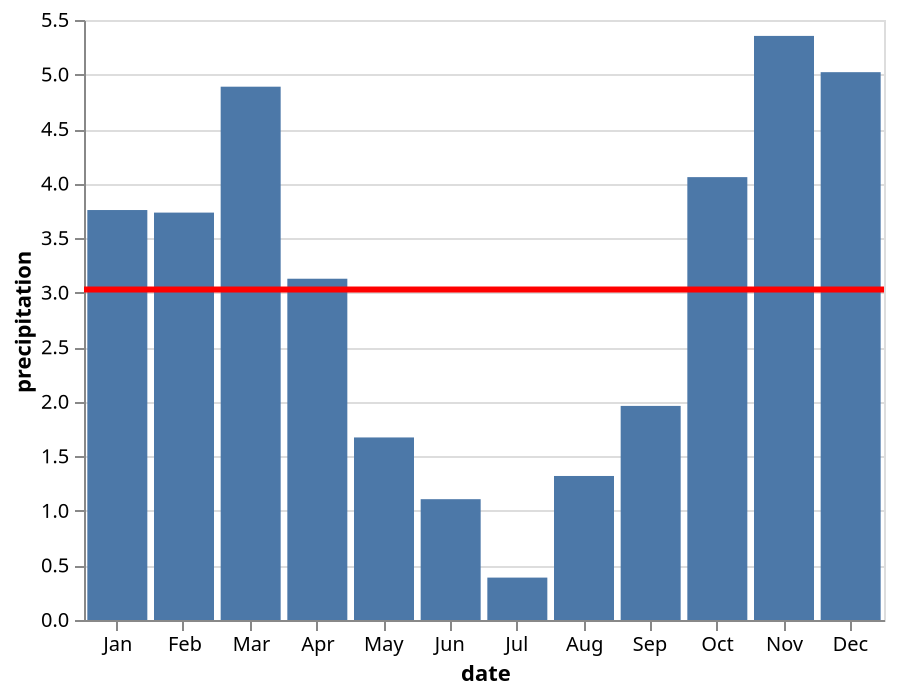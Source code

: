 {"config": {"view": {"height": 300, "width": 400}}, "layer": [{"encoding": {"y": {"field": "properties.precipitation", "title": "precipitation", "aggregate": "mean", "type": "quantitative"}, "x": {"timeUnit": "month", "title": "date", "field": "properties.date", "type": "ordinal"}}, "data": {"values": {"features": [{"properties": {"precipitation": 0.0, "temp_max": 12.8, "wind": 4.7, "date": "2012-01-01", "temp_min": 5.0, "weather": "drizzle"}, "geometry": {"coordinates": [125.6, 10.1], "type": "Point"}, "type": "Feature"}, {"properties": {"precipitation": 10.9, "temp_max": 10.6, "wind": 4.5, "date": "2012-01-02", "temp_min": 2.8, "weather": "rain"}, "geometry": {"coordinates": [125.6, 10.1], "type": "Point"}, "type": "Feature"}, {"properties": {"precipitation": 0.8, "temp_max": 11.7, "wind": 2.3, "date": "2012-01-03", "temp_min": 7.2, "weather": "rain"}, "geometry": {"coordinates": [125.6, 10.1], "type": "Point"}, "type": "Feature"}, {"properties": {"precipitation": 20.3, "temp_max": 12.2, "wind": 4.7, "date": "2012-01-04", "temp_min": 5.6, "weather": "rain"}, "geometry": {"coordinates": [125.6, 10.1], "type": "Point"}, "type": "Feature"}, {"properties": {"precipitation": 1.3, "temp_max": 8.9, "wind": 6.1, "date": "2012-01-05", "temp_min": 2.8, "weather": "rain"}, "geometry": {"coordinates": [125.6, 10.1], "type": "Point"}, "type": "Feature"}, {"properties": {"precipitation": 2.5, "temp_max": 4.4, "wind": 2.2, "date": "2012-01-06", "temp_min": 2.2, "weather": "rain"}, "geometry": {"coordinates": [125.6, 10.1], "type": "Point"}, "type": "Feature"}, {"properties": {"precipitation": 0.0, "temp_max": 7.2, "wind": 2.3, "date": "2012-01-07", "temp_min": 2.8, "weather": "rain"}, "geometry": {"coordinates": [125.6, 10.1], "type": "Point"}, "type": "Feature"}, {"properties": {"precipitation": 0.0, "temp_max": 10.0, "wind": 2.0, "date": "2012-01-08", "temp_min": 2.8, "weather": "sun"}, "geometry": {"coordinates": [125.6, 10.1], "type": "Point"}, "type": "Feature"}, {"properties": {"precipitation": 4.3, "temp_max": 9.4, "wind": 3.4, "date": "2012-01-09", "temp_min": 5.0, "weather": "rain"}, "geometry": {"coordinates": [125.6, 10.1], "type": "Point"}, "type": "Feature"}, {"properties": {"precipitation": 1.0, "temp_max": 6.1, "wind": 3.4, "date": "2012-01-10", "temp_min": 0.6, "weather": "rain"}, "geometry": {"coordinates": [125.6, 10.1], "type": "Point"}, "type": "Feature"}, {"properties": {"precipitation": 0.0, "temp_max": 6.1, "wind": 5.1, "date": "2012-01-11", "temp_min": -1.1, "weather": "sun"}, "geometry": {"coordinates": [125.6, 10.1], "type": "Point"}, "type": "Feature"}, {"properties": {"precipitation": 0.0, "temp_max": 6.1, "wind": 1.9, "date": "2012-01-12", "temp_min": -1.7, "weather": "sun"}, "geometry": {"coordinates": [125.6, 10.1], "type": "Point"}, "type": "Feature"}, {"properties": {"precipitation": 0.0, "temp_max": 5.0, "wind": 1.3, "date": "2012-01-13", "temp_min": -2.8, "weather": "sun"}, "geometry": {"coordinates": [125.6, 10.1], "type": "Point"}, "type": "Feature"}, {"properties": {"precipitation": 4.1, "temp_max": 4.4, "wind": 5.3, "date": "2012-01-14", "temp_min": 0.6, "weather": "snow"}, "geometry": {"coordinates": [125.6, 10.1], "type": "Point"}, "type": "Feature"}, {"properties": {"precipitation": 5.3, "temp_max": 1.1, "wind": 3.2, "date": "2012-01-15", "temp_min": -3.3, "weather": "snow"}, "geometry": {"coordinates": [125.6, 10.1], "type": "Point"}, "type": "Feature"}, {"properties": {"precipitation": 2.5, "temp_max": 1.7, "wind": 5.0, "date": "2012-01-16", "temp_min": -2.8, "weather": "snow"}, "geometry": {"coordinates": [125.6, 10.1], "type": "Point"}, "type": "Feature"}, {"properties": {"precipitation": 8.1, "temp_max": 3.3, "wind": 5.6, "date": "2012-01-17", "temp_min": 0.0, "weather": "snow"}, "geometry": {"coordinates": [125.6, 10.1], "type": "Point"}, "type": "Feature"}, {"properties": {"precipitation": 19.8, "temp_max": 0.0, "wind": 5.0, "date": "2012-01-18", "temp_min": -2.8, "weather": "snow"}, "geometry": {"coordinates": [125.6, 10.1], "type": "Point"}, "type": "Feature"}, {"properties": {"precipitation": 15.2, "temp_max": -1.1, "wind": 1.6, "date": "2012-01-19", "temp_min": -2.8, "weather": "snow"}, "geometry": {"coordinates": [125.6, 10.1], "type": "Point"}, "type": "Feature"}, {"properties": {"precipitation": 13.5, "temp_max": 7.2, "wind": 2.3, "date": "2012-01-20", "temp_min": -1.1, "weather": "snow"}, "geometry": {"coordinates": [125.6, 10.1], "type": "Point"}, "type": "Feature"}, {"properties": {"precipitation": 3.0, "temp_max": 8.3, "wind": 8.2, "date": "2012-01-21", "temp_min": 3.3, "weather": "rain"}, "geometry": {"coordinates": [125.6, 10.1], "type": "Point"}, "type": "Feature"}, {"properties": {"precipitation": 6.1, "temp_max": 6.7, "wind": 4.8, "date": "2012-01-22", "temp_min": 2.2, "weather": "rain"}, "geometry": {"coordinates": [125.6, 10.1], "type": "Point"}, "type": "Feature"}, {"properties": {"precipitation": 0.0, "temp_max": 8.3, "wind": 3.6, "date": "2012-01-23", "temp_min": 1.1, "weather": "rain"}, "geometry": {"coordinates": [125.6, 10.1], "type": "Point"}, "type": "Feature"}, {"properties": {"precipitation": 8.6, "temp_max": 10.0, "wind": 5.1, "date": "2012-01-24", "temp_min": 2.2, "weather": "rain"}, "geometry": {"coordinates": [125.6, 10.1], "type": "Point"}, "type": "Feature"}, {"properties": {"precipitation": 8.1, "temp_max": 8.9, "wind": 5.4, "date": "2012-01-25", "temp_min": 4.4, "weather": "rain"}, "geometry": {"coordinates": [125.6, 10.1], "type": "Point"}, "type": "Feature"}, {"properties": {"precipitation": 4.8, "temp_max": 8.9, "wind": 4.8, "date": "2012-01-26", "temp_min": 1.1, "weather": "rain"}, "geometry": {"coordinates": [125.6, 10.1], "type": "Point"}, "type": "Feature"}, {"properties": {"precipitation": 0.0, "temp_max": 6.7, "wind": 1.4, "date": "2012-01-27", "temp_min": -2.2, "weather": "drizzle"}, "geometry": {"coordinates": [125.6, 10.1], "type": "Point"}, "type": "Feature"}, {"properties": {"precipitation": 0.0, "temp_max": 6.7, "wind": 2.2, "date": "2012-01-28", "temp_min": 0.6, "weather": "rain"}, "geometry": {"coordinates": [125.6, 10.1], "type": "Point"}, "type": "Feature"}, {"properties": {"precipitation": 27.7, "temp_max": 9.4, "wind": 4.5, "date": "2012-01-29", "temp_min": 3.9, "weather": "rain"}, "geometry": {"coordinates": [125.6, 10.1], "type": "Point"}, "type": "Feature"}, {"properties": {"precipitation": 3.6, "temp_max": 8.3, "wind": 5.1, "date": "2012-01-30", "temp_min": 6.1, "weather": "rain"}, "geometry": {"coordinates": [125.6, 10.1], "type": "Point"}, "type": "Feature"}, {"properties": {"precipitation": 1.8, "temp_max": 9.4, "wind": 3.9, "date": "2012-01-31", "temp_min": 6.1, "weather": "rain"}, "geometry": {"coordinates": [125.6, 10.1], "type": "Point"}, "type": "Feature"}, {"properties": {"precipitation": 13.5, "temp_max": 8.9, "wind": 2.7, "date": "2012-02-01", "temp_min": 3.3, "weather": "rain"}, "geometry": {"coordinates": [125.6, 10.1], "type": "Point"}, "type": "Feature"}, {"properties": {"precipitation": 0.0, "temp_max": 8.3, "wind": 2.6, "date": "2012-02-02", "temp_min": 1.7, "weather": "sun"}, "geometry": {"coordinates": [125.6, 10.1], "type": "Point"}, "type": "Feature"}, {"properties": {"precipitation": 0.0, "temp_max": 14.4, "wind": 5.3, "date": "2012-02-03", "temp_min": 2.2, "weather": "sun"}, "geometry": {"coordinates": [125.6, 10.1], "type": "Point"}, "type": "Feature"}, {"properties": {"precipitation": 0.0, "temp_max": 15.6, "wind": 4.3, "date": "2012-02-04", "temp_min": 5.0, "weather": "sun"}, "geometry": {"coordinates": [125.6, 10.1], "type": "Point"}, "type": "Feature"}, {"properties": {"precipitation": 0.0, "temp_max": 13.9, "wind": 2.9, "date": "2012-02-05", "temp_min": 1.7, "weather": "sun"}, "geometry": {"coordinates": [125.6, 10.1], "type": "Point"}, "type": "Feature"}, {"properties": {"precipitation": 0.0, "temp_max": 16.1, "wind": 5.0, "date": "2012-02-06", "temp_min": 1.7, "weather": "sun"}, "geometry": {"coordinates": [125.6, 10.1], "type": "Point"}, "type": "Feature"}, {"properties": {"precipitation": 0.3, "temp_max": 15.6, "wind": 5.3, "date": "2012-02-07", "temp_min": 7.8, "weather": "rain"}, "geometry": {"coordinates": [125.6, 10.1], "type": "Point"}, "type": "Feature"}, {"properties": {"precipitation": 2.8, "temp_max": 10.0, "wind": 2.7, "date": "2012-02-08", "temp_min": 5.0, "weather": "rain"}, "geometry": {"coordinates": [125.6, 10.1], "type": "Point"}, "type": "Feature"}, {"properties": {"precipitation": 2.5, "temp_max": 11.1, "wind": 2.4, "date": "2012-02-09", "temp_min": 7.8, "weather": "rain"}, "geometry": {"coordinates": [125.6, 10.1], "type": "Point"}, "type": "Feature"}, {"properties": {"precipitation": 2.5, "temp_max": 12.8, "wind": 3.0, "date": "2012-02-10", "temp_min": 6.7, "weather": "rain"}, "geometry": {"coordinates": [125.6, 10.1], "type": "Point"}, "type": "Feature"}, {"properties": {"precipitation": 0.8, "temp_max": 8.9, "wind": 3.4, "date": "2012-02-11", "temp_min": 5.6, "weather": "rain"}, "geometry": {"coordinates": [125.6, 10.1], "type": "Point"}, "type": "Feature"}, {"properties": {"precipitation": 1.0, "temp_max": 8.3, "wind": 1.3, "date": "2012-02-12", "temp_min": 5.0, "weather": "rain"}, "geometry": {"coordinates": [125.6, 10.1], "type": "Point"}, "type": "Feature"}, {"properties": {"precipitation": 11.4, "temp_max": 7.2, "wind": 1.4, "date": "2012-02-13", "temp_min": 4.4, "weather": "rain"}, "geometry": {"coordinates": [125.6, 10.1], "type": "Point"}, "type": "Feature"}, {"properties": {"precipitation": 2.5, "temp_max": 6.7, "wind": 3.1, "date": "2012-02-14", "temp_min": 1.1, "weather": "rain"}, "geometry": {"coordinates": [125.6, 10.1], "type": "Point"}, "type": "Feature"}, {"properties": {"precipitation": 0.0, "temp_max": 7.2, "wind": 1.8, "date": "2012-02-15", "temp_min": 0.6, "weather": "drizzle"}, "geometry": {"coordinates": [125.6, 10.1], "type": "Point"}, "type": "Feature"}, {"properties": {"precipitation": 1.8, "temp_max": 7.2, "wind": 2.1, "date": "2012-02-16", "temp_min": 3.3, "weather": "rain"}, "geometry": {"coordinates": [125.6, 10.1], "type": "Point"}, "type": "Feature"}, {"properties": {"precipitation": 17.3, "temp_max": 10.0, "wind": 3.4, "date": "2012-02-17", "temp_min": 4.4, "weather": "rain"}, "geometry": {"coordinates": [125.6, 10.1], "type": "Point"}, "type": "Feature"}, {"properties": {"precipitation": 6.4, "temp_max": 6.7, "wind": 8.1, "date": "2012-02-18", "temp_min": 3.9, "weather": "rain"}, "geometry": {"coordinates": [125.6, 10.1], "type": "Point"}, "type": "Feature"}, {"properties": {"precipitation": 0.0, "temp_max": 6.7, "wind": 4.7, "date": "2012-02-19", "temp_min": 2.2, "weather": "sun"}, "geometry": {"coordinates": [125.6, 10.1], "type": "Point"}, "type": "Feature"}, {"properties": {"precipitation": 3.0, "temp_max": 7.8, "wind": 2.9, "date": "2012-02-20", "temp_min": 1.7, "weather": "rain"}, "geometry": {"coordinates": [125.6, 10.1], "type": "Point"}, "type": "Feature"}, {"properties": {"precipitation": 0.8, "temp_max": 10.0, "wind": 7.5, "date": "2012-02-21", "temp_min": 7.8, "weather": "rain"}, "geometry": {"coordinates": [125.6, 10.1], "type": "Point"}, "type": "Feature"}, {"properties": {"precipitation": 8.6, "temp_max": 10.0, "wind": 5.9, "date": "2012-02-22", "temp_min": 2.8, "weather": "rain"}, "geometry": {"coordinates": [125.6, 10.1], "type": "Point"}, "type": "Feature"}, {"properties": {"precipitation": 0.0, "temp_max": 8.3, "wind": 3.9, "date": "2012-02-23", "temp_min": 2.8, "weather": "sun"}, "geometry": {"coordinates": [125.6, 10.1], "type": "Point"}, "type": "Feature"}, {"properties": {"precipitation": 11.4, "temp_max": 6.7, "wind": 3.5, "date": "2012-02-24", "temp_min": 4.4, "weather": "rain"}, "geometry": {"coordinates": [125.6, 10.1], "type": "Point"}, "type": "Feature"}, {"properties": {"precipitation": 0.0, "temp_max": 7.2, "wind": 6.4, "date": "2012-02-25", "temp_min": 2.8, "weather": "rain"}, "geometry": {"coordinates": [125.6, 10.1], "type": "Point"}, "type": "Feature"}, {"properties": {"precipitation": 1.3, "temp_max": 5.0, "wind": 3.4, "date": "2012-02-26", "temp_min": -1.1, "weather": "snow"}, "geometry": {"coordinates": [125.6, 10.1], "type": "Point"}, "type": "Feature"}, {"properties": {"precipitation": 0.0, "temp_max": 6.7, "wind": 3.0, "date": "2012-02-27", "temp_min": -2.2, "weather": "sun"}, "geometry": {"coordinates": [125.6, 10.1], "type": "Point"}, "type": "Feature"}, {"properties": {"precipitation": 3.6, "temp_max": 6.7, "wind": 4.2, "date": "2012-02-28", "temp_min": -0.6, "weather": "snow"}, "geometry": {"coordinates": [125.6, 10.1], "type": "Point"}, "type": "Feature"}, {"properties": {"precipitation": 0.8, "temp_max": 5.0, "wind": 7.0, "date": "2012-02-29", "temp_min": 1.1, "weather": "snow"}, "geometry": {"coordinates": [125.6, 10.1], "type": "Point"}, "type": "Feature"}, {"properties": {"precipitation": 0.0, "temp_max": 6.1, "wind": 3.1, "date": "2012-03-01", "temp_min": 1.1, "weather": "sun"}, "geometry": {"coordinates": [125.6, 10.1], "type": "Point"}, "type": "Feature"}, {"properties": {"precipitation": 2.0, "temp_max": 6.7, "wind": 5.1, "date": "2012-03-02", "temp_min": 3.9, "weather": "rain"}, "geometry": {"coordinates": [125.6, 10.1], "type": "Point"}, "type": "Feature"}, {"properties": {"precipitation": 0.0, "temp_max": 12.2, "wind": 7.0, "date": "2012-03-03", "temp_min": 6.7, "weather": "sun"}, "geometry": {"coordinates": [125.6, 10.1], "type": "Point"}, "type": "Feature"}, {"properties": {"precipitation": 0.0, "temp_max": 10.6, "wind": 5.6, "date": "2012-03-04", "temp_min": 6.7, "weather": "rain"}, "geometry": {"coordinates": [125.6, 10.1], "type": "Point"}, "type": "Feature"}, {"properties": {"precipitation": 6.9, "temp_max": 7.8, "wind": 6.2, "date": "2012-03-05", "temp_min": 1.1, "weather": "rain"}, "geometry": {"coordinates": [125.6, 10.1], "type": "Point"}, "type": "Feature"}, {"properties": {"precipitation": 0.5, "temp_max": 6.7, "wind": 2.7, "date": "2012-03-06", "temp_min": 0.0, "weather": "snow"}, "geometry": {"coordinates": [125.6, 10.1], "type": "Point"}, "type": "Feature"}, {"properties": {"precipitation": 0.0, "temp_max": 8.9, "wind": 2.7, "date": "2012-03-07", "temp_min": -1.7, "weather": "sun"}, "geometry": {"coordinates": [125.6, 10.1], "type": "Point"}, "type": "Feature"}, {"properties": {"precipitation": 0.0, "temp_max": 15.6, "wind": 2.5, "date": "2012-03-08", "temp_min": 0.6, "weather": "sun"}, "geometry": {"coordinates": [125.6, 10.1], "type": "Point"}, "type": "Feature"}, {"properties": {"precipitation": 3.6, "temp_max": 9.4, "wind": 2.8, "date": "2012-03-09", "temp_min": 5.0, "weather": "rain"}, "geometry": {"coordinates": [125.6, 10.1], "type": "Point"}, "type": "Feature"}, {"properties": {"precipitation": 10.4, "temp_max": 7.2, "wind": 3.4, "date": "2012-03-10", "temp_min": 6.1, "weather": "rain"}, "geometry": {"coordinates": [125.6, 10.1], "type": "Point"}, "type": "Feature"}, {"properties": {"precipitation": 13.7, "temp_max": 6.7, "wind": 5.8, "date": "2012-03-11", "temp_min": 2.8, "weather": "rain"}, "geometry": {"coordinates": [125.6, 10.1], "type": "Point"}, "type": "Feature"}, {"properties": {"precipitation": 19.3, "temp_max": 8.3, "wind": 6.2, "date": "2012-03-12", "temp_min": 0.6, "weather": "snow"}, "geometry": {"coordinates": [125.6, 10.1], "type": "Point"}, "type": "Feature"}, {"properties": {"precipitation": 9.4, "temp_max": 5.6, "wind": 5.3, "date": "2012-03-13", "temp_min": 0.6, "weather": "snow"}, "geometry": {"coordinates": [125.6, 10.1], "type": "Point"}, "type": "Feature"}, {"properties": {"precipitation": 8.6, "temp_max": 7.8, "wind": 4.7, "date": "2012-03-14", "temp_min": 1.1, "weather": "rain"}, "geometry": {"coordinates": [125.6, 10.1], "type": "Point"}, "type": "Feature"}, {"properties": {"precipitation": 23.9, "temp_max": 11.1, "wind": 5.8, "date": "2012-03-15", "temp_min": 5.6, "weather": "snow"}, "geometry": {"coordinates": [125.6, 10.1], "type": "Point"}, "type": "Feature"}, {"properties": {"precipitation": 8.4, "temp_max": 8.9, "wind": 5.1, "date": "2012-03-16", "temp_min": 3.9, "weather": "rain"}, "geometry": {"coordinates": [125.6, 10.1], "type": "Point"}, "type": "Feature"}, {"properties": {"precipitation": 9.4, "temp_max": 10.0, "wind": 3.8, "date": "2012-03-17", "temp_min": 0.6, "weather": "snow"}, "geometry": {"coordinates": [125.6, 10.1], "type": "Point"}, "type": "Feature"}, {"properties": {"precipitation": 3.6, "temp_max": 5.0, "wind": 2.7, "date": "2012-03-18", "temp_min": -0.6, "weather": "rain"}, "geometry": {"coordinates": [125.6, 10.1], "type": "Point"}, "type": "Feature"}, {"properties": {"precipitation": 2.0, "temp_max": 7.2, "wind": 3.0, "date": "2012-03-19", "temp_min": -1.1, "weather": "rain"}, "geometry": {"coordinates": [125.6, 10.1], "type": "Point"}, "type": "Feature"}, {"properties": {"precipitation": 3.6, "temp_max": 7.8, "wind": 6.4, "date": "2012-03-20", "temp_min": 2.2, "weather": "rain"}, "geometry": {"coordinates": [125.6, 10.1], "type": "Point"}, "type": "Feature"}, {"properties": {"precipitation": 1.3, "temp_max": 8.9, "wind": 2.5, "date": "2012-03-21", "temp_min": 1.1, "weather": "rain"}, "geometry": {"coordinates": [125.6, 10.1], "type": "Point"}, "type": "Feature"}, {"properties": {"precipitation": 4.1, "temp_max": 10.0, "wind": 2.1, "date": "2012-03-22", "temp_min": 1.7, "weather": "rain"}, "geometry": {"coordinates": [125.6, 10.1], "type": "Point"}, "type": "Feature"}, {"properties": {"precipitation": 0.0, "temp_max": 12.2, "wind": 2.8, "date": "2012-03-23", "temp_min": 0.6, "weather": "sun"}, "geometry": {"coordinates": [125.6, 10.1], "type": "Point"}, "type": "Feature"}, {"properties": {"precipitation": 0.0, "temp_max": 15.0, "wind": 5.2, "date": "2012-03-24", "temp_min": 3.3, "weather": "sun"}, "geometry": {"coordinates": [125.6, 10.1], "type": "Point"}, "type": "Feature"}, {"properties": {"precipitation": 0.0, "temp_max": 13.3, "wind": 2.7, "date": "2012-03-25", "temp_min": 2.2, "weather": "rain"}, "geometry": {"coordinates": [125.6, 10.1], "type": "Point"}, "type": "Feature"}, {"properties": {"precipitation": 0.0, "temp_max": 12.8, "wind": 4.3, "date": "2012-03-26", "temp_min": 6.1, "weather": "drizzle"}, "geometry": {"coordinates": [125.6, 10.1], "type": "Point"}, "type": "Feature"}, {"properties": {"precipitation": 4.8, "temp_max": 14.4, "wind": 3.8, "date": "2012-03-27", "temp_min": 6.7, "weather": "rain"}, "geometry": {"coordinates": [125.6, 10.1], "type": "Point"}, "type": "Feature"}, {"properties": {"precipitation": 1.3, "temp_max": 10.6, "wind": 5.9, "date": "2012-03-28", "temp_min": 7.2, "weather": "rain"}, "geometry": {"coordinates": [125.6, 10.1], "type": "Point"}, "type": "Feature"}, {"properties": {"precipitation": 27.4, "temp_max": 10.0, "wind": 4.4, "date": "2012-03-29", "temp_min": 6.1, "weather": "rain"}, "geometry": {"coordinates": [125.6, 10.1], "type": "Point"}, "type": "Feature"}, {"properties": {"precipitation": 5.6, "temp_max": 9.4, "wind": 4.7, "date": "2012-03-30", "temp_min": 5.0, "weather": "rain"}, "geometry": {"coordinates": [125.6, 10.1], "type": "Point"}, "type": "Feature"}, {"properties": {"precipitation": 13.2, "temp_max": 10.0, "wind": 3.4, "date": "2012-03-31", "temp_min": 2.8, "weather": "rain"}, "geometry": {"coordinates": [125.6, 10.1], "type": "Point"}, "type": "Feature"}, {"properties": {"precipitation": 1.5, "temp_max": 8.9, "wind": 6.8, "date": "2012-04-01", "temp_min": 4.4, "weather": "rain"}, "geometry": {"coordinates": [125.6, 10.1], "type": "Point"}, "type": "Feature"}, {"properties": {"precipitation": 0.0, "temp_max": 16.7, "wind": 3.1, "date": "2012-04-02", "temp_min": 4.4, "weather": "sun"}, "geometry": {"coordinates": [125.6, 10.1], "type": "Point"}, "type": "Feature"}, {"properties": {"precipitation": 1.5, "temp_max": 11.7, "wind": 3.1, "date": "2012-04-03", "temp_min": 3.3, "weather": "rain"}, "geometry": {"coordinates": [125.6, 10.1], "type": "Point"}, "type": "Feature"}, {"properties": {"precipitation": 0.0, "temp_max": 10.6, "wind": 2.1, "date": "2012-04-04", "temp_min": 2.8, "weather": "sun"}, "geometry": {"coordinates": [125.6, 10.1], "type": "Point"}, "type": "Feature"}, {"properties": {"precipitation": 4.6, "temp_max": 9.4, "wind": 1.8, "date": "2012-04-05", "temp_min": 2.8, "weather": "snow"}, "geometry": {"coordinates": [125.6, 10.1], "type": "Point"}, "type": "Feature"}, {"properties": {"precipitation": 0.3, "temp_max": 11.1, "wind": 2.6, "date": "2012-04-06", "temp_min": 3.3, "weather": "rain"}, "geometry": {"coordinates": [125.6, 10.1], "type": "Point"}, "type": "Feature"}, {"properties": {"precipitation": 0.0, "temp_max": 16.1, "wind": 4.3, "date": "2012-04-07", "temp_min": 1.7, "weather": "sun"}, "geometry": {"coordinates": [125.6, 10.1], "type": "Point"}, "type": "Feature"}, {"properties": {"precipitation": 0.0, "temp_max": 21.1, "wind": 4.1, "date": "2012-04-08", "temp_min": 7.2, "weather": "sun"}, "geometry": {"coordinates": [125.6, 10.1], "type": "Point"}, "type": "Feature"}, {"properties": {"precipitation": 0.0, "temp_max": 20.0, "wind": 2.1, "date": "2012-04-09", "temp_min": 6.1, "weather": "sun"}, "geometry": {"coordinates": [125.6, 10.1], "type": "Point"}, "type": "Feature"}, {"properties": {"precipitation": 0.0, "temp_max": 17.8, "wind": 3.2, "date": "2012-04-10", "temp_min": 8.9, "weather": "rain"}, "geometry": {"coordinates": [125.6, 10.1], "type": "Point"}, "type": "Feature"}, {"properties": {"precipitation": 2.3, "temp_max": 11.1, "wind": 2.6, "date": "2012-04-11", "temp_min": 7.2, "weather": "rain"}, "geometry": {"coordinates": [125.6, 10.1], "type": "Point"}, "type": "Feature"}, {"properties": {"precipitation": 0.5, "temp_max": 13.9, "wind": 2.6, "date": "2012-04-12", "temp_min": 5.6, "weather": "rain"}, "geometry": {"coordinates": [125.6, 10.1], "type": "Point"}, "type": "Feature"}, {"properties": {"precipitation": 0.0, "temp_max": 15.0, "wind": 4.0, "date": "2012-04-13", "temp_min": 3.9, "weather": "drizzle"}, "geometry": {"coordinates": [125.6, 10.1], "type": "Point"}, "type": "Feature"}, {"properties": {"precipitation": 0.0, "temp_max": 15.6, "wind": 3.0, "date": "2012-04-14", "temp_min": 3.3, "weather": "sun"}, "geometry": {"coordinates": [125.6, 10.1], "type": "Point"}, "type": "Feature"}, {"properties": {"precipitation": 0.0, "temp_max": 16.1, "wind": 2.9, "date": "2012-04-15", "temp_min": 7.2, "weather": "rain"}, "geometry": {"coordinates": [125.6, 10.1], "type": "Point"}, "type": "Feature"}, {"properties": {"precipitation": 8.1, "temp_max": 13.3, "wind": 5.8, "date": "2012-04-16", "temp_min": 6.7, "weather": "rain"}, "geometry": {"coordinates": [125.6, 10.1], "type": "Point"}, "type": "Feature"}, {"properties": {"precipitation": 1.8, "temp_max": 10.0, "wind": 2.0, "date": "2012-04-17", "temp_min": 4.4, "weather": "rain"}, "geometry": {"coordinates": [125.6, 10.1], "type": "Point"}, "type": "Feature"}, {"properties": {"precipitation": 1.8, "temp_max": 13.3, "wind": 3.9, "date": "2012-04-18", "temp_min": 7.2, "weather": "rain"}, "geometry": {"coordinates": [125.6, 10.1], "type": "Point"}, "type": "Feature"}, {"properties": {"precipitation": 10.9, "temp_max": 13.9, "wind": 2.6, "date": "2012-04-19", "temp_min": 5.0, "weather": "rain"}, "geometry": {"coordinates": [125.6, 10.1], "type": "Point"}, "type": "Feature"}, {"properties": {"precipitation": 6.6, "temp_max": 13.3, "wind": 2.7, "date": "2012-04-20", "temp_min": 6.7, "weather": "rain"}, "geometry": {"coordinates": [125.6, 10.1], "type": "Point"}, "type": "Feature"}, {"properties": {"precipitation": 0.0, "temp_max": 20.0, "wind": 2.3, "date": "2012-04-21", "temp_min": 4.4, "weather": "sun"}, "geometry": {"coordinates": [125.6, 10.1], "type": "Point"}, "type": "Feature"}, {"properties": {"precipitation": 0.0, "temp_max": 23.3, "wind": 2.6, "date": "2012-04-22", "temp_min": 8.3, "weather": "rain"}, "geometry": {"coordinates": [125.6, 10.1], "type": "Point"}, "type": "Feature"}, {"properties": {"precipitation": 0.0, "temp_max": 21.7, "wind": 3.5, "date": "2012-04-23", "temp_min": 8.9, "weather": "sun"}, "geometry": {"coordinates": [125.6, 10.1], "type": "Point"}, "type": "Feature"}, {"properties": {"precipitation": 4.3, "temp_max": 13.9, "wind": 2.8, "date": "2012-04-24", "temp_min": 10.0, "weather": "rain"}, "geometry": {"coordinates": [125.6, 10.1], "type": "Point"}, "type": "Feature"}, {"properties": {"precipitation": 10.7, "temp_max": 16.7, "wind": 2.6, "date": "2012-04-25", "temp_min": 8.9, "weather": "rain"}, "geometry": {"coordinates": [125.6, 10.1], "type": "Point"}, "type": "Feature"}, {"properties": {"precipitation": 3.8, "temp_max": 13.9, "wind": 5.2, "date": "2012-04-26", "temp_min": 6.7, "weather": "rain"}, "geometry": {"coordinates": [125.6, 10.1], "type": "Point"}, "type": "Feature"}, {"properties": {"precipitation": 0.8, "temp_max": 13.3, "wind": 4.8, "date": "2012-04-27", "temp_min": 6.1, "weather": "rain"}, "geometry": {"coordinates": [125.6, 10.1], "type": "Point"}, "type": "Feature"}, {"properties": {"precipitation": 0.0, "temp_max": 16.1, "wind": 2.5, "date": "2012-04-28", "temp_min": 8.3, "weather": "drizzle"}, "geometry": {"coordinates": [125.6, 10.1], "type": "Point"}, "type": "Feature"}, {"properties": {"precipitation": 4.3, "temp_max": 15.6, "wind": 1.6, "date": "2012-04-29", "temp_min": 8.9, "weather": "rain"}, "geometry": {"coordinates": [125.6, 10.1], "type": "Point"}, "type": "Feature"}, {"properties": {"precipitation": 4.3, "temp_max": 12.8, "wind": 8.0, "date": "2012-04-30", "temp_min": 7.2, "weather": "rain"}, "geometry": {"coordinates": [125.6, 10.1], "type": "Point"}, "type": "Feature"}, {"properties": {"precipitation": 0.5, "temp_max": 11.7, "wind": 6.4, "date": "2012-05-01", "temp_min": 6.1, "weather": "rain"}, "geometry": {"coordinates": [125.6, 10.1], "type": "Point"}, "type": "Feature"}, {"properties": {"precipitation": 0.5, "temp_max": 13.3, "wind": 2.5, "date": "2012-05-02", "temp_min": 5.6, "weather": "rain"}, "geometry": {"coordinates": [125.6, 10.1], "type": "Point"}, "type": "Feature"}, {"properties": {"precipitation": 18.5, "temp_max": 11.1, "wind": 3.4, "date": "2012-05-03", "temp_min": 7.2, "weather": "rain"}, "geometry": {"coordinates": [125.6, 10.1], "type": "Point"}, "type": "Feature"}, {"properties": {"precipitation": 1.8, "temp_max": 12.2, "wind": 4.6, "date": "2012-05-04", "temp_min": 6.1, "weather": "rain"}, "geometry": {"coordinates": [125.6, 10.1], "type": "Point"}, "type": "Feature"}, {"properties": {"precipitation": 0.0, "temp_max": 13.3, "wind": 2.3, "date": "2012-05-05", "temp_min": 5.0, "weather": "sun"}, "geometry": {"coordinates": [125.6, 10.1], "type": "Point"}, "type": "Feature"}, {"properties": {"precipitation": 0.0, "temp_max": 17.8, "wind": 2.4, "date": "2012-05-06", "temp_min": 5.0, "weather": "sun"}, "geometry": {"coordinates": [125.6, 10.1], "type": "Point"}, "type": "Feature"}, {"properties": {"precipitation": 0.0, "temp_max": 23.9, "wind": 2.2, "date": "2012-05-07", "temp_min": 6.1, "weather": "sun"}, "geometry": {"coordinates": [125.6, 10.1], "type": "Point"}, "type": "Feature"}, {"properties": {"precipitation": 0.0, "temp_max": 18.3, "wind": 3.0, "date": "2012-05-08", "temp_min": 9.4, "weather": "sun"}, "geometry": {"coordinates": [125.6, 10.1], "type": "Point"}, "type": "Feature"}, {"properties": {"precipitation": 0.0, "temp_max": 13.3, "wind": 3.9, "date": "2012-05-09", "temp_min": 6.7, "weather": "rain"}, "geometry": {"coordinates": [125.6, 10.1], "type": "Point"}, "type": "Feature"}, {"properties": {"precipitation": 0.0, "temp_max": 14.4, "wind": 3.0, "date": "2012-05-10", "temp_min": 3.9, "weather": "sun"}, "geometry": {"coordinates": [125.6, 10.1], "type": "Point"}, "type": "Feature"}, {"properties": {"precipitation": 0.0, "temp_max": 18.3, "wind": 4.3, "date": "2012-05-11", "temp_min": 4.4, "weather": "sun"}, "geometry": {"coordinates": [125.6, 10.1], "type": "Point"}, "type": "Feature"}, {"properties": {"precipitation": 0.0, "temp_max": 24.4, "wind": 3.4, "date": "2012-05-12", "temp_min": 6.7, "weather": "sun"}, "geometry": {"coordinates": [125.6, 10.1], "type": "Point"}, "type": "Feature"}, {"properties": {"precipitation": 0.0, "temp_max": 25.6, "wind": 4.2, "date": "2012-05-13", "temp_min": 9.4, "weather": "sun"}, "geometry": {"coordinates": [125.6, 10.1], "type": "Point"}, "type": "Feature"}, {"properties": {"precipitation": 0.0, "temp_max": 26.7, "wind": 3.8, "date": "2012-05-14", "temp_min": 12.8, "weather": "sun"}, "geometry": {"coordinates": [125.6, 10.1], "type": "Point"}, "type": "Feature"}, {"properties": {"precipitation": 0.0, "temp_max": 24.4, "wind": 4.1, "date": "2012-05-15", "temp_min": 9.4, "weather": "drizzle"}, "geometry": {"coordinates": [125.6, 10.1], "type": "Point"}, "type": "Feature"}, {"properties": {"precipitation": 0.0, "temp_max": 19.4, "wind": 3.5, "date": "2012-05-16", "temp_min": 9.4, "weather": "sun"}, "geometry": {"coordinates": [125.6, 10.1], "type": "Point"}, "type": "Feature"}, {"properties": {"precipitation": 0.0, "temp_max": 17.8, "wind": 2.9, "date": "2012-05-17", "temp_min": 6.7, "weather": "rain"}, "geometry": {"coordinates": [125.6, 10.1], "type": "Point"}, "type": "Feature"}, {"properties": {"precipitation": 0.0, "temp_max": 15.6, "wind": 3.1, "date": "2012-05-18", "temp_min": 7.8, "weather": "rain"}, "geometry": {"coordinates": [125.6, 10.1], "type": "Point"}, "type": "Feature"}, {"properties": {"precipitation": 0.0, "temp_max": 19.4, "wind": 1.5, "date": "2012-05-19", "temp_min": 7.2, "weather": "sun"}, "geometry": {"coordinates": [125.6, 10.1], "type": "Point"}, "type": "Feature"}, {"properties": {"precipitation": 6.4, "temp_max": 14.4, "wind": 1.3, "date": "2012-05-20", "temp_min": 11.7, "weather": "rain"}, "geometry": {"coordinates": [125.6, 10.1], "type": "Point"}, "type": "Feature"}, {"properties": {"precipitation": 14.0, "temp_max": 16.7, "wind": 4.0, "date": "2012-05-21", "temp_min": 10.0, "weather": "rain"}, "geometry": {"coordinates": [125.6, 10.1], "type": "Point"}, "type": "Feature"}, {"properties": {"precipitation": 6.1, "temp_max": 12.8, "wind": 4.8, "date": "2012-05-22", "temp_min": 8.9, "weather": "rain"}, "geometry": {"coordinates": [125.6, 10.1], "type": "Point"}, "type": "Feature"}, {"properties": {"precipitation": 0.3, "temp_max": 14.4, "wind": 6.3, "date": "2012-05-23", "temp_min": 8.9, "weather": "rain"}, "geometry": {"coordinates": [125.6, 10.1], "type": "Point"}, "type": "Feature"}, {"properties": {"precipitation": 0.0, "temp_max": 17.2, "wind": 3.3, "date": "2012-05-24", "temp_min": 8.9, "weather": "rain"}, "geometry": {"coordinates": [125.6, 10.1], "type": "Point"}, "type": "Feature"}, {"properties": {"precipitation": 0.0, "temp_max": 22.2, "wind": 3.1, "date": "2012-05-25", "temp_min": 8.9, "weather": "rain"}, "geometry": {"coordinates": [125.6, 10.1], "type": "Point"}, "type": "Feature"}, {"properties": {"precipitation": 0.0, "temp_max": 22.2, "wind": 3.6, "date": "2012-05-26", "temp_min": 8.9, "weather": "sun"}, "geometry": {"coordinates": [125.6, 10.1], "type": "Point"}, "type": "Feature"}, {"properties": {"precipitation": 0.0, "temp_max": 17.2, "wind": 3.7, "date": "2012-05-27", "temp_min": 11.7, "weather": "sun"}, "geometry": {"coordinates": [125.6, 10.1], "type": "Point"}, "type": "Feature"}, {"properties": {"precipitation": 0.0, "temp_max": 16.7, "wind": 3.4, "date": "2012-05-28", "temp_min": 10.0, "weather": "rain"}, "geometry": {"coordinates": [125.6, 10.1], "type": "Point"}, "type": "Feature"}, {"properties": {"precipitation": 0.0, "temp_max": 16.1, "wind": 1.8, "date": "2012-05-29", "temp_min": 7.8, "weather": "sun"}, "geometry": {"coordinates": [125.6, 10.1], "type": "Point"}, "type": "Feature"}, {"properties": {"precipitation": 0.3, "temp_max": 18.9, "wind": 1.5, "date": "2012-05-30", "temp_min": 11.1, "weather": "rain"}, "geometry": {"coordinates": [125.6, 10.1], "type": "Point"}, "type": "Feature"}, {"properties": {"precipitation": 3.8, "temp_max": 17.8, "wind": 2.7, "date": "2012-05-31", "temp_min": 12.2, "weather": "rain"}, "geometry": {"coordinates": [125.6, 10.1], "type": "Point"}, "type": "Feature"}, {"properties": {"precipitation": 6.6, "temp_max": 20.0, "wind": 3.7, "date": "2012-06-01", "temp_min": 12.8, "weather": "rain"}, "geometry": {"coordinates": [125.6, 10.1], "type": "Point"}, "type": "Feature"}, {"properties": {"precipitation": 0.3, "temp_max": 18.9, "wind": 3.7, "date": "2012-06-02", "temp_min": 10.6, "weather": "rain"}, "geometry": {"coordinates": [125.6, 10.1], "type": "Point"}, "type": "Feature"}, {"properties": {"precipitation": 0.0, "temp_max": 17.2, "wind": 2.9, "date": "2012-06-03", "temp_min": 9.4, "weather": "sun"}, "geometry": {"coordinates": [125.6, 10.1], "type": "Point"}, "type": "Feature"}, {"properties": {"precipitation": 1.3, "temp_max": 12.8, "wind": 3.1, "date": "2012-06-04", "temp_min": 8.9, "weather": "rain"}, "geometry": {"coordinates": [125.6, 10.1], "type": "Point"}, "type": "Feature"}, {"properties": {"precipitation": 16.0, "temp_max": 13.3, "wind": 3.3, "date": "2012-06-05", "temp_min": 8.3, "weather": "rain"}, "geometry": {"coordinates": [125.6, 10.1], "type": "Point"}, "type": "Feature"}, {"properties": {"precipitation": 0.0, "temp_max": 16.1, "wind": 3.4, "date": "2012-06-06", "temp_min": 6.1, "weather": "sun"}, "geometry": {"coordinates": [125.6, 10.1], "type": "Point"}, "type": "Feature"}, {"properties": {"precipitation": 16.5, "temp_max": 16.1, "wind": 3.5, "date": "2012-06-07", "temp_min": 8.9, "weather": "rain"}, "geometry": {"coordinates": [125.6, 10.1], "type": "Point"}, "type": "Feature"}, {"properties": {"precipitation": 1.5, "temp_max": 15.0, "wind": 3.0, "date": "2012-06-08", "temp_min": 8.3, "weather": "rain"}, "geometry": {"coordinates": [125.6, 10.1], "type": "Point"}, "type": "Feature"}, {"properties": {"precipitation": 0.0, "temp_max": 17.2, "wind": 4.7, "date": "2012-06-09", "temp_min": 8.3, "weather": "rain"}, "geometry": {"coordinates": [125.6, 10.1], "type": "Point"}, "type": "Feature"}, {"properties": {"precipitation": 0.0, "temp_max": 18.9, "wind": 2.9, "date": "2012-06-10", "temp_min": 10.0, "weather": "sun"}, "geometry": {"coordinates": [125.6, 10.1], "type": "Point"}, "type": "Feature"}, {"properties": {"precipitation": 0.0, "temp_max": 23.3, "wind": 1.8, "date": "2012-06-11", "temp_min": 10.0, "weather": "rain"}, "geometry": {"coordinates": [125.6, 10.1], "type": "Point"}, "type": "Feature"}, {"properties": {"precipitation": 0.8, "temp_max": 18.3, "wind": 3.9, "date": "2012-06-12", "temp_min": 12.8, "weather": "rain"}, "geometry": {"coordinates": [125.6, 10.1], "type": "Point"}, "type": "Feature"}, {"properties": {"precipitation": 0.0, "temp_max": 16.1, "wind": 4.3, "date": "2012-06-13", "temp_min": 11.1, "weather": "sun"}, "geometry": {"coordinates": [125.6, 10.1], "type": "Point"}, "type": "Feature"}, {"properties": {"precipitation": 0.0, "temp_max": 17.2, "wind": 2.7, "date": "2012-06-14", "temp_min": 10.0, "weather": "sun"}, "geometry": {"coordinates": [125.6, 10.1], "type": "Point"}, "type": "Feature"}, {"properties": {"precipitation": 0.0, "temp_max": 22.2, "wind": 1.7, "date": "2012-06-15", "temp_min": 9.4, "weather": "sun"}, "geometry": {"coordinates": [125.6, 10.1], "type": "Point"}, "type": "Feature"}, {"properties": {"precipitation": 0.0, "temp_max": 21.1, "wind": 4.1, "date": "2012-06-16", "temp_min": 15.0, "weather": "rain"}, "geometry": {"coordinates": [125.6, 10.1], "type": "Point"}, "type": "Feature"}, {"properties": {"precipitation": 0.0, "temp_max": 18.9, "wind": 6.4, "date": "2012-06-17", "temp_min": 11.7, "weather": "sun"}, "geometry": {"coordinates": [125.6, 10.1], "type": "Point"}, "type": "Feature"}, {"properties": {"precipitation": 3.0, "temp_max": 17.2, "wind": 3.8, "date": "2012-06-18", "temp_min": 10.0, "weather": "rain"}, "geometry": {"coordinates": [125.6, 10.1], "type": "Point"}, "type": "Feature"}, {"properties": {"precipitation": 1.0, "temp_max": 19.4, "wind": 3.0, "date": "2012-06-19", "temp_min": 10.0, "weather": "rain"}, "geometry": {"coordinates": [125.6, 10.1], "type": "Point"}, "type": "Feature"}, {"properties": {"precipitation": 0.0, "temp_max": 24.4, "wind": 3.0, "date": "2012-06-20", "temp_min": 10.0, "weather": "sun"}, "geometry": {"coordinates": [125.6, 10.1], "type": "Point"}, "type": "Feature"}, {"properties": {"precipitation": 0.0, "temp_max": 23.9, "wind": 2.1, "date": "2012-06-21", "temp_min": 11.7, "weather": "sun"}, "geometry": {"coordinates": [125.6, 10.1], "type": "Point"}, "type": "Feature"}, {"properties": {"precipitation": 15.7, "temp_max": 13.9, "wind": 1.9, "date": "2012-06-22", "temp_min": 11.7, "weather": "rain"}, "geometry": {"coordinates": [125.6, 10.1], "type": "Point"}, "type": "Feature"}, {"properties": {"precipitation": 8.6, "temp_max": 15.6, "wind": 2.5, "date": "2012-06-23", "temp_min": 9.4, "weather": "rain"}, "geometry": {"coordinates": [125.6, 10.1], "type": "Point"}, "type": "Feature"}, {"properties": {"precipitation": 0.0, "temp_max": 19.4, "wind": 2.0, "date": "2012-06-24", "temp_min": 9.4, "weather": "drizzle"}, "geometry": {"coordinates": [125.6, 10.1], "type": "Point"}, "type": "Feature"}, {"properties": {"precipitation": 0.5, "temp_max": 19.4, "wind": 3.1, "date": "2012-06-25", "temp_min": 11.1, "weather": "rain"}, "geometry": {"coordinates": [125.6, 10.1], "type": "Point"}, "type": "Feature"}, {"properties": {"precipitation": 0.0, "temp_max": 18.3, "wind": 3.4, "date": "2012-06-26", "temp_min": 10.6, "weather": "rain"}, "geometry": {"coordinates": [125.6, 10.1], "type": "Point"}, "type": "Feature"}, {"properties": {"precipitation": 0.0, "temp_max": 22.8, "wind": 1.8, "date": "2012-06-27", "temp_min": 8.9, "weather": "sun"}, "geometry": {"coordinates": [125.6, 10.1], "type": "Point"}, "type": "Feature"}, {"properties": {"precipitation": 0.0, "temp_max": 22.2, "wind": 2.5, "date": "2012-06-28", "temp_min": 11.7, "weather": "rain"}, "geometry": {"coordinates": [125.6, 10.1], "type": "Point"}, "type": "Feature"}, {"properties": {"precipitation": 0.3, "temp_max": 21.7, "wind": 1.9, "date": "2012-06-29", "temp_min": 15.0, "weather": "rain"}, "geometry": {"coordinates": [125.6, 10.1], "type": "Point"}, "type": "Feature"}, {"properties": {"precipitation": 3.0, "temp_max": 20.0, "wind": 2.4, "date": "2012-06-30", "temp_min": 13.3, "weather": "rain"}, "geometry": {"coordinates": [125.6, 10.1], "type": "Point"}, "type": "Feature"}, {"properties": {"precipitation": 0.0, "temp_max": 20.0, "wind": 2.3, "date": "2012-07-01", "temp_min": 12.2, "weather": "rain"}, "geometry": {"coordinates": [125.6, 10.1], "type": "Point"}, "type": "Feature"}, {"properties": {"precipitation": 2.0, "temp_max": 18.9, "wind": 2.1, "date": "2012-07-02", "temp_min": 11.7, "weather": "rain"}, "geometry": {"coordinates": [125.6, 10.1], "type": "Point"}, "type": "Feature"}, {"properties": {"precipitation": 5.8, "temp_max": 18.3, "wind": 6.0, "date": "2012-07-03", "temp_min": 10.6, "weather": "rain"}, "geometry": {"coordinates": [125.6, 10.1], "type": "Point"}, "type": "Feature"}, {"properties": {"precipitation": 0.0, "temp_max": 20.6, "wind": 3.8, "date": "2012-07-04", "temp_min": 9.4, "weather": "sun"}, "geometry": {"coordinates": [125.6, 10.1], "type": "Point"}, "type": "Feature"}, {"properties": {"precipitation": 0.0, "temp_max": 24.4, "wind": 3.1, "date": "2012-07-05", "temp_min": 10.6, "weather": "drizzle"}, "geometry": {"coordinates": [125.6, 10.1], "type": "Point"}, "type": "Feature"}, {"properties": {"precipitation": 0.0, "temp_max": 25.0, "wind": 2.1, "date": "2012-07-06", "temp_min": 11.1, "weather": "sun"}, "geometry": {"coordinates": [125.6, 10.1], "type": "Point"}, "type": "Feature"}, {"properties": {"precipitation": 0.0, "temp_max": 26.7, "wind": 3.8, "date": "2012-07-07", "temp_min": 12.8, "weather": "sun"}, "geometry": {"coordinates": [125.6, 10.1], "type": "Point"}, "type": "Feature"}, {"properties": {"precipitation": 0.0, "temp_max": 28.3, "wind": 2.8, "date": "2012-07-08", "temp_min": 14.4, "weather": "rain"}, "geometry": {"coordinates": [125.6, 10.1], "type": "Point"}, "type": "Feature"}, {"properties": {"precipitation": 1.5, "temp_max": 25.0, "wind": 2.0, "date": "2012-07-09", "temp_min": 12.8, "weather": "rain"}, "geometry": {"coordinates": [125.6, 10.1], "type": "Point"}, "type": "Feature"}, {"properties": {"precipitation": 0.0, "temp_max": 23.9, "wind": 2.3, "date": "2012-07-10", "temp_min": 11.1, "weather": "drizzle"}, "geometry": {"coordinates": [125.6, 10.1], "type": "Point"}, "type": "Feature"}, {"properties": {"precipitation": 0.0, "temp_max": 27.8, "wind": 2.9, "date": "2012-07-11", "temp_min": 13.3, "weather": "fog"}, "geometry": {"coordinates": [125.6, 10.1], "type": "Point"}, "type": "Feature"}, {"properties": {"precipitation": 0.0, "temp_max": 25.6, "wind": 2.7, "date": "2012-07-12", "temp_min": 13.3, "weather": "drizzle"}, "geometry": {"coordinates": [125.6, 10.1], "type": "Point"}, "type": "Feature"}, {"properties": {"precipitation": 0.5, "temp_max": 23.3, "wind": 2.2, "date": "2012-07-13", "temp_min": 13.9, "weather": "rain"}, "geometry": {"coordinates": [125.6, 10.1], "type": "Point"}, "type": "Feature"}, {"properties": {"precipitation": 0.0, "temp_max": 25.0, "wind": 2.2, "date": "2012-07-14", "temp_min": 15.0, "weather": "rain"}, "geometry": {"coordinates": [125.6, 10.1], "type": "Point"}, "type": "Feature"}, {"properties": {"precipitation": 0.0, "temp_max": 18.9, "wind": 3.8, "date": "2012-07-15", "temp_min": 13.3, "weather": "rain"}, "geometry": {"coordinates": [125.6, 10.1], "type": "Point"}, "type": "Feature"}, {"properties": {"precipitation": 0.3, "temp_max": 26.1, "wind": 2.5, "date": "2012-07-16", "temp_min": 13.3, "weather": "rain"}, "geometry": {"coordinates": [125.6, 10.1], "type": "Point"}, "type": "Feature"}, {"properties": {"precipitation": 0.0, "temp_max": 21.7, "wind": 2.6, "date": "2012-07-17", "temp_min": 15.0, "weather": "sun"}, "geometry": {"coordinates": [125.6, 10.1], "type": "Point"}, "type": "Feature"}, {"properties": {"precipitation": 0.0, "temp_max": 21.1, "wind": 2.9, "date": "2012-07-18", "temp_min": 14.4, "weather": "sun"}, "geometry": {"coordinates": [125.6, 10.1], "type": "Point"}, "type": "Feature"}, {"properties": {"precipitation": 0.0, "temp_max": 25.0, "wind": 2.2, "date": "2012-07-19", "temp_min": 14.4, "weather": "sun"}, "geometry": {"coordinates": [125.6, 10.1], "type": "Point"}, "type": "Feature"}, {"properties": {"precipitation": 15.2, "temp_max": 19.4, "wind": 4.0, "date": "2012-07-20", "temp_min": 13.9, "weather": "rain"}, "geometry": {"coordinates": [125.6, 10.1], "type": "Point"}, "type": "Feature"}, {"properties": {"precipitation": 0.0, "temp_max": 23.9, "wind": 2.3, "date": "2012-07-21", "temp_min": 13.9, "weather": "sun"}, "geometry": {"coordinates": [125.6, 10.1], "type": "Point"}, "type": "Feature"}, {"properties": {"precipitation": 1.0, "temp_max": 20.6, "wind": 3.9, "date": "2012-07-22", "temp_min": 12.2, "weather": "rain"}, "geometry": {"coordinates": [125.6, 10.1], "type": "Point"}, "type": "Feature"}, {"properties": {"precipitation": 0.0, "temp_max": 18.9, "wind": 3.3, "date": "2012-07-23", "temp_min": 11.1, "weather": "rain"}, "geometry": {"coordinates": [125.6, 10.1], "type": "Point"}, "type": "Feature"}, {"properties": {"precipitation": 0.0, "temp_max": 23.3, "wind": 4.3, "date": "2012-07-24", "temp_min": 12.2, "weather": "sun"}, "geometry": {"coordinates": [125.6, 10.1], "type": "Point"}, "type": "Feature"}, {"properties": {"precipitation": 0.0, "temp_max": 26.7, "wind": 2.6, "date": "2012-07-25", "temp_min": 12.8, "weather": "sun"}, "geometry": {"coordinates": [125.6, 10.1], "type": "Point"}, "type": "Feature"}, {"properties": {"precipitation": 0.0, "temp_max": 25.6, "wind": 2.2, "date": "2012-07-26", "temp_min": 12.8, "weather": "drizzle"}, "geometry": {"coordinates": [125.6, 10.1], "type": "Point"}, "type": "Feature"}, {"properties": {"precipitation": 0.0, "temp_max": 18.9, "wind": 2.8, "date": "2012-07-27", "temp_min": 13.9, "weather": "drizzle"}, "geometry": {"coordinates": [125.6, 10.1], "type": "Point"}, "type": "Feature"}, {"properties": {"precipitation": 0.0, "temp_max": 22.2, "wind": 1.7, "date": "2012-07-28", "temp_min": 13.3, "weather": "drizzle"}, "geometry": {"coordinates": [125.6, 10.1], "type": "Point"}, "type": "Feature"}, {"properties": {"precipitation": 0.0, "temp_max": 22.8, "wind": 2.0, "date": "2012-07-29", "temp_min": 15.0, "weather": "sun"}, "geometry": {"coordinates": [125.6, 10.1], "type": "Point"}, "type": "Feature"}, {"properties": {"precipitation": 0.0, "temp_max": 19.4, "wind": 3.0, "date": "2012-07-30", "temp_min": 13.3, "weather": "sun"}, "geometry": {"coordinates": [125.6, 10.1], "type": "Point"}, "type": "Feature"}, {"properties": {"precipitation": 0.0, "temp_max": 22.8, "wind": 2.8, "date": "2012-07-31", "temp_min": 13.9, "weather": "sun"}, "geometry": {"coordinates": [125.6, 10.1], "type": "Point"}, "type": "Feature"}, {"properties": {"precipitation": 0.0, "temp_max": 23.9, "wind": 2.2, "date": "2012-08-01", "temp_min": 13.3, "weather": "drizzle"}, "geometry": {"coordinates": [125.6, 10.1], "type": "Point"}, "type": "Feature"}, {"properties": {"precipitation": 0.0, "temp_max": 23.3, "wind": 2.5, "date": "2012-08-02", "temp_min": 12.2, "weather": "sun"}, "geometry": {"coordinates": [125.6, 10.1], "type": "Point"}, "type": "Feature"}, {"properties": {"precipitation": 0.0, "temp_max": 27.2, "wind": 3.9, "date": "2012-08-03", "temp_min": 12.8, "weather": "sun"}, "geometry": {"coordinates": [125.6, 10.1], "type": "Point"}, "type": "Feature"}, {"properties": {"precipitation": 0.0, "temp_max": 33.9, "wind": 3.7, "date": "2012-08-04", "temp_min": 16.7, "weather": "sun"}, "geometry": {"coordinates": [125.6, 10.1], "type": "Point"}, "type": "Feature"}, {"properties": {"precipitation": 0.0, "temp_max": 33.9, "wind": 1.9, "date": "2012-08-05", "temp_min": 17.8, "weather": "sun"}, "geometry": {"coordinates": [125.6, 10.1], "type": "Point"}, "type": "Feature"}, {"properties": {"precipitation": 0.0, "temp_max": 28.3, "wind": 2.5, "date": "2012-08-06", "temp_min": 15.6, "weather": "rain"}, "geometry": {"coordinates": [125.6, 10.1], "type": "Point"}, "type": "Feature"}, {"properties": {"precipitation": 0.0, "temp_max": 21.1, "wind": 2.6, "date": "2012-08-07", "temp_min": 15.0, "weather": "drizzle"}, "geometry": {"coordinates": [125.6, 10.1], "type": "Point"}, "type": "Feature"}, {"properties": {"precipitation": 0.0, "temp_max": 22.2, "wind": 3.1, "date": "2012-08-08", "temp_min": 15.0, "weather": "sun"}, "geometry": {"coordinates": [125.6, 10.1], "type": "Point"}, "type": "Feature"}, {"properties": {"precipitation": 0.0, "temp_max": 24.4, "wind": 3.8, "date": "2012-08-09", "temp_min": 14.4, "weather": "drizzle"}, "geometry": {"coordinates": [125.6, 10.1], "type": "Point"}, "type": "Feature"}, {"properties": {"precipitation": 0.0, "temp_max": 25.6, "wind": 2.3, "date": "2012-08-10", "temp_min": 12.2, "weather": "sun"}, "geometry": {"coordinates": [125.6, 10.1], "type": "Point"}, "type": "Feature"}, {"properties": {"precipitation": 0.0, "temp_max": 28.3, "wind": 2.5, "date": "2012-08-11", "temp_min": 13.3, "weather": "sun"}, "geometry": {"coordinates": [125.6, 10.1], "type": "Point"}, "type": "Feature"}, {"properties": {"precipitation": 0.0, "temp_max": 30.6, "wind": 3.0, "date": "2012-08-12", "temp_min": 15.0, "weather": "sun"}, "geometry": {"coordinates": [125.6, 10.1], "type": "Point"}, "type": "Feature"}, {"properties": {"precipitation": 0.0, "temp_max": 30.6, "wind": 2.8, "date": "2012-08-13", "temp_min": 15.0, "weather": "sun"}, "geometry": {"coordinates": [125.6, 10.1], "type": "Point"}, "type": "Feature"}, {"properties": {"precipitation": 0.0, "temp_max": 28.9, "wind": 2.8, "date": "2012-08-14", "temp_min": 13.9, "weather": "sun"}, "geometry": {"coordinates": [125.6, 10.1], "type": "Point"}, "type": "Feature"}, {"properties": {"precipitation": 0.0, "temp_max": 31.1, "wind": 4.7, "date": "2012-08-15", "temp_min": 16.7, "weather": "sun"}, "geometry": {"coordinates": [125.6, 10.1], "type": "Point"}, "type": "Feature"}, {"properties": {"precipitation": 0.0, "temp_max": 34.4, "wind": 2.8, "date": "2012-08-16", "temp_min": 18.3, "weather": "sun"}, "geometry": {"coordinates": [125.6, 10.1], "type": "Point"}, "type": "Feature"}, {"properties": {"precipitation": 0.0, "temp_max": 32.8, "wind": 1.8, "date": "2012-08-17", "temp_min": 16.1, "weather": "sun"}, "geometry": {"coordinates": [125.6, 10.1], "type": "Point"}, "type": "Feature"}, {"properties": {"precipitation": 0.0, "temp_max": 21.7, "wind": 3.0, "date": "2012-08-18", "temp_min": 14.4, "weather": "drizzle"}, "geometry": {"coordinates": [125.6, 10.1], "type": "Point"}, "type": "Feature"}, {"properties": {"precipitation": 0.0, "temp_max": 23.3, "wind": 2.7, "date": "2012-08-19", "temp_min": 15.0, "weather": "drizzle"}, "geometry": {"coordinates": [125.6, 10.1], "type": "Point"}, "type": "Feature"}, {"properties": {"precipitation": 0.0, "temp_max": 25.6, "wind": 1.9, "date": "2012-08-20", "temp_min": 15.0, "weather": "sun"}, "geometry": {"coordinates": [125.6, 10.1], "type": "Point"}, "type": "Feature"}, {"properties": {"precipitation": 0.0, "temp_max": 23.3, "wind": 3.0, "date": "2012-08-21", "temp_min": 13.3, "weather": "rain"}, "geometry": {"coordinates": [125.6, 10.1], "type": "Point"}, "type": "Feature"}, {"properties": {"precipitation": 0.0, "temp_max": 22.2, "wind": 2.3, "date": "2012-08-22", "temp_min": 13.3, "weather": "sun"}, "geometry": {"coordinates": [125.6, 10.1], "type": "Point"}, "type": "Feature"}, {"properties": {"precipitation": 0.0, "temp_max": 21.1, "wind": 3.8, "date": "2012-08-23", "temp_min": 13.9, "weather": "sun"}, "geometry": {"coordinates": [125.6, 10.1], "type": "Point"}, "type": "Feature"}, {"properties": {"precipitation": 0.0, "temp_max": 22.2, "wind": 3.3, "date": "2012-08-24", "temp_min": 10.0, "weather": "sun"}, "geometry": {"coordinates": [125.6, 10.1], "type": "Point"}, "type": "Feature"}, {"properties": {"precipitation": 0.0, "temp_max": 26.1, "wind": 3.2, "date": "2012-08-25", "temp_min": 11.7, "weather": "sun"}, "geometry": {"coordinates": [125.6, 10.1], "type": "Point"}, "type": "Feature"}, {"properties": {"precipitation": 0.0, "temp_max": 21.1, "wind": 3.4, "date": "2012-08-26", "temp_min": 12.2, "weather": "sun"}, "geometry": {"coordinates": [125.6, 10.1], "type": "Point"}, "type": "Feature"}, {"properties": {"precipitation": 0.0, "temp_max": 23.9, "wind": 1.8, "date": "2012-08-27", "temp_min": 13.3, "weather": "sun"}, "geometry": {"coordinates": [125.6, 10.1], "type": "Point"}, "type": "Feature"}, {"properties": {"precipitation": 0.0, "temp_max": 22.8, "wind": 3.2, "date": "2012-08-28", "temp_min": 12.2, "weather": "sun"}, "geometry": {"coordinates": [125.6, 10.1], "type": "Point"}, "type": "Feature"}, {"properties": {"precipitation": 0.0, "temp_max": 22.8, "wind": 2.4, "date": "2012-08-29", "temp_min": 13.3, "weather": "sun"}, "geometry": {"coordinates": [125.6, 10.1], "type": "Point"}, "type": "Feature"}, {"properties": {"precipitation": 0.0, "temp_max": 22.8, "wind": 1.9, "date": "2012-08-30", "temp_min": 12.8, "weather": "sun"}, "geometry": {"coordinates": [125.6, 10.1], "type": "Point"}, "type": "Feature"}, {"properties": {"precipitation": 0.0, "temp_max": 22.2, "wind": 2.9, "date": "2012-08-31", "temp_min": 10.6, "weather": "sun"}, "geometry": {"coordinates": [125.6, 10.1], "type": "Point"}, "type": "Feature"}, {"properties": {"precipitation": 0.0, "temp_max": 21.7, "wind": 2.1, "date": "2012-09-01", "temp_min": 10.6, "weather": "sun"}, "geometry": {"coordinates": [125.6, 10.1], "type": "Point"}, "type": "Feature"}, {"properties": {"precipitation": 0.0, "temp_max": 21.1, "wind": 2.0, "date": "2012-09-02", "temp_min": 10.0, "weather": "sun"}, "geometry": {"coordinates": [125.6, 10.1], "type": "Point"}, "type": "Feature"}, {"properties": {"precipitation": 0.0, "temp_max": 22.8, "wind": 3.3, "date": "2012-09-03", "temp_min": 12.8, "weather": "sun"}, "geometry": {"coordinates": [125.6, 10.1], "type": "Point"}, "type": "Feature"}, {"properties": {"precipitation": 0.0, "temp_max": 24.4, "wind": 3.1, "date": "2012-09-04", "temp_min": 11.1, "weather": "sun"}, "geometry": {"coordinates": [125.6, 10.1], "type": "Point"}, "type": "Feature"}, {"properties": {"precipitation": 0.0, "temp_max": 26.1, "wind": 2.6, "date": "2012-09-05", "temp_min": 11.7, "weather": "sun"}, "geometry": {"coordinates": [125.6, 10.1], "type": "Point"}, "type": "Feature"}, {"properties": {"precipitation": 0.0, "temp_max": 28.3, "wind": 4.2, "date": "2012-09-06", "temp_min": 14.4, "weather": "sun"}, "geometry": {"coordinates": [125.6, 10.1], "type": "Point"}, "type": "Feature"}, {"properties": {"precipitation": 0.0, "temp_max": 32.2, "wind": 3.1, "date": "2012-09-07", "temp_min": 13.3, "weather": "sun"}, "geometry": {"coordinates": [125.6, 10.1], "type": "Point"}, "type": "Feature"}, {"properties": {"precipitation": 0.0, "temp_max": 25.0, "wind": 3.0, "date": "2012-09-08", "temp_min": 13.3, "weather": "sun"}, "geometry": {"coordinates": [125.6, 10.1], "type": "Point"}, "type": "Feature"}, {"properties": {"precipitation": 0.3, "temp_max": 18.9, "wind": 5.0, "date": "2012-09-09", "temp_min": 13.9, "weather": "rain"}, "geometry": {"coordinates": [125.6, 10.1], "type": "Point"}, "type": "Feature"}, {"properties": {"precipitation": 0.3, "temp_max": 20.0, "wind": 3.9, "date": "2012-09-10", "temp_min": 11.7, "weather": "rain"}, "geometry": {"coordinates": [125.6, 10.1], "type": "Point"}, "type": "Feature"}, {"properties": {"precipitation": 0.0, "temp_max": 20.0, "wind": 4.2, "date": "2012-09-11", "temp_min": 8.9, "weather": "sun"}, "geometry": {"coordinates": [125.6, 10.1], "type": "Point"}, "type": "Feature"}, {"properties": {"precipitation": 0.0, "temp_max": 22.2, "wind": 5.6, "date": "2012-09-12", "temp_min": 10.0, "weather": "sun"}, "geometry": {"coordinates": [125.6, 10.1], "type": "Point"}, "type": "Feature"}, {"properties": {"precipitation": 0.0, "temp_max": 27.8, "wind": 3.6, "date": "2012-09-13", "temp_min": 11.7, "weather": "sun"}, "geometry": {"coordinates": [125.6, 10.1], "type": "Point"}, "type": "Feature"}, {"properties": {"precipitation": 0.0, "temp_max": 26.1, "wind": 1.5, "date": "2012-09-14", "temp_min": 11.1, "weather": "sun"}, "geometry": {"coordinates": [125.6, 10.1], "type": "Point"}, "type": "Feature"}, {"properties": {"precipitation": 0.0, "temp_max": 22.2, "wind": 1.9, "date": "2012-09-15", "temp_min": 11.1, "weather": "sun"}, "geometry": {"coordinates": [125.6, 10.1], "type": "Point"}, "type": "Feature"}, {"properties": {"precipitation": 0.0, "temp_max": 24.4, "wind": 2.3, "date": "2012-09-16", "temp_min": 9.4, "weather": "sun"}, "geometry": {"coordinates": [125.6, 10.1], "type": "Point"}, "type": "Feature"}, {"properties": {"precipitation": 0.0, "temp_max": 27.8, "wind": 2.2, "date": "2012-09-17", "temp_min": 11.7, "weather": "fog"}, "geometry": {"coordinates": [125.6, 10.1], "type": "Point"}, "type": "Feature"}, {"properties": {"precipitation": 0.0, "temp_max": 27.8, "wind": 1.4, "date": "2012-09-18", "temp_min": 11.7, "weather": "sun"}, "geometry": {"coordinates": [125.6, 10.1], "type": "Point"}, "type": "Feature"}, {"properties": {"precipitation": 0.0, "temp_max": 23.9, "wind": 1.9, "date": "2012-09-19", "temp_min": 11.7, "weather": "drizzle"}, "geometry": {"coordinates": [125.6, 10.1], "type": "Point"}, "type": "Feature"}, {"properties": {"precipitation": 0.0, "temp_max": 19.4, "wind": 2.5, "date": "2012-09-20", "temp_min": 10.0, "weather": "drizzle"}, "geometry": {"coordinates": [125.6, 10.1], "type": "Point"}, "type": "Feature"}, {"properties": {"precipitation": 0.0, "temp_max": 16.1, "wind": 2.1, "date": "2012-09-21", "temp_min": 12.8, "weather": "drizzle"}, "geometry": {"coordinates": [125.6, 10.1], "type": "Point"}, "type": "Feature"}, {"properties": {"precipitation": 0.3, "temp_max": 19.4, "wind": 1.1, "date": "2012-09-22", "temp_min": 11.7, "weather": "rain"}, "geometry": {"coordinates": [125.6, 10.1], "type": "Point"}, "type": "Feature"}, {"properties": {"precipitation": 0.0, "temp_max": 19.4, "wind": 1.4, "date": "2012-09-23", "temp_min": 10.0, "weather": "fog"}, "geometry": {"coordinates": [125.6, 10.1], "type": "Point"}, "type": "Feature"}, {"properties": {"precipitation": 0.0, "temp_max": 21.1, "wind": 1.8, "date": "2012-09-24", "temp_min": 10.0, "weather": "fog"}, "geometry": {"coordinates": [125.6, 10.1], "type": "Point"}, "type": "Feature"}, {"properties": {"precipitation": 0.0, "temp_max": 19.4, "wind": 1.7, "date": "2012-09-25", "temp_min": 11.1, "weather": "sun"}, "geometry": {"coordinates": [125.6, 10.1], "type": "Point"}, "type": "Feature"}, {"properties": {"precipitation": 0.0, "temp_max": 19.4, "wind": 1.7, "date": "2012-09-26", "temp_min": 9.4, "weather": "drizzle"}, "geometry": {"coordinates": [125.6, 10.1], "type": "Point"}, "type": "Feature"}, {"properties": {"precipitation": 0.0, "temp_max": 22.8, "wind": 1.7, "date": "2012-09-27", "temp_min": 10.0, "weather": "drizzle"}, "geometry": {"coordinates": [125.6, 10.1], "type": "Point"}, "type": "Feature"}, {"properties": {"precipitation": 0.0, "temp_max": 25.0, "wind": 1.1, "date": "2012-09-28", "temp_min": 12.2, "weather": "rain"}, "geometry": {"coordinates": [125.6, 10.1], "type": "Point"}, "type": "Feature"}, {"properties": {"precipitation": 0.0, "temp_max": 20.6, "wind": 4.3, "date": "2012-09-29", "temp_min": 12.2, "weather": "sun"}, "geometry": {"coordinates": [125.6, 10.1], "type": "Point"}, "type": "Feature"}, {"properties": {"precipitation": 0.0, "temp_max": 21.1, "wind": 3.1, "date": "2012-09-30", "temp_min": 7.8, "weather": "sun"}, "geometry": {"coordinates": [125.6, 10.1], "type": "Point"}, "type": "Feature"}, {"properties": {"precipitation": 0.0, "temp_max": 23.3, "wind": 3.0, "date": "2012-10-01", "temp_min": 8.9, "weather": "sun"}, "geometry": {"coordinates": [125.6, 10.1], "type": "Point"}, "type": "Feature"}, {"properties": {"precipitation": 0.0, "temp_max": 17.8, "wind": 4.1, "date": "2012-10-02", "temp_min": 10.0, "weather": "sun"}, "geometry": {"coordinates": [125.6, 10.1], "type": "Point"}, "type": "Feature"}, {"properties": {"precipitation": 0.0, "temp_max": 18.9, "wind": 7.3, "date": "2012-10-03", "temp_min": 7.8, "weather": "sun"}, "geometry": {"coordinates": [125.6, 10.1], "type": "Point"}, "type": "Feature"}, {"properties": {"precipitation": 0.0, "temp_max": 18.9, "wind": 6.5, "date": "2012-10-04", "temp_min": 8.3, "weather": "sun"}, "geometry": {"coordinates": [125.6, 10.1], "type": "Point"}, "type": "Feature"}, {"properties": {"precipitation": 0.0, "temp_max": 21.7, "wind": 5.7, "date": "2012-10-05", "temp_min": 8.9, "weather": "sun"}, "geometry": {"coordinates": [125.6, 10.1], "type": "Point"}, "type": "Feature"}, {"properties": {"precipitation": 0.0, "temp_max": 23.9, "wind": 5.1, "date": "2012-10-06", "temp_min": 7.8, "weather": "sun"}, "geometry": {"coordinates": [125.6, 10.1], "type": "Point"}, "type": "Feature"}, {"properties": {"precipitation": 0.0, "temp_max": 23.9, "wind": 1.3, "date": "2012-10-07", "temp_min": 7.8, "weather": "sun"}, "geometry": {"coordinates": [125.6, 10.1], "type": "Point"}, "type": "Feature"}, {"properties": {"precipitation": 0.0, "temp_max": 21.1, "wind": 1.9, "date": "2012-10-08", "temp_min": 7.8, "weather": "sun"}, "geometry": {"coordinates": [125.6, 10.1], "type": "Point"}, "type": "Feature"}, {"properties": {"precipitation": 0.0, "temp_max": 16.1, "wind": 1.6, "date": "2012-10-09", "temp_min": 8.9, "weather": "drizzle"}, "geometry": {"coordinates": [125.6, 10.1], "type": "Point"}, "type": "Feature"}, {"properties": {"precipitation": 0.0, "temp_max": 12.2, "wind": 1.4, "date": "2012-10-10", "temp_min": 8.3, "weather": "drizzle"}, "geometry": {"coordinates": [125.6, 10.1], "type": "Point"}, "type": "Feature"}, {"properties": {"precipitation": 0.0, "temp_max": 13.9, "wind": 1.3, "date": "2012-10-11", "temp_min": 7.2, "weather": "drizzle"}, "geometry": {"coordinates": [125.6, 10.1], "type": "Point"}, "type": "Feature"}, {"properties": {"precipitation": 2.0, "temp_max": 13.9, "wind": 4.6, "date": "2012-10-12", "temp_min": 8.9, "weather": "rain"}, "geometry": {"coordinates": [125.6, 10.1], "type": "Point"}, "type": "Feature"}, {"properties": {"precipitation": 4.8, "temp_max": 15.6, "wind": 3.9, "date": "2012-10-13", "temp_min": 12.2, "weather": "rain"}, "geometry": {"coordinates": [125.6, 10.1], "type": "Point"}, "type": "Feature"}, {"properties": {"precipitation": 16.5, "temp_max": 17.8, "wind": 3.4, "date": "2012-10-14", "temp_min": 13.3, "weather": "rain"}, "geometry": {"coordinates": [125.6, 10.1], "type": "Point"}, "type": "Feature"}, {"properties": {"precipitation": 7.9, "temp_max": 17.2, "wind": 4.6, "date": "2012-10-15", "temp_min": 11.1, "weather": "rain"}, "geometry": {"coordinates": [125.6, 10.1], "type": "Point"}, "type": "Feature"}, {"properties": {"precipitation": 0.0, "temp_max": 16.1, "wind": 5.5, "date": "2012-10-16", "temp_min": 8.3, "weather": "sun"}, "geometry": {"coordinates": [125.6, 10.1], "type": "Point"}, "type": "Feature"}, {"properties": {"precipitation": 0.0, "temp_max": 14.4, "wind": 1.6, "date": "2012-10-17", "temp_min": 6.1, "weather": "sun"}, "geometry": {"coordinates": [125.6, 10.1], "type": "Point"}, "type": "Feature"}, {"properties": {"precipitation": 20.8, "temp_max": 17.8, "wind": 2.0, "date": "2012-10-18", "temp_min": 6.7, "weather": "rain"}, "geometry": {"coordinates": [125.6, 10.1], "type": "Point"}, "type": "Feature"}, {"properties": {"precipitation": 4.8, "temp_max": 15.0, "wind": 5.3, "date": "2012-10-19", "temp_min": 9.4, "weather": "rain"}, "geometry": {"coordinates": [125.6, 10.1], "type": "Point"}, "type": "Feature"}, {"properties": {"precipitation": 0.5, "temp_max": 11.1, "wind": 5.7, "date": "2012-10-20", "temp_min": 6.1, "weather": "rain"}, "geometry": {"coordinates": [125.6, 10.1], "type": "Point"}, "type": "Feature"}, {"properties": {"precipitation": 6.4, "temp_max": 11.7, "wind": 2.7, "date": "2012-10-21", "temp_min": 4.4, "weather": "rain"}, "geometry": {"coordinates": [125.6, 10.1], "type": "Point"}, "type": "Feature"}, {"properties": {"precipitation": 8.9, "temp_max": 7.8, "wind": 2.6, "date": "2012-10-22", "temp_min": 3.3, "weather": "rain"}, "geometry": {"coordinates": [125.6, 10.1], "type": "Point"}, "type": "Feature"}, {"properties": {"precipitation": 0.0, "temp_max": 11.1, "wind": 3.0, "date": "2012-10-23", "temp_min": 5.6, "weather": "rain"}, "geometry": {"coordinates": [125.6, 10.1], "type": "Point"}, "type": "Feature"}, {"properties": {"precipitation": 7.1, "temp_max": 11.7, "wind": 2.1, "date": "2012-10-24", "temp_min": 6.1, "weather": "rain"}, "geometry": {"coordinates": [125.6, 10.1], "type": "Point"}, "type": "Feature"}, {"properties": {"precipitation": 0.0, "temp_max": 11.7, "wind": 1.5, "date": "2012-10-25", "temp_min": 6.7, "weather": "sun"}, "geometry": {"coordinates": [125.6, 10.1], "type": "Point"}, "type": "Feature"}, {"properties": {"precipitation": 1.5, "temp_max": 11.1, "wind": 2.5, "date": "2012-10-26", "temp_min": 7.2, "weather": "rain"}, "geometry": {"coordinates": [125.6, 10.1], "type": "Point"}, "type": "Feature"}, {"properties": {"precipitation": 23.1, "temp_max": 14.4, "wind": 5.1, "date": "2012-10-27", "temp_min": 9.4, "weather": "rain"}, "geometry": {"coordinates": [125.6, 10.1], "type": "Point"}, "type": "Feature"}, {"properties": {"precipitation": 6.1, "temp_max": 14.4, "wind": 3.8, "date": "2012-10-28", "temp_min": 10.0, "weather": "rain"}, "geometry": {"coordinates": [125.6, 10.1], "type": "Point"}, "type": "Feature"}, {"properties": {"precipitation": 10.9, "temp_max": 15.6, "wind": 4.9, "date": "2012-10-29", "temp_min": 10.0, "weather": "rain"}, "geometry": {"coordinates": [125.6, 10.1], "type": "Point"}, "type": "Feature"}, {"properties": {"precipitation": 34.5, "temp_max": 15.0, "wind": 2.8, "date": "2012-10-30", "temp_min": 12.2, "weather": "rain"}, "geometry": {"coordinates": [125.6, 10.1], "type": "Point"}, "type": "Feature"}, {"properties": {"precipitation": 14.5, "temp_max": 15.6, "wind": 2.7, "date": "2012-10-31", "temp_min": 11.1, "weather": "rain"}, "geometry": {"coordinates": [125.6, 10.1], "type": "Point"}, "type": "Feature"}, {"properties": {"precipitation": 9.7, "temp_max": 15.0, "wind": 3.0, "date": "2012-11-01", "temp_min": 10.6, "weather": "rain"}, "geometry": {"coordinates": [125.6, 10.1], "type": "Point"}, "type": "Feature"}, {"properties": {"precipitation": 5.6, "temp_max": 15.0, "wind": 1.0, "date": "2012-11-02", "temp_min": 10.6, "weather": "rain"}, "geometry": {"coordinates": [125.6, 10.1], "type": "Point"}, "type": "Feature"}, {"properties": {"precipitation": 0.5, "temp_max": 15.6, "wind": 3.6, "date": "2012-11-03", "temp_min": 11.1, "weather": "rain"}, "geometry": {"coordinates": [125.6, 10.1], "type": "Point"}, "type": "Feature"}, {"properties": {"precipitation": 8.1, "temp_max": 17.8, "wind": 3.8, "date": "2012-11-04", "temp_min": 12.8, "weather": "rain"}, "geometry": {"coordinates": [125.6, 10.1], "type": "Point"}, "type": "Feature"}, {"properties": {"precipitation": 0.8, "temp_max": 15.0, "wind": 4.0, "date": "2012-11-05", "temp_min": 7.8, "weather": "rain"}, "geometry": {"coordinates": [125.6, 10.1], "type": "Point"}, "type": "Feature"}, {"properties": {"precipitation": 0.3, "temp_max": 12.8, "wind": 3.5, "date": "2012-11-06", "temp_min": 6.7, "weather": "rain"}, "geometry": {"coordinates": [125.6, 10.1], "type": "Point"}, "type": "Feature"}, {"properties": {"precipitation": 0.0, "temp_max": 12.2, "wind": 3.4, "date": "2012-11-07", "temp_min": 3.9, "weather": "rain"}, "geometry": {"coordinates": [125.6, 10.1], "type": "Point"}, "type": "Feature"}, {"properties": {"precipitation": 0.0, "temp_max": 10.0, "wind": 3.4, "date": "2012-11-08", "temp_min": 1.1, "weather": "rain"}, "geometry": {"coordinates": [125.6, 10.1], "type": "Point"}, "type": "Feature"}, {"properties": {"precipitation": 0.0, "temp_max": 8.9, "wind": 2.0, "date": "2012-11-09", "temp_min": 1.1, "weather": "rain"}, "geometry": {"coordinates": [125.6, 10.1], "type": "Point"}, "type": "Feature"}, {"properties": {"precipitation": 0.0, "temp_max": 7.8, "wind": 2.2, "date": "2012-11-10", "temp_min": -0.6, "weather": "sun"}, "geometry": {"coordinates": [125.6, 10.1], "type": "Point"}, "type": "Feature"}, {"properties": {"precipitation": 15.2, "temp_max": 8.9, "wind": 3.0, "date": "2012-11-11", "temp_min": 1.1, "weather": "rain"}, "geometry": {"coordinates": [125.6, 10.1], "type": "Point"}, "type": "Feature"}, {"properties": {"precipitation": 3.6, "temp_max": 12.8, "wind": 3.0, "date": "2012-11-12", "temp_min": 6.1, "weather": "rain"}, "geometry": {"coordinates": [125.6, 10.1], "type": "Point"}, "type": "Feature"}, {"properties": {"precipitation": 5.3, "temp_max": 11.1, "wind": 2.5, "date": "2012-11-13", "temp_min": 7.8, "weather": "rain"}, "geometry": {"coordinates": [125.6, 10.1], "type": "Point"}, "type": "Feature"}, {"properties": {"precipitation": 0.8, "temp_max": 11.1, "wind": 2.6, "date": "2012-11-14", "temp_min": 5.0, "weather": "rain"}, "geometry": {"coordinates": [125.6, 10.1], "type": "Point"}, "type": "Feature"}, {"properties": {"precipitation": 0.0, "temp_max": 9.4, "wind": 2.4, "date": "2012-11-15", "temp_min": 2.8, "weather": "drizzle"}, "geometry": {"coordinates": [125.6, 10.1], "type": "Point"}, "type": "Feature"}, {"properties": {"precipitation": 5.6, "temp_max": 9.4, "wind": 1.6, "date": "2012-11-16", "temp_min": 2.2, "weather": "rain"}, "geometry": {"coordinates": [125.6, 10.1], "type": "Point"}, "type": "Feature"}, {"properties": {"precipitation": 6.1, "temp_max": 12.2, "wind": 5.3, "date": "2012-11-17", "temp_min": 6.1, "weather": "rain"}, "geometry": {"coordinates": [125.6, 10.1], "type": "Point"}, "type": "Feature"}, {"properties": {"precipitation": 7.9, "temp_max": 10.0, "wind": 4.9, "date": "2012-11-18", "temp_min": 6.1, "weather": "rain"}, "geometry": {"coordinates": [125.6, 10.1], "type": "Point"}, "type": "Feature"}, {"properties": {"precipitation": 54.1, "temp_max": 13.3, "wind": 6.0, "date": "2012-11-19", "temp_min": 8.3, "weather": "rain"}, "geometry": {"coordinates": [125.6, 10.1], "type": "Point"}, "type": "Feature"}, {"properties": {"precipitation": 3.8, "temp_max": 11.1, "wind": 4.2, "date": "2012-11-20", "temp_min": 7.2, "weather": "rain"}, "geometry": {"coordinates": [125.6, 10.1], "type": "Point"}, "type": "Feature"}, {"properties": {"precipitation": 11.2, "temp_max": 8.3, "wind": 5.5, "date": "2012-11-21", "temp_min": 3.9, "weather": "rain"}, "geometry": {"coordinates": [125.6, 10.1], "type": "Point"}, "type": "Feature"}, {"properties": {"precipitation": 0.0, "temp_max": 8.9, "wind": 1.5, "date": "2012-11-22", "temp_min": 2.8, "weather": "rain"}, "geometry": {"coordinates": [125.6, 10.1], "type": "Point"}, "type": "Feature"}, {"properties": {"precipitation": 32.0, "temp_max": 9.4, "wind": 2.4, "date": "2012-11-23", "temp_min": 6.1, "weather": "rain"}, "geometry": {"coordinates": [125.6, 10.1], "type": "Point"}, "type": "Feature"}, {"properties": {"precipitation": 0.0, "temp_max": 8.9, "wind": 1.2, "date": "2012-11-24", "temp_min": 3.9, "weather": "rain"}, "geometry": {"coordinates": [125.6, 10.1], "type": "Point"}, "type": "Feature"}, {"properties": {"precipitation": 0.0, "temp_max": 8.3, "wind": 3.6, "date": "2012-11-25", "temp_min": 1.1, "weather": "drizzle"}, "geometry": {"coordinates": [125.6, 10.1], "type": "Point"}, "type": "Feature"}, {"properties": {"precipitation": 0.0, "temp_max": 9.4, "wind": 3.8, "date": "2012-11-26", "temp_min": 1.7, "weather": "fog"}, "geometry": {"coordinates": [125.6, 10.1], "type": "Point"}, "type": "Feature"}, {"properties": {"precipitation": 0.0, "temp_max": 10.0, "wind": 1.5, "date": "2012-11-27", "temp_min": 1.7, "weather": "sun"}, "geometry": {"coordinates": [125.6, 10.1], "type": "Point"}, "type": "Feature"}, {"properties": {"precipitation": 2.8, "temp_max": 9.4, "wind": 2.9, "date": "2012-11-28", "temp_min": 2.2, "weather": "rain"}, "geometry": {"coordinates": [125.6, 10.1], "type": "Point"}, "type": "Feature"}, {"properties": {"precipitation": 1.5, "temp_max": 12.8, "wind": 4.2, "date": "2012-11-29", "temp_min": 7.8, "weather": "rain"}, "geometry": {"coordinates": [125.6, 10.1], "type": "Point"}, "type": "Feature"}, {"properties": {"precipitation": 35.6, "temp_max": 15.0, "wind": 4.6, "date": "2012-11-30", "temp_min": 7.8, "weather": "rain"}, "geometry": {"coordinates": [125.6, 10.1], "type": "Point"}, "type": "Feature"}, {"properties": {"precipitation": 4.1, "temp_max": 13.3, "wind": 5.5, "date": "2012-12-01", "temp_min": 8.3, "weather": "rain"}, "geometry": {"coordinates": [125.6, 10.1], "type": "Point"}, "type": "Feature"}, {"properties": {"precipitation": 19.6, "temp_max": 8.3, "wind": 6.2, "date": "2012-12-02", "temp_min": 7.2, "weather": "rain"}, "geometry": {"coordinates": [125.6, 10.1], "type": "Point"}, "type": "Feature"}, {"properties": {"precipitation": 13.0, "temp_max": 9.4, "wind": 4.4, "date": "2012-12-03", "temp_min": 7.2, "weather": "rain"}, "geometry": {"coordinates": [125.6, 10.1], "type": "Point"}, "type": "Feature"}, {"properties": {"precipitation": 14.2, "temp_max": 11.7, "wind": 6.2, "date": "2012-12-04", "temp_min": 7.2, "weather": "rain"}, "geometry": {"coordinates": [125.6, 10.1], "type": "Point"}, "type": "Feature"}, {"properties": {"precipitation": 1.5, "temp_max": 8.9, "wind": 5.0, "date": "2012-12-05", "temp_min": 4.4, "weather": "rain"}, "geometry": {"coordinates": [125.6, 10.1], "type": "Point"}, "type": "Feature"}, {"properties": {"precipitation": 1.5, "temp_max": 7.2, "wind": 5.1, "date": "2012-12-06", "temp_min": 6.1, "weather": "rain"}, "geometry": {"coordinates": [125.6, 10.1], "type": "Point"}, "type": "Feature"}, {"properties": {"precipitation": 1.0, "temp_max": 7.8, "wind": 4.6, "date": "2012-12-07", "temp_min": 3.3, "weather": "rain"}, "geometry": {"coordinates": [125.6, 10.1], "type": "Point"}, "type": "Feature"}, {"properties": {"precipitation": 0.0, "temp_max": 6.7, "wind": 2.0, "date": "2012-12-08", "temp_min": 3.3, "weather": "sun"}, "geometry": {"coordinates": [125.6, 10.1], "type": "Point"}, "type": "Feature"}, {"properties": {"precipitation": 1.5, "temp_max": 6.7, "wind": 2.1, "date": "2012-12-09", "temp_min": 2.8, "weather": "rain"}, "geometry": {"coordinates": [125.6, 10.1], "type": "Point"}, "type": "Feature"}, {"properties": {"precipitation": 0.5, "temp_max": 7.2, "wind": 1.8, "date": "2012-12-10", "temp_min": 5.6, "weather": "rain"}, "geometry": {"coordinates": [125.6, 10.1], "type": "Point"}, "type": "Feature"}, {"properties": {"precipitation": 3.0, "temp_max": 7.8, "wind": 4.5, "date": "2012-12-11", "temp_min": 5.6, "weather": "rain"}, "geometry": {"coordinates": [125.6, 10.1], "type": "Point"}, "type": "Feature"}, {"properties": {"precipitation": 8.1, "temp_max": 6.7, "wind": 2.0, "date": "2012-12-12", "temp_min": 4.4, "weather": "rain"}, "geometry": {"coordinates": [125.6, 10.1], "type": "Point"}, "type": "Feature"}, {"properties": {"precipitation": 2.3, "temp_max": 7.2, "wind": 2.8, "date": "2012-12-13", "temp_min": 3.3, "weather": "rain"}, "geometry": {"coordinates": [125.6, 10.1], "type": "Point"}, "type": "Feature"}, {"properties": {"precipitation": 7.9, "temp_max": 6.1, "wind": 1.7, "date": "2012-12-14", "temp_min": 1.1, "weather": "rain"}, "geometry": {"coordinates": [125.6, 10.1], "type": "Point"}, "type": "Feature"}, {"properties": {"precipitation": 5.3, "temp_max": 4.4, "wind": 5.1, "date": "2012-12-15", "temp_min": 0.6, "weather": "snow"}, "geometry": {"coordinates": [125.6, 10.1], "type": "Point"}, "type": "Feature"}, {"properties": {"precipitation": 22.6, "temp_max": 6.7, "wind": 5.5, "date": "2012-12-16", "temp_min": 3.3, "weather": "snow"}, "geometry": {"coordinates": [125.6, 10.1], "type": "Point"}, "type": "Feature"}, {"properties": {"precipitation": 2.0, "temp_max": 8.3, "wind": 9.5, "date": "2012-12-17", "temp_min": 1.7, "weather": "rain"}, "geometry": {"coordinates": [125.6, 10.1], "type": "Point"}, "type": "Feature"}, {"properties": {"precipitation": 3.3, "temp_max": 3.9, "wind": 5.3, "date": "2012-12-18", "temp_min": 0.6, "weather": "snow"}, "geometry": {"coordinates": [125.6, 10.1], "type": "Point"}, "type": "Feature"}, {"properties": {"precipitation": 13.7, "temp_max": 8.3, "wind": 5.8, "date": "2012-12-19", "temp_min": 1.7, "weather": "snow"}, "geometry": {"coordinates": [125.6, 10.1], "type": "Point"}, "type": "Feature"}, {"properties": {"precipitation": 13.2, "temp_max": 7.2, "wind": 3.7, "date": "2012-12-20", "temp_min": 0.6, "weather": "rain"}, "geometry": {"coordinates": [125.6, 10.1], "type": "Point"}, "type": "Feature"}, {"properties": {"precipitation": 1.8, "temp_max": 8.3, "wind": 1.7, "date": "2012-12-21", "temp_min": -1.7, "weather": "rain"}, "geometry": {"coordinates": [125.6, 10.1], "type": "Point"}, "type": "Feature"}, {"properties": {"precipitation": 3.3, "temp_max": 8.3, "wind": 3.5, "date": "2012-12-22", "temp_min": 3.9, "weather": "rain"}, "geometry": {"coordinates": [125.6, 10.1], "type": "Point"}, "type": "Feature"}, {"properties": {"precipitation": 6.6, "temp_max": 7.2, "wind": 2.5, "date": "2012-12-23", "temp_min": 3.3, "weather": "rain"}, "geometry": {"coordinates": [125.6, 10.1], "type": "Point"}, "type": "Feature"}, {"properties": {"precipitation": 0.3, "temp_max": 5.6, "wind": 2.8, "date": "2012-12-24", "temp_min": 2.8, "weather": "rain"}, "geometry": {"coordinates": [125.6, 10.1], "type": "Point"}, "type": "Feature"}, {"properties": {"precipitation": 13.5, "temp_max": 5.6, "wind": 4.2, "date": "2012-12-25", "temp_min": 2.8, "weather": "snow"}, "geometry": {"coordinates": [125.6, 10.1], "type": "Point"}, "type": "Feature"}, {"properties": {"precipitation": 4.6, "temp_max": 6.7, "wind": 4.9, "date": "2012-12-26", "temp_min": 3.3, "weather": "rain"}, "geometry": {"coordinates": [125.6, 10.1], "type": "Point"}, "type": "Feature"}, {"properties": {"precipitation": 4.1, "temp_max": 7.8, "wind": 3.2, "date": "2012-12-27", "temp_min": 3.3, "weather": "rain"}, "geometry": {"coordinates": [125.6, 10.1], "type": "Point"}, "type": "Feature"}, {"properties": {"precipitation": 0.0, "temp_max": 8.3, "wind": 1.7, "date": "2012-12-28", "temp_min": 3.9, "weather": "rain"}, "geometry": {"coordinates": [125.6, 10.1], "type": "Point"}, "type": "Feature"}, {"properties": {"precipitation": 1.5, "temp_max": 5.0, "wind": 1.7, "date": "2012-12-29", "temp_min": 3.3, "weather": "rain"}, "geometry": {"coordinates": [125.6, 10.1], "type": "Point"}, "type": "Feature"}, {"properties": {"precipitation": 0.0, "temp_max": 4.4, "wind": 1.8, "date": "2012-12-30", "temp_min": 0.0, "weather": "drizzle"}, "geometry": {"coordinates": [125.6, 10.1], "type": "Point"}, "type": "Feature"}, {"properties": {"precipitation": 0.0, "temp_max": 3.3, "wind": 2.0, "date": "2012-12-31", "temp_min": -1.1, "weather": "drizzle"}, "geometry": {"coordinates": [125.6, 10.1], "type": "Point"}, "type": "Feature"}, {"properties": {"precipitation": 0.0, "temp_max": 5.0, "wind": 2.7, "date": "2013-01-01", "temp_min": -2.8, "weather": "sun"}, "geometry": {"coordinates": [125.6, 10.1], "type": "Point"}, "type": "Feature"}, {"properties": {"precipitation": 0.0, "temp_max": 6.1, "wind": 3.2, "date": "2013-01-02", "temp_min": -1.1, "weather": "sun"}, "geometry": {"coordinates": [125.6, 10.1], "type": "Point"}, "type": "Feature"}, {"properties": {"precipitation": 4.1, "temp_max": 6.7, "wind": 3.0, "date": "2013-01-03", "temp_min": -1.7, "weather": "rain"}, "geometry": {"coordinates": [125.6, 10.1], "type": "Point"}, "type": "Feature"}, {"properties": {"precipitation": 2.5, "temp_max": 10.0, "wind": 2.8, "date": "2013-01-04", "temp_min": 2.2, "weather": "rain"}, "geometry": {"coordinates": [125.6, 10.1], "type": "Point"}, "type": "Feature"}, {"properties": {"precipitation": 3.0, "temp_max": 6.7, "wind": 3.1, "date": "2013-01-05", "temp_min": 4.4, "weather": "rain"}, "geometry": {"coordinates": [125.6, 10.1], "type": "Point"}, "type": "Feature"}, {"properties": {"precipitation": 2.0, "temp_max": 7.2, "wind": 3.0, "date": "2013-01-06", "temp_min": 2.8, "weather": "rain"}, "geometry": {"coordinates": [125.6, 10.1], "type": "Point"}, "type": "Feature"}, {"properties": {"precipitation": 2.3, "temp_max": 10.0, "wind": 7.3, "date": "2013-01-07", "temp_min": 4.4, "weather": "rain"}, "geometry": {"coordinates": [125.6, 10.1], "type": "Point"}, "type": "Feature"}, {"properties": {"precipitation": 16.3, "temp_max": 11.7, "wind": 6.3, "date": "2013-01-08", "temp_min": 5.6, "weather": "rain"}, "geometry": {"coordinates": [125.6, 10.1], "type": "Point"}, "type": "Feature"}, {"properties": {"precipitation": 38.4, "temp_max": 10.0, "wind": 5.1, "date": "2013-01-09", "temp_min": 1.7, "weather": "rain"}, "geometry": {"coordinates": [125.6, 10.1], "type": "Point"}, "type": "Feature"}, {"properties": {"precipitation": 0.3, "temp_max": 3.3, "wind": 2.1, "date": "2013-01-10", "temp_min": -0.6, "weather": "snow"}, "geometry": {"coordinates": [125.6, 10.1], "type": "Point"}, "type": "Feature"}, {"properties": {"precipitation": 0.0, "temp_max": 2.8, "wind": 1.9, "date": "2013-01-11", "temp_min": -2.8, "weather": "drizzle"}, "geometry": {"coordinates": [125.6, 10.1], "type": "Point"}, "type": "Feature"}, {"properties": {"precipitation": 0.0, "temp_max": 2.8, "wind": 2.0, "date": "2013-01-12", "temp_min": -3.9, "weather": "sun"}, "geometry": {"coordinates": [125.6, 10.1], "type": "Point"}, "type": "Feature"}, {"properties": {"precipitation": 0.0, "temp_max": 2.2, "wind": 1.5, "date": "2013-01-13", "temp_min": -4.4, "weather": "sun"}, "geometry": {"coordinates": [125.6, 10.1], "type": "Point"}, "type": "Feature"}, {"properties": {"precipitation": 0.0, "temp_max": 3.3, "wind": 1.3, "date": "2013-01-14", "temp_min": -2.2, "weather": "sun"}, "geometry": {"coordinates": [125.6, 10.1], "type": "Point"}, "type": "Feature"}, {"properties": {"precipitation": 0.0, "temp_max": 6.7, "wind": 2.3, "date": "2013-01-15", "temp_min": -0.6, "weather": "sun"}, "geometry": {"coordinates": [125.6, 10.1], "type": "Point"}, "type": "Feature"}, {"properties": {"precipitation": 0.0, "temp_max": 6.1, "wind": 1.8, "date": "2013-01-16", "temp_min": -3.9, "weather": "drizzle"}, "geometry": {"coordinates": [125.6, 10.1], "type": "Point"}, "type": "Feature"}, {"properties": {"precipitation": 0.0, "temp_max": 3.9, "wind": 1.0, "date": "2013-01-17", "temp_min": -2.8, "weather": "drizzle"}, "geometry": {"coordinates": [125.6, 10.1], "type": "Point"}, "type": "Feature"}, {"properties": {"precipitation": 0.0, "temp_max": 3.3, "wind": 1.3, "date": "2013-01-18", "temp_min": -1.1, "weather": "drizzle"}, "geometry": {"coordinates": [125.6, 10.1], "type": "Point"}, "type": "Feature"}, {"properties": {"precipitation": 0.0, "temp_max": 1.1, "wind": 1.9, "date": "2013-01-19", "temp_min": -0.6, "weather": "drizzle"}, "geometry": {"coordinates": [125.6, 10.1], "type": "Point"}, "type": "Feature"}, {"properties": {"precipitation": 0.0, "temp_max": 3.3, "wind": 2.1, "date": "2013-01-20", "temp_min": -0.6, "weather": "drizzle"}, "geometry": {"coordinates": [125.6, 10.1], "type": "Point"}, "type": "Feature"}, {"properties": {"precipitation": 0.0, "temp_max": 2.2, "wind": 1.1, "date": "2013-01-21", "temp_min": -1.7, "weather": "drizzle"}, "geometry": {"coordinates": [125.6, 10.1], "type": "Point"}, "type": "Feature"}, {"properties": {"precipitation": 0.0, "temp_max": 3.3, "wind": 0.6, "date": "2013-01-22", "temp_min": -1.7, "weather": "drizzle"}, "geometry": {"coordinates": [125.6, 10.1], "type": "Point"}, "type": "Feature"}, {"properties": {"precipitation": 5.1, "temp_max": 7.2, "wind": 3.1, "date": "2013-01-23", "temp_min": 2.2, "weather": "rain"}, "geometry": {"coordinates": [125.6, 10.1], "type": "Point"}, "type": "Feature"}, {"properties": {"precipitation": 5.8, "temp_max": 7.2, "wind": 2.6, "date": "2013-01-24", "temp_min": 1.1, "weather": "rain"}, "geometry": {"coordinates": [125.6, 10.1], "type": "Point"}, "type": "Feature"}, {"properties": {"precipitation": 3.0, "temp_max": 10.6, "wind": 2.1, "date": "2013-01-25", "temp_min": 2.8, "weather": "rain"}, "geometry": {"coordinates": [125.6, 10.1], "type": "Point"}, "type": "Feature"}, {"properties": {"precipitation": 2.3, "temp_max": 8.3, "wind": 4.5, "date": "2013-01-26", "temp_min": 3.9, "weather": "rain"}, "geometry": {"coordinates": [125.6, 10.1], "type": "Point"}, "type": "Feature"}, {"properties": {"precipitation": 1.8, "temp_max": 5.6, "wind": 4.5, "date": "2013-01-27", "temp_min": 3.9, "weather": "rain"}, "geometry": {"coordinates": [125.6, 10.1], "type": "Point"}, "type": "Feature"}, {"properties": {"precipitation": 7.9, "temp_max": 6.1, "wind": 3.2, "date": "2013-01-28", "temp_min": 3.3, "weather": "rain"}, "geometry": {"coordinates": [125.6, 10.1], "type": "Point"}, "type": "Feature"}, {"properties": {"precipitation": 4.3, "temp_max": 8.3, "wind": 3.9, "date": "2013-01-29", "temp_min": 5.0, "weather": "rain"}, "geometry": {"coordinates": [125.6, 10.1], "type": "Point"}, "type": "Feature"}, {"properties": {"precipitation": 3.6, "temp_max": 8.9, "wind": 3.9, "date": "2013-01-30", "temp_min": 6.7, "weather": "rain"}, "geometry": {"coordinates": [125.6, 10.1], "type": "Point"}, "type": "Feature"}, {"properties": {"precipitation": 3.0, "temp_max": 9.4, "wind": 4.0, "date": "2013-01-31", "temp_min": 7.2, "weather": "rain"}, "geometry": {"coordinates": [125.6, 10.1], "type": "Point"}, "type": "Feature"}, {"properties": {"precipitation": 0.3, "temp_max": 11.7, "wind": 2.9, "date": "2013-02-01", "temp_min": 5.0, "weather": "rain"}, "geometry": {"coordinates": [125.6, 10.1], "type": "Point"}, "type": "Feature"}, {"properties": {"precipitation": 0.0, "temp_max": 6.1, "wind": 2.0, "date": "2013-02-02", "temp_min": 2.8, "weather": "drizzle"}, "geometry": {"coordinates": [125.6, 10.1], "type": "Point"}, "type": "Feature"}, {"properties": {"precipitation": 2.3, "temp_max": 8.9, "wind": 2.9, "date": "2013-02-03", "temp_min": 2.8, "weather": "rain"}, "geometry": {"coordinates": [125.6, 10.1], "type": "Point"}, "type": "Feature"}, {"properties": {"precipitation": 0.0, "temp_max": 10.6, "wind": 2.6, "date": "2013-02-04", "temp_min": 6.7, "weather": "rain"}, "geometry": {"coordinates": [125.6, 10.1], "type": "Point"}, "type": "Feature"}, {"properties": {"precipitation": 3.3, "temp_max": 10.0, "wind": 5.1, "date": "2013-02-05", "temp_min": 6.7, "weather": "rain"}, "geometry": {"coordinates": [125.6, 10.1], "type": "Point"}, "type": "Feature"}, {"properties": {"precipitation": 1.0, "temp_max": 10.6, "wind": 4.5, "date": "2013-02-06", "temp_min": 6.1, "weather": "rain"}, "geometry": {"coordinates": [125.6, 10.1], "type": "Point"}, "type": "Feature"}, {"properties": {"precipitation": 1.3, "temp_max": 9.4, "wind": 4.1, "date": "2013-02-07", "temp_min": 3.3, "weather": "rain"}, "geometry": {"coordinates": [125.6, 10.1], "type": "Point"}, "type": "Feature"}, {"properties": {"precipitation": 0.0, "temp_max": 7.8, "wind": 1.3, "date": "2013-02-08", "temp_min": 2.2, "weather": "sun"}, "geometry": {"coordinates": [125.6, 10.1], "type": "Point"}, "type": "Feature"}, {"properties": {"precipitation": 0.3, "temp_max": 8.3, "wind": 1.3, "date": "2013-02-09", "temp_min": 4.4, "weather": "rain"}, "geometry": {"coordinates": [125.6, 10.1], "type": "Point"}, "type": "Feature"}, {"properties": {"precipitation": 0.0, "temp_max": 8.9, "wind": 2.0, "date": "2013-02-10", "temp_min": 1.7, "weather": "drizzle"}, "geometry": {"coordinates": [125.6, 10.1], "type": "Point"}, "type": "Feature"}, {"properties": {"precipitation": 0.3, "temp_max": 8.3, "wind": 1.4, "date": "2013-02-11", "temp_min": 4.4, "weather": "rain"}, "geometry": {"coordinates": [125.6, 10.1], "type": "Point"}, "type": "Feature"}, {"properties": {"precipitation": 1.0, "temp_max": 11.1, "wind": 5.6, "date": "2013-02-12", "temp_min": 7.2, "weather": "rain"}, "geometry": {"coordinates": [125.6, 10.1], "type": "Point"}, "type": "Feature"}, {"properties": {"precipitation": 2.3, "temp_max": 9.4, "wind": 4.1, "date": "2013-02-13", "temp_min": 7.2, "weather": "rain"}, "geometry": {"coordinates": [125.6, 10.1], "type": "Point"}, "type": "Feature"}, {"properties": {"precipitation": 1.0, "temp_max": 9.4, "wind": 2.2, "date": "2013-02-14", "temp_min": 5.6, "weather": "rain"}, "geometry": {"coordinates": [125.6, 10.1], "type": "Point"}, "type": "Feature"}, {"properties": {"precipitation": 0.0, "temp_max": 13.3, "wind": 2.4, "date": "2013-02-15", "temp_min": 5.0, "weather": "drizzle"}, "geometry": {"coordinates": [125.6, 10.1], "type": "Point"}, "type": "Feature"}, {"properties": {"precipitation": 0.0, "temp_max": 11.1, "wind": 5.6, "date": "2013-02-16", "temp_min": 3.9, "weather": "rain"}, "geometry": {"coordinates": [125.6, 10.1], "type": "Point"}, "type": "Feature"}, {"properties": {"precipitation": 0.0, "temp_max": 9.4, "wind": 3.4, "date": "2013-02-17", "temp_min": 4.4, "weather": "rain"}, "geometry": {"coordinates": [125.6, 10.1], "type": "Point"}, "type": "Feature"}, {"properties": {"precipitation": 0.0, "temp_max": 7.8, "wind": 1.9, "date": "2013-02-18", "temp_min": 3.9, "weather": "rain"}, "geometry": {"coordinates": [125.6, 10.1], "type": "Point"}, "type": "Feature"}, {"properties": {"precipitation": 0.0, "temp_max": 10.6, "wind": 3.4, "date": "2013-02-19", "temp_min": 1.7, "weather": "sun"}, "geometry": {"coordinates": [125.6, 10.1], "type": "Point"}, "type": "Feature"}, {"properties": {"precipitation": 1.5, "temp_max": 7.8, "wind": 2.1, "date": "2013-02-20", "temp_min": 1.1, "weather": "rain"}, "geometry": {"coordinates": [125.6, 10.1], "type": "Point"}, "type": "Feature"}, {"properties": {"precipitation": 0.5, "temp_max": 6.7, "wind": 6.2, "date": "2013-02-21", "temp_min": 3.9, "weather": "rain"}, "geometry": {"coordinates": [125.6, 10.1], "type": "Point"}, "type": "Feature"}, {"properties": {"precipitation": 9.4, "temp_max": 7.8, "wind": 8.1, "date": "2013-02-22", "temp_min": 3.9, "weather": "rain"}, "geometry": {"coordinates": [125.6, 10.1], "type": "Point"}, "type": "Feature"}, {"properties": {"precipitation": 0.3, "temp_max": 10.0, "wind": 4.6, "date": "2013-02-23", "temp_min": 3.9, "weather": "rain"}, "geometry": {"coordinates": [125.6, 10.1], "type": "Point"}, "type": "Feature"}, {"properties": {"precipitation": 0.0, "temp_max": 8.9, "wind": 5.5, "date": "2013-02-24", "temp_min": 5.0, "weather": "rain"}, "geometry": {"coordinates": [125.6, 10.1], "type": "Point"}, "type": "Feature"}, {"properties": {"precipitation": 2.3, "temp_max": 10.6, "wind": 7.1, "date": "2013-02-25", "temp_min": 3.3, "weather": "rain"}, "geometry": {"coordinates": [125.6, 10.1], "type": "Point"}, "type": "Feature"}, {"properties": {"precipitation": 0.5, "temp_max": 8.9, "wind": 3.8, "date": "2013-02-26", "temp_min": 3.9, "weather": "rain"}, "geometry": {"coordinates": [125.6, 10.1], "type": "Point"}, "type": "Feature"}, {"properties": {"precipitation": 4.6, "temp_max": 10.0, "wind": 1.8, "date": "2013-02-27", "temp_min": 4.4, "weather": "rain"}, "geometry": {"coordinates": [125.6, 10.1], "type": "Point"}, "type": "Feature"}, {"properties": {"precipitation": 8.1, "temp_max": 11.7, "wind": 3.8, "date": "2013-02-28", "temp_min": 6.7, "weather": "rain"}, "geometry": {"coordinates": [125.6, 10.1], "type": "Point"}, "type": "Feature"}, {"properties": {"precipitation": 4.1, "temp_max": 15.0, "wind": 5.4, "date": "2013-03-01", "temp_min": 11.1, "weather": "rain"}, "geometry": {"coordinates": [125.6, 10.1], "type": "Point"}, "type": "Feature"}, {"properties": {"precipitation": 0.8, "temp_max": 13.9, "wind": 4.5, "date": "2013-03-02", "temp_min": 5.0, "weather": "rain"}, "geometry": {"coordinates": [125.6, 10.1], "type": "Point"}, "type": "Feature"}, {"properties": {"precipitation": 0.0, "temp_max": 11.1, "wind": 2.8, "date": "2013-03-03", "temp_min": 2.2, "weather": "sun"}, "geometry": {"coordinates": [125.6, 10.1], "type": "Point"}, "type": "Feature"}, {"properties": {"precipitation": 0.0, "temp_max": 13.3, "wind": 3.9, "date": "2013-03-04", "temp_min": 0.0, "weather": "sun"}, "geometry": {"coordinates": [125.6, 10.1], "type": "Point"}, "type": "Feature"}, {"properties": {"precipitation": 0.0, "temp_max": 9.4, "wind": 2.4, "date": "2013-03-05", "temp_min": 6.1, "weather": "rain"}, "geometry": {"coordinates": [125.6, 10.1], "type": "Point"}, "type": "Feature"}, {"properties": {"precipitation": 11.9, "temp_max": 7.2, "wind": 4.1, "date": "2013-03-06", "temp_min": 5.0, "weather": "rain"}, "geometry": {"coordinates": [125.6, 10.1], "type": "Point"}, "type": "Feature"}, {"properties": {"precipitation": 7.4, "temp_max": 12.2, "wind": 2.5, "date": "2013-03-07", "temp_min": 5.0, "weather": "rain"}, "geometry": {"coordinates": [125.6, 10.1], "type": "Point"}, "type": "Feature"}, {"properties": {"precipitation": 0.0, "temp_max": 11.7, "wind": 2.6, "date": "2013-03-08", "temp_min": 2.2, "weather": "drizzle"}, "geometry": {"coordinates": [125.6, 10.1], "type": "Point"}, "type": "Feature"}, {"properties": {"precipitation": 0.0, "temp_max": 12.8, "wind": 1.3, "date": "2013-03-09", "temp_min": 1.1, "weather": "fog"}, "geometry": {"coordinates": [125.6, 10.1], "type": "Point"}, "type": "Feature"}, {"properties": {"precipitation": 0.8, "temp_max": 7.8, "wind": 1.6, "date": "2013-03-10", "temp_min": 3.9, "weather": "rain"}, "geometry": {"coordinates": [125.6, 10.1], "type": "Point"}, "type": "Feature"}, {"properties": {"precipitation": 1.3, "temp_max": 10.6, "wind": 1.1, "date": "2013-03-11", "temp_min": 6.1, "weather": "rain"}, "geometry": {"coordinates": [125.6, 10.1], "type": "Point"}, "type": "Feature"}, {"properties": {"precipitation": 2.0, "temp_max": 12.8, "wind": 5.7, "date": "2013-03-12", "temp_min": 10.0, "weather": "rain"}, "geometry": {"coordinates": [125.6, 10.1], "type": "Point"}, "type": "Feature"}, {"properties": {"precipitation": 2.3, "temp_max": 11.7, "wind": 3.7, "date": "2013-03-13", "temp_min": 9.4, "weather": "rain"}, "geometry": {"coordinates": [125.6, 10.1], "type": "Point"}, "type": "Feature"}, {"properties": {"precipitation": 2.8, "temp_max": 11.7, "wind": 3.0, "date": "2013-03-14", "temp_min": 9.4, "weather": "rain"}, "geometry": {"coordinates": [125.6, 10.1], "type": "Point"}, "type": "Feature"}, {"properties": {"precipitation": 0.0, "temp_max": 14.4, "wind": 4.3, "date": "2013-03-15", "temp_min": 8.9, "weather": "rain"}, "geometry": {"coordinates": [125.6, 10.1], "type": "Point"}, "type": "Feature"}, {"properties": {"precipitation": 4.3, "temp_max": 10.6, "wind": 6.4, "date": "2013-03-16", "temp_min": 4.4, "weather": "rain"}, "geometry": {"coordinates": [125.6, 10.1], "type": "Point"}, "type": "Feature"}, {"properties": {"precipitation": 0.0, "temp_max": 8.9, "wind": 6.1, "date": "2013-03-17", "temp_min": 3.9, "weather": "sun"}, "geometry": {"coordinates": [125.6, 10.1], "type": "Point"}, "type": "Feature"}, {"properties": {"precipitation": 0.0, "temp_max": 11.7, "wind": 5.9, "date": "2013-03-18", "temp_min": 3.9, "weather": "rain"}, "geometry": {"coordinates": [125.6, 10.1], "type": "Point"}, "type": "Feature"}, {"properties": {"precipitation": 11.7, "temp_max": 12.8, "wind": 3.4, "date": "2013-03-19", "temp_min": 1.7, "weather": "rain"}, "geometry": {"coordinates": [125.6, 10.1], "type": "Point"}, "type": "Feature"}, {"properties": {"precipitation": 9.9, "temp_max": 11.1, "wind": 7.6, "date": "2013-03-20", "temp_min": 4.4, "weather": "rain"}, "geometry": {"coordinates": [125.6, 10.1], "type": "Point"}, "type": "Feature"}, {"properties": {"precipitation": 8.1, "temp_max": 10.0, "wind": 4.9, "date": "2013-03-21", "temp_min": 2.2, "weather": "snow"}, "geometry": {"coordinates": [125.6, 10.1], "type": "Point"}, "type": "Feature"}, {"properties": {"precipitation": 0.0, "temp_max": 9.4, "wind": 2.2, "date": "2013-03-22", "temp_min": 0.6, "weather": "sun"}, "geometry": {"coordinates": [125.6, 10.1], "type": "Point"}, "type": "Feature"}, {"properties": {"precipitation": 0.0, "temp_max": 10.0, "wind": 2.6, "date": "2013-03-23", "temp_min": 1.1, "weather": "sun"}, "geometry": {"coordinates": [125.6, 10.1], "type": "Point"}, "type": "Feature"}, {"properties": {"precipitation": 0.0, "temp_max": 12.2, "wind": 2.1, "date": "2013-03-24", "temp_min": 0.6, "weather": "sun"}, "geometry": {"coordinates": [125.6, 10.1], "type": "Point"}, "type": "Feature"}, {"properties": {"precipitation": 0.0, "temp_max": 16.7, "wind": 2.8, "date": "2013-03-25", "temp_min": 4.4, "weather": "sun"}, "geometry": {"coordinates": [125.6, 10.1], "type": "Point"}, "type": "Feature"}, {"properties": {"precipitation": 0.0, "temp_max": 16.7, "wind": 1.7, "date": "2013-03-26", "temp_min": 6.1, "weather": "sun"}, "geometry": {"coordinates": [125.6, 10.1], "type": "Point"}, "type": "Feature"}, {"properties": {"precipitation": 0.3, "temp_max": 13.3, "wind": 1.6, "date": "2013-03-27", "temp_min": 7.2, "weather": "rain"}, "geometry": {"coordinates": [125.6, 10.1], "type": "Point"}, "type": "Feature"}, {"properties": {"precipitation": 2.0, "temp_max": 16.1, "wind": 1.3, "date": "2013-03-28", "temp_min": 8.3, "weather": "rain"}, "geometry": {"coordinates": [125.6, 10.1], "type": "Point"}, "type": "Feature"}, {"properties": {"precipitation": 0.0, "temp_max": 18.3, "wind": 2.5, "date": "2013-03-29", "temp_min": 7.8, "weather": "rain"}, "geometry": {"coordinates": [125.6, 10.1], "type": "Point"}, "type": "Feature"}, {"properties": {"precipitation": 0.0, "temp_max": 20.0, "wind": 4.4, "date": "2013-03-30", "temp_min": 5.6, "weather": "drizzle"}, "geometry": {"coordinates": [125.6, 10.1], "type": "Point"}, "type": "Feature"}, {"properties": {"precipitation": 0.0, "temp_max": 20.6, "wind": 2.9, "date": "2013-03-31", "temp_min": 6.7, "weather": "sun"}, "geometry": {"coordinates": [125.6, 10.1], "type": "Point"}, "type": "Feature"}, {"properties": {"precipitation": 0.0, "temp_max": 17.2, "wind": 3.6, "date": "2013-04-01", "temp_min": 8.3, "weather": "sun"}, "geometry": {"coordinates": [125.6, 10.1], "type": "Point"}, "type": "Feature"}, {"properties": {"precipitation": 0.0, "temp_max": 13.9, "wind": 2.2, "date": "2013-04-02", "temp_min": 8.9, "weather": "sun"}, "geometry": {"coordinates": [125.6, 10.1], "type": "Point"}, "type": "Feature"}, {"properties": {"precipitation": 0.0, "temp_max": 16.7, "wind": 1.6, "date": "2013-04-03", "temp_min": 7.8, "weather": "sun"}, "geometry": {"coordinates": [125.6, 10.1], "type": "Point"}, "type": "Feature"}, {"properties": {"precipitation": 8.4, "temp_max": 14.4, "wind": 3.0, "date": "2013-04-04", "temp_min": 10.0, "weather": "fog"}, "geometry": {"coordinates": [125.6, 10.1], "type": "Point"}, "type": "Feature"}, {"properties": {"precipitation": 18.5, "temp_max": 13.9, "wind": 5.6, "date": "2013-04-05", "temp_min": 10.0, "weather": "fog"}, "geometry": {"coordinates": [125.6, 10.1], "type": "Point"}, "type": "Feature"}, {"properties": {"precipitation": 12.7, "temp_max": 12.2, "wind": 5.0, "date": "2013-04-06", "temp_min": 7.2, "weather": "fog"}, "geometry": {"coordinates": [125.6, 10.1], "type": "Point"}, "type": "Feature"}, {"properties": {"precipitation": 39.1, "temp_max": 8.3, "wind": 3.9, "date": "2013-04-07", "temp_min": 5.0, "weather": "fog"}, "geometry": {"coordinates": [125.6, 10.1], "type": "Point"}, "type": "Feature"}, {"properties": {"precipitation": 0.8, "temp_max": 13.3, "wind": 3.1, "date": "2013-04-08", "temp_min": 6.1, "weather": "fog"}, "geometry": {"coordinates": [125.6, 10.1], "type": "Point"}, "type": "Feature"}, {"properties": {"precipitation": 0.0, "temp_max": 12.2, "wind": 2.4, "date": "2013-04-09", "temp_min": 6.1, "weather": "sun"}, "geometry": {"coordinates": [125.6, 10.1], "type": "Point"}, "type": "Feature"}, {"properties": {"precipitation": 9.4, "temp_max": 15.0, "wind": 6.4, "date": "2013-04-10", "temp_min": 8.9, "weather": "sun"}, "geometry": {"coordinates": [125.6, 10.1], "type": "Point"}, "type": "Feature"}, {"properties": {"precipitation": 1.5, "temp_max": 12.2, "wind": 3.8, "date": "2013-04-11", "temp_min": 6.7, "weather": "fog"}, "geometry": {"coordinates": [125.6, 10.1], "type": "Point"}, "type": "Feature"}, {"properties": {"precipitation": 9.7, "temp_max": 7.8, "wind": 4.6, "date": "2013-04-12", "temp_min": 4.4, "weather": "fog"}, "geometry": {"coordinates": [125.6, 10.1], "type": "Point"}, "type": "Feature"}, {"properties": {"precipitation": 9.4, "temp_max": 10.6, "wind": 5.7, "date": "2013-04-13", "temp_min": 3.3, "weather": "fog"}, "geometry": {"coordinates": [125.6, 10.1], "type": "Point"}, "type": "Feature"}, {"properties": {"precipitation": 5.8, "temp_max": 12.8, "wind": 2.3, "date": "2013-04-14", "temp_min": 4.4, "weather": "fog"}, "geometry": {"coordinates": [125.6, 10.1], "type": "Point"}, "type": "Feature"}, {"properties": {"precipitation": 0.0, "temp_max": 13.9, "wind": 2.4, "date": "2013-04-15", "temp_min": 4.4, "weather": "fog"}, "geometry": {"coordinates": [125.6, 10.1], "type": "Point"}, "type": "Feature"}, {"properties": {"precipitation": 0.3, "temp_max": 13.9, "wind": 2.6, "date": "2013-04-16", "temp_min": 3.3, "weather": "sun"}, "geometry": {"coordinates": [125.6, 10.1], "type": "Point"}, "type": "Feature"}, {"properties": {"precipitation": 0.0, "temp_max": 15.0, "wind": 3.3, "date": "2013-04-17", "temp_min": 3.9, "weather": "drizzle"}, "geometry": {"coordinates": [125.6, 10.1], "type": "Point"}, "type": "Feature"}, {"properties": {"precipitation": 5.3, "temp_max": 11.7, "wind": 4.0, "date": "2013-04-18", "temp_min": 6.7, "weather": "fog"}, "geometry": {"coordinates": [125.6, 10.1], "type": "Point"}, "type": "Feature"}, {"properties": {"precipitation": 20.6, "temp_max": 13.3, "wind": 4.9, "date": "2013-04-19", "temp_min": 9.4, "weather": "fog"}, "geometry": {"coordinates": [125.6, 10.1], "type": "Point"}, "type": "Feature"}, {"properties": {"precipitation": 0.0, "temp_max": 13.9, "wind": 5.8, "date": "2013-04-20", "temp_min": 8.3, "weather": "sun"}, "geometry": {"coordinates": [125.6, 10.1], "type": "Point"}, "type": "Feature"}, {"properties": {"precipitation": 3.3, "temp_max": 12.2, "wind": 4.1, "date": "2013-04-21", "temp_min": 6.7, "weather": "sun"}, "geometry": {"coordinates": [125.6, 10.1], "type": "Point"}, "type": "Feature"}, {"properties": {"precipitation": 0.0, "temp_max": 16.1, "wind": 4.3, "date": "2013-04-22", "temp_min": 5.0, "weather": "sun"}, "geometry": {"coordinates": [125.6, 10.1], "type": "Point"}, "type": "Feature"}, {"properties": {"precipitation": 0.0, "temp_max": 17.8, "wind": 2.8, "date": "2013-04-23", "temp_min": 3.9, "weather": "sun"}, "geometry": {"coordinates": [125.6, 10.1], "type": "Point"}, "type": "Feature"}, {"properties": {"precipitation": 0.0, "temp_max": 21.1, "wind": 3.0, "date": "2013-04-24", "temp_min": 6.1, "weather": "sun"}, "geometry": {"coordinates": [125.6, 10.1], "type": "Point"}, "type": "Feature"}, {"properties": {"precipitation": 0.0, "temp_max": 21.7, "wind": 1.1, "date": "2013-04-25", "temp_min": 6.7, "weather": "sun"}, "geometry": {"coordinates": [125.6, 10.1], "type": "Point"}, "type": "Feature"}, {"properties": {"precipitation": 0.0, "temp_max": 20.6, "wind": 2.2, "date": "2013-04-26", "temp_min": 8.3, "weather": "fog"}, "geometry": {"coordinates": [125.6, 10.1], "type": "Point"}, "type": "Feature"}, {"properties": {"precipitation": 0.0, "temp_max": 13.9, "wind": 5.9, "date": "2013-04-27", "temp_min": 10.6, "weather": "sun"}, "geometry": {"coordinates": [125.6, 10.1], "type": "Point"}, "type": "Feature"}, {"properties": {"precipitation": 1.0, "temp_max": 15.0, "wind": 5.2, "date": "2013-04-28", "temp_min": 9.4, "weather": "drizzle"}, "geometry": {"coordinates": [125.6, 10.1], "type": "Point"}, "type": "Feature"}, {"properties": {"precipitation": 3.8, "temp_max": 13.9, "wind": 4.2, "date": "2013-04-29", "temp_min": 6.7, "weather": "fog"}, "geometry": {"coordinates": [125.6, 10.1], "type": "Point"}, "type": "Feature"}, {"properties": {"precipitation": 0.0, "temp_max": 12.8, "wind": 2.4, "date": "2013-04-30", "temp_min": 4.4, "weather": "sun"}, "geometry": {"coordinates": [125.6, 10.1], "type": "Point"}, "type": "Feature"}, {"properties": {"precipitation": 0.0, "temp_max": 18.3, "wind": 3.1, "date": "2013-05-01", "temp_min": 3.3, "weather": "sun"}, "geometry": {"coordinates": [125.6, 10.1], "type": "Point"}, "type": "Feature"}, {"properties": {"precipitation": 0.0, "temp_max": 20.6, "wind": 4.0, "date": "2013-05-02", "temp_min": 6.7, "weather": "sun"}, "geometry": {"coordinates": [125.6, 10.1], "type": "Point"}, "type": "Feature"}, {"properties": {"precipitation": 0.0, "temp_max": 21.7, "wind": 4.9, "date": "2013-05-03", "temp_min": 9.4, "weather": "sun"}, "geometry": {"coordinates": [125.6, 10.1], "type": "Point"}, "type": "Feature"}, {"properties": {"precipitation": 0.0, "temp_max": 25.0, "wind": 6.5, "date": "2013-05-04", "temp_min": 11.1, "weather": "sun"}, "geometry": {"coordinates": [125.6, 10.1], "type": "Point"}, "type": "Feature"}, {"properties": {"precipitation": 0.0, "temp_max": 28.9, "wind": 5.3, "date": "2013-05-05", "temp_min": 11.7, "weather": "sun"}, "geometry": {"coordinates": [125.6, 10.1], "type": "Point"}, "type": "Feature"}, {"properties": {"precipitation": 0.0, "temp_max": 30.6, "wind": 2.0, "date": "2013-05-06", "temp_min": 12.2, "weather": "sun"}, "geometry": {"coordinates": [125.6, 10.1], "type": "Point"}, "type": "Feature"}, {"properties": {"precipitation": 0.0, "temp_max": 20.6, "wind": 3.3, "date": "2013-05-07", "temp_min": 11.1, "weather": "sun"}, "geometry": {"coordinates": [125.6, 10.1], "type": "Point"}, "type": "Feature"}, {"properties": {"precipitation": 0.0, "temp_max": 19.4, "wind": 1.9, "date": "2013-05-08", "temp_min": 11.1, "weather": "sun"}, "geometry": {"coordinates": [125.6, 10.1], "type": "Point"}, "type": "Feature"}, {"properties": {"precipitation": 0.0, "temp_max": 22.8, "wind": 1.3, "date": "2013-05-09", "temp_min": 10.0, "weather": "sun"}, "geometry": {"coordinates": [125.6, 10.1], "type": "Point"}, "type": "Feature"}, {"properties": {"precipitation": 0.0, "temp_max": 26.1, "wind": 1.0, "date": "2013-05-10", "temp_min": 9.4, "weather": "sun"}, "geometry": {"coordinates": [125.6, 10.1], "type": "Point"}, "type": "Feature"}, {"properties": {"precipitation": 0.0, "temp_max": 27.2, "wind": 2.6, "date": "2013-05-11", "temp_min": 12.2, "weather": "sun"}, "geometry": {"coordinates": [125.6, 10.1], "type": "Point"}, "type": "Feature"}, {"properties": {"precipitation": 6.6, "temp_max": 21.7, "wind": 3.9, "date": "2013-05-12", "temp_min": 13.9, "weather": "fog"}, "geometry": {"coordinates": [125.6, 10.1], "type": "Point"}, "type": "Feature"}, {"properties": {"precipitation": 3.3, "temp_max": 18.9, "wind": 5.0, "date": "2013-05-13", "temp_min": 9.4, "weather": "sun"}, "geometry": {"coordinates": [125.6, 10.1], "type": "Point"}, "type": "Feature"}, {"properties": {"precipitation": 0.0, "temp_max": 18.3, "wind": 2.4, "date": "2013-05-14", "temp_min": 7.8, "weather": "sun"}, "geometry": {"coordinates": [125.6, 10.1], "type": "Point"}, "type": "Feature"}, {"properties": {"precipitation": 1.0, "temp_max": 17.2, "wind": 2.3, "date": "2013-05-15", "temp_min": 8.9, "weather": "fog"}, "geometry": {"coordinates": [125.6, 10.1], "type": "Point"}, "type": "Feature"}, {"properties": {"precipitation": 0.0, "temp_max": 21.7, "wind": 2.7, "date": "2013-05-16", "temp_min": 12.2, "weather": "fog"}, "geometry": {"coordinates": [125.6, 10.1], "type": "Point"}, "type": "Feature"}, {"properties": {"precipitation": 0.5, "temp_max": 17.2, "wind": 3.7, "date": "2013-05-17", "temp_min": 11.7, "weather": "sun"}, "geometry": {"coordinates": [125.6, 10.1], "type": "Point"}, "type": "Feature"}, {"properties": {"precipitation": 0.0, "temp_max": 16.7, "wind": 2.9, "date": "2013-05-18", "temp_min": 11.1, "weather": "sun"}, "geometry": {"coordinates": [125.6, 10.1], "type": "Point"}, "type": "Feature"}, {"properties": {"precipitation": 0.0, "temp_max": 18.3, "wind": 2.3, "date": "2013-05-19", "temp_min": 10.6, "weather": "sun"}, "geometry": {"coordinates": [125.6, 10.1], "type": "Point"}, "type": "Feature"}, {"properties": {"precipitation": 0.0, "temp_max": 19.4, "wind": 1.8, "date": "2013-05-20", "temp_min": 9.4, "weather": "sun"}, "geometry": {"coordinates": [125.6, 10.1], "type": "Point"}, "type": "Feature"}, {"properties": {"precipitation": 13.7, "temp_max": 15.6, "wind": 4.8, "date": "2013-05-21", "temp_min": 8.3, "weather": "fog"}, "geometry": {"coordinates": [125.6, 10.1], "type": "Point"}, "type": "Feature"}, {"properties": {"precipitation": 13.7, "temp_max": 11.1, "wind": 3.0, "date": "2013-05-22", "temp_min": 7.2, "weather": "fog"}, "geometry": {"coordinates": [125.6, 10.1], "type": "Point"}, "type": "Feature"}, {"properties": {"precipitation": 4.1, "temp_max": 12.2, "wind": 1.9, "date": "2013-05-23", "temp_min": 6.7, "weather": "fog"}, "geometry": {"coordinates": [125.6, 10.1], "type": "Point"}, "type": "Feature"}, {"properties": {"precipitation": 0.3, "temp_max": 16.7, "wind": 2.7, "date": "2013-05-24", "temp_min": 8.9, "weather": "sun"}, "geometry": {"coordinates": [125.6, 10.1], "type": "Point"}, "type": "Feature"}, {"properties": {"precipitation": 0.0, "temp_max": 17.8, "wind": 2.7, "date": "2013-05-25", "temp_min": 10.0, "weather": "sun"}, "geometry": {"coordinates": [125.6, 10.1], "type": "Point"}, "type": "Feature"}, {"properties": {"precipitation": 1.5, "temp_max": 18.3, "wind": 2.2, "date": "2013-05-26", "temp_min": 10.6, "weather": "fog"}, "geometry": {"coordinates": [125.6, 10.1], "type": "Point"}, "type": "Feature"}, {"properties": {"precipitation": 9.7, "temp_max": 16.7, "wind": 3.1, "date": "2013-05-27", "temp_min": 11.1, "weather": "fog"}, "geometry": {"coordinates": [125.6, 10.1], "type": "Point"}, "type": "Feature"}, {"properties": {"precipitation": 0.5, "temp_max": 17.2, "wind": 2.8, "date": "2013-05-28", "temp_min": 11.7, "weather": "fog"}, "geometry": {"coordinates": [125.6, 10.1], "type": "Point"}, "type": "Feature"}, {"properties": {"precipitation": 5.6, "temp_max": 16.1, "wind": 4.0, "date": "2013-05-29", "temp_min": 9.4, "weather": "fog"}, "geometry": {"coordinates": [125.6, 10.1], "type": "Point"}, "type": "Feature"}, {"properties": {"precipitation": 0.0, "temp_max": 16.7, "wind": 5.3, "date": "2013-05-30", "temp_min": 9.4, "weather": "sun"}, "geometry": {"coordinates": [125.6, 10.1], "type": "Point"}, "type": "Feature"}, {"properties": {"precipitation": 0.0, "temp_max": 19.4, "wind": 2.5, "date": "2013-05-31", "temp_min": 11.1, "weather": "sun"}, "geometry": {"coordinates": [125.6, 10.1], "type": "Point"}, "type": "Feature"}, {"properties": {"precipitation": 0.0, "temp_max": 22.8, "wind": 2.5, "date": "2013-06-01", "temp_min": 12.2, "weather": "sun"}, "geometry": {"coordinates": [125.6, 10.1], "type": "Point"}, "type": "Feature"}, {"properties": {"precipitation": 1.0, "temp_max": 20.6, "wind": 3.1, "date": "2013-06-02", "temp_min": 12.2, "weather": "sun"}, "geometry": {"coordinates": [125.6, 10.1], "type": "Point"}, "type": "Feature"}, {"properties": {"precipitation": 0.0, "temp_max": 22.2, "wind": 2.9, "date": "2013-06-03", "temp_min": 11.1, "weather": "sun"}, "geometry": {"coordinates": [125.6, 10.1], "type": "Point"}, "type": "Feature"}, {"properties": {"precipitation": 0.0, "temp_max": 26.1, "wind": 3.4, "date": "2013-06-04", "temp_min": 12.2, "weather": "sun"}, "geometry": {"coordinates": [125.6, 10.1], "type": "Point"}, "type": "Feature"}, {"properties": {"precipitation": 0.0, "temp_max": 26.7, "wind": 3.1, "date": "2013-06-05", "temp_min": 14.4, "weather": "sun"}, "geometry": {"coordinates": [125.6, 10.1], "type": "Point"}, "type": "Feature"}, {"properties": {"precipitation": 0.0, "temp_max": 26.7, "wind": 2.5, "date": "2013-06-06", "temp_min": 12.2, "weather": "sun"}, "geometry": {"coordinates": [125.6, 10.1], "type": "Point"}, "type": "Feature"}, {"properties": {"precipitation": 0.0, "temp_max": 21.7, "wind": 3.2, "date": "2013-06-07", "temp_min": 13.3, "weather": "sun"}, "geometry": {"coordinates": [125.6, 10.1], "type": "Point"}, "type": "Feature"}, {"properties": {"precipitation": 0.0, "temp_max": 20.6, "wind": 3.1, "date": "2013-06-08", "temp_min": 12.8, "weather": "sun"}, "geometry": {"coordinates": [125.6, 10.1], "type": "Point"}, "type": "Feature"}, {"properties": {"precipitation": 0.0, "temp_max": 20.6, "wind": 3.7, "date": "2013-06-09", "temp_min": 11.1, "weather": "sun"}, "geometry": {"coordinates": [125.6, 10.1], "type": "Point"}, "type": "Feature"}, {"properties": {"precipitation": 0.0, "temp_max": 21.7, "wind": 3.2, "date": "2013-06-10", "temp_min": 11.7, "weather": "sun"}, "geometry": {"coordinates": [125.6, 10.1], "type": "Point"}, "type": "Feature"}, {"properties": {"precipitation": 0.0, "temp_max": 20.0, "wind": 5.7, "date": "2013-06-11", "temp_min": 10.0, "weather": "sun"}, "geometry": {"coordinates": [125.6, 10.1], "type": "Point"}, "type": "Feature"}, {"properties": {"precipitation": 0.3, "temp_max": 20.6, "wind": 4.2, "date": "2013-06-12", "temp_min": 11.7, "weather": "sun"}, "geometry": {"coordinates": [125.6, 10.1], "type": "Point"}, "type": "Feature"}, {"properties": {"precipitation": 0.0, "temp_max": 21.1, "wind": 2.6, "date": "2013-06-13", "temp_min": 11.7, "weather": "sun"}, "geometry": {"coordinates": [125.6, 10.1], "type": "Point"}, "type": "Feature"}, {"properties": {"precipitation": 0.0, "temp_max": 20.0, "wind": 3.7, "date": "2013-06-14", "temp_min": 12.2, "weather": "sun"}, "geometry": {"coordinates": [125.6, 10.1], "type": "Point"}, "type": "Feature"}, {"properties": {"precipitation": 0.0, "temp_max": 25.6, "wind": 2.9, "date": "2013-06-15", "temp_min": 10.0, "weather": "sun"}, "geometry": {"coordinates": [125.6, 10.1], "type": "Point"}, "type": "Feature"}, {"properties": {"precipitation": 0.0, "temp_max": 23.9, "wind": 3.4, "date": "2013-06-16", "temp_min": 12.8, "weather": "sun"}, "geometry": {"coordinates": [125.6, 10.1], "type": "Point"}, "type": "Feature"}, {"properties": {"precipitation": 0.0, "temp_max": 25.6, "wind": 3.0, "date": "2013-06-17", "temp_min": 13.9, "weather": "sun"}, "geometry": {"coordinates": [125.6, 10.1], "type": "Point"}, "type": "Feature"}, {"properties": {"precipitation": 0.3, "temp_max": 23.3, "wind": 3.4, "date": "2013-06-18", "temp_min": 13.3, "weather": "fog"}, "geometry": {"coordinates": [125.6, 10.1], "type": "Point"}, "type": "Feature"}, {"properties": {"precipitation": 0.0, "temp_max": 20.0, "wind": 3.7, "date": "2013-06-19", "temp_min": 12.8, "weather": "sun"}, "geometry": {"coordinates": [125.6, 10.1], "type": "Point"}, "type": "Feature"}, {"properties": {"precipitation": 3.0, "temp_max": 17.2, "wind": 5.0, "date": "2013-06-20", "temp_min": 12.8, "weather": "sun"}, "geometry": {"coordinates": [125.6, 10.1], "type": "Point"}, "type": "Feature"}, {"properties": {"precipitation": 0.3, "temp_max": 20.6, "wind": 1.5, "date": "2013-06-21", "temp_min": 12.2, "weather": "sun"}, "geometry": {"coordinates": [125.6, 10.1], "type": "Point"}, "type": "Feature"}, {"properties": {"precipitation": 0.0, "temp_max": 25.6, "wind": 1.7, "date": "2013-06-22", "temp_min": 11.7, "weather": "sun"}, "geometry": {"coordinates": [125.6, 10.1], "type": "Point"}, "type": "Feature"}, {"properties": {"precipitation": 7.9, "temp_max": 22.2, "wind": 2.1, "date": "2013-06-23", "temp_min": 15.0, "weather": "fog"}, "geometry": {"coordinates": [125.6, 10.1], "type": "Point"}, "type": "Feature"}, {"properties": {"precipitation": 4.8, "temp_max": 21.1, "wind": 3.7, "date": "2013-06-24", "temp_min": 13.9, "weather": "fog"}, "geometry": {"coordinates": [125.6, 10.1], "type": "Point"}, "type": "Feature"}, {"properties": {"precipitation": 9.9, "temp_max": 23.3, "wind": 2.8, "date": "2013-06-25", "temp_min": 14.4, "weather": "sun"}, "geometry": {"coordinates": [125.6, 10.1], "type": "Point"}, "type": "Feature"}, {"properties": {"precipitation": 2.0, "temp_max": 22.2, "wind": 2.3, "date": "2013-06-26", "temp_min": 15.0, "weather": "fog"}, "geometry": {"coordinates": [125.6, 10.1], "type": "Point"}, "type": "Feature"}, {"properties": {"precipitation": 3.6, "temp_max": 21.1, "wind": 1.3, "date": "2013-06-27", "temp_min": 16.7, "weather": "fog"}, "geometry": {"coordinates": [125.6, 10.1], "type": "Point"}, "type": "Feature"}, {"properties": {"precipitation": 0.0, "temp_max": 30.6, "wind": 2.2, "date": "2013-06-28", "temp_min": 16.1, "weather": "sun"}, "geometry": {"coordinates": [125.6, 10.1], "type": "Point"}, "type": "Feature"}, {"properties": {"precipitation": 0.0, "temp_max": 30.0, "wind": 1.7, "date": "2013-06-29", "temp_min": 18.3, "weather": "sun"}, "geometry": {"coordinates": [125.6, 10.1], "type": "Point"}, "type": "Feature"}, {"properties": {"precipitation": 0.0, "temp_max": 33.9, "wind": 2.5, "date": "2013-06-30", "temp_min": 17.2, "weather": "sun"}, "geometry": {"coordinates": [125.6, 10.1], "type": "Point"}, "type": "Feature"}, {"properties": {"precipitation": 0.0, "temp_max": 31.7, "wind": 2.3, "date": "2013-07-01", "temp_min": 18.3, "weather": "sun"}, "geometry": {"coordinates": [125.6, 10.1], "type": "Point"}, "type": "Feature"}, {"properties": {"precipitation": 0.0, "temp_max": 28.3, "wind": 3.0, "date": "2013-07-02", "temp_min": 15.6, "weather": "sun"}, "geometry": {"coordinates": [125.6, 10.1], "type": "Point"}, "type": "Feature"}, {"properties": {"precipitation": 0.0, "temp_max": 26.1, "wind": 3.2, "date": "2013-07-03", "temp_min": 16.7, "weather": "sun"}, "geometry": {"coordinates": [125.6, 10.1], "type": "Point"}, "type": "Feature"}, {"properties": {"precipitation": 0.0, "temp_max": 21.7, "wind": 2.2, "date": "2013-07-04", "temp_min": 13.9, "weather": "fog"}, "geometry": {"coordinates": [125.6, 10.1], "type": "Point"}, "type": "Feature"}, {"properties": {"precipitation": 0.0, "temp_max": 23.3, "wind": 2.6, "date": "2013-07-05", "temp_min": 13.9, "weather": "sun"}, "geometry": {"coordinates": [125.6, 10.1], "type": "Point"}, "type": "Feature"}, {"properties": {"precipitation": 0.0, "temp_max": 26.1, "wind": 2.2, "date": "2013-07-06", "temp_min": 13.3, "weather": "sun"}, "geometry": {"coordinates": [125.6, 10.1], "type": "Point"}, "type": "Feature"}, {"properties": {"precipitation": 0.0, "temp_max": 23.9, "wind": 2.9, "date": "2013-07-07", "temp_min": 13.9, "weather": "sun"}, "geometry": {"coordinates": [125.6, 10.1], "type": "Point"}, "type": "Feature"}, {"properties": {"precipitation": 0.0, "temp_max": 26.7, "wind": 2.8, "date": "2013-07-08", "temp_min": 13.3, "weather": "sun"}, "geometry": {"coordinates": [125.6, 10.1], "type": "Point"}, "type": "Feature"}, {"properties": {"precipitation": 0.0, "temp_max": 30.0, "wind": 2.5, "date": "2013-07-09", "temp_min": 15.0, "weather": "sun"}, "geometry": {"coordinates": [125.6, 10.1], "type": "Point"}, "type": "Feature"}, {"properties": {"precipitation": 0.0, "temp_max": 22.2, "wind": 2.6, "date": "2013-07-10", "temp_min": 13.9, "weather": "sun"}, "geometry": {"coordinates": [125.6, 10.1], "type": "Point"}, "type": "Feature"}, {"properties": {"precipitation": 0.0, "temp_max": 22.8, "wind": 3.0, "date": "2013-07-11", "temp_min": 12.2, "weather": "sun"}, "geometry": {"coordinates": [125.6, 10.1], "type": "Point"}, "type": "Feature"}, {"properties": {"precipitation": 0.0, "temp_max": 19.4, "wind": 2.2, "date": "2013-07-12", "temp_min": 13.3, "weather": "sun"}, "geometry": {"coordinates": [125.6, 10.1], "type": "Point"}, "type": "Feature"}, {"properties": {"precipitation": 0.0, "temp_max": 26.1, "wind": 3.1, "date": "2013-07-13", "temp_min": 11.1, "weather": "sun"}, "geometry": {"coordinates": [125.6, 10.1], "type": "Point"}, "type": "Feature"}, {"properties": {"precipitation": 0.0, "temp_max": 27.8, "wind": 3.0, "date": "2013-07-14", "temp_min": 12.8, "weather": "sun"}, "geometry": {"coordinates": [125.6, 10.1], "type": "Point"}, "type": "Feature"}, {"properties": {"precipitation": 0.0, "temp_max": 27.8, "wind": 4.6, "date": "2013-07-15", "temp_min": 14.4, "weather": "sun"}, "geometry": {"coordinates": [125.6, 10.1], "type": "Point"}, "type": "Feature"}, {"properties": {"precipitation": 0.0, "temp_max": 31.1, "wind": 4.1, "date": "2013-07-16", "temp_min": 18.3, "weather": "sun"}, "geometry": {"coordinates": [125.6, 10.1], "type": "Point"}, "type": "Feature"}, {"properties": {"precipitation": 0.0, "temp_max": 22.2, "wind": 3.7, "date": "2013-07-17", "temp_min": 15.0, "weather": "rain"}, "geometry": {"coordinates": [125.6, 10.1], "type": "Point"}, "type": "Feature"}, {"properties": {"precipitation": 0.0, "temp_max": 26.1, "wind": 2.0, "date": "2013-07-18", "temp_min": 13.9, "weather": "sun"}, "geometry": {"coordinates": [125.6, 10.1], "type": "Point"}, "type": "Feature"}, {"properties": {"precipitation": 0.0, "temp_max": 27.8, "wind": 1.9, "date": "2013-07-19", "temp_min": 13.3, "weather": "sun"}, "geometry": {"coordinates": [125.6, 10.1], "type": "Point"}, "type": "Feature"}, {"properties": {"precipitation": 0.0, "temp_max": 25.0, "wind": 2.0, "date": "2013-07-20", "temp_min": 13.3, "weather": "sun"}, "geometry": {"coordinates": [125.6, 10.1], "type": "Point"}, "type": "Feature"}, {"properties": {"precipitation": 0.0, "temp_max": 23.9, "wind": 2.3, "date": "2013-07-21", "temp_min": 12.8, "weather": "sun"}, "geometry": {"coordinates": [125.6, 10.1], "type": "Point"}, "type": "Feature"}, {"properties": {"precipitation": 0.0, "temp_max": 26.1, "wind": 2.4, "date": "2013-07-22", "temp_min": 13.3, "weather": "fog"}, "geometry": {"coordinates": [125.6, 10.1], "type": "Point"}, "type": "Feature"}, {"properties": {"precipitation": 0.0, "temp_max": 31.1, "wind": 3.0, "date": "2013-07-23", "temp_min": 13.9, "weather": "sun"}, "geometry": {"coordinates": [125.6, 10.1], "type": "Point"}, "type": "Feature"}, {"properties": {"precipitation": 0.0, "temp_max": 31.1, "wind": 2.5, "date": "2013-07-24", "temp_min": 14.4, "weather": "sun"}, "geometry": {"coordinates": [125.6, 10.1], "type": "Point"}, "type": "Feature"}, {"properties": {"precipitation": 0.0, "temp_max": 31.1, "wind": 2.3, "date": "2013-07-25", "temp_min": 12.8, "weather": "sun"}, "geometry": {"coordinates": [125.6, 10.1], "type": "Point"}, "type": "Feature"}, {"properties": {"precipitation": 0.0, "temp_max": 31.1, "wind": 2.9, "date": "2013-07-26", "temp_min": 14.4, "weather": "sun"}, "geometry": {"coordinates": [125.6, 10.1], "type": "Point"}, "type": "Feature"}, {"properties": {"precipitation": 0.0, "temp_max": 25.6, "wind": 2.6, "date": "2013-07-27", "temp_min": 12.8, "weather": "sun"}, "geometry": {"coordinates": [125.6, 10.1], "type": "Point"}, "type": "Feature"}, {"properties": {"precipitation": 0.0, "temp_max": 21.1, "wind": 3.4, "date": "2013-07-28", "temp_min": 12.2, "weather": "fog"}, "geometry": {"coordinates": [125.6, 10.1], "type": "Point"}, "type": "Feature"}, {"properties": {"precipitation": 0.0, "temp_max": 25.0, "wind": 1.4, "date": "2013-07-29", "temp_min": 13.3, "weather": "sun"}, "geometry": {"coordinates": [125.6, 10.1], "type": "Point"}, "type": "Feature"}, {"properties": {"precipitation": 0.0, "temp_max": 25.0, "wind": 2.8, "date": "2013-07-30", "temp_min": 13.3, "weather": "sun"}, "geometry": {"coordinates": [125.6, 10.1], "type": "Point"}, "type": "Feature"}, {"properties": {"precipitation": 0.0, "temp_max": 21.7, "wind": 1.8, "date": "2013-07-31", "temp_min": 13.3, "weather": "sun"}, "geometry": {"coordinates": [125.6, 10.1], "type": "Point"}, "type": "Feature"}, {"properties": {"precipitation": 0.0, "temp_max": 20.6, "wind": 3.9, "date": "2013-08-01", "temp_min": 13.3, "weather": "sun"}, "geometry": {"coordinates": [125.6, 10.1], "type": "Point"}, "type": "Feature"}, {"properties": {"precipitation": 2.0, "temp_max": 17.2, "wind": 2.0, "date": "2013-08-02", "temp_min": 15.0, "weather": "sun"}, "geometry": {"coordinates": [125.6, 10.1], "type": "Point"}, "type": "Feature"}, {"properties": {"precipitation": 0.0, "temp_max": 25.0, "wind": 2.4, "date": "2013-08-03", "temp_min": 15.6, "weather": "fog"}, "geometry": {"coordinates": [125.6, 10.1], "type": "Point"}, "type": "Feature"}, {"properties": {"precipitation": 0.0, "temp_max": 28.9, "wind": 3.4, "date": "2013-08-04", "temp_min": 15.0, "weather": "sun"}, "geometry": {"coordinates": [125.6, 10.1], "type": "Point"}, "type": "Feature"}, {"properties": {"precipitation": 0.0, "temp_max": 30.0, "wind": 2.1, "date": "2013-08-05", "temp_min": 15.0, "weather": "sun"}, "geometry": {"coordinates": [125.6, 10.1], "type": "Point"}, "type": "Feature"}, {"properties": {"precipitation": 0.0, "temp_max": 30.6, "wind": 1.4, "date": "2013-08-06", "temp_min": 13.9, "weather": "sun"}, "geometry": {"coordinates": [125.6, 10.1], "type": "Point"}, "type": "Feature"}, {"properties": {"precipitation": 0.0, "temp_max": 31.1, "wind": 1.9, "date": "2013-08-07", "temp_min": 13.9, "weather": "sun"}, "geometry": {"coordinates": [125.6, 10.1], "type": "Point"}, "type": "Feature"}, {"properties": {"precipitation": 0.0, "temp_max": 28.3, "wind": 2.5, "date": "2013-08-08", "temp_min": 14.4, "weather": "sun"}, "geometry": {"coordinates": [125.6, 10.1], "type": "Point"}, "type": "Feature"}, {"properties": {"precipitation": 0.0, "temp_max": 28.3, "wind": 2.1, "date": "2013-08-09", "temp_min": 14.4, "weather": "rain"}, "geometry": {"coordinates": [125.6, 10.1], "type": "Point"}, "type": "Feature"}, {"properties": {"precipitation": 2.3, "temp_max": 25.6, "wind": 2.9, "date": "2013-08-10", "temp_min": 15.0, "weather": "sun"}, "geometry": {"coordinates": [125.6, 10.1], "type": "Point"}, "type": "Feature"}, {"properties": {"precipitation": 0.0, "temp_max": 25.0, "wind": 2.9, "date": "2013-08-11", "temp_min": 14.4, "weather": "sun"}, "geometry": {"coordinates": [125.6, 10.1], "type": "Point"}, "type": "Feature"}, {"properties": {"precipitation": 0.0, "temp_max": 25.6, "wind": 1.9, "date": "2013-08-12", "temp_min": 16.1, "weather": "sun"}, "geometry": {"coordinates": [125.6, 10.1], "type": "Point"}, "type": "Feature"}, {"properties": {"precipitation": 0.0, "temp_max": 27.8, "wind": 1.8, "date": "2013-08-13", "temp_min": 15.0, "weather": "sun"}, "geometry": {"coordinates": [125.6, 10.1], "type": "Point"}, "type": "Feature"}, {"properties": {"precipitation": 0.8, "temp_max": 27.2, "wind": 2.0, "date": "2013-08-14", "temp_min": 15.0, "weather": "sun"}, "geometry": {"coordinates": [125.6, 10.1], "type": "Point"}, "type": "Feature"}, {"properties": {"precipitation": 1.8, "temp_max": 21.1, "wind": 1.0, "date": "2013-08-15", "temp_min": 17.2, "weather": "sun"}, "geometry": {"coordinates": [125.6, 10.1], "type": "Point"}, "type": "Feature"}, {"properties": {"precipitation": 0.0, "temp_max": 28.9, "wind": 2.2, "date": "2013-08-16", "temp_min": 16.1, "weather": "fog"}, "geometry": {"coordinates": [125.6, 10.1], "type": "Point"}, "type": "Feature"}, {"properties": {"precipitation": 0.0, "temp_max": 25.6, "wind": 3.0, "date": "2013-08-17", "temp_min": 17.2, "weather": "sun"}, "geometry": {"coordinates": [125.6, 10.1], "type": "Point"}, "type": "Feature"}, {"properties": {"precipitation": 0.0, "temp_max": 26.1, "wind": 3.1, "date": "2013-08-18", "temp_min": 15.6, "weather": "sun"}, "geometry": {"coordinates": [125.6, 10.1], "type": "Point"}, "type": "Feature"}, {"properties": {"precipitation": 0.0, "temp_max": 26.7, "wind": 3.0, "date": "2013-08-19", "temp_min": 15.6, "weather": "sun"}, "geometry": {"coordinates": [125.6, 10.1], "type": "Point"}, "type": "Feature"}, {"properties": {"precipitation": 0.0, "temp_max": 25.6, "wind": 4.6, "date": "2013-08-20", "temp_min": 16.1, "weather": "sun"}, "geometry": {"coordinates": [125.6, 10.1], "type": "Point"}, "type": "Feature"}, {"properties": {"precipitation": 0.0, "temp_max": 27.8, "wind": 4.3, "date": "2013-08-21", "temp_min": 15.0, "weather": "sun"}, "geometry": {"coordinates": [125.6, 10.1], "type": "Point"}, "type": "Feature"}, {"properties": {"precipitation": 0.0, "temp_max": 28.9, "wind": 1.9, "date": "2013-08-22", "temp_min": 15.0, "weather": "sun"}, "geometry": {"coordinates": [125.6, 10.1], "type": "Point"}, "type": "Feature"}, {"properties": {"precipitation": 0.0, "temp_max": 25.0, "wind": 4.1, "date": "2013-08-23", "temp_min": 16.1, "weather": "sun"}, "geometry": {"coordinates": [125.6, 10.1], "type": "Point"}, "type": "Feature"}, {"properties": {"precipitation": 0.0, "temp_max": 25.0, "wind": 2.7, "date": "2013-08-24", "temp_min": 16.7, "weather": "sun"}, "geometry": {"coordinates": [125.6, 10.1], "type": "Point"}, "type": "Feature"}, {"properties": {"precipitation": 0.3, "temp_max": 22.2, "wind": 2.6, "date": "2013-08-25", "temp_min": 16.1, "weather": "sun"}, "geometry": {"coordinates": [125.6, 10.1], "type": "Point"}, "type": "Feature"}, {"properties": {"precipitation": 1.0, "temp_max": 24.4, "wind": 1.9, "date": "2013-08-26", "temp_min": 16.1, "weather": "sun"}, "geometry": {"coordinates": [125.6, 10.1], "type": "Point"}, "type": "Feature"}, {"properties": {"precipitation": 1.3, "temp_max": 26.7, "wind": 1.4, "date": "2013-08-27", "temp_min": 17.2, "weather": "sun"}, "geometry": {"coordinates": [125.6, 10.1], "type": "Point"}, "type": "Feature"}, {"properties": {"precipitation": 5.6, "temp_max": 26.7, "wind": 1.3, "date": "2013-08-28", "temp_min": 15.6, "weather": "fog"}, "geometry": {"coordinates": [125.6, 10.1], "type": "Point"}, "type": "Feature"}, {"properties": {"precipitation": 19.3, "temp_max": 23.9, "wind": 3.0, "date": "2013-08-29", "temp_min": 18.3, "weather": "sun"}, "geometry": {"coordinates": [125.6, 10.1], "type": "Point"}, "type": "Feature"}, {"properties": {"precipitation": 0.0, "temp_max": 26.1, "wind": 2.9, "date": "2013-08-30", "temp_min": 16.1, "weather": "sun"}, "geometry": {"coordinates": [125.6, 10.1], "type": "Point"}, "type": "Feature"}, {"properties": {"precipitation": 0.0, "temp_max": 27.8, "wind": 2.6, "date": "2013-08-31", "temp_min": 13.9, "weather": "sun"}, "geometry": {"coordinates": [125.6, 10.1], "type": "Point"}, "type": "Feature"}, {"properties": {"precipitation": 0.0, "temp_max": 27.8, "wind": 2.5, "date": "2013-09-01", "temp_min": 15.6, "weather": "sun"}, "geometry": {"coordinates": [125.6, 10.1], "type": "Point"}, "type": "Feature"}, {"properties": {"precipitation": 0.0, "temp_max": 27.8, "wind": 2.1, "date": "2013-09-02", "temp_min": 17.2, "weather": "sun"}, "geometry": {"coordinates": [125.6, 10.1], "type": "Point"}, "type": "Feature"}, {"properties": {"precipitation": 2.3, "temp_max": 25.0, "wind": 1.7, "date": "2013-09-03", "temp_min": 16.7, "weather": "fog"}, "geometry": {"coordinates": [125.6, 10.1], "type": "Point"}, "type": "Feature"}, {"properties": {"precipitation": 0.3, "temp_max": 22.8, "wind": 2.4, "date": "2013-09-04", "temp_min": 16.1, "weather": "fog"}, "geometry": {"coordinates": [125.6, 10.1], "type": "Point"}, "type": "Feature"}, {"properties": {"precipitation": 27.7, "temp_max": 20.0, "wind": 2.5, "date": "2013-09-05", "temp_min": 15.6, "weather": "sun"}, "geometry": {"coordinates": [125.6, 10.1], "type": "Point"}, "type": "Feature"}, {"properties": {"precipitation": 21.3, "temp_max": 21.7, "wind": 2.6, "date": "2013-09-06", "temp_min": 16.1, "weather": "fog"}, "geometry": {"coordinates": [125.6, 10.1], "type": "Point"}, "type": "Feature"}, {"properties": {"precipitation": 0.0, "temp_max": 23.3, "wind": 2.0, "date": "2013-09-07", "temp_min": 17.2, "weather": "sun"}, "geometry": {"coordinates": [125.6, 10.1], "type": "Point"}, "type": "Feature"}, {"properties": {"precipitation": 0.0, "temp_max": 26.7, "wind": 1.5, "date": "2013-09-08", "temp_min": 14.4, "weather": "fog"}, "geometry": {"coordinates": [125.6, 10.1], "type": "Point"}, "type": "Feature"}, {"properties": {"precipitation": 0.0, "temp_max": 26.1, "wind": 2.1, "date": "2013-09-09", "temp_min": 13.9, "weather": "sun"}, "geometry": {"coordinates": [125.6, 10.1], "type": "Point"}, "type": "Feature"}, {"properties": {"precipitation": 0.0, "temp_max": 26.7, "wind": 3.7, "date": "2013-09-10", "temp_min": 15.0, "weather": "sun"}, "geometry": {"coordinates": [125.6, 10.1], "type": "Point"}, "type": "Feature"}, {"properties": {"precipitation": 0.0, "temp_max": 33.9, "wind": 2.4, "date": "2013-09-11", "temp_min": 16.1, "weather": "sun"}, "geometry": {"coordinates": [125.6, 10.1], "type": "Point"}, "type": "Feature"}, {"properties": {"precipitation": 0.0, "temp_max": 25.6, "wind": 1.7, "date": "2013-09-12", "temp_min": 15.0, "weather": "sun"}, "geometry": {"coordinates": [125.6, 10.1], "type": "Point"}, "type": "Feature"}, {"properties": {"precipitation": 0.0, "temp_max": 18.9, "wind": 2.0, "date": "2013-09-13", "temp_min": 15.6, "weather": "sun"}, "geometry": {"coordinates": [125.6, 10.1], "type": "Point"}, "type": "Feature"}, {"properties": {"precipitation": 0.0, "temp_max": 21.7, "wind": 1.4, "date": "2013-09-14", "temp_min": 15.6, "weather": "fog"}, "geometry": {"coordinates": [125.6, 10.1], "type": "Point"}, "type": "Feature"}, {"properties": {"precipitation": 3.3, "temp_max": 18.9, "wind": 2.2, "date": "2013-09-15", "temp_min": 14.4, "weather": "sun"}, "geometry": {"coordinates": [125.6, 10.1], "type": "Point"}, "type": "Feature"}, {"properties": {"precipitation": 0.3, "temp_max": 21.7, "wind": 4.3, "date": "2013-09-16", "temp_min": 15.0, "weather": "fog"}, "geometry": {"coordinates": [125.6, 10.1], "type": "Point"}, "type": "Feature"}, {"properties": {"precipitation": 0.0, "temp_max": 17.8, "wind": 2.3, "date": "2013-09-17", "temp_min": 13.9, "weather": "sun"}, "geometry": {"coordinates": [125.6, 10.1], "type": "Point"}, "type": "Feature"}, {"properties": {"precipitation": 0.0, "temp_max": 21.1, "wind": 2.5, "date": "2013-09-18", "temp_min": 13.3, "weather": "sun"}, "geometry": {"coordinates": [125.6, 10.1], "type": "Point"}, "type": "Feature"}, {"properties": {"precipitation": 0.0, "temp_max": 25.6, "wind": 1.5, "date": "2013-09-19", "temp_min": 10.0, "weather": "sun"}, "geometry": {"coordinates": [125.6, 10.1], "type": "Point"}, "type": "Feature"}, {"properties": {"precipitation": 3.6, "temp_max": 23.3, "wind": 3.0, "date": "2013-09-20", "temp_min": 13.3, "weather": "fog"}, "geometry": {"coordinates": [125.6, 10.1], "type": "Point"}, "type": "Feature"}, {"properties": {"precipitation": 0.0, "temp_max": 21.1, "wind": 2.5, "date": "2013-09-21", "temp_min": 13.3, "weather": "sun"}, "geometry": {"coordinates": [125.6, 10.1], "type": "Point"}, "type": "Feature"}, {"properties": {"precipitation": 13.5, "temp_max": 17.2, "wind": 5.5, "date": "2013-09-22", "temp_min": 13.3, "weather": "fog"}, "geometry": {"coordinates": [125.6, 10.1], "type": "Point"}, "type": "Feature"}, {"properties": {"precipitation": 2.8, "temp_max": 16.1, "wind": 4.5, "date": "2013-09-23", "temp_min": 11.1, "weather": "fog"}, "geometry": {"coordinates": [125.6, 10.1], "type": "Point"}, "type": "Feature"}, {"properties": {"precipitation": 0.0, "temp_max": 17.8, "wind": 2.6, "date": "2013-09-24", "temp_min": 10.0, "weather": "sun"}, "geometry": {"coordinates": [125.6, 10.1], "type": "Point"}, "type": "Feature"}, {"properties": {"precipitation": 2.0, "temp_max": 16.1, "wind": 3.0, "date": "2013-09-25", "temp_min": 9.4, "weather": "fog"}, "geometry": {"coordinates": [125.6, 10.1], "type": "Point"}, "type": "Feature"}, {"properties": {"precipitation": 0.0, "temp_max": 17.2, "wind": 2.2, "date": "2013-09-26", "temp_min": 7.2, "weather": "sun"}, "geometry": {"coordinates": [125.6, 10.1], "type": "Point"}, "type": "Feature"}, {"properties": {"precipitation": 1.0, "temp_max": 13.9, "wind": 4.3, "date": "2013-09-27", "temp_min": 10.6, "weather": "fog"}, "geometry": {"coordinates": [125.6, 10.1], "type": "Point"}, "type": "Feature"}, {"properties": {"precipitation": 43.4, "temp_max": 16.7, "wind": 6.0, "date": "2013-09-28", "temp_min": 11.7, "weather": "fog"}, "geometry": {"coordinates": [125.6, 10.1], "type": "Point"}, "type": "Feature"}, {"properties": {"precipitation": 16.8, "temp_max": 14.4, "wind": 7.1, "date": "2013-09-29", "temp_min": 11.1, "weather": "sun"}, "geometry": {"coordinates": [125.6, 10.1], "type": "Point"}, "type": "Feature"}, {"properties": {"precipitation": 18.5, "temp_max": 13.9, "wind": 6.3, "date": "2013-09-30", "temp_min": 10.0, "weather": "fog"}, "geometry": {"coordinates": [125.6, 10.1], "type": "Point"}, "type": "Feature"}, {"properties": {"precipitation": 7.9, "temp_max": 14.4, "wind": 4.7, "date": "2013-10-01", "temp_min": 8.9, "weather": "fog"}, "geometry": {"coordinates": [125.6, 10.1], "type": "Point"}, "type": "Feature"}, {"properties": {"precipitation": 5.3, "temp_max": 12.8, "wind": 2.4, "date": "2013-10-02", "temp_min": 9.4, "weather": "fog"}, "geometry": {"coordinates": [125.6, 10.1], "type": "Point"}, "type": "Feature"}, {"properties": {"precipitation": 0.8, "temp_max": 14.4, "wind": 0.9, "date": "2013-10-03", "temp_min": 8.9, "weather": "fog"}, "geometry": {"coordinates": [125.6, 10.1], "type": "Point"}, "type": "Feature"}, {"properties": {"precipitation": 0.0, "temp_max": 17.8, "wind": 1.1, "date": "2013-10-04", "temp_min": 5.6, "weather": "sun"}, "geometry": {"coordinates": [125.6, 10.1], "type": "Point"}, "type": "Feature"}, {"properties": {"precipitation": 0.0, "temp_max": 20.0, "wind": 1.6, "date": "2013-10-05", "temp_min": 8.3, "weather": "sun"}, "geometry": {"coordinates": [125.6, 10.1], "type": "Point"}, "type": "Feature"}, {"properties": {"precipitation": 4.1, "temp_max": 22.8, "wind": 2.6, "date": "2013-10-06", "temp_min": 7.8, "weather": "fog"}, "geometry": {"coordinates": [125.6, 10.1], "type": "Point"}, "type": "Feature"}, {"properties": {"precipitation": 0.5, "temp_max": 16.1, "wind": 6.3, "date": "2013-10-07", "temp_min": 11.7, "weather": "fog"}, "geometry": {"coordinates": [125.6, 10.1], "type": "Point"}, "type": "Feature"}, {"properties": {"precipitation": 6.9, "temp_max": 13.9, "wind": 3.0, "date": "2013-10-08", "temp_min": 7.8, "weather": "rain"}, "geometry": {"coordinates": [125.6, 10.1], "type": "Point"}, "type": "Feature"}, {"properties": {"precipitation": 0.0, "temp_max": 15.0, "wind": 1.6, "date": "2013-10-09", "temp_min": 5.6, "weather": "sun"}, "geometry": {"coordinates": [125.6, 10.1], "type": "Point"}, "type": "Feature"}, {"properties": {"precipitation": 1.0, "temp_max": 14.4, "wind": 1.7, "date": "2013-10-10", "temp_min": 8.3, "weather": "fog"}, "geometry": {"coordinates": [125.6, 10.1], "type": "Point"}, "type": "Feature"}, {"properties": {"precipitation": 9.1, "temp_max": 13.9, "wind": 1.0, "date": "2013-10-11", "temp_min": 10.6, "weather": "sun"}, "geometry": {"coordinates": [125.6, 10.1], "type": "Point"}, "type": "Feature"}, {"properties": {"precipitation": 1.0, "temp_max": 14.4, "wind": 2.2, "date": "2013-10-12", "temp_min": 8.9, "weather": "fog"}, "geometry": {"coordinates": [125.6, 10.1], "type": "Point"}, "type": "Feature"}, {"properties": {"precipitation": 0.0, "temp_max": 15.0, "wind": 1.8, "date": "2013-10-13", "temp_min": 6.7, "weather": "fog"}, "geometry": {"coordinates": [125.6, 10.1], "type": "Point"}, "type": "Feature"}, {"properties": {"precipitation": 0.0, "temp_max": 15.6, "wind": 1.6, "date": "2013-10-14", "temp_min": 3.9, "weather": "sun"}, "geometry": {"coordinates": [125.6, 10.1], "type": "Point"}, "type": "Feature"}, {"properties": {"precipitation": 0.0, "temp_max": 15.6, "wind": 0.9, "date": "2013-10-15", "temp_min": 5.0, "weather": "sun"}, "geometry": {"coordinates": [125.6, 10.1], "type": "Point"}, "type": "Feature"}, {"properties": {"precipitation": 0.0, "temp_max": 12.8, "wind": 2.7, "date": "2013-10-16", "temp_min": 8.9, "weather": "fog"}, "geometry": {"coordinates": [125.6, 10.1], "type": "Point"}, "type": "Feature"}, {"properties": {"precipitation": 0.0, "temp_max": 14.4, "wind": 1.7, "date": "2013-10-17", "temp_min": 8.9, "weather": "fog"}, "geometry": {"coordinates": [125.6, 10.1], "type": "Point"}, "type": "Feature"}, {"properties": {"precipitation": 0.0, "temp_max": 12.8, "wind": 1.2, "date": "2013-10-18", "temp_min": 7.2, "weather": "sun"}, "geometry": {"coordinates": [125.6, 10.1], "type": "Point"}, "type": "Feature"}, {"properties": {"precipitation": 0.0, "temp_max": 10.6, "wind": 1.4, "date": "2013-10-19", "temp_min": 7.8, "weather": "sun"}, "geometry": {"coordinates": [125.6, 10.1], "type": "Point"}, "type": "Feature"}, {"properties": {"precipitation": 0.0, "temp_max": 10.6, "wind": 2.4, "date": "2013-10-20", "temp_min": 7.8, "weather": "sun"}, "geometry": {"coordinates": [125.6, 10.1], "type": "Point"}, "type": "Feature"}, {"properties": {"precipitation": 0.0, "temp_max": 11.7, "wind": 2.5, "date": "2013-10-21", "temp_min": 8.3, "weather": "sun"}, "geometry": {"coordinates": [125.6, 10.1], "type": "Point"}, "type": "Feature"}, {"properties": {"precipitation": 0.0, "temp_max": 14.4, "wind": 1.9, "date": "2013-10-22", "temp_min": 7.2, "weather": "sun"}, "geometry": {"coordinates": [125.6, 10.1], "type": "Point"}, "type": "Feature"}, {"properties": {"precipitation": 0.0, "temp_max": 12.8, "wind": 0.4, "date": "2013-10-23", "temp_min": 6.1, "weather": "sun"}, "geometry": {"coordinates": [125.6, 10.1], "type": "Point"}, "type": "Feature"}, {"properties": {"precipitation": 0.0, "temp_max": 10.0, "wind": 0.6, "date": "2013-10-24", "temp_min": 6.1, "weather": "sun"}, "geometry": {"coordinates": [125.6, 10.1], "type": "Point"}, "type": "Feature"}, {"properties": {"precipitation": 0.0, "temp_max": 12.2, "wind": 1.8, "date": "2013-10-25", "temp_min": 7.8, "weather": "sun"}, "geometry": {"coordinates": [125.6, 10.1], "type": "Point"}, "type": "Feature"}, {"properties": {"precipitation": 0.0, "temp_max": 11.7, "wind": 2.7, "date": "2013-10-26", "temp_min": 8.3, "weather": "sun"}, "geometry": {"coordinates": [125.6, 10.1], "type": "Point"}, "type": "Feature"}, {"properties": {"precipitation": 1.8, "temp_max": 13.9, "wind": 4.4, "date": "2013-10-27", "temp_min": 8.3, "weather": "fog"}, "geometry": {"coordinates": [125.6, 10.1], "type": "Point"}, "type": "Feature"}, {"properties": {"precipitation": 0.0, "temp_max": 14.4, "wind": 5.1, "date": "2013-10-28", "temp_min": 7.2, "weather": "sun"}, "geometry": {"coordinates": [125.6, 10.1], "type": "Point"}, "type": "Feature"}, {"properties": {"precipitation": 0.0, "temp_max": 13.3, "wind": 2.2, "date": "2013-10-29", "temp_min": 3.3, "weather": "sun"}, "geometry": {"coordinates": [125.6, 10.1], "type": "Point"}, "type": "Feature"}, {"properties": {"precipitation": 0.5, "temp_max": 15.0, "wind": 3.9, "date": "2013-10-30", "temp_min": 5.6, "weather": "sun"}, "geometry": {"coordinates": [125.6, 10.1], "type": "Point"}, "type": "Feature"}, {"properties": {"precipitation": 0.3, "temp_max": 14.4, "wind": 2.2, "date": "2013-10-31", "temp_min": 10.6, "weather": "fog"}, "geometry": {"coordinates": [125.6, 10.1], "type": "Point"}, "type": "Feature"}, {"properties": {"precipitation": 1.3, "temp_max": 17.8, "wind": 1.4, "date": "2013-11-01", "temp_min": 11.7, "weather": "sun"}, "geometry": {"coordinates": [125.6, 10.1], "type": "Point"}, "type": "Feature"}, {"properties": {"precipitation": 12.7, "temp_max": 14.4, "wind": 7.9, "date": "2013-11-02", "temp_min": 8.3, "weather": "fog"}, "geometry": {"coordinates": [125.6, 10.1], "type": "Point"}, "type": "Feature"}, {"properties": {"precipitation": 0.5, "temp_max": 12.2, "wind": 2.4, "date": "2013-11-03", "temp_min": 4.4, "weather": "sun"}, "geometry": {"coordinates": [125.6, 10.1], "type": "Point"}, "type": "Feature"}, {"properties": {"precipitation": 0.0, "temp_max": 10.6, "wind": 1.6, "date": "2013-11-04", "temp_min": 3.9, "weather": "drizzle"}, "geometry": {"coordinates": [125.6, 10.1], "type": "Point"}, "type": "Feature"}, {"properties": {"precipitation": 2.5, "temp_max": 13.3, "wind": 3.1, "date": "2013-11-05", "temp_min": 7.2, "weather": "fog"}, "geometry": {"coordinates": [125.6, 10.1], "type": "Point"}, "type": "Feature"}, {"properties": {"precipitation": 3.8, "temp_max": 12.8, "wind": 1.7, "date": "2013-11-06", "temp_min": 7.8, "weather": "sun"}, "geometry": {"coordinates": [125.6, 10.1], "type": "Point"}, "type": "Feature"}, {"properties": {"precipitation": 30.0, "temp_max": 11.1, "wind": 7.2, "date": "2013-11-07", "temp_min": 10.0, "weather": "fog"}, "geometry": {"coordinates": [125.6, 10.1], "type": "Point"}, "type": "Feature"}, {"properties": {"precipitation": 0.0, "temp_max": 13.3, "wind": 4.1, "date": "2013-11-08", "temp_min": 7.2, "weather": "sun"}, "geometry": {"coordinates": [125.6, 10.1], "type": "Point"}, "type": "Feature"}, {"properties": {"precipitation": 1.8, "temp_max": 11.1, "wind": 1.4, "date": "2013-11-09", "temp_min": 5.0, "weather": "sun"}, "geometry": {"coordinates": [125.6, 10.1], "type": "Point"}, "type": "Feature"}, {"properties": {"precipitation": 0.0, "temp_max": 11.1, "wind": 4.4, "date": "2013-11-10", "temp_min": 8.3, "weather": "sun"}, "geometry": {"coordinates": [125.6, 10.1], "type": "Point"}, "type": "Feature"}, {"properties": {"precipitation": 0.0, "temp_max": 16.1, "wind": 2.6, "date": "2013-11-11", "temp_min": 6.1, "weather": "fog"}, "geometry": {"coordinates": [125.6, 10.1], "type": "Point"}, "type": "Feature"}, {"properties": {"precipitation": 4.1, "temp_max": 15.6, "wind": 2.2, "date": "2013-11-12", "temp_min": 8.9, "weather": "fog"}, "geometry": {"coordinates": [125.6, 10.1], "type": "Point"}, "type": "Feature"}, {"properties": {"precipitation": 0.0, "temp_max": 13.9, "wind": 3.8, "date": "2013-11-13", "temp_min": 10.6, "weather": "sun"}, "geometry": {"coordinates": [125.6, 10.1], "type": "Point"}, "type": "Feature"}, {"properties": {"precipitation": 1.3, "temp_max": 11.1, "wind": 1.1, "date": "2013-11-14", "temp_min": 6.1, "weather": "fog"}, "geometry": {"coordinates": [125.6, 10.1], "type": "Point"}, "type": "Feature"}, {"properties": {"precipitation": 3.0, "temp_max": 10.6, "wind": 6.0, "date": "2013-11-15", "temp_min": 7.2, "weather": "sun"}, "geometry": {"coordinates": [125.6, 10.1], "type": "Point"}, "type": "Feature"}, {"properties": {"precipitation": 0.0, "temp_max": 10.0, "wind": 4.6, "date": "2013-11-16", "temp_min": 5.0, "weather": "sun"}, "geometry": {"coordinates": [125.6, 10.1], "type": "Point"}, "type": "Feature"}, {"properties": {"precipitation": 5.3, "temp_max": 11.7, "wind": 5.4, "date": "2013-11-17", "temp_min": 7.2, "weather": "fog"}, "geometry": {"coordinates": [125.6, 10.1], "type": "Point"}, "type": "Feature"}, {"properties": {"precipitation": 26.2, "temp_max": 12.8, "wind": 3.9, "date": "2013-11-18", "temp_min": 9.4, "weather": "fog"}, "geometry": {"coordinates": [125.6, 10.1], "type": "Point"}, "type": "Feature"}, {"properties": {"precipitation": 1.0, "temp_max": 13.3, "wind": 5.1, "date": "2013-11-19", "temp_min": 4.4, "weather": "fog"}, "geometry": {"coordinates": [125.6, 10.1], "type": "Point"}, "type": "Feature"}, {"properties": {"precipitation": 0.0, "temp_max": 7.8, "wind": 4.3, "date": "2013-11-20", "temp_min": 1.7, "weather": "sun"}, "geometry": {"coordinates": [125.6, 10.1], "type": "Point"}, "type": "Feature"}, {"properties": {"precipitation": 0.0, "temp_max": 7.8, "wind": 3.6, "date": "2013-11-21", "temp_min": -0.5, "weather": "sun"}, "geometry": {"coordinates": [125.6, 10.1], "type": "Point"}, "type": "Feature"}, {"properties": {"precipitation": 0.0, "temp_max": 9.4, "wind": 4.6, "date": "2013-11-22", "temp_min": 0.0, "weather": "sun"}, "geometry": {"coordinates": [125.6, 10.1], "type": "Point"}, "type": "Feature"}, {"properties": {"precipitation": 0.0, "temp_max": 11.1, "wind": 2.6, "date": "2013-11-23", "temp_min": 1.1, "weather": "sun"}, "geometry": {"coordinates": [125.6, 10.1], "type": "Point"}, "type": "Feature"}, {"properties": {"precipitation": 0.0, "temp_max": 11.7, "wind": 0.9, "date": "2013-11-24", "temp_min": 0.6, "weather": "fog"}, "geometry": {"coordinates": [125.6, 10.1], "type": "Point"}, "type": "Feature"}, {"properties": {"precipitation": 0.0, "temp_max": 12.2, "wind": 0.5, "date": "2013-11-25", "temp_min": 2.2, "weather": "sun"}, "geometry": {"coordinates": [125.6, 10.1], "type": "Point"}, "type": "Feature"}, {"properties": {"precipitation": 0.0, "temp_max": 12.2, "wind": 1.0, "date": "2013-11-26", "temp_min": 2.8, "weather": "sun"}, "geometry": {"coordinates": [125.6, 10.1], "type": "Point"}, "type": "Feature"}, {"properties": {"precipitation": 0.0, "temp_max": 14.4, "wind": 1.3, "date": "2013-11-27", "temp_min": 5.6, "weather": "sun"}, "geometry": {"coordinates": [125.6, 10.1], "type": "Point"}, "type": "Feature"}, {"properties": {"precipitation": 0.0, "temp_max": 11.7, "wind": 0.7, "date": "2013-11-28", "temp_min": 3.3, "weather": "sun"}, "geometry": {"coordinates": [125.6, 10.1], "type": "Point"}, "type": "Feature"}, {"properties": {"precipitation": 0.5, "temp_max": 9.4, "wind": 2.1, "date": "2013-11-29", "temp_min": 5.0, "weather": "fog"}, "geometry": {"coordinates": [125.6, 10.1], "type": "Point"}, "type": "Feature"}, {"properties": {"precipitation": 2.3, "temp_max": 11.1, "wind": 3.9, "date": "2013-11-30", "temp_min": 7.2, "weather": "fog"}, "geometry": {"coordinates": [125.6, 10.1], "type": "Point"}, "type": "Feature"}, {"properties": {"precipitation": 3.0, "temp_max": 13.3, "wind": 8.8, "date": "2013-12-01", "temp_min": 7.8, "weather": "fog"}, "geometry": {"coordinates": [125.6, 10.1], "type": "Point"}, "type": "Feature"}, {"properties": {"precipitation": 4.6, "temp_max": 7.8, "wind": 3.5, "date": "2013-12-02", "temp_min": 1.7, "weather": "sun"}, "geometry": {"coordinates": [125.6, 10.1], "type": "Point"}, "type": "Feature"}, {"properties": {"precipitation": 0.0, "temp_max": 5.0, "wind": 5.6, "date": "2013-12-03", "temp_min": -0.5, "weather": "sun"}, "geometry": {"coordinates": [125.6, 10.1], "type": "Point"}, "type": "Feature"}, {"properties": {"precipitation": 0.0, "temp_max": 4.4, "wind": 1.6, "date": "2013-12-04", "temp_min": -2.1, "weather": "sun"}, "geometry": {"coordinates": [125.6, 10.1], "type": "Point"}, "type": "Feature"}, {"properties": {"precipitation": 0.0, "temp_max": 1.1, "wind": 2.6, "date": "2013-12-05", "temp_min": -4.9, "weather": "sun"}, "geometry": {"coordinates": [125.6, 10.1], "type": "Point"}, "type": "Feature"}, {"properties": {"precipitation": 0.0, "temp_max": 1.1, "wind": 4.7, "date": "2013-12-06", "temp_min": -4.3, "weather": "sun"}, "geometry": {"coordinates": [125.6, 10.1], "type": "Point"}, "type": "Feature"}, {"properties": {"precipitation": 0.0, "temp_max": 0.0, "wind": 3.1, "date": "2013-12-07", "temp_min": -7.1, "weather": "sun"}, "geometry": {"coordinates": [125.6, 10.1], "type": "Point"}, "type": "Feature"}, {"properties": {"precipitation": 0.0, "temp_max": 2.2, "wind": 2.2, "date": "2013-12-08", "temp_min": -6.6, "weather": "sun"}, "geometry": {"coordinates": [125.6, 10.1], "type": "Point"}, "type": "Feature"}, {"properties": {"precipitation": 0.0, "temp_max": 1.1, "wind": 1.3, "date": "2013-12-09", "temp_min": -4.9, "weather": "sun"}, "geometry": {"coordinates": [125.6, 10.1], "type": "Point"}, "type": "Feature"}, {"properties": {"precipitation": 0.0, "temp_max": 5.6, "wind": 1.5, "date": "2013-12-10", "temp_min": 0.6, "weather": "sun"}, "geometry": {"coordinates": [125.6, 10.1], "type": "Point"}, "type": "Feature"}, {"properties": {"precipitation": 0.0, "temp_max": 5.0, "wind": 0.8, "date": "2013-12-11", "temp_min": -1.6, "weather": "sun"}, "geometry": {"coordinates": [125.6, 10.1], "type": "Point"}, "type": "Feature"}, {"properties": {"precipitation": 6.9, "temp_max": 5.6, "wind": 2.3, "date": "2013-12-12", "temp_min": -0.5, "weather": "sun"}, "geometry": {"coordinates": [125.6, 10.1], "type": "Point"}, "type": "Feature"}, {"properties": {"precipitation": 0.5, "temp_max": 9.4, "wind": 2.9, "date": "2013-12-13", "temp_min": 5.6, "weather": "fog"}, "geometry": {"coordinates": [125.6, 10.1], "type": "Point"}, "type": "Feature"}, {"properties": {"precipitation": 0.0, "temp_max": 9.4, "wind": 3.7, "date": "2013-12-14", "temp_min": 6.1, "weather": "sun"}, "geometry": {"coordinates": [125.6, 10.1], "type": "Point"}, "type": "Feature"}, {"properties": {"precipitation": 1.3, "temp_max": 11.7, "wind": 3.9, "date": "2013-12-15", "temp_min": 8.3, "weather": "fog"}, "geometry": {"coordinates": [125.6, 10.1], "type": "Point"}, "type": "Feature"}, {"properties": {"precipitation": 0.3, "temp_max": 10.0, "wind": 1.0, "date": "2013-12-16", "temp_min": 4.4, "weather": "sun"}, "geometry": {"coordinates": [125.6, 10.1], "type": "Point"}, "type": "Feature"}, {"properties": {"precipitation": 0.0, "temp_max": 8.3, "wind": 2.7, "date": "2013-12-17", "temp_min": 4.4, "weather": "sun"}, "geometry": {"coordinates": [125.6, 10.1], "type": "Point"}, "type": "Feature"}, {"properties": {"precipitation": 1.3, "temp_max": 7.8, "wind": 2.8, "date": "2013-12-18", "temp_min": 2.2, "weather": "fog"}, "geometry": {"coordinates": [125.6, 10.1], "type": "Point"}, "type": "Feature"}, {"properties": {"precipitation": 0.0, "temp_max": 5.0, "wind": 2.1, "date": "2013-12-19", "temp_min": 0.0, "weather": "sun"}, "geometry": {"coordinates": [125.6, 10.1], "type": "Point"}, "type": "Feature"}, {"properties": {"precipitation": 5.6, "temp_max": 8.3, "wind": 3.7, "date": "2013-12-20", "temp_min": 0.6, "weather": "fog"}, "geometry": {"coordinates": [125.6, 10.1], "type": "Point"}, "type": "Feature"}, {"properties": {"precipitation": 5.6, "temp_max": 8.9, "wind": 2.3, "date": "2013-12-21", "temp_min": 5.6, "weather": "fog"}, "geometry": {"coordinates": [125.6, 10.1], "type": "Point"}, "type": "Feature"}, {"properties": {"precipitation": 10.7, "temp_max": 10.6, "wind": 4.0, "date": "2013-12-22", "temp_min": 8.3, "weather": "fog"}, "geometry": {"coordinates": [125.6, 10.1], "type": "Point"}, "type": "Feature"}, {"properties": {"precipitation": 1.5, "temp_max": 11.7, "wind": 5.9, "date": "2013-12-23", "temp_min": 6.1, "weather": "fog"}, "geometry": {"coordinates": [125.6, 10.1], "type": "Point"}, "type": "Feature"}, {"properties": {"precipitation": 0.0, "temp_max": 8.3, "wind": 1.7, "date": "2013-12-24", "temp_min": 2.8, "weather": "sun"}, "geometry": {"coordinates": [125.6, 10.1], "type": "Point"}, "type": "Feature"}, {"properties": {"precipitation": 0.0, "temp_max": 6.7, "wind": 0.8, "date": "2013-12-25", "temp_min": 1.7, "weather": "sun"}, "geometry": {"coordinates": [125.6, 10.1], "type": "Point"}, "type": "Feature"}, {"properties": {"precipitation": 0.0, "temp_max": 6.7, "wind": 0.5, "date": "2013-12-26", "temp_min": 0.6, "weather": "sun"}, "geometry": {"coordinates": [125.6, 10.1], "type": "Point"}, "type": "Feature"}, {"properties": {"precipitation": 0.3, "temp_max": 8.9, "wind": 2.1, "date": "2013-12-27", "temp_min": 0.0, "weather": "fog"}, "geometry": {"coordinates": [125.6, 10.1], "type": "Point"}, "type": "Feature"}, {"properties": {"precipitation": 0.0, "temp_max": 9.4, "wind": 1.3, "date": "2013-12-28", "temp_min": 3.3, "weather": "sun"}, "geometry": {"coordinates": [125.6, 10.1], "type": "Point"}, "type": "Feature"}, {"properties": {"precipitation": 0.0, "temp_max": 7.2, "wind": 1.1, "date": "2013-12-29", "temp_min": 1.7, "weather": "sun"}, "geometry": {"coordinates": [125.6, 10.1], "type": "Point"}, "type": "Feature"}, {"properties": {"precipitation": 0.3, "temp_max": 8.9, "wind": 2.6, "date": "2013-12-30", "temp_min": 4.4, "weather": "sun"}, "geometry": {"coordinates": [125.6, 10.1], "type": "Point"}, "type": "Feature"}, {"properties": {"precipitation": 0.5, "temp_max": 8.3, "wind": 1.7, "date": "2013-12-31", "temp_min": 5.0, "weather": "sun"}, "geometry": {"coordinates": [125.6, 10.1], "type": "Point"}, "type": "Feature"}, {"properties": {"precipitation": 0.0, "temp_max": 7.2, "wind": 1.2, "date": "2014-01-01", "temp_min": 3.3, "weather": "sun"}, "geometry": {"coordinates": [125.6, 10.1], "type": "Point"}, "type": "Feature"}, {"properties": {"precipitation": 4.1, "temp_max": 10.6, "wind": 3.2, "date": "2014-01-02", "temp_min": 6.1, "weather": "sun"}, "geometry": {"coordinates": [125.6, 10.1], "type": "Point"}, "type": "Feature"}, {"properties": {"precipitation": 1.5, "temp_max": 8.9, "wind": 2.6, "date": "2014-01-03", "temp_min": 2.8, "weather": "fog"}, "geometry": {"coordinates": [125.6, 10.1], "type": "Point"}, "type": "Feature"}, {"properties": {"precipitation": 0.0, "temp_max": 7.8, "wind": 2.7, "date": "2014-01-04", "temp_min": 0.6, "weather": "fog"}, "geometry": {"coordinates": [125.6, 10.1], "type": "Point"}, "type": "Feature"}, {"properties": {"precipitation": 0.0, "temp_max": 8.3, "wind": 3.7, "date": "2014-01-05", "temp_min": -0.5, "weather": "sun"}, "geometry": {"coordinates": [125.6, 10.1], "type": "Point"}, "type": "Feature"}, {"properties": {"precipitation": 0.3, "temp_max": 7.8, "wind": 2.6, "date": "2014-01-06", "temp_min": -0.5, "weather": "fog"}, "geometry": {"coordinates": [125.6, 10.1], "type": "Point"}, "type": "Feature"}, {"properties": {"precipitation": 12.2, "temp_max": 8.3, "wind": 1.6, "date": "2014-01-07", "temp_min": 5.0, "weather": "sun"}, "geometry": {"coordinates": [125.6, 10.1], "type": "Point"}, "type": "Feature"}, {"properties": {"precipitation": 9.7, "temp_max": 10.0, "wind": 4.6, "date": "2014-01-08", "temp_min": 7.2, "weather": "fog"}, "geometry": {"coordinates": [125.6, 10.1], "type": "Point"}, "type": "Feature"}, {"properties": {"precipitation": 5.8, "temp_max": 9.4, "wind": 6.3, "date": "2014-01-09", "temp_min": 5.6, "weather": "fog"}, "geometry": {"coordinates": [125.6, 10.1], "type": "Point"}, "type": "Feature"}, {"properties": {"precipitation": 4.3, "temp_max": 12.8, "wind": 7.0, "date": "2014-01-10", "temp_min": 8.3, "weather": "sun"}, "geometry": {"coordinates": [125.6, 10.1], "type": "Point"}, "type": "Feature"}, {"properties": {"precipitation": 21.3, "temp_max": 14.4, "wind": 8.8, "date": "2014-01-11", "temp_min": 7.2, "weather": "fog"}, "geometry": {"coordinates": [125.6, 10.1], "type": "Point"}, "type": "Feature"}, {"properties": {"precipitation": 1.5, "temp_max": 11.1, "wind": 8.1, "date": "2014-01-12", "temp_min": 5.6, "weather": "fog"}, "geometry": {"coordinates": [125.6, 10.1], "type": "Point"}, "type": "Feature"}, {"properties": {"precipitation": 0.0, "temp_max": 10.6, "wind": 7.1, "date": "2014-01-13", "temp_min": 10.0, "weather": "sun"}, "geometry": {"coordinates": [125.6, 10.1], "type": "Point"}, "type": "Feature"}, {"properties": {"precipitation": 0.0, "temp_max": 11.1, "wind": 1.3, "date": "2014-01-14", "temp_min": 7.2, "weather": "sun"}, "geometry": {"coordinates": [125.6, 10.1], "type": "Point"}, "type": "Feature"}, {"properties": {"precipitation": 0.0, "temp_max": 11.1, "wind": 2.5, "date": "2014-01-15", "temp_min": 5.6, "weather": "sun"}, "geometry": {"coordinates": [125.6, 10.1], "type": "Point"}, "type": "Feature"}, {"properties": {"precipitation": 0.0, "temp_max": 6.7, "wind": 2.7, "date": "2014-01-16", "temp_min": 4.4, "weather": "sun"}, "geometry": {"coordinates": [125.6, 10.1], "type": "Point"}, "type": "Feature"}, {"properties": {"precipitation": 0.0, "temp_max": 5.6, "wind": 2.3, "date": "2014-01-17", "temp_min": 2.8, "weather": "sun"}, "geometry": {"coordinates": [125.6, 10.1], "type": "Point"}, "type": "Feature"}, {"properties": {"precipitation": 0.0, "temp_max": 9.4, "wind": 2.2, "date": "2014-01-18", "temp_min": 0.6, "weather": "sun"}, "geometry": {"coordinates": [125.6, 10.1], "type": "Point"}, "type": "Feature"}, {"properties": {"precipitation": 0.0, "temp_max": 6.1, "wind": 2.5, "date": "2014-01-19", "temp_min": 3.3, "weather": "sun"}, "geometry": {"coordinates": [125.6, 10.1], "type": "Point"}, "type": "Feature"}, {"properties": {"precipitation": 0.0, "temp_max": 10.0, "wind": 2.2, "date": "2014-01-20", "temp_min": 2.8, "weather": "sun"}, "geometry": {"coordinates": [125.6, 10.1], "type": "Point"}, "type": "Feature"}, {"properties": {"precipitation": 0.0, "temp_max": 10.0, "wind": 1.5, "date": "2014-01-21", "temp_min": 1.7, "weather": "sun"}, "geometry": {"coordinates": [125.6, 10.1], "type": "Point"}, "type": "Feature"}, {"properties": {"precipitation": 0.5, "temp_max": 9.4, "wind": 2.6, "date": "2014-01-22", "temp_min": 5.6, "weather": "sun"}, "geometry": {"coordinates": [125.6, 10.1], "type": "Point"}, "type": "Feature"}, {"properties": {"precipitation": 0.0, "temp_max": 10.0, "wind": 5.2, "date": "2014-01-23", "temp_min": 2.8, "weather": "fog"}, "geometry": {"coordinates": [125.6, 10.1], "type": "Point"}, "type": "Feature"}, {"properties": {"precipitation": 0.0, "temp_max": 12.8, "wind": 1.9, "date": "2014-01-24", "temp_min": 1.1, "weather": "sun"}, "geometry": {"coordinates": [125.6, 10.1], "type": "Point"}, "type": "Feature"}, {"properties": {"precipitation": 0.0, "temp_max": 12.2, "wind": 0.8, "date": "2014-01-25", "temp_min": 1.1, "weather": "sun"}, "geometry": {"coordinates": [125.6, 10.1], "type": "Point"}, "type": "Feature"}, {"properties": {"precipitation": 0.0, "temp_max": 8.3, "wind": 1.3, "date": "2014-01-26", "temp_min": 0.6, "weather": "sun"}, "geometry": {"coordinates": [125.6, 10.1], "type": "Point"}, "type": "Feature"}, {"properties": {"precipitation": 0.0, "temp_max": 9.4, "wind": 1.3, "date": "2014-01-27", "temp_min": 1.7, "weather": "sun"}, "geometry": {"coordinates": [125.6, 10.1], "type": "Point"}, "type": "Feature"}, {"properties": {"precipitation": 8.9, "temp_max": 11.1, "wind": 1.6, "date": "2014-01-28", "temp_min": 6.1, "weather": "fog"}, "geometry": {"coordinates": [125.6, 10.1], "type": "Point"}, "type": "Feature"}, {"properties": {"precipitation": 21.6, "temp_max": 11.1, "wind": 3.4, "date": "2014-01-29", "temp_min": 7.2, "weather": "fog"}, "geometry": {"coordinates": [125.6, 10.1], "type": "Point"}, "type": "Feature"}, {"properties": {"precipitation": 0.0, "temp_max": 8.3, "wind": 6.4, "date": "2014-01-30", "temp_min": 6.1, "weather": "sun"}, "geometry": {"coordinates": [125.6, 10.1], "type": "Point"}, "type": "Feature"}, {"properties": {"precipitation": 2.3, "temp_max": 7.8, "wind": 2.6, "date": "2014-01-31", "temp_min": 5.6, "weather": "fog"}, "geometry": {"coordinates": [125.6, 10.1], "type": "Point"}, "type": "Feature"}, {"properties": {"precipitation": 2.0, "temp_max": 7.8, "wind": 0.8, "date": "2014-02-01", "temp_min": 2.8, "weather": "sun"}, "geometry": {"coordinates": [125.6, 10.1], "type": "Point"}, "type": "Feature"}, {"properties": {"precipitation": 0.0, "temp_max": 8.9, "wind": 2.5, "date": "2014-02-02", "temp_min": 1.1, "weather": "sun"}, "geometry": {"coordinates": [125.6, 10.1], "type": "Point"}, "type": "Feature"}, {"properties": {"precipitation": 0.0, "temp_max": 5.0, "wind": 4.3, "date": "2014-02-03", "temp_min": 0.0, "weather": "sun"}, "geometry": {"coordinates": [125.6, 10.1], "type": "Point"}, "type": "Feature"}, {"properties": {"precipitation": 0.0, "temp_max": 2.8, "wind": 4.7, "date": "2014-02-04", "temp_min": -2.1, "weather": "sun"}, "geometry": {"coordinates": [125.6, 10.1], "type": "Point"}, "type": "Feature"}, {"properties": {"precipitation": 0.0, "temp_max": -0.5, "wind": 6.6, "date": "2014-02-05", "temp_min": -5.5, "weather": "sun"}, "geometry": {"coordinates": [125.6, 10.1], "type": "Point"}, "type": "Feature"}, {"properties": {"precipitation": 0.0, "temp_max": -1.6, "wind": 4.5, "date": "2014-02-06", "temp_min": -6.0, "weather": "sun"}, "geometry": {"coordinates": [125.6, 10.1], "type": "Point"}, "type": "Feature"}, {"properties": {"precipitation": 0.0, "temp_max": 3.3, "wind": 4.2, "date": "2014-02-07", "temp_min": -4.9, "weather": "sun"}, "geometry": {"coordinates": [125.6, 10.1], "type": "Point"}, "type": "Feature"}, {"properties": {"precipitation": 5.1, "temp_max": 5.6, "wind": 4.6, "date": "2014-02-08", "temp_min": -0.5, "weather": "fog"}, "geometry": {"coordinates": [125.6, 10.1], "type": "Point"}, "type": "Feature"}, {"properties": {"precipitation": 0.5, "temp_max": 3.9, "wind": 2.4, "date": "2014-02-09", "temp_min": 0.0, "weather": "fog"}, "geometry": {"coordinates": [125.6, 10.1], "type": "Point"}, "type": "Feature"}, {"properties": {"precipitation": 18.3, "temp_max": 10.0, "wind": 4.7, "date": "2014-02-10", "temp_min": 2.2, "weather": "fog"}, "geometry": {"coordinates": [125.6, 10.1], "type": "Point"}, "type": "Feature"}, {"properties": {"precipitation": 17.0, "temp_max": 12.2, "wind": 3.8, "date": "2014-02-11", "temp_min": 5.6, "weather": "fog"}, "geometry": {"coordinates": [125.6, 10.1], "type": "Point"}, "type": "Feature"}, {"properties": {"precipitation": 4.6, "temp_max": 12.2, "wind": 6.4, "date": "2014-02-12", "temp_min": 7.2, "weather": "fog"}, "geometry": {"coordinates": [125.6, 10.1], "type": "Point"}, "type": "Feature"}, {"properties": {"precipitation": 1.8, "temp_max": 12.8, "wind": 6.3, "date": "2014-02-13", "temp_min": 7.8, "weather": "fog"}, "geometry": {"coordinates": [125.6, 10.1], "type": "Point"}, "type": "Feature"}, {"properties": {"precipitation": 9.4, "temp_max": 11.7, "wind": 6.4, "date": "2014-02-14", "temp_min": 6.1, "weather": "fog"}, "geometry": {"coordinates": [125.6, 10.1], "type": "Point"}, "type": "Feature"}, {"properties": {"precipitation": 11.7, "temp_max": 11.1, "wind": 5.1, "date": "2014-02-15", "temp_min": 5.0, "weather": "fog"}, "geometry": {"coordinates": [125.6, 10.1], "type": "Point"}, "type": "Feature"}, {"properties": {"precipitation": 26.4, "temp_max": 9.4, "wind": 7.9, "date": "2014-02-16", "temp_min": 3.9, "weather": "fog"}, "geometry": {"coordinates": [125.6, 10.1], "type": "Point"}, "type": "Feature"}, {"properties": {"precipitation": 14.5, "temp_max": 8.3, "wind": 5.5, "date": "2014-02-17", "temp_min": 4.4, "weather": "fog"}, "geometry": {"coordinates": [125.6, 10.1], "type": "Point"}, "type": "Feature"}, {"properties": {"precipitation": 15.2, "temp_max": 8.9, "wind": 6.2, "date": "2014-02-18", "temp_min": 5.0, "weather": "fog"}, "geometry": {"coordinates": [125.6, 10.1], "type": "Point"}, "type": "Feature"}, {"properties": {"precipitation": 1.0, "temp_max": 8.3, "wind": 6.0, "date": "2014-02-19", "temp_min": 3.9, "weather": "sun"}, "geometry": {"coordinates": [125.6, 10.1], "type": "Point"}, "type": "Feature"}, {"properties": {"precipitation": 3.0, "temp_max": 10.0, "wind": 6.9, "date": "2014-02-20", "temp_min": 5.6, "weather": "fog"}, "geometry": {"coordinates": [125.6, 10.1], "type": "Point"}, "type": "Feature"}, {"properties": {"precipitation": 2.8, "temp_max": 6.7, "wind": 2.9, "date": "2014-02-21", "temp_min": 3.9, "weather": "fog"}, "geometry": {"coordinates": [125.6, 10.1], "type": "Point"}, "type": "Feature"}, {"properties": {"precipitation": 2.5, "temp_max": 5.6, "wind": 3.1, "date": "2014-02-22", "temp_min": 2.8, "weather": "fog"}, "geometry": {"coordinates": [125.6, 10.1], "type": "Point"}, "type": "Feature"}, {"properties": {"precipitation": 6.1, "temp_max": 7.2, "wind": 2.6, "date": "2014-02-23", "temp_min": 3.9, "weather": "fog"}, "geometry": {"coordinates": [125.6, 10.1], "type": "Point"}, "type": "Feature"}, {"properties": {"precipitation": 13.0, "temp_max": 6.7, "wind": 3.2, "date": "2014-02-24", "temp_min": 3.3, "weather": "fog"}, "geometry": {"coordinates": [125.6, 10.1], "type": "Point"}, "type": "Feature"}, {"properties": {"precipitation": 0.3, "temp_max": 12.2, "wind": 4.5, "date": "2014-02-25", "temp_min": 3.9, "weather": "fog"}, "geometry": {"coordinates": [125.6, 10.1], "type": "Point"}, "type": "Feature"}, {"properties": {"precipitation": 0.0, "temp_max": 13.9, "wind": 2.5, "date": "2014-02-26", "temp_min": 5.6, "weather": "sun"}, "geometry": {"coordinates": [125.6, 10.1], "type": "Point"}, "type": "Feature"}, {"properties": {"precipitation": 0.0, "temp_max": 12.8, "wind": 2.3, "date": "2014-02-27", "temp_min": 4.4, "weather": "sun"}, "geometry": {"coordinates": [125.6, 10.1], "type": "Point"}, "type": "Feature"}, {"properties": {"precipitation": 0.0, "temp_max": 14.4, "wind": 5.9, "date": "2014-02-28", "temp_min": 4.4, "weather": "sun"}, "geometry": {"coordinates": [125.6, 10.1], "type": "Point"}, "type": "Feature"}, {"properties": {"precipitation": 0.5, "temp_max": 7.2, "wind": 4.7, "date": "2014-03-01", "temp_min": 4.4, "weather": "sun"}, "geometry": {"coordinates": [125.6, 10.1], "type": "Point"}, "type": "Feature"}, {"properties": {"precipitation": 19.1, "temp_max": 11.1, "wind": 5.7, "date": "2014-03-02", "temp_min": 2.8, "weather": "fog"}, "geometry": {"coordinates": [125.6, 10.1], "type": "Point"}, "type": "Feature"}, {"properties": {"precipitation": 10.7, "temp_max": 14.4, "wind": 5.1, "date": "2014-03-03", "temp_min": 8.9, "weather": "fog"}, "geometry": {"coordinates": [125.6, 10.1], "type": "Point"}, "type": "Feature"}, {"properties": {"precipitation": 16.5, "temp_max": 13.9, "wind": 3.9, "date": "2014-03-04", "temp_min": 7.8, "weather": "fog"}, "geometry": {"coordinates": [125.6, 10.1], "type": "Point"}, "type": "Feature"}, {"properties": {"precipitation": 46.7, "temp_max": 15.6, "wind": 3.9, "date": "2014-03-05", "temp_min": 10.6, "weather": "fog"}, "geometry": {"coordinates": [125.6, 10.1], "type": "Point"}, "type": "Feature"}, {"properties": {"precipitation": 3.0, "temp_max": 13.3, "wind": 6.2, "date": "2014-03-06", "temp_min": 10.0, "weather": "fog"}, "geometry": {"coordinates": [125.6, 10.1], "type": "Point"}, "type": "Feature"}, {"properties": {"precipitation": 0.0, "temp_max": 15.6, "wind": 4.2, "date": "2014-03-07", "temp_min": 8.9, "weather": "sun"}, "geometry": {"coordinates": [125.6, 10.1], "type": "Point"}, "type": "Feature"}, {"properties": {"precipitation": 32.3, "temp_max": 12.8, "wind": 2.7, "date": "2014-03-08", "temp_min": 6.7, "weather": "fog"}, "geometry": {"coordinates": [125.6, 10.1], "type": "Point"}, "type": "Feature"}, {"properties": {"precipitation": 4.3, "temp_max": 15.0, "wind": 4.3, "date": "2014-03-09", "temp_min": 9.4, "weather": "fog"}, "geometry": {"coordinates": [125.6, 10.1], "type": "Point"}, "type": "Feature"}, {"properties": {"precipitation": 18.8, "temp_max": 12.2, "wind": 2.2, "date": "2014-03-10", "temp_min": 6.1, "weather": "fog"}, "geometry": {"coordinates": [125.6, 10.1], "type": "Point"}, "type": "Feature"}, {"properties": {"precipitation": 0.0, "temp_max": 14.4, "wind": 2.3, "date": "2014-03-11", "temp_min": 4.4, "weather": "fog"}, "geometry": {"coordinates": [125.6, 10.1], "type": "Point"}, "type": "Feature"}, {"properties": {"precipitation": 0.0, "temp_max": 16.1, "wind": 1.9, "date": "2014-03-12", "temp_min": 3.3, "weather": "fog"}, "geometry": {"coordinates": [125.6, 10.1], "type": "Point"}, "type": "Feature"}, {"properties": {"precipitation": 0.5, "temp_max": 13.9, "wind": 2.5, "date": "2014-03-13", "temp_min": 5.0, "weather": "fog"}, "geometry": {"coordinates": [125.6, 10.1], "type": "Point"}, "type": "Feature"}, {"properties": {"precipitation": 6.9, "temp_max": 14.4, "wind": 6.1, "date": "2014-03-14", "temp_min": 8.3, "weather": "fog"}, "geometry": {"coordinates": [125.6, 10.1], "type": "Point"}, "type": "Feature"}, {"properties": {"precipitation": 8.1, "temp_max": 16.7, "wind": 3.0, "date": "2014-03-15", "temp_min": 4.4, "weather": "fog"}, "geometry": {"coordinates": [125.6, 10.1], "type": "Point"}, "type": "Feature"}, {"properties": {"precipitation": 27.7, "temp_max": 10.6, "wind": 3.8, "date": "2014-03-16", "temp_min": 4.4, "weather": "fog"}, "geometry": {"coordinates": [125.6, 10.1], "type": "Point"}, "type": "Feature"}, {"properties": {"precipitation": 0.3, "temp_max": 10.0, "wind": 3.2, "date": "2014-03-17", "temp_min": 2.8, "weather": "fog"}, "geometry": {"coordinates": [125.6, 10.1], "type": "Point"}, "type": "Feature"}, {"properties": {"precipitation": 0.0, "temp_max": 10.0, "wind": 1.6, "date": "2014-03-18", "temp_min": 3.3, "weather": "sun"}, "geometry": {"coordinates": [125.6, 10.1], "type": "Point"}, "type": "Feature"}, {"properties": {"precipitation": 0.5, "temp_max": 11.1, "wind": 5.1, "date": "2014-03-19", "temp_min": 3.3, "weather": "sun"}, "geometry": {"coordinates": [125.6, 10.1], "type": "Point"}, "type": "Feature"}, {"properties": {"precipitation": 0.0, "temp_max": 11.1, "wind": 3.0, "date": "2014-03-20", "temp_min": 1.7, "weather": "sun"}, "geometry": {"coordinates": [125.6, 10.1], "type": "Point"}, "type": "Feature"}, {"properties": {"precipitation": 0.0, "temp_max": 10.6, "wind": 3.8, "date": "2014-03-21", "temp_min": 2.8, "weather": "sun"}, "geometry": {"coordinates": [125.6, 10.1], "type": "Point"}, "type": "Feature"}, {"properties": {"precipitation": 0.0, "temp_max": 11.1, "wind": 1.8, "date": "2014-03-22", "temp_min": 1.1, "weather": "sun"}, "geometry": {"coordinates": [125.6, 10.1], "type": "Point"}, "type": "Feature"}, {"properties": {"precipitation": 0.0, "temp_max": 12.8, "wind": 3.3, "date": "2014-03-23", "temp_min": 4.4, "weather": "sun"}, "geometry": {"coordinates": [125.6, 10.1], "type": "Point"}, "type": "Feature"}, {"properties": {"precipitation": 0.0, "temp_max": 18.9, "wind": 2.2, "date": "2014-03-24", "temp_min": 2.8, "weather": "sun"}, "geometry": {"coordinates": [125.6, 10.1], "type": "Point"}, "type": "Feature"}, {"properties": {"precipitation": 4.1, "temp_max": 13.9, "wind": 4.4, "date": "2014-03-25", "temp_min": 6.7, "weather": "fog"}, "geometry": {"coordinates": [125.6, 10.1], "type": "Point"}, "type": "Feature"}, {"properties": {"precipitation": 3.6, "temp_max": 11.1, "wind": 2.4, "date": "2014-03-26", "temp_min": 5.6, "weather": "fog"}, "geometry": {"coordinates": [125.6, 10.1], "type": "Point"}, "type": "Feature"}, {"properties": {"precipitation": 0.3, "temp_max": 12.2, "wind": 2.8, "date": "2014-03-27", "temp_min": 6.7, "weather": "fog"}, "geometry": {"coordinates": [125.6, 10.1], "type": "Point"}, "type": "Feature"}, {"properties": {"precipitation": 22.1, "temp_max": 11.7, "wind": 3.9, "date": "2014-03-28", "temp_min": 7.2, "weather": "fog"}, "geometry": {"coordinates": [125.6, 10.1], "type": "Point"}, "type": "Feature"}, {"properties": {"precipitation": 14.0, "temp_max": 11.7, "wind": 5.1, "date": "2014-03-29", "temp_min": 7.2, "weather": "fog"}, "geometry": {"coordinates": [125.6, 10.1], "type": "Point"}, "type": "Feature"}, {"properties": {"precipitation": 0.0, "temp_max": 11.1, "wind": 5.1, "date": "2014-03-30", "temp_min": 5.0, "weather": "sun"}, "geometry": {"coordinates": [125.6, 10.1], "type": "Point"}, "type": "Feature"}, {"properties": {"precipitation": 0.0, "temp_max": 15.6, "wind": 3.8, "date": "2014-03-31", "temp_min": 2.2, "weather": "sun"}, "geometry": {"coordinates": [125.6, 10.1], "type": "Point"}, "type": "Feature"}, {"properties": {"precipitation": 0.0, "temp_max": 14.4, "wind": 2.8, "date": "2014-04-01", "temp_min": 6.7, "weather": "sun"}, "geometry": {"coordinates": [125.6, 10.1], "type": "Point"}, "type": "Feature"}, {"properties": {"precipitation": 0.0, "temp_max": 14.4, "wind": 4.2, "date": "2014-04-02", "temp_min": 5.6, "weather": "sun"}, "geometry": {"coordinates": [125.6, 10.1], "type": "Point"}, "type": "Feature"}, {"properties": {"precipitation": 2.5, "temp_max": 13.3, "wind": 3.9, "date": "2014-04-03", "temp_min": 6.1, "weather": "sun"}, "geometry": {"coordinates": [125.6, 10.1], "type": "Point"}, "type": "Feature"}, {"properties": {"precipitation": 0.0, "temp_max": 12.8, "wind": 4.7, "date": "2014-04-04", "temp_min": 6.1, "weather": "sun"}, "geometry": {"coordinates": [125.6, 10.1], "type": "Point"}, "type": "Feature"}, {"properties": {"precipitation": 4.6, "temp_max": 11.7, "wind": 4.3, "date": "2014-04-05", "temp_min": 7.8, "weather": "fog"}, "geometry": {"coordinates": [125.6, 10.1], "type": "Point"}, "type": "Feature"}, {"properties": {"precipitation": 0.0, "temp_max": 13.9, "wind": 2.6, "date": "2014-04-06", "temp_min": 8.3, "weather": "sun"}, "geometry": {"coordinates": [125.6, 10.1], "type": "Point"}, "type": "Feature"}, {"properties": {"precipitation": 0.0, "temp_max": 21.1, "wind": 2.5, "date": "2014-04-07", "temp_min": 9.4, "weather": "sun"}, "geometry": {"coordinates": [125.6, 10.1], "type": "Point"}, "type": "Feature"}, {"properties": {"precipitation": 4.6, "temp_max": 15.6, "wind": 4.2, "date": "2014-04-08", "temp_min": 8.3, "weather": "fog"}, "geometry": {"coordinates": [125.6, 10.1], "type": "Point"}, "type": "Feature"}, {"properties": {"precipitation": 0.0, "temp_max": 14.4, "wind": 2.9, "date": "2014-04-09", "temp_min": 6.7, "weather": "sun"}, "geometry": {"coordinates": [125.6, 10.1], "type": "Point"}, "type": "Feature"}, {"properties": {"precipitation": 0.0, "temp_max": 15.0, "wind": 3.6, "date": "2014-04-10", "temp_min": 6.7, "weather": "sun"}, "geometry": {"coordinates": [125.6, 10.1], "type": "Point"}, "type": "Feature"}, {"properties": {"precipitation": 0.0, "temp_max": 17.2, "wind": 2.8, "date": "2014-04-11", "temp_min": 5.0, "weather": "sun"}, "geometry": {"coordinates": [125.6, 10.1], "type": "Point"}, "type": "Feature"}, {"properties": {"precipitation": 0.0, "temp_max": 16.1, "wind": 4.4, "date": "2014-04-12", "temp_min": 7.8, "weather": "sun"}, "geometry": {"coordinates": [125.6, 10.1], "type": "Point"}, "type": "Feature"}, {"properties": {"precipitation": 0.0, "temp_max": 20.6, "wind": 3.1, "date": "2014-04-13", "temp_min": 5.6, "weather": "sun"}, "geometry": {"coordinates": [125.6, 10.1], "type": "Point"}, "type": "Feature"}, {"properties": {"precipitation": 0.0, "temp_max": 20.0, "wind": 2.6, "date": "2014-04-14", "temp_min": 5.6, "weather": "sun"}, "geometry": {"coordinates": [125.6, 10.1], "type": "Point"}, "type": "Feature"}, {"properties": {"precipitation": 0.5, "temp_max": 14.4, "wind": 4.0, "date": "2014-04-15", "temp_min": 7.8, "weather": "sun"}, "geometry": {"coordinates": [125.6, 10.1], "type": "Point"}, "type": "Feature"}, {"properties": {"precipitation": 10.9, "temp_max": 11.1, "wind": 4.6, "date": "2014-04-16", "temp_min": 8.9, "weather": "fog"}, "geometry": {"coordinates": [125.6, 10.1], "type": "Point"}, "type": "Feature"}, {"properties": {"precipitation": 18.5, "temp_max": 11.7, "wind": 4.7, "date": "2014-04-17", "temp_min": 7.2, "weather": "fog"}, "geometry": {"coordinates": [125.6, 10.1], "type": "Point"}, "type": "Feature"}, {"properties": {"precipitation": 0.0, "temp_max": 14.4, "wind": 3.8, "date": "2014-04-18", "temp_min": 5.6, "weather": "sun"}, "geometry": {"coordinates": [125.6, 10.1], "type": "Point"}, "type": "Feature"}, {"properties": {"precipitation": 13.7, "temp_max": 11.7, "wind": 4.7, "date": "2014-04-19", "temp_min": 5.6, "weather": "fog"}, "geometry": {"coordinates": [125.6, 10.1], "type": "Point"}, "type": "Feature"}, {"properties": {"precipitation": 0.0, "temp_max": 15.6, "wind": 2.7, "date": "2014-04-20", "temp_min": 5.6, "weather": "sun"}, "geometry": {"coordinates": [125.6, 10.1], "type": "Point"}, "type": "Feature"}, {"properties": {"precipitation": 5.1, "temp_max": 17.2, "wind": 2.5, "date": "2014-04-21", "temp_min": 7.8, "weather": "fog"}, "geometry": {"coordinates": [125.6, 10.1], "type": "Point"}, "type": "Feature"}, {"properties": {"precipitation": 14.2, "temp_max": 12.2, "wind": 4.2, "date": "2014-04-22", "temp_min": 5.0, "weather": "fog"}, "geometry": {"coordinates": [125.6, 10.1], "type": "Point"}, "type": "Feature"}, {"properties": {"precipitation": 8.9, "temp_max": 11.7, "wind": 5.0, "date": "2014-04-23", "temp_min": 6.1, "weather": "fog"}, "geometry": {"coordinates": [125.6, 10.1], "type": "Point"}, "type": "Feature"}, {"properties": {"precipitation": 12.4, "temp_max": 13.9, "wind": 5.3, "date": "2014-04-24", "temp_min": 6.1, "weather": "fog"}, "geometry": {"coordinates": [125.6, 10.1], "type": "Point"}, "type": "Feature"}, {"properties": {"precipitation": 0.0, "temp_max": 14.4, "wind": 2.3, "date": "2014-04-25", "temp_min": 5.6, "weather": "sun"}, "geometry": {"coordinates": [125.6, 10.1], "type": "Point"}, "type": "Feature"}, {"properties": {"precipitation": 3.3, "temp_max": 15.0, "wind": 3.9, "date": "2014-04-26", "temp_min": 5.6, "weather": "sun"}, "geometry": {"coordinates": [125.6, 10.1], "type": "Point"}, "type": "Feature"}, {"properties": {"precipitation": 6.9, "temp_max": 11.1, "wind": 5.8, "date": "2014-04-27", "temp_min": 6.1, "weather": "fog"}, "geometry": {"coordinates": [125.6, 10.1], "type": "Point"}, "type": "Feature"}, {"properties": {"precipitation": 0.0, "temp_max": 16.1, "wind": 2.6, "date": "2014-04-28", "temp_min": 4.4, "weather": "sun"}, "geometry": {"coordinates": [125.6, 10.1], "type": "Point"}, "type": "Feature"}, {"properties": {"precipitation": 0.0, "temp_max": 25.0, "wind": 2.3, "date": "2014-04-29", "temp_min": 9.4, "weather": "sun"}, "geometry": {"coordinates": [125.6, 10.1], "type": "Point"}, "type": "Feature"}, {"properties": {"precipitation": 0.0, "temp_max": 27.8, "wind": 3.9, "date": "2014-04-30", "temp_min": 9.4, "weather": "sun"}, "geometry": {"coordinates": [125.6, 10.1], "type": "Point"}, "type": "Feature"}, {"properties": {"precipitation": 0.0, "temp_max": 29.4, "wind": 3.0, "date": "2014-05-01", "temp_min": 11.1, "weather": "sun"}, "geometry": {"coordinates": [125.6, 10.1], "type": "Point"}, "type": "Feature"}, {"properties": {"precipitation": 0.0, "temp_max": 18.3, "wind": 4.7, "date": "2014-05-02", "temp_min": 10.6, "weather": "sun"}, "geometry": {"coordinates": [125.6, 10.1], "type": "Point"}, "type": "Feature"}, {"properties": {"precipitation": 33.3, "temp_max": 15.0, "wind": 3.4, "date": "2014-05-03", "temp_min": 8.9, "weather": "fog"}, "geometry": {"coordinates": [125.6, 10.1], "type": "Point"}, "type": "Feature"}, {"properties": {"precipitation": 16.0, "temp_max": 14.4, "wind": 4.2, "date": "2014-05-04", "temp_min": 8.9, "weather": "fog"}, "geometry": {"coordinates": [125.6, 10.1], "type": "Point"}, "type": "Feature"}, {"properties": {"precipitation": 5.1, "temp_max": 15.6, "wind": 3.8, "date": "2014-05-05", "temp_min": 9.4, "weather": "fog"}, "geometry": {"coordinates": [125.6, 10.1], "type": "Point"}, "type": "Feature"}, {"properties": {"precipitation": 0.0, "temp_max": 16.7, "wind": 2.6, "date": "2014-05-06", "temp_min": 8.3, "weather": "sun"}, "geometry": {"coordinates": [125.6, 10.1], "type": "Point"}, "type": "Feature"}, {"properties": {"precipitation": 0.0, "temp_max": 18.3, "wind": 1.7, "date": "2014-05-07", "temp_min": 7.2, "weather": "sun"}, "geometry": {"coordinates": [125.6, 10.1], "type": "Point"}, "type": "Feature"}, {"properties": {"precipitation": 13.7, "temp_max": 13.9, "wind": 3.4, "date": "2014-05-08", "temp_min": 9.4, "weather": "fog"}, "geometry": {"coordinates": [125.6, 10.1], "type": "Point"}, "type": "Feature"}, {"properties": {"precipitation": 2.0, "temp_max": 13.3, "wind": 5.6, "date": "2014-05-09", "temp_min": 7.2, "weather": "sun"}, "geometry": {"coordinates": [125.6, 10.1], "type": "Point"}, "type": "Feature"}, {"properties": {"precipitation": 0.5, "temp_max": 15.6, "wind": 2.1, "date": "2014-05-10", "temp_min": 7.2, "weather": "fog"}, "geometry": {"coordinates": [125.6, 10.1], "type": "Point"}, "type": "Feature"}, {"properties": {"precipitation": 0.0, "temp_max": 18.9, "wind": 1.7, "date": "2014-05-11", "temp_min": 8.3, "weather": "sun"}, "geometry": {"coordinates": [125.6, 10.1], "type": "Point"}, "type": "Feature"}, {"properties": {"precipitation": 0.0, "temp_max": 24.4, "wind": 2.7, "date": "2014-05-12", "temp_min": 9.4, "weather": "sun"}, "geometry": {"coordinates": [125.6, 10.1], "type": "Point"}, "type": "Feature"}, {"properties": {"precipitation": 0.0, "temp_max": 26.7, "wind": 3.8, "date": "2014-05-13", "temp_min": 12.8, "weather": "sun"}, "geometry": {"coordinates": [125.6, 10.1], "type": "Point"}, "type": "Feature"}, {"properties": {"precipitation": 0.0, "temp_max": 27.8, "wind": 3.3, "date": "2014-05-14", "temp_min": 13.3, "weather": "sun"}, "geometry": {"coordinates": [125.6, 10.1], "type": "Point"}, "type": "Feature"}, {"properties": {"precipitation": 0.0, "temp_max": 26.7, "wind": 3.0, "date": "2014-05-15", "temp_min": 12.8, "weather": "sun"}, "geometry": {"coordinates": [125.6, 10.1], "type": "Point"}, "type": "Feature"}, {"properties": {"precipitation": 0.0, "temp_max": 20.0, "wind": 4.1, "date": "2014-05-16", "temp_min": 11.7, "weather": "sun"}, "geometry": {"coordinates": [125.6, 10.1], "type": "Point"}, "type": "Feature"}, {"properties": {"precipitation": 0.0, "temp_max": 20.0, "wind": 3.2, "date": "2014-05-17", "temp_min": 11.7, "weather": "sun"}, "geometry": {"coordinates": [125.6, 10.1], "type": "Point"}, "type": "Feature"}, {"properties": {"precipitation": 0.0, "temp_max": 20.0, "wind": 3.2, "date": "2014-05-18", "temp_min": 10.6, "weather": "sun"}, "geometry": {"coordinates": [125.6, 10.1], "type": "Point"}, "type": "Feature"}, {"properties": {"precipitation": 0.0, "temp_max": 21.1, "wind": 2.2, "date": "2014-05-19", "temp_min": 10.0, "weather": "sun"}, "geometry": {"coordinates": [125.6, 10.1], "type": "Point"}, "type": "Feature"}, {"properties": {"precipitation": 0.0, "temp_max": 22.2, "wind": 2.7, "date": "2014-05-20", "temp_min": 10.0, "weather": "sun"}, "geometry": {"coordinates": [125.6, 10.1], "type": "Point"}, "type": "Feature"}, {"properties": {"precipitation": 0.0, "temp_max": 20.0, "wind": 1.7, "date": "2014-05-21", "temp_min": 10.6, "weather": "sun"}, "geometry": {"coordinates": [125.6, 10.1], "type": "Point"}, "type": "Feature"}, {"properties": {"precipitation": 0.0, "temp_max": 24.4, "wind": 2.5, "date": "2014-05-22", "temp_min": 11.7, "weather": "sun"}, "geometry": {"coordinates": [125.6, 10.1], "type": "Point"}, "type": "Feature"}, {"properties": {"precipitation": 3.8, "temp_max": 20.0, "wind": 4.0, "date": "2014-05-23", "temp_min": 12.8, "weather": "fog"}, "geometry": {"coordinates": [125.6, 10.1], "type": "Point"}, "type": "Feature"}, {"properties": {"precipitation": 0.0, "temp_max": 18.3, "wind": 2.4, "date": "2014-05-24", "temp_min": 11.1, "weather": "sun"}, "geometry": {"coordinates": [125.6, 10.1], "type": "Point"}, "type": "Feature"}, {"properties": {"precipitation": 5.6, "temp_max": 15.0, "wind": 1.4, "date": "2014-05-25", "temp_min": 10.6, "weather": "fog"}, "geometry": {"coordinates": [125.6, 10.1], "type": "Point"}, "type": "Feature"}, {"properties": {"precipitation": 0.0, "temp_max": 18.3, "wind": 4.5, "date": "2014-05-26", "temp_min": 11.1, "weather": "sun"}, "geometry": {"coordinates": [125.6, 10.1], "type": "Point"}, "type": "Feature"}, {"properties": {"precipitation": 0.0, "temp_max": 20.0, "wind": 2.5, "date": "2014-05-27", "temp_min": 10.0, "weather": "sun"}, "geometry": {"coordinates": [125.6, 10.1], "type": "Point"}, "type": "Feature"}, {"properties": {"precipitation": 0.0, "temp_max": 18.9, "wind": 3.4, "date": "2014-05-28", "temp_min": 10.0, "weather": "sun"}, "geometry": {"coordinates": [125.6, 10.1], "type": "Point"}, "type": "Feature"}, {"properties": {"precipitation": 0.0, "temp_max": 18.9, "wind": 4.3, "date": "2014-05-29", "temp_min": 11.1, "weather": "sun"}, "geometry": {"coordinates": [125.6, 10.1], "type": "Point"}, "type": "Feature"}, {"properties": {"precipitation": 0.0, "temp_max": 20.6, "wind": 4.5, "date": "2014-05-30", "temp_min": 8.9, "weather": "sun"}, "geometry": {"coordinates": [125.6, 10.1], "type": "Point"}, "type": "Feature"}, {"properties": {"precipitation": 0.0, "temp_max": 23.3, "wind": 2.2, "date": "2014-05-31", "temp_min": 10.0, "weather": "sun"}, "geometry": {"coordinates": [125.6, 10.1], "type": "Point"}, "type": "Feature"}, {"properties": {"precipitation": 0.0, "temp_max": 22.2, "wind": 2.3, "date": "2014-06-01", "temp_min": 10.6, "weather": "sun"}, "geometry": {"coordinates": [125.6, 10.1], "type": "Point"}, "type": "Feature"}, {"properties": {"precipitation": 0.0, "temp_max": 23.3, "wind": 2.4, "date": "2014-06-02", "temp_min": 11.1, "weather": "sun"}, "geometry": {"coordinates": [125.6, 10.1], "type": "Point"}, "type": "Feature"}, {"properties": {"precipitation": 0.0, "temp_max": 18.3, "wind": 3.2, "date": "2014-06-03", "temp_min": 11.1, "weather": "sun"}, "geometry": {"coordinates": [125.6, 10.1], "type": "Point"}, "type": "Feature"}, {"properties": {"precipitation": 0.0, "temp_max": 19.4, "wind": 2.6, "date": "2014-06-04", "temp_min": 10.0, "weather": "sun"}, "geometry": {"coordinates": [125.6, 10.1], "type": "Point"}, "type": "Feature"}, {"properties": {"precipitation": 0.0, "temp_max": 22.2, "wind": 2.4, "date": "2014-06-05", "temp_min": 10.0, "weather": "sun"}, "geometry": {"coordinates": [125.6, 10.1], "type": "Point"}, "type": "Feature"}, {"properties": {"precipitation": 0.0, "temp_max": 25.0, "wind": 3.2, "date": "2014-06-06", "temp_min": 10.6, "weather": "sun"}, "geometry": {"coordinates": [125.6, 10.1], "type": "Point"}, "type": "Feature"}, {"properties": {"precipitation": 0.0, "temp_max": 24.4, "wind": 3.1, "date": "2014-06-07", "temp_min": 13.3, "weather": "sun"}, "geometry": {"coordinates": [125.6, 10.1], "type": "Point"}, "type": "Feature"}, {"properties": {"precipitation": 0.0, "temp_max": 23.3, "wind": 2.1, "date": "2014-06-08", "temp_min": 12.2, "weather": "sun"}, "geometry": {"coordinates": [125.6, 10.1], "type": "Point"}, "type": "Feature"}, {"properties": {"precipitation": 0.0, "temp_max": 21.1, "wind": 3.6, "date": "2014-06-09", "temp_min": 13.3, "weather": "sun"}, "geometry": {"coordinates": [125.6, 10.1], "type": "Point"}, "type": "Feature"}, {"properties": {"precipitation": 0.0, "temp_max": 20.0, "wind": 2.9, "date": "2014-06-10", "temp_min": 12.2, "weather": "sun"}, "geometry": {"coordinates": [125.6, 10.1], "type": "Point"}, "type": "Feature"}, {"properties": {"precipitation": 0.0, "temp_max": 23.9, "wind": 2.7, "date": "2014-06-11", "temp_min": 11.1, "weather": "sun"}, "geometry": {"coordinates": [125.6, 10.1], "type": "Point"}, "type": "Feature"}, {"properties": {"precipitation": 1.8, "temp_max": 21.7, "wind": 4.0, "date": "2014-06-12", "temp_min": 12.2, "weather": "sun"}, "geometry": {"coordinates": [125.6, 10.1], "type": "Point"}, "type": "Feature"}, {"properties": {"precipitation": 6.4, "temp_max": 15.6, "wind": 5.0, "date": "2014-06-13", "temp_min": 11.1, "weather": "fog"}, "geometry": {"coordinates": [125.6, 10.1], "type": "Point"}, "type": "Feature"}, {"properties": {"precipitation": 0.0, "temp_max": 17.8, "wind": 3.2, "date": "2014-06-14", "temp_min": 11.7, "weather": "sun"}, "geometry": {"coordinates": [125.6, 10.1], "type": "Point"}, "type": "Feature"}, {"properties": {"precipitation": 0.5, "temp_max": 18.3, "wind": 3.6, "date": "2014-06-15", "temp_min": 10.0, "weather": "fog"}, "geometry": {"coordinates": [125.6, 10.1], "type": "Point"}, "type": "Feature"}, {"properties": {"precipitation": 3.6, "temp_max": 17.8, "wind": 2.4, "date": "2014-06-16", "temp_min": 8.9, "weather": "fog"}, "geometry": {"coordinates": [125.6, 10.1], "type": "Point"}, "type": "Feature"}, {"properties": {"precipitation": 1.3, "temp_max": 17.8, "wind": 3.0, "date": "2014-06-17", "temp_min": 10.0, "weather": "fog"}, "geometry": {"coordinates": [125.6, 10.1], "type": "Point"}, "type": "Feature"}, {"properties": {"precipitation": 0.0, "temp_max": 18.9, "wind": 2.7, "date": "2014-06-18", "temp_min": 11.1, "weather": "sun"}, "geometry": {"coordinates": [125.6, 10.1], "type": "Point"}, "type": "Feature"}, {"properties": {"precipitation": 0.8, "temp_max": 25.6, "wind": 3.7, "date": "2014-06-19", "temp_min": 11.7, "weather": "sun"}, "geometry": {"coordinates": [125.6, 10.1], "type": "Point"}, "type": "Feature"}, {"properties": {"precipitation": 0.3, "temp_max": 20.0, "wind": 3.4, "date": "2014-06-20", "temp_min": 10.0, "weather": "sun"}, "geometry": {"coordinates": [125.6, 10.1], "type": "Point"}, "type": "Feature"}, {"properties": {"precipitation": 0.0, "temp_max": 22.2, "wind": 3.6, "date": "2014-06-21", "temp_min": 10.6, "weather": "sun"}, "geometry": {"coordinates": [125.6, 10.1], "type": "Point"}, "type": "Feature"}, {"properties": {"precipitation": 0.0, "temp_max": 25.0, "wind": 2.7, "date": "2014-06-22", "temp_min": 11.1, "weather": "sun"}, "geometry": {"coordinates": [125.6, 10.1], "type": "Point"}, "type": "Feature"}, {"properties": {"precipitation": 0.0, "temp_max": 25.0, "wind": 2.5, "date": "2014-06-23", "temp_min": 13.3, "weather": "sun"}, "geometry": {"coordinates": [125.6, 10.1], "type": "Point"}, "type": "Feature"}, {"properties": {"precipitation": 0.0, "temp_max": 24.4, "wind": 2.5, "date": "2014-06-24", "temp_min": 14.4, "weather": "sun"}, "geometry": {"coordinates": [125.6, 10.1], "type": "Point"}, "type": "Feature"}, {"properties": {"precipitation": 0.0, "temp_max": 26.1, "wind": 2.4, "date": "2014-06-25", "temp_min": 13.9, "weather": "sun"}, "geometry": {"coordinates": [125.6, 10.1], "type": "Point"}, "type": "Feature"}, {"properties": {"precipitation": 0.0, "temp_max": 21.1, "wind": 4.1, "date": "2014-06-26", "temp_min": 14.4, "weather": "sun"}, "geometry": {"coordinates": [125.6, 10.1], "type": "Point"}, "type": "Feature"}, {"properties": {"precipitation": 1.8, "temp_max": 21.1, "wind": 4.5, "date": "2014-06-27", "temp_min": 13.9, "weather": "fog"}, "geometry": {"coordinates": [125.6, 10.1], "type": "Point"}, "type": "Feature"}, {"properties": {"precipitation": 2.3, "temp_max": 20.0, "wind": 4.3, "date": "2014-06-28", "temp_min": 13.3, "weather": "fog"}, "geometry": {"coordinates": [125.6, 10.1], "type": "Point"}, "type": "Feature"}, {"properties": {"precipitation": 0.0, "temp_max": 20.6, "wind": 3.2, "date": "2014-06-29", "temp_min": 12.8, "weather": "sun"}, "geometry": {"coordinates": [125.6, 10.1], "type": "Point"}, "type": "Feature"}, {"properties": {"precipitation": 0.0, "temp_max": 25.6, "wind": 4.4, "date": "2014-06-30", "temp_min": 12.8, "weather": "sun"}, "geometry": {"coordinates": [125.6, 10.1], "type": "Point"}, "type": "Feature"}, {"properties": {"precipitation": 0.0, "temp_max": 34.4, "wind": 3.5, "date": "2014-07-01", "temp_min": 15.6, "weather": "sun"}, "geometry": {"coordinates": [125.6, 10.1], "type": "Point"}, "type": "Feature"}, {"properties": {"precipitation": 0.0, "temp_max": 27.2, "wind": 3.6, "date": "2014-07-02", "temp_min": 14.4, "weather": "sun"}, "geometry": {"coordinates": [125.6, 10.1], "type": "Point"}, "type": "Feature"}, {"properties": {"precipitation": 0.0, "temp_max": 21.7, "wind": 3.1, "date": "2014-07-03", "temp_min": 13.9, "weather": "sun"}, "geometry": {"coordinates": [125.6, 10.1], "type": "Point"}, "type": "Feature"}, {"properties": {"precipitation": 0.0, "temp_max": 23.9, "wind": 3.6, "date": "2014-07-04", "temp_min": 13.9, "weather": "sun"}, "geometry": {"coordinates": [125.6, 10.1], "type": "Point"}, "type": "Feature"}, {"properties": {"precipitation": 0.0, "temp_max": 24.4, "wind": 2.2, "date": "2014-07-05", "temp_min": 13.3, "weather": "fog"}, "geometry": {"coordinates": [125.6, 10.1], "type": "Point"}, "type": "Feature"}, {"properties": {"precipitation": 0.0, "temp_max": 28.9, "wind": 3.0, "date": "2014-07-06", "temp_min": 15.0, "weather": "sun"}, "geometry": {"coordinates": [125.6, 10.1], "type": "Point"}, "type": "Feature"}, {"properties": {"precipitation": 0.0, "temp_max": 27.2, "wind": 4.1, "date": "2014-07-07", "temp_min": 17.8, "weather": "fog"}, "geometry": {"coordinates": [125.6, 10.1], "type": "Point"}, "type": "Feature"}, {"properties": {"precipitation": 0.0, "temp_max": 30.0, "wind": 3.5, "date": "2014-07-08", "temp_min": 15.6, "weather": "sun"}, "geometry": {"coordinates": [125.6, 10.1], "type": "Point"}, "type": "Feature"}, {"properties": {"precipitation": 0.0, "temp_max": 26.7, "wind": 2.3, "date": "2014-07-09", "temp_min": 13.9, "weather": "sun"}, "geometry": {"coordinates": [125.6, 10.1], "type": "Point"}, "type": "Feature"}, {"properties": {"precipitation": 0.0, "temp_max": 28.9, "wind": 2.2, "date": "2014-07-10", "temp_min": 12.8, "weather": "fog"}, "geometry": {"coordinates": [125.6, 10.1], "type": "Point"}, "type": "Feature"}, {"properties": {"precipitation": 0.0, "temp_max": 31.1, "wind": 2.2, "date": "2014-07-11", "temp_min": 15.0, "weather": "sun"}, "geometry": {"coordinates": [125.6, 10.1], "type": "Point"}, "type": "Feature"}, {"properties": {"precipitation": 0.0, "temp_max": 32.2, "wind": 2.2, "date": "2014-07-12", "temp_min": 16.7, "weather": "sun"}, "geometry": {"coordinates": [125.6, 10.1], "type": "Point"}, "type": "Feature"}, {"properties": {"precipitation": 0.0, "temp_max": 29.4, "wind": 2.6, "date": "2014-07-13", "temp_min": 15.0, "weather": "rain"}, "geometry": {"coordinates": [125.6, 10.1], "type": "Point"}, "type": "Feature"}, {"properties": {"precipitation": 0.0, "temp_max": 27.8, "wind": 2.8, "date": "2014-07-14", "temp_min": 15.0, "weather": "sun"}, "geometry": {"coordinates": [125.6, 10.1], "type": "Point"}, "type": "Feature"}, {"properties": {"precipitation": 0.0, "temp_max": 31.1, "wind": 2.3, "date": "2014-07-15", "temp_min": 13.9, "weather": "sun"}, "geometry": {"coordinates": [125.6, 10.1], "type": "Point"}, "type": "Feature"}, {"properties": {"precipitation": 0.0, "temp_max": 31.1, "wind": 2.4, "date": "2014-07-16", "temp_min": 14.4, "weather": "sun"}, "geometry": {"coordinates": [125.6, 10.1], "type": "Point"}, "type": "Feature"}, {"properties": {"precipitation": 0.0, "temp_max": 26.7, "wind": 3.7, "date": "2014-07-17", "temp_min": 13.9, "weather": "sun"}, "geometry": {"coordinates": [125.6, 10.1], "type": "Point"}, "type": "Feature"}, {"properties": {"precipitation": 0.0, "temp_max": 23.9, "wind": 2.8, "date": "2014-07-18", "temp_min": 11.7, "weather": "sun"}, "geometry": {"coordinates": [125.6, 10.1], "type": "Point"}, "type": "Feature"}, {"properties": {"precipitation": 0.0, "temp_max": 25.6, "wind": 5.4, "date": "2014-07-19", "temp_min": 15.0, "weather": "fog"}, "geometry": {"coordinates": [125.6, 10.1], "type": "Point"}, "type": "Feature"}, {"properties": {"precipitation": 0.0, "temp_max": 19.4, "wind": 2.8, "date": "2014-07-20", "temp_min": 14.4, "weather": "sun"}, "geometry": {"coordinates": [125.6, 10.1], "type": "Point"}, "type": "Feature"}, {"properties": {"precipitation": 0.0, "temp_max": 23.9, "wind": 2.2, "date": "2014-07-21", "temp_min": 13.3, "weather": "sun"}, "geometry": {"coordinates": [125.6, 10.1], "type": "Point"}, "type": "Feature"}, {"properties": {"precipitation": 0.3, "temp_max": 21.1, "wind": 1.1, "date": "2014-07-22", "temp_min": 13.3, "weather": "fog"}, "geometry": {"coordinates": [125.6, 10.1], "type": "Point"}, "type": "Feature"}, {"properties": {"precipitation": 19.3, "temp_max": 18.9, "wind": 3.3, "date": "2014-07-23", "temp_min": 13.3, "weather": "sun"}, "geometry": {"coordinates": [125.6, 10.1], "type": "Point"}, "type": "Feature"}, {"properties": {"precipitation": 0.0, "temp_max": 20.6, "wind": 4.7, "date": "2014-07-24", "temp_min": 12.8, "weather": "sun"}, "geometry": {"coordinates": [125.6, 10.1], "type": "Point"}, "type": "Feature"}, {"properties": {"precipitation": 0.0, "temp_max": 22.8, "wind": 2.7, "date": "2014-07-25", "temp_min": 12.2, "weather": "sun"}, "geometry": {"coordinates": [125.6, 10.1], "type": "Point"}, "type": "Feature"}, {"properties": {"precipitation": 0.0, "temp_max": 26.1, "wind": 3.6, "date": "2014-07-26", "temp_min": 13.3, "weather": "sun"}, "geometry": {"coordinates": [125.6, 10.1], "type": "Point"}, "type": "Feature"}, {"properties": {"precipitation": 0.0, "temp_max": 28.3, "wind": 4.1, "date": "2014-07-27", "temp_min": 15.0, "weather": "sun"}, "geometry": {"coordinates": [125.6, 10.1], "type": "Point"}, "type": "Feature"}, {"properties": {"precipitation": 0.0, "temp_max": 30.6, "wind": 3.7, "date": "2014-07-28", "temp_min": 15.0, "weather": "sun"}, "geometry": {"coordinates": [125.6, 10.1], "type": "Point"}, "type": "Feature"}, {"properties": {"precipitation": 0.0, "temp_max": 30.0, "wind": 2.8, "date": "2014-07-29", "temp_min": 15.6, "weather": "sun"}, "geometry": {"coordinates": [125.6, 10.1], "type": "Point"}, "type": "Feature"}, {"properties": {"precipitation": 0.0, "temp_max": 29.4, "wind": 3.4, "date": "2014-07-30", "temp_min": 14.4, "weather": "sun"}, "geometry": {"coordinates": [125.6, 10.1], "type": "Point"}, "type": "Feature"}, {"properties": {"precipitation": 0.0, "temp_max": 30.6, "wind": 4.1, "date": "2014-07-31", "temp_min": 17.8, "weather": "sun"}, "geometry": {"coordinates": [125.6, 10.1], "type": "Point"}, "type": "Feature"}, {"properties": {"precipitation": 0.0, "temp_max": 28.9, "wind": 3.3, "date": "2014-08-01", "temp_min": 15.0, "weather": "sun"}, "geometry": {"coordinates": [125.6, 10.1], "type": "Point"}, "type": "Feature"}, {"properties": {"precipitation": 0.5, "temp_max": 29.4, "wind": 1.7, "date": "2014-08-02", "temp_min": 15.6, "weather": "sun"}, "geometry": {"coordinates": [125.6, 10.1], "type": "Point"}, "type": "Feature"}, {"properties": {"precipitation": 0.0, "temp_max": 31.7, "wind": 2.6, "date": "2014-08-03", "temp_min": 14.4, "weather": "sun"}, "geometry": {"coordinates": [125.6, 10.1], "type": "Point"}, "type": "Feature"}, {"properties": {"precipitation": 0.0, "temp_max": 32.8, "wind": 2.6, "date": "2014-08-04", "temp_min": 16.1, "weather": "sun"}, "geometry": {"coordinates": [125.6, 10.1], "type": "Point"}, "type": "Feature"}, {"properties": {"precipitation": 0.0, "temp_max": 25.0, "wind": 2.7, "date": "2014-08-05", "temp_min": 13.9, "weather": "sun"}, "geometry": {"coordinates": [125.6, 10.1], "type": "Point"}, "type": "Feature"}, {"properties": {"precipitation": 0.0, "temp_max": 26.1, "wind": 2.2, "date": "2014-08-06", "temp_min": 15.0, "weather": "fog"}, "geometry": {"coordinates": [125.6, 10.1], "type": "Point"}, "type": "Feature"}, {"properties": {"precipitation": 0.0, "temp_max": 25.6, "wind": 2.4, "date": "2014-08-07", "temp_min": 13.3, "weather": "fog"}, "geometry": {"coordinates": [125.6, 10.1], "type": "Point"}, "type": "Feature"}, {"properties": {"precipitation": 0.0, "temp_max": 25.6, "wind": 2.9, "date": "2014-08-08", "temp_min": 13.3, "weather": "sun"}, "geometry": {"coordinates": [125.6, 10.1], "type": "Point"}, "type": "Feature"}, {"properties": {"precipitation": 0.0, "temp_max": 27.2, "wind": 4.1, "date": "2014-08-09", "temp_min": 15.6, "weather": "sun"}, "geometry": {"coordinates": [125.6, 10.1], "type": "Point"}, "type": "Feature"}, {"properties": {"precipitation": 0.0, "temp_max": 30.6, "wind": 3.4, "date": "2014-08-10", "temp_min": 13.9, "weather": "sun"}, "geometry": {"coordinates": [125.6, 10.1], "type": "Point"}, "type": "Feature"}, {"properties": {"precipitation": 0.5, "temp_max": 35.6, "wind": 2.6, "date": "2014-08-11", "temp_min": 17.8, "weather": "rain"}, "geometry": {"coordinates": [125.6, 10.1], "type": "Point"}, "type": "Feature"}, {"properties": {"precipitation": 12.7, "temp_max": 27.2, "wind": 3.1, "date": "2014-08-12", "temp_min": 17.2, "weather": "fog"}, "geometry": {"coordinates": [125.6, 10.1], "type": "Point"}, "type": "Feature"}, {"properties": {"precipitation": 21.6, "temp_max": 23.3, "wind": 2.7, "date": "2014-08-13", "temp_min": 15.0, "weather": "fog"}, "geometry": {"coordinates": [125.6, 10.1], "type": "Point"}, "type": "Feature"}, {"properties": {"precipitation": 0.0, "temp_max": 21.1, "wind": 0.6, "date": "2014-08-14", "temp_min": 17.2, "weather": "sun"}, "geometry": {"coordinates": [125.6, 10.1], "type": "Point"}, "type": "Feature"}, {"properties": {"precipitation": 1.0, "temp_max": 24.4, "wind": 1.5, "date": "2014-08-15", "temp_min": 16.7, "weather": "fog"}, "geometry": {"coordinates": [125.6, 10.1], "type": "Point"}, "type": "Feature"}, {"properties": {"precipitation": 0.0, "temp_max": 25.6, "wind": 2.2, "date": "2014-08-16", "temp_min": 15.6, "weather": "sun"}, "geometry": {"coordinates": [125.6, 10.1], "type": "Point"}, "type": "Feature"}, {"properties": {"precipitation": 0.0, "temp_max": 27.8, "wind": 2.8, "date": "2014-08-17", "temp_min": 15.0, "weather": "sun"}, "geometry": {"coordinates": [125.6, 10.1], "type": "Point"}, "type": "Feature"}, {"properties": {"precipitation": 0.0, "temp_max": 29.4, "wind": 3.3, "date": "2014-08-18", "temp_min": 15.6, "weather": "sun"}, "geometry": {"coordinates": [125.6, 10.1], "type": "Point"}, "type": "Feature"}, {"properties": {"precipitation": 0.0, "temp_max": 27.2, "wind": 2.4, "date": "2014-08-19", "temp_min": 15.6, "weather": "sun"}, "geometry": {"coordinates": [125.6, 10.1], "type": "Point"}, "type": "Feature"}, {"properties": {"precipitation": 0.0, "temp_max": 21.7, "wind": 3.6, "date": "2014-08-20", "temp_min": 13.9, "weather": "sun"}, "geometry": {"coordinates": [125.6, 10.1], "type": "Point"}, "type": "Feature"}, {"properties": {"precipitation": 0.0, "temp_max": 21.1, "wind": 1.7, "date": "2014-08-21", "temp_min": 11.1, "weather": "sun"}, "geometry": {"coordinates": [125.6, 10.1], "type": "Point"}, "type": "Feature"}, {"properties": {"precipitation": 0.0, "temp_max": 23.9, "wind": 2.9, "date": "2014-08-22", "temp_min": 13.3, "weather": "sun"}, "geometry": {"coordinates": [125.6, 10.1], "type": "Point"}, "type": "Feature"}, {"properties": {"precipitation": 0.0, "temp_max": 27.8, "wind": 2.0, "date": "2014-08-23", "temp_min": 13.9, "weather": "sun"}, "geometry": {"coordinates": [125.6, 10.1], "type": "Point"}, "type": "Feature"}, {"properties": {"precipitation": 0.0, "temp_max": 25.0, "wind": 2.3, "date": "2014-08-24", "temp_min": 13.3, "weather": "sun"}, "geometry": {"coordinates": [125.6, 10.1], "type": "Point"}, "type": "Feature"}, {"properties": {"precipitation": 0.0, "temp_max": 28.9, "wind": 2.0, "date": "2014-08-25", "temp_min": 14.4, "weather": "sun"}, "geometry": {"coordinates": [125.6, 10.1], "type": "Point"}, "type": "Feature"}, {"properties": {"precipitation": 0.0, "temp_max": 31.1, "wind": 1.8, "date": "2014-08-26", "temp_min": 15.6, "weather": "sun"}, "geometry": {"coordinates": [125.6, 10.1], "type": "Point"}, "type": "Feature"}, {"properties": {"precipitation": 0.0, "temp_max": 28.9, "wind": 1.6, "date": "2014-08-27", "temp_min": 16.1, "weather": "sun"}, "geometry": {"coordinates": [125.6, 10.1], "type": "Point"}, "type": "Feature"}, {"properties": {"precipitation": 0.0, "temp_max": 23.3, "wind": 2.3, "date": "2014-08-28", "temp_min": 14.4, "weather": "sun"}, "geometry": {"coordinates": [125.6, 10.1], "type": "Point"}, "type": "Feature"}, {"properties": {"precipitation": 0.0, "temp_max": 22.8, "wind": 3.4, "date": "2014-08-29", "temp_min": 15.0, "weather": "sun"}, "geometry": {"coordinates": [125.6, 10.1], "type": "Point"}, "type": "Feature"}, {"properties": {"precipitation": 8.4, "temp_max": 17.8, "wind": 2.2, "date": "2014-08-30", "temp_min": 15.0, "weather": "fog"}, "geometry": {"coordinates": [125.6, 10.1], "type": "Point"}, "type": "Feature"}, {"properties": {"precipitation": 1.3, "temp_max": 21.1, "wind": 1.9, "date": "2014-08-31", "temp_min": 13.9, "weather": "fog"}, "geometry": {"coordinates": [125.6, 10.1], "type": "Point"}, "type": "Feature"}, {"properties": {"precipitation": 0.0, "temp_max": 23.3, "wind": 2.5, "date": "2014-09-01", "temp_min": 12.8, "weather": "sun"}, "geometry": {"coordinates": [125.6, 10.1], "type": "Point"}, "type": "Feature"}, {"properties": {"precipitation": 3.0, "temp_max": 20.0, "wind": 4.3, "date": "2014-09-02", "temp_min": 13.9, "weather": "fog"}, "geometry": {"coordinates": [125.6, 10.1], "type": "Point"}, "type": "Feature"}, {"properties": {"precipitation": 0.0, "temp_max": 20.6, "wind": 2.7, "date": "2014-09-03", "temp_min": 12.8, "weather": "sun"}, "geometry": {"coordinates": [125.6, 10.1], "type": "Point"}, "type": "Feature"}, {"properties": {"precipitation": 0.0, "temp_max": 23.9, "wind": 3.1, "date": "2014-09-04", "temp_min": 11.1, "weather": "fog"}, "geometry": {"coordinates": [125.6, 10.1], "type": "Point"}, "type": "Feature"}, {"properties": {"precipitation": 0.0, "temp_max": 27.8, "wind": 6.5, "date": "2014-09-05", "temp_min": 13.9, "weather": "fog"}, "geometry": {"coordinates": [125.6, 10.1], "type": "Point"}, "type": "Feature"}, {"properties": {"precipitation": 0.0, "temp_max": 32.2, "wind": 2.9, "date": "2014-09-06", "temp_min": 15.0, "weather": "sun"}, "geometry": {"coordinates": [125.6, 10.1], "type": "Point"}, "type": "Feature"}, {"properties": {"precipitation": 0.0, "temp_max": 28.3, "wind": 2.1, "date": "2014-09-07", "temp_min": 13.3, "weather": "sun"}, "geometry": {"coordinates": [125.6, 10.1], "type": "Point"}, "type": "Feature"}, {"properties": {"precipitation": 0.0, "temp_max": 21.1, "wind": 2.8, "date": "2014-09-08", "temp_min": 13.3, "weather": "sun"}, "geometry": {"coordinates": [125.6, 10.1], "type": "Point"}, "type": "Feature"}, {"properties": {"precipitation": 0.0, "temp_max": 21.7, "wind": 2.3, "date": "2014-09-09", "temp_min": 13.3, "weather": "sun"}, "geometry": {"coordinates": [125.6, 10.1], "type": "Point"}, "type": "Feature"}, {"properties": {"precipitation": 0.0, "temp_max": 22.2, "wind": 3.9, "date": "2014-09-10", "temp_min": 12.2, "weather": "sun"}, "geometry": {"coordinates": [125.6, 10.1], "type": "Point"}, "type": "Feature"}, {"properties": {"precipitation": 0.0, "temp_max": 24.4, "wind": 5.3, "date": "2014-09-11", "temp_min": 12.8, "weather": "sun"}, "geometry": {"coordinates": [125.6, 10.1], "type": "Point"}, "type": "Feature"}, {"properties": {"precipitation": 0.0, "temp_max": 24.4, "wind": 5.9, "date": "2014-09-12", "temp_min": 12.8, "weather": "sun"}, "geometry": {"coordinates": [125.6, 10.1], "type": "Point"}, "type": "Feature"}, {"properties": {"precipitation": 0.0, "temp_max": 28.3, "wind": 4.2, "date": "2014-09-13", "temp_min": 10.0, "weather": "sun"}, "geometry": {"coordinates": [125.6, 10.1], "type": "Point"}, "type": "Feature"}, {"properties": {"precipitation": 0.0, "temp_max": 30.0, "wind": 1.8, "date": "2014-09-14", "temp_min": 11.7, "weather": "sun"}, "geometry": {"coordinates": [125.6, 10.1], "type": "Point"}, "type": "Feature"}, {"properties": {"precipitation": 0.0, "temp_max": 30.6, "wind": 1.2, "date": "2014-09-15", "temp_min": 12.2, "weather": "sun"}, "geometry": {"coordinates": [125.6, 10.1], "type": "Point"}, "type": "Feature"}, {"properties": {"precipitation": 0.0, "temp_max": 22.2, "wind": 2.8, "date": "2014-09-16", "temp_min": 13.9, "weather": "sun"}, "geometry": {"coordinates": [125.6, 10.1], "type": "Point"}, "type": "Feature"}, {"properties": {"precipitation": 0.5, "temp_max": 22.8, "wind": 2.3, "date": "2014-09-17", "temp_min": 14.4, "weather": "sun"}, "geometry": {"coordinates": [125.6, 10.1], "type": "Point"}, "type": "Feature"}, {"properties": {"precipitation": 0.3, "temp_max": 19.4, "wind": 3.1, "date": "2014-09-18", "temp_min": 15.0, "weather": "fog"}, "geometry": {"coordinates": [125.6, 10.1], "type": "Point"}, "type": "Feature"}, {"properties": {"precipitation": 0.0, "temp_max": 23.9, "wind": 2.8, "date": "2014-09-19", "temp_min": 16.1, "weather": "sun"}, "geometry": {"coordinates": [125.6, 10.1], "type": "Point"}, "type": "Feature"}, {"properties": {"precipitation": 0.0, "temp_max": 24.4, "wind": 4.4, "date": "2014-09-20", "temp_min": 14.4, "weather": "fog"}, "geometry": {"coordinates": [125.6, 10.1], "type": "Point"}, "type": "Feature"}, {"properties": {"precipitation": 0.0, "temp_max": 26.1, "wind": 3.0, "date": "2014-09-21", "temp_min": 12.8, "weather": "sun"}, "geometry": {"coordinates": [125.6, 10.1], "type": "Point"}, "type": "Feature"}, {"properties": {"precipitation": 0.3, "temp_max": 22.2, "wind": 2.1, "date": "2014-09-22", "temp_min": 15.0, "weather": "fog"}, "geometry": {"coordinates": [125.6, 10.1], "type": "Point"}, "type": "Feature"}, {"properties": {"precipitation": 18.3, "temp_max": 18.9, "wind": 2.5, "date": "2014-09-23", "temp_min": 14.4, "weather": "fog"}, "geometry": {"coordinates": [125.6, 10.1], "type": "Point"}, "type": "Feature"}, {"properties": {"precipitation": 20.3, "temp_max": 18.9, "wind": 2.7, "date": "2014-09-24", "temp_min": 14.4, "weather": "fog"}, "geometry": {"coordinates": [125.6, 10.1], "type": "Point"}, "type": "Feature"}, {"properties": {"precipitation": 4.3, "temp_max": 21.7, "wind": 2.5, "date": "2014-09-25", "temp_min": 14.4, "weather": "fog"}, "geometry": {"coordinates": [125.6, 10.1], "type": "Point"}, "type": "Feature"}, {"properties": {"precipitation": 8.9, "temp_max": 20.0, "wind": 3.3, "date": "2014-09-26", "temp_min": 13.9, "weather": "fog"}, "geometry": {"coordinates": [125.6, 10.1], "type": "Point"}, "type": "Feature"}, {"properties": {"precipitation": 0.0, "temp_max": 20.6, "wind": 3.2, "date": "2014-09-27", "temp_min": 11.7, "weather": "fog"}, "geometry": {"coordinates": [125.6, 10.1], "type": "Point"}, "type": "Feature"}, {"properties": {"precipitation": 0.0, "temp_max": 18.9, "wind": 2.0, "date": "2014-09-28", "temp_min": 12.2, "weather": "fog"}, "geometry": {"coordinates": [125.6, 10.1], "type": "Point"}, "type": "Feature"}, {"properties": {"precipitation": 0.8, "temp_max": 16.7, "wind": 3.5, "date": "2014-09-29", "temp_min": 11.1, "weather": "fog"}, "geometry": {"coordinates": [125.6, 10.1], "type": "Point"}, "type": "Feature"}, {"properties": {"precipitation": 0.0, "temp_max": 19.4, "wind": 2.6, "date": "2014-09-30", "temp_min": 12.2, "weather": "sun"}, "geometry": {"coordinates": [125.6, 10.1], "type": "Point"}, "type": "Feature"}, {"properties": {"precipitation": 0.0, "temp_max": 18.3, "wind": 2.1, "date": "2014-10-01", "temp_min": 11.1, "weather": "sun"}, "geometry": {"coordinates": [125.6, 10.1], "type": "Point"}, "type": "Feature"}, {"properties": {"precipitation": 0.0, "temp_max": 19.4, "wind": 2.0, "date": "2014-10-02", "temp_min": 10.0, "weather": "sun"}, "geometry": {"coordinates": [125.6, 10.1], "type": "Point"}, "type": "Feature"}, {"properties": {"precipitation": 0.0, "temp_max": 22.2, "wind": 1.0, "date": "2014-10-03", "temp_min": 8.9, "weather": "sun"}, "geometry": {"coordinates": [125.6, 10.1], "type": "Point"}, "type": "Feature"}, {"properties": {"precipitation": 0.0, "temp_max": 21.7, "wind": 1.2, "date": "2014-10-04", "temp_min": 12.2, "weather": "sun"}, "geometry": {"coordinates": [125.6, 10.1], "type": "Point"}, "type": "Feature"}, {"properties": {"precipitation": 0.0, "temp_max": 23.9, "wind": 1.4, "date": "2014-10-05", "temp_min": 11.7, "weather": "fog"}, "geometry": {"coordinates": [125.6, 10.1], "type": "Point"}, "type": "Feature"}, {"properties": {"precipitation": 0.0, "temp_max": 25.6, "wind": 2.5, "date": "2014-10-06", "temp_min": 13.3, "weather": "fog"}, "geometry": {"coordinates": [125.6, 10.1], "type": "Point"}, "type": "Feature"}, {"properties": {"precipitation": 0.0, "temp_max": 18.9, "wind": 1.0, "date": "2014-10-07", "temp_min": 13.9, "weather": "fog"}, "geometry": {"coordinates": [125.6, 10.1], "type": "Point"}, "type": "Feature"}, {"properties": {"precipitation": 0.0, "temp_max": 20.6, "wind": 1.8, "date": "2014-10-08", "temp_min": 12.8, "weather": "fog"}, "geometry": {"coordinates": [125.6, 10.1], "type": "Point"}, "type": "Feature"}, {"properties": {"precipitation": 0.0, "temp_max": 17.2, "wind": 1.0, "date": "2014-10-09", "temp_min": 11.1, "weather": "fog"}, "geometry": {"coordinates": [125.6, 10.1], "type": "Point"}, "type": "Feature"}, {"properties": {"precipitation": 0.3, "temp_max": 18.3, "wind": 3.8, "date": "2014-10-10", "temp_min": 10.0, "weather": "fog"}, "geometry": {"coordinates": [125.6, 10.1], "type": "Point"}, "type": "Feature"}, {"properties": {"precipitation": 7.4, "temp_max": 18.3, "wind": 3.5, "date": "2014-10-11", "temp_min": 11.7, "weather": "rain"}, "geometry": {"coordinates": [125.6, 10.1], "type": "Point"}, "type": "Feature"}, {"properties": {"precipitation": 0.0, "temp_max": 17.8, "wind": 2.1, "date": "2014-10-12", "temp_min": 11.7, "weather": "sun"}, "geometry": {"coordinates": [125.6, 10.1], "type": "Point"}, "type": "Feature"}, {"properties": {"precipitation": 7.6, "temp_max": 21.1, "wind": 3.1, "date": "2014-10-13", "temp_min": 10.0, "weather": "fog"}, "geometry": {"coordinates": [125.6, 10.1], "type": "Point"}, "type": "Feature"}, {"properties": {"precipitation": 7.1, "temp_max": 16.7, "wind": 2.2, "date": "2014-10-14", "temp_min": 11.7, "weather": "fog"}, "geometry": {"coordinates": [125.6, 10.1], "type": "Point"}, "type": "Feature"}, {"properties": {"precipitation": 8.6, "temp_max": 16.1, "wind": 4.7, "date": "2014-10-15", "temp_min": 11.7, "weather": "fog"}, "geometry": {"coordinates": [125.6, 10.1], "type": "Point"}, "type": "Feature"}, {"properties": {"precipitation": 0.0, "temp_max": 20.6, "wind": 3.3, "date": "2014-10-16", "temp_min": 11.1, "weather": "sun"}, "geometry": {"coordinates": [125.6, 10.1], "type": "Point"}, "type": "Feature"}, {"properties": {"precipitation": 3.3, "temp_max": 16.7, "wind": 3.0, "date": "2014-10-17", "temp_min": 11.7, "weather": "fog"}, "geometry": {"coordinates": [125.6, 10.1], "type": "Point"}, "type": "Feature"}, {"properties": {"precipitation": 15.0, "temp_max": 19.4, "wind": 1.9, "date": "2014-10-18", "temp_min": 13.9, "weather": "fog"}, "geometry": {"coordinates": [125.6, 10.1], "type": "Point"}, "type": "Feature"}, {"properties": {"precipitation": 0.0, "temp_max": 22.2, "wind": 3.2, "date": "2014-10-19", "temp_min": 12.8, "weather": "sun"}, "geometry": {"coordinates": [125.6, 10.1], "type": "Point"}, "type": "Feature"}, {"properties": {"precipitation": 11.7, "temp_max": 16.1, "wind": 3.1, "date": "2014-10-20", "temp_min": 12.2, "weather": "fog"}, "geometry": {"coordinates": [125.6, 10.1], "type": "Point"}, "type": "Feature"}, {"properties": {"precipitation": 1.0, "temp_max": 16.1, "wind": 4.7, "date": "2014-10-21", "temp_min": 11.7, "weather": "sun"}, "geometry": {"coordinates": [125.6, 10.1], "type": "Point"}, "type": "Feature"}, {"properties": {"precipitation": 32.0, "temp_max": 15.6, "wind": 5.0, "date": "2014-10-22", "temp_min": 11.7, "weather": "fog"}, "geometry": {"coordinates": [125.6, 10.1], "type": "Point"}, "type": "Feature"}, {"properties": {"precipitation": 9.4, "temp_max": 14.4, "wind": 4.6, "date": "2014-10-23", "temp_min": 8.3, "weather": "sun"}, "geometry": {"coordinates": [125.6, 10.1], "type": "Point"}, "type": "Feature"}, {"properties": {"precipitation": 4.1, "temp_max": 14.4, "wind": 3.2, "date": "2014-10-24", "temp_min": 8.9, "weather": "sun"}, "geometry": {"coordinates": [125.6, 10.1], "type": "Point"}, "type": "Feature"}, {"properties": {"precipitation": 6.1, "temp_max": 16.7, "wind": 5.4, "date": "2014-10-25", "temp_min": 8.3, "weather": "fog"}, "geometry": {"coordinates": [125.6, 10.1], "type": "Point"}, "type": "Feature"}, {"properties": {"precipitation": 1.5, "temp_max": 12.8, "wind": 5.0, "date": "2014-10-26", "temp_min": 7.8, "weather": "fog"}, "geometry": {"coordinates": [125.6, 10.1], "type": "Point"}, "type": "Feature"}, {"properties": {"precipitation": 0.8, "temp_max": 15.6, "wind": 2.4, "date": "2014-10-27", "temp_min": 6.7, "weather": "sun"}, "geometry": {"coordinates": [125.6, 10.1], "type": "Point"}, "type": "Feature"}, {"properties": {"precipitation": 12.7, "temp_max": 15.0, "wind": 3.9, "date": "2014-10-28", "temp_min": 9.4, "weather": "fog"}, "geometry": {"coordinates": [125.6, 10.1], "type": "Point"}, "type": "Feature"}, {"properties": {"precipitation": 0.5, "temp_max": 16.7, "wind": 3.1, "date": "2014-10-29", "temp_min": 11.7, "weather": "fog"}, "geometry": {"coordinates": [125.6, 10.1], "type": "Point"}, "type": "Feature"}, {"properties": {"precipitation": 25.4, "temp_max": 15.6, "wind": 3.2, "date": "2014-10-30", "temp_min": 11.1, "weather": "fog"}, "geometry": {"coordinates": [125.6, 10.1], "type": "Point"}, "type": "Feature"}, {"properties": {"precipitation": 17.0, "temp_max": 12.8, "wind": 2.0, "date": "2014-10-31", "temp_min": 8.3, "weather": "fog"}, "geometry": {"coordinates": [125.6, 10.1], "type": "Point"}, "type": "Feature"}, {"properties": {"precipitation": 0.0, "temp_max": 11.1, "wind": 1.2, "date": "2014-11-01", "temp_min": 7.2, "weather": "fog"}, "geometry": {"coordinates": [125.6, 10.1], "type": "Point"}, "type": "Feature"}, {"properties": {"precipitation": 1.8, "temp_max": 13.3, "wind": 2.9, "date": "2014-11-02", "temp_min": 7.2, "weather": "fog"}, "geometry": {"coordinates": [125.6, 10.1], "type": "Point"}, "type": "Feature"}, {"properties": {"precipitation": 10.9, "temp_max": 13.9, "wind": 4.8, "date": "2014-11-03", "temp_min": 11.1, "weather": "fog"}, "geometry": {"coordinates": [125.6, 10.1], "type": "Point"}, "type": "Feature"}, {"properties": {"precipitation": 4.1, "temp_max": 14.4, "wind": 3.3, "date": "2014-11-04", "temp_min": 10.6, "weather": "fog"}, "geometry": {"coordinates": [125.6, 10.1], "type": "Point"}, "type": "Feature"}, {"properties": {"precipitation": 4.8, "temp_max": 15.0, "wind": 2.1, "date": "2014-11-05", "temp_min": 10.6, "weather": "fog"}, "geometry": {"coordinates": [125.6, 10.1], "type": "Point"}, "type": "Feature"}, {"properties": {"precipitation": 4.1, "temp_max": 16.7, "wind": 6.7, "date": "2014-11-06", "temp_min": 10.6, "weather": "fog"}, "geometry": {"coordinates": [125.6, 10.1], "type": "Point"}, "type": "Feature"}, {"properties": {"precipitation": 0.0, "temp_max": 14.4, "wind": 2.3, "date": "2014-11-07", "temp_min": 7.2, "weather": "sun"}, "geometry": {"coordinates": [125.6, 10.1], "type": "Point"}, "type": "Feature"}, {"properties": {"precipitation": 0.0, "temp_max": 12.8, "wind": 0.8, "date": "2014-11-08", "temp_min": 3.9, "weather": "fog"}, "geometry": {"coordinates": [125.6, 10.1], "type": "Point"}, "type": "Feature"}, {"properties": {"precipitation": 5.1, "temp_max": 13.3, "wind": 3.0, "date": "2014-11-09", "temp_min": 7.8, "weather": "fog"}, "geometry": {"coordinates": [125.6, 10.1], "type": "Point"}, "type": "Feature"}, {"properties": {"precipitation": 0.0, "temp_max": 11.1, "wind": 3.9, "date": "2014-11-10", "temp_min": 5.6, "weather": "sun"}, "geometry": {"coordinates": [125.6, 10.1], "type": "Point"}, "type": "Feature"}, {"properties": {"precipitation": 0.0, "temp_max": 7.8, "wind": 7.7, "date": "2014-11-11", "temp_min": 1.1, "weather": "sun"}, "geometry": {"coordinates": [125.6, 10.1], "type": "Point"}, "type": "Feature"}, {"properties": {"precipitation": 0.0, "temp_max": 6.7, "wind": 7.6, "date": "2014-11-12", "temp_min": 0.0, "weather": "sun"}, "geometry": {"coordinates": [125.6, 10.1], "type": "Point"}, "type": "Feature"}, {"properties": {"precipitation": 0.0, "temp_max": 7.2, "wind": 4.7, "date": "2014-11-13", "temp_min": 0.6, "weather": "sun"}, "geometry": {"coordinates": [125.6, 10.1], "type": "Point"}, "type": "Feature"}, {"properties": {"precipitation": 0.0, "temp_max": 7.2, "wind": 4.5, "date": "2014-11-14", "temp_min": -2.1, "weather": "sun"}, "geometry": {"coordinates": [125.6, 10.1], "type": "Point"}, "type": "Feature"}, {"properties": {"precipitation": 0.0, "temp_max": 8.3, "wind": 4.2, "date": "2014-11-15", "temp_min": -1.6, "weather": "sun"}, "geometry": {"coordinates": [125.6, 10.1], "type": "Point"}, "type": "Feature"}, {"properties": {"precipitation": 0.0, "temp_max": 9.4, "wind": 4.2, "date": "2014-11-16", "temp_min": -2.1, "weather": "sun"}, "geometry": {"coordinates": [125.6, 10.1], "type": "Point"}, "type": "Feature"}, {"properties": {"precipitation": 0.0, "temp_max": 10.6, "wind": 1.9, "date": "2014-11-17", "temp_min": -2.1, "weather": "sun"}, "geometry": {"coordinates": [125.6, 10.1], "type": "Point"}, "type": "Feature"}, {"properties": {"precipitation": 0.0, "temp_max": 7.2, "wind": 0.9, "date": "2014-11-18", "temp_min": -0.5, "weather": "sun"}, "geometry": {"coordinates": [125.6, 10.1], "type": "Point"}, "type": "Feature"}, {"properties": {"precipitation": 0.0, "temp_max": 11.1, "wind": 1.9, "date": "2014-11-19", "temp_min": 2.2, "weather": "sun"}, "geometry": {"coordinates": [125.6, 10.1], "type": "Point"}, "type": "Feature"}, {"properties": {"precipitation": 3.6, "temp_max": 11.1, "wind": 2.1, "date": "2014-11-20", "temp_min": 5.6, "weather": "fog"}, "geometry": {"coordinates": [125.6, 10.1], "type": "Point"}, "type": "Feature"}, {"properties": {"precipitation": 15.2, "temp_max": 11.1, "wind": 4.7, "date": "2014-11-21", "temp_min": 8.3, "weather": "fog"}, "geometry": {"coordinates": [125.6, 10.1], "type": "Point"}, "type": "Feature"}, {"properties": {"precipitation": 0.5, "temp_max": 9.4, "wind": 4.7, "date": "2014-11-22", "temp_min": 6.7, "weather": "sun"}, "geometry": {"coordinates": [125.6, 10.1], "type": "Point"}, "type": "Feature"}, {"properties": {"precipitation": 11.9, "temp_max": 12.8, "wind": 5.1, "date": "2014-11-23", "temp_min": 5.6, "weather": "fog"}, "geometry": {"coordinates": [125.6, 10.1], "type": "Point"}, "type": "Feature"}, {"properties": {"precipitation": 1.3, "temp_max": 11.7, "wind": 3.8, "date": "2014-11-24", "temp_min": 4.4, "weather": "fog"}, "geometry": {"coordinates": [125.6, 10.1], "type": "Point"}, "type": "Feature"}, {"properties": {"precipitation": 18.3, "temp_max": 13.9, "wind": 4.5, "date": "2014-11-25", "temp_min": 9.4, "weather": "fog"}, "geometry": {"coordinates": [125.6, 10.1], "type": "Point"}, "type": "Feature"}, {"properties": {"precipitation": 0.3, "temp_max": 15.0, "wind": 3.9, "date": "2014-11-26", "temp_min": 12.2, "weather": "sun"}, "geometry": {"coordinates": [125.6, 10.1], "type": "Point"}, "type": "Feature"}, {"properties": {"precipitation": 3.3, "temp_max": 14.4, "wind": 6.6, "date": "2014-11-27", "temp_min": 11.7, "weather": "fog"}, "geometry": {"coordinates": [125.6, 10.1], "type": "Point"}, "type": "Feature"}, {"properties": {"precipitation": 34.3, "temp_max": 12.8, "wind": 5.8, "date": "2014-11-28", "temp_min": 3.3, "weather": "fog"}, "geometry": {"coordinates": [125.6, 10.1], "type": "Point"}, "type": "Feature"}, {"properties": {"precipitation": 3.6, "temp_max": 4.4, "wind": 5.3, "date": "2014-11-29", "temp_min": -4.3, "weather": "fog"}, "geometry": {"coordinates": [125.6, 10.1], "type": "Point"}, "type": "Feature"}, {"properties": {"precipitation": 0.0, "temp_max": 2.8, "wind": 4.4, "date": "2014-11-30", "temp_min": -4.9, "weather": "sun"}, "geometry": {"coordinates": [125.6, 10.1], "type": "Point"}, "type": "Feature"}, {"properties": {"precipitation": 0.0, "temp_max": 4.4, "wind": 2.2, "date": "2014-12-01", "temp_min": -3.2, "weather": "sun"}, "geometry": {"coordinates": [125.6, 10.1], "type": "Point"}, "type": "Feature"}, {"properties": {"precipitation": 0.0, "temp_max": 5.6, "wind": 5.7, "date": "2014-12-02", "temp_min": -3.2, "weather": "fog"}, "geometry": {"coordinates": [125.6, 10.1], "type": "Point"}, "type": "Feature"}, {"properties": {"precipitation": 0.0, "temp_max": 10.0, "wind": 3.6, "date": "2014-12-03", "temp_min": 0.0, "weather": "sun"}, "geometry": {"coordinates": [125.6, 10.1], "type": "Point"}, "type": "Feature"}, {"properties": {"precipitation": 0.8, "temp_max": 8.3, "wind": 1.1, "date": "2014-12-04", "temp_min": 3.9, "weather": "fog"}, "geometry": {"coordinates": [125.6, 10.1], "type": "Point"}, "type": "Feature"}, {"properties": {"precipitation": 3.0, "temp_max": 12.8, "wind": 3.1, "date": "2014-12-05", "temp_min": 6.7, "weather": "fog"}, "geometry": {"coordinates": [125.6, 10.1], "type": "Point"}, "type": "Feature"}, {"properties": {"precipitation": 7.4, "temp_max": 11.7, "wind": 3.6, "date": "2014-12-06", "temp_min": 7.8, "weather": "fog"}, "geometry": {"coordinates": [125.6, 10.1], "type": "Point"}, "type": "Feature"}, {"properties": {"precipitation": 0.0, "temp_max": 14.4, "wind": 2.8, "date": "2014-12-07", "temp_min": 6.1, "weather": "sun"}, "geometry": {"coordinates": [125.6, 10.1], "type": "Point"}, "type": "Feature"}, {"properties": {"precipitation": 9.1, "temp_max": 14.4, "wind": 4.2, "date": "2014-12-08", "temp_min": 8.9, "weather": "fog"}, "geometry": {"coordinates": [125.6, 10.1], "type": "Point"}, "type": "Feature"}, {"properties": {"precipitation": 9.9, "temp_max": 16.1, "wind": 5.1, "date": "2014-12-09", "temp_min": 10.6, "weather": "fog"}, "geometry": {"coordinates": [125.6, 10.1], "type": "Point"}, "type": "Feature"}, {"properties": {"precipitation": 13.0, "temp_max": 18.9, "wind": 6.7, "date": "2014-12-10", "temp_min": 10.0, "weather": "fog"}, "geometry": {"coordinates": [125.6, 10.1], "type": "Point"}, "type": "Feature"}, {"properties": {"precipitation": 6.9, "temp_max": 14.4, "wind": 6.4, "date": "2014-12-11", "temp_min": 8.3, "weather": "fog"}, "geometry": {"coordinates": [125.6, 10.1], "type": "Point"}, "type": "Feature"}, {"properties": {"precipitation": 0.0, "temp_max": 11.1, "wind": 3.7, "date": "2014-12-12", "temp_min": 7.2, "weather": "sun"}, "geometry": {"coordinates": [125.6, 10.1], "type": "Point"}, "type": "Feature"}, {"properties": {"precipitation": 0.0, "temp_max": 10.0, "wind": 1.1, "date": "2014-12-13", "temp_min": 3.9, "weather": "fog"}, "geometry": {"coordinates": [125.6, 10.1], "type": "Point"}, "type": "Feature"}, {"properties": {"precipitation": 0.0, "temp_max": 12.8, "wind": 3.5, "date": "2014-12-14", "temp_min": 1.7, "weather": "fog"}, "geometry": {"coordinates": [125.6, 10.1], "type": "Point"}, "type": "Feature"}, {"properties": {"precipitation": 0.0, "temp_max": 12.2, "wind": 5.9, "date": "2014-12-15", "temp_min": 6.7, "weather": "sun"}, "geometry": {"coordinates": [125.6, 10.1], "type": "Point"}, "type": "Feature"}, {"properties": {"precipitation": 0.0, "temp_max": 10.0, "wind": 4.0, "date": "2014-12-16", "temp_min": 8.3, "weather": "sun"}, "geometry": {"coordinates": [125.6, 10.1], "type": "Point"}, "type": "Feature"}, {"properties": {"precipitation": 2.8, "temp_max": 8.9, "wind": 1.6, "date": "2014-12-17", "temp_min": 6.1, "weather": "fog"}, "geometry": {"coordinates": [125.6, 10.1], "type": "Point"}, "type": "Feature"}, {"properties": {"precipitation": 13.0, "temp_max": 9.4, "wind": 3.1, "date": "2014-12-18", "temp_min": 6.7, "weather": "fog"}, "geometry": {"coordinates": [125.6, 10.1], "type": "Point"}, "type": "Feature"}, {"properties": {"precipitation": 3.0, "temp_max": 11.1, "wind": 4.3, "date": "2014-12-19", "temp_min": 7.2, "weather": "sun"}, "geometry": {"coordinates": [125.6, 10.1], "type": "Point"}, "type": "Feature"}, {"properties": {"precipitation": 19.6, "temp_max": 12.8, "wind": 5.5, "date": "2014-12-20", "temp_min": 6.7, "weather": "fog"}, "geometry": {"coordinates": [125.6, 10.1], "type": "Point"}, "type": "Feature"}, {"properties": {"precipitation": 0.0, "temp_max": 12.8, "wind": 5.2, "date": "2014-12-21", "temp_min": 10.0, "weather": "sun"}, "geometry": {"coordinates": [125.6, 10.1], "type": "Point"}, "type": "Feature"}, {"properties": {"precipitation": 0.0, "temp_max": 10.6, "wind": 1.5, "date": "2014-12-22", "temp_min": 6.1, "weather": "sun"}, "geometry": {"coordinates": [125.6, 10.1], "type": "Point"}, "type": "Feature"}, {"properties": {"precipitation": 20.6, "temp_max": 12.2, "wind": 3.8, "date": "2014-12-23", "temp_min": 5.0, "weather": "fog"}, "geometry": {"coordinates": [125.6, 10.1], "type": "Point"}, "type": "Feature"}, {"properties": {"precipitation": 5.3, "temp_max": 7.2, "wind": 1.8, "date": "2014-12-24", "temp_min": 3.9, "weather": "fog"}, "geometry": {"coordinates": [125.6, 10.1], "type": "Point"}, "type": "Feature"}, {"properties": {"precipitation": 0.0, "temp_max": 7.8, "wind": 2.2, "date": "2014-12-25", "temp_min": 2.8, "weather": "fog"}, "geometry": {"coordinates": [125.6, 10.1], "type": "Point"}, "type": "Feature"}, {"properties": {"precipitation": 0.0, "temp_max": 5.6, "wind": 1.2, "date": "2014-12-26", "temp_min": 1.7, "weather": "fog"}, "geometry": {"coordinates": [125.6, 10.1], "type": "Point"}, "type": "Feature"}, {"properties": {"precipitation": 3.3, "temp_max": 9.4, "wind": 4.9, "date": "2014-12-27", "temp_min": 4.4, "weather": "fog"}, "geometry": {"coordinates": [125.6, 10.1], "type": "Point"}, "type": "Feature"}, {"properties": {"precipitation": 4.1, "temp_max": 6.7, "wind": 1.8, "date": "2014-12-28", "temp_min": 2.8, "weather": "fog"}, "geometry": {"coordinates": [125.6, 10.1], "type": "Point"}, "type": "Feature"}, {"properties": {"precipitation": 0.0, "temp_max": 6.1, "wind": 4.3, "date": "2014-12-29", "temp_min": 0.6, "weather": "fog"}, "geometry": {"coordinates": [125.6, 10.1], "type": "Point"}, "type": "Feature"}, {"properties": {"precipitation": 0.0, "temp_max": 3.3, "wind": 3.6, "date": "2014-12-30", "temp_min": -2.1, "weather": "sun"}, "geometry": {"coordinates": [125.6, 10.1], "type": "Point"}, "type": "Feature"}, {"properties": {"precipitation": 0.0, "temp_max": 3.3, "wind": 3.0, "date": "2014-12-31", "temp_min": -2.7, "weather": "sun"}, "geometry": {"coordinates": [125.6, 10.1], "type": "Point"}, "type": "Feature"}, {"properties": {"precipitation": 0.0, "temp_max": 5.6, "wind": 1.2, "date": "2015-01-01", "temp_min": -3.2, "weather": "sun"}, "geometry": {"coordinates": [125.6, 10.1], "type": "Point"}, "type": "Feature"}, {"properties": {"precipitation": 1.5, "temp_max": 5.6, "wind": 2.3, "date": "2015-01-02", "temp_min": 0.0, "weather": "fog"}, "geometry": {"coordinates": [125.6, 10.1], "type": "Point"}, "type": "Feature"}, {"properties": {"precipitation": 0.0, "temp_max": 5.0, "wind": 1.7, "date": "2015-01-03", "temp_min": 1.7, "weather": "fog"}, "geometry": {"coordinates": [125.6, 10.1], "type": "Point"}, "type": "Feature"}, {"properties": {"precipitation": 10.2, "temp_max": 10.6, "wind": 4.5, "date": "2015-01-04", "temp_min": 3.3, "weather": "fog"}, "geometry": {"coordinates": [125.6, 10.1], "type": "Point"}, "type": "Feature"}, {"properties": {"precipitation": 8.1, "temp_max": 12.2, "wind": 6.4, "date": "2015-01-05", "temp_min": 9.4, "weather": "fog"}, "geometry": {"coordinates": [125.6, 10.1], "type": "Point"}, "type": "Feature"}, {"properties": {"precipitation": 0.0, "temp_max": 12.2, "wind": 1.3, "date": "2015-01-06", "temp_min": 6.1, "weather": "fog"}, "geometry": {"coordinates": [125.6, 10.1], "type": "Point"}, "type": "Feature"}, {"properties": {"precipitation": 0.0, "temp_max": 7.8, "wind": 1.6, "date": "2015-01-07", "temp_min": 5.6, "weather": "fog"}, "geometry": {"coordinates": [125.6, 10.1], "type": "Point"}, "type": "Feature"}, {"properties": {"precipitation": 0.0, "temp_max": 7.8, "wind": 2.6, "date": "2015-01-08", "temp_min": 1.7, "weather": "fog"}, "geometry": {"coordinates": [125.6, 10.1], "type": "Point"}, "type": "Feature"}, {"properties": {"precipitation": 0.3, "temp_max": 10.0, "wind": 0.6, "date": "2015-01-09", "temp_min": 3.3, "weather": "fog"}, "geometry": {"coordinates": [125.6, 10.1], "type": "Point"}, "type": "Feature"}, {"properties": {"precipitation": 5.8, "temp_max": 7.8, "wind": 0.5, "date": "2015-01-10", "temp_min": 6.1, "weather": "fog"}, "geometry": {"coordinates": [125.6, 10.1], "type": "Point"}, "type": "Feature"}, {"properties": {"precipitation": 1.5, "temp_max": 9.4, "wind": 1.1, "date": "2015-01-11", "temp_min": 7.2, "weather": "fog"}, "geometry": {"coordinates": [125.6, 10.1], "type": "Point"}, "type": "Feature"}, {"properties": {"precipitation": 0.0, "temp_max": 11.1, "wind": 1.6, "date": "2015-01-12", "temp_min": 4.4, "weather": "fog"}, "geometry": {"coordinates": [125.6, 10.1], "type": "Point"}, "type": "Feature"}, {"properties": {"precipitation": 0.0, "temp_max": 9.4, "wind": 2.7, "date": "2015-01-13", "temp_min": 2.8, "weather": "fog"}, "geometry": {"coordinates": [125.6, 10.1], "type": "Point"}, "type": "Feature"}, {"properties": {"precipitation": 0.0, "temp_max": 6.1, "wind": 2.8, "date": "2015-01-14", "temp_min": 0.6, "weather": "fog"}, "geometry": {"coordinates": [125.6, 10.1], "type": "Point"}, "type": "Feature"}, {"properties": {"precipitation": 9.7, "temp_max": 7.8, "wind": 3.2, "date": "2015-01-15", "temp_min": 1.1, "weather": "fog"}, "geometry": {"coordinates": [125.6, 10.1], "type": "Point"}, "type": "Feature"}, {"properties": {"precipitation": 0.0, "temp_max": 11.7, "wind": 4.5, "date": "2015-01-16", "temp_min": 5.6, "weather": "fog"}, "geometry": {"coordinates": [125.6, 10.1], "type": "Point"}, "type": "Feature"}, {"properties": {"precipitation": 26.2, "temp_max": 13.3, "wind": 2.8, "date": "2015-01-17", "temp_min": 3.3, "weather": "fog"}, "geometry": {"coordinates": [125.6, 10.1], "type": "Point"}, "type": "Feature"}, {"properties": {"precipitation": 21.3, "temp_max": 13.9, "wind": 6.6, "date": "2015-01-18", "temp_min": 7.2, "weather": "rain"}, "geometry": {"coordinates": [125.6, 10.1], "type": "Point"}, "type": "Feature"}, {"properties": {"precipitation": 0.5, "temp_max": 10.0, "wind": 2.8, "date": "2015-01-19", "temp_min": 6.1, "weather": "sun"}, "geometry": {"coordinates": [125.6, 10.1], "type": "Point"}, "type": "Feature"}, {"properties": {"precipitation": 0.0, "temp_max": 10.0, "wind": 3.0, "date": "2015-01-20", "temp_min": 3.3, "weather": "fog"}, "geometry": {"coordinates": [125.6, 10.1], "type": "Point"}, "type": "Feature"}, {"properties": {"precipitation": 0.0, "temp_max": 7.2, "wind": 1.3, "date": "2015-01-21", "temp_min": -0.5, "weather": "fog"}, "geometry": {"coordinates": [125.6, 10.1], "type": "Point"}, "type": "Feature"}, {"properties": {"precipitation": 0.8, "temp_max": 9.4, "wind": 1.3, "date": "2015-01-22", "temp_min": 6.1, "weather": "fog"}, "geometry": {"coordinates": [125.6, 10.1], "type": "Point"}, "type": "Feature"}, {"properties": {"precipitation": 5.8, "temp_max": 12.2, "wind": 2.6, "date": "2015-01-23", "temp_min": 8.3, "weather": "fog"}, "geometry": {"coordinates": [125.6, 10.1], "type": "Point"}, "type": "Feature"}, {"properties": {"precipitation": 0.5, "temp_max": 14.4, "wind": 3.3, "date": "2015-01-24", "temp_min": 11.1, "weather": "fog"}, "geometry": {"coordinates": [125.6, 10.1], "type": "Point"}, "type": "Feature"}, {"properties": {"precipitation": 0.0, "temp_max": 17.2, "wind": 1.4, "date": "2015-01-25", "temp_min": 7.2, "weather": "fog"}, "geometry": {"coordinates": [125.6, 10.1], "type": "Point"}, "type": "Feature"}, {"properties": {"precipitation": 0.0, "temp_max": 16.1, "wind": 2.2, "date": "2015-01-26", "temp_min": 6.1, "weather": "fog"}, "geometry": {"coordinates": [125.6, 10.1], "type": "Point"}, "type": "Feature"}, {"properties": {"precipitation": 0.8, "temp_max": 11.1, "wind": 2.0, "date": "2015-01-27", "temp_min": 8.3, "weather": "fog"}, "geometry": {"coordinates": [125.6, 10.1], "type": "Point"}, "type": "Feature"}, {"properties": {"precipitation": 0.0, "temp_max": 12.2, "wind": 1.8, "date": "2015-01-28", "temp_min": 5.0, "weather": "fog"}, "geometry": {"coordinates": [125.6, 10.1], "type": "Point"}, "type": "Feature"}, {"properties": {"precipitation": 0.0, "temp_max": 12.2, "wind": 2.9, "date": "2015-01-29", "temp_min": 3.3, "weather": "sun"}, "geometry": {"coordinates": [125.6, 10.1], "type": "Point"}, "type": "Feature"}, {"properties": {"precipitation": 0.0, "temp_max": 8.3, "wind": 0.8, "date": "2015-01-30", "temp_min": 1.1, "weather": "fog"}, "geometry": {"coordinates": [125.6, 10.1], "type": "Point"}, "type": "Feature"}, {"properties": {"precipitation": 0.0, "temp_max": 7.2, "wind": 1.9, "date": "2015-01-31", "temp_min": 3.3, "weather": "fog"}, "geometry": {"coordinates": [125.6, 10.1], "type": "Point"}, "type": "Feature"}, {"properties": {"precipitation": 1.5, "temp_max": 9.4, "wind": 2.6, "date": "2015-02-01", "temp_min": 4.4, "weather": "fog"}, "geometry": {"coordinates": [125.6, 10.1], "type": "Point"}, "type": "Feature"}, {"properties": {"precipitation": 7.4, "temp_max": 11.1, "wind": 4.0, "date": "2015-02-02", "temp_min": 5.0, "weather": "fog"}, "geometry": {"coordinates": [125.6, 10.1], "type": "Point"}, "type": "Feature"}, {"properties": {"precipitation": 1.3, "temp_max": 10.0, "wind": 1.9, "date": "2015-02-03", "temp_min": 5.6, "weather": "fog"}, "geometry": {"coordinates": [125.6, 10.1], "type": "Point"}, "type": "Feature"}, {"properties": {"precipitation": 8.4, "temp_max": 10.6, "wind": 1.7, "date": "2015-02-04", "temp_min": 4.4, "weather": "fog"}, "geometry": {"coordinates": [125.6, 10.1], "type": "Point"}, "type": "Feature"}, {"properties": {"precipitation": 26.2, "temp_max": 13.3, "wind": 4.6, "date": "2015-02-05", "temp_min": 8.3, "weather": "fog"}, "geometry": {"coordinates": [125.6, 10.1], "type": "Point"}, "type": "Feature"}, {"properties": {"precipitation": 17.3, "temp_max": 14.4, "wind": 4.5, "date": "2015-02-06", "temp_min": 10.0, "weather": "fog"}, "geometry": {"coordinates": [125.6, 10.1], "type": "Point"}, "type": "Feature"}, {"properties": {"precipitation": 23.6, "temp_max": 12.2, "wind": 4.6, "date": "2015-02-07", "temp_min": 9.4, "weather": "fog"}, "geometry": {"coordinates": [125.6, 10.1], "type": "Point"}, "type": "Feature"}, {"properties": {"precipitation": 3.6, "temp_max": 15.0, "wind": 3.9, "date": "2015-02-08", "temp_min": 8.3, "weather": "fog"}, "geometry": {"coordinates": [125.6, 10.1], "type": "Point"}, "type": "Feature"}, {"properties": {"precipitation": 6.1, "temp_max": 13.3, "wind": 2.5, "date": "2015-02-09", "temp_min": 8.3, "weather": "fog"}, "geometry": {"coordinates": [125.6, 10.1], "type": "Point"}, "type": "Feature"}, {"properties": {"precipitation": 0.3, "temp_max": 12.8, "wind": 4.0, "date": "2015-02-10", "temp_min": 8.3, "weather": "fog"}, "geometry": {"coordinates": [125.6, 10.1], "type": "Point"}, "type": "Feature"}, {"properties": {"precipitation": 0.0, "temp_max": 12.8, "wind": 1.0, "date": "2015-02-11", "temp_min": 5.6, "weather": "fog"}, "geometry": {"coordinates": [125.6, 10.1], "type": "Point"}, "type": "Feature"}, {"properties": {"precipitation": 1.0, "temp_max": 16.7, "wind": 2.1, "date": "2015-02-12", "temp_min": 9.4, "weather": "sun"}, "geometry": {"coordinates": [125.6, 10.1], "type": "Point"}, "type": "Feature"}, {"properties": {"precipitation": 0.0, "temp_max": 15.6, "wind": 1.7, "date": "2015-02-13", "temp_min": 6.7, "weather": "fog"}, "geometry": {"coordinates": [125.6, 10.1], "type": "Point"}, "type": "Feature"}, {"properties": {"precipitation": 0.3, "temp_max": 14.4, "wind": 2.9, "date": "2015-02-14", "temp_min": 6.7, "weather": "fog"}, "geometry": {"coordinates": [125.6, 10.1], "type": "Point"}, "type": "Feature"}, {"properties": {"precipitation": 0.0, "temp_max": 12.2, "wind": 4.8, "date": "2015-02-15", "temp_min": 3.9, "weather": "sun"}, "geometry": {"coordinates": [125.6, 10.1], "type": "Point"}, "type": "Feature"}, {"properties": {"precipitation": 0.0, "temp_max": 15.0, "wind": 6.6, "date": "2015-02-16", "temp_min": 5.6, "weather": "fog"}, "geometry": {"coordinates": [125.6, 10.1], "type": "Point"}, "type": "Feature"}, {"properties": {"precipitation": 0.0, "temp_max": 16.1, "wind": 4.0, "date": "2015-02-17", "temp_min": 4.4, "weather": "sun"}, "geometry": {"coordinates": [125.6, 10.1], "type": "Point"}, "type": "Feature"}, {"properties": {"precipitation": 0.0, "temp_max": 12.2, "wind": 2.6, "date": "2015-02-18", "temp_min": 4.4, "weather": "sun"}, "geometry": {"coordinates": [125.6, 10.1], "type": "Point"}, "type": "Feature"}, {"properties": {"precipitation": 4.6, "temp_max": 10.6, "wind": 2.2, "date": "2015-02-19", "temp_min": 8.3, "weather": "fog"}, "geometry": {"coordinates": [125.6, 10.1], "type": "Point"}, "type": "Feature"}, {"properties": {"precipitation": 0.8, "temp_max": 11.1, "wind": 0.9, "date": "2015-02-20", "temp_min": 7.2, "weather": "fog"}, "geometry": {"coordinates": [125.6, 10.1], "type": "Point"}, "type": "Feature"}, {"properties": {"precipitation": 0.0, "temp_max": 12.2, "wind": 4.5, "date": "2015-02-21", "temp_min": 5.6, "weather": "sun"}, "geometry": {"coordinates": [125.6, 10.1], "type": "Point"}, "type": "Feature"}, {"properties": {"precipitation": 0.0, "temp_max": 11.7, "wind": 4.2, "date": "2015-02-22", "temp_min": 3.3, "weather": "sun"}, "geometry": {"coordinates": [125.6, 10.1], "type": "Point"}, "type": "Feature"}, {"properties": {"precipitation": 0.0, "temp_max": 12.8, "wind": 1.4, "date": "2015-02-23", "temp_min": 0.6, "weather": "sun"}, "geometry": {"coordinates": [125.6, 10.1], "type": "Point"}, "type": "Feature"}, {"properties": {"precipitation": 0.0, "temp_max": 11.1, "wind": 1.5, "date": "2015-02-24", "temp_min": 2.2, "weather": "sun"}, "geometry": {"coordinates": [125.6, 10.1], "type": "Point"}, "type": "Feature"}, {"properties": {"precipitation": 4.1, "temp_max": 10.0, "wind": 1.0, "date": "2015-02-25", "temp_min": 6.7, "weather": "fog"}, "geometry": {"coordinates": [125.6, 10.1], "type": "Point"}, "type": "Feature"}, {"properties": {"precipitation": 9.4, "temp_max": 11.7, "wind": 1.4, "date": "2015-02-26", "temp_min": 7.8, "weather": "fog"}, "geometry": {"coordinates": [125.6, 10.1], "type": "Point"}, "type": "Feature"}, {"properties": {"precipitation": 18.3, "temp_max": 10.0, "wind": 4.0, "date": "2015-02-27", "temp_min": 6.7, "weather": "fog"}, "geometry": {"coordinates": [125.6, 10.1], "type": "Point"}, "type": "Feature"}, {"properties": {"precipitation": 0.0, "temp_max": 12.2, "wind": 5.1, "date": "2015-02-28", "temp_min": 3.3, "weather": "sun"}, "geometry": {"coordinates": [125.6, 10.1], "type": "Point"}, "type": "Feature"}, {"properties": {"precipitation": 0.0, "temp_max": 11.1, "wind": 2.2, "date": "2015-03-01", "temp_min": 1.1, "weather": "sun"}, "geometry": {"coordinates": [125.6, 10.1], "type": "Point"}, "type": "Feature"}, {"properties": {"precipitation": 0.0, "temp_max": 11.1, "wind": 4.8, "date": "2015-03-02", "temp_min": 4.4, "weather": "sun"}, "geometry": {"coordinates": [125.6, 10.1], "type": "Point"}, "type": "Feature"}, {"properties": {"precipitation": 0.0, "temp_max": 10.6, "wind": 2.1, "date": "2015-03-03", "temp_min": 0.0, "weather": "sun"}, "geometry": {"coordinates": [125.6, 10.1], "type": "Point"}, "type": "Feature"}, {"properties": {"precipitation": 0.0, "temp_max": 12.8, "wind": 1.8, "date": "2015-03-04", "temp_min": -0.5, "weather": "sun"}, "geometry": {"coordinates": [125.6, 10.1], "type": "Point"}, "type": "Feature"}, {"properties": {"precipitation": 0.0, "temp_max": 13.3, "wind": 1.3, "date": "2015-03-05", "temp_min": 2.8, "weather": "sun"}, "geometry": {"coordinates": [125.6, 10.1], "type": "Point"}, "type": "Feature"}, {"properties": {"precipitation": 0.0, "temp_max": 15.0, "wind": 1.4, "date": "2015-03-06", "temp_min": 3.3, "weather": "sun"}, "geometry": {"coordinates": [125.6, 10.1], "type": "Point"}, "type": "Feature"}, {"properties": {"precipitation": 0.0, "temp_max": 16.7, "wind": 2.7, "date": "2015-03-07", "temp_min": 3.9, "weather": "fog"}, "geometry": {"coordinates": [125.6, 10.1], "type": "Point"}, "type": "Feature"}, {"properties": {"precipitation": 0.0, "temp_max": 17.2, "wind": 1.7, "date": "2015-03-08", "temp_min": 3.9, "weather": "fog"}, "geometry": {"coordinates": [125.6, 10.1], "type": "Point"}, "type": "Feature"}, {"properties": {"precipitation": 0.0, "temp_max": 14.4, "wind": 1.8, "date": "2015-03-09", "temp_min": 4.4, "weather": "fog"}, "geometry": {"coordinates": [125.6, 10.1], "type": "Point"}, "type": "Feature"}, {"properties": {"precipitation": 0.8, "temp_max": 13.3, "wind": 2.6, "date": "2015-03-10", "temp_min": 5.0, "weather": "fog"}, "geometry": {"coordinates": [125.6, 10.1], "type": "Point"}, "type": "Feature"}, {"properties": {"precipitation": 2.5, "temp_max": 14.4, "wind": 3.1, "date": "2015-03-11", "temp_min": 8.9, "weather": "fog"}, "geometry": {"coordinates": [125.6, 10.1], "type": "Point"}, "type": "Feature"}, {"properties": {"precipitation": 0.0, "temp_max": 17.8, "wind": 3.2, "date": "2015-03-12", "temp_min": 9.4, "weather": "sun"}, "geometry": {"coordinates": [125.6, 10.1], "type": "Point"}, "type": "Feature"}, {"properties": {"precipitation": 2.0, "temp_max": 17.2, "wind": 2.2, "date": "2015-03-13", "temp_min": 7.8, "weather": "sun"}, "geometry": {"coordinates": [125.6, 10.1], "type": "Point"}, "type": "Feature"}, {"properties": {"precipitation": 17.0, "temp_max": 13.9, "wind": 3.8, "date": "2015-03-14", "temp_min": 9.4, "weather": "fog"}, "geometry": {"coordinates": [125.6, 10.1], "type": "Point"}, "type": "Feature"}, {"properties": {"precipitation": 55.9, "temp_max": 10.6, "wind": 4.2, "date": "2015-03-15", "temp_min": 6.1, "weather": "fog"}, "geometry": {"coordinates": [125.6, 10.1], "type": "Point"}, "type": "Feature"}, {"properties": {"precipitation": 1.0, "temp_max": 13.9, "wind": 3.0, "date": "2015-03-16", "temp_min": 6.1, "weather": "fog"}, "geometry": {"coordinates": [125.6, 10.1], "type": "Point"}, "type": "Feature"}, {"properties": {"precipitation": 0.8, "temp_max": 13.3, "wind": 2.6, "date": "2015-03-17", "temp_min": 4.4, "weather": "sun"}, "geometry": {"coordinates": [125.6, 10.1], "type": "Point"}, "type": "Feature"}, {"properties": {"precipitation": 0.0, "temp_max": 15.6, "wind": 2.5, "date": "2015-03-18", "temp_min": 7.2, "weather": "sun"}, "geometry": {"coordinates": [125.6, 10.1], "type": "Point"}, "type": "Feature"}, {"properties": {"precipitation": 0.0, "temp_max": 15.6, "wind": 1.9, "date": "2015-03-19", "temp_min": 8.3, "weather": "sun"}, "geometry": {"coordinates": [125.6, 10.1], "type": "Point"}, "type": "Feature"}, {"properties": {"precipitation": 4.1, "temp_max": 13.9, "wind": 1.9, "date": "2015-03-20", "temp_min": 8.9, "weather": "sun"}, "geometry": {"coordinates": [125.6, 10.1], "type": "Point"}, "type": "Feature"}, {"properties": {"precipitation": 3.8, "temp_max": 13.3, "wind": 4.7, "date": "2015-03-21", "temp_min": 8.3, "weather": "fog"}, "geometry": {"coordinates": [125.6, 10.1], "type": "Point"}, "type": "Feature"}, {"properties": {"precipitation": 1.0, "temp_max": 11.7, "wind": 2.3, "date": "2015-03-22", "temp_min": 6.1, "weather": "sun"}, "geometry": {"coordinates": [125.6, 10.1], "type": "Point"}, "type": "Feature"}, {"properties": {"precipitation": 8.1, "temp_max": 11.1, "wind": 2.8, "date": "2015-03-23", "temp_min": 5.6, "weather": "fog"}, "geometry": {"coordinates": [125.6, 10.1], "type": "Point"}, "type": "Feature"}, {"properties": {"precipitation": 7.6, "temp_max": 12.8, "wind": 3.9, "date": "2015-03-24", "temp_min": 6.1, "weather": "fog"}, "geometry": {"coordinates": [125.6, 10.1], "type": "Point"}, "type": "Feature"}, {"properties": {"precipitation": 5.1, "temp_max": 14.4, "wind": 4.4, "date": "2015-03-25", "temp_min": 7.2, "weather": "fog"}, "geometry": {"coordinates": [125.6, 10.1], "type": "Point"}, "type": "Feature"}, {"properties": {"precipitation": 0.0, "temp_max": 20.6, "wind": 2.2, "date": "2015-03-26", "temp_min": 10.0, "weather": "sun"}, "geometry": {"coordinates": [125.6, 10.1], "type": "Point"}, "type": "Feature"}, {"properties": {"precipitation": 1.0, "temp_max": 18.3, "wind": 4.0, "date": "2015-03-27", "temp_min": 8.9, "weather": "fog"}, "geometry": {"coordinates": [125.6, 10.1], "type": "Point"}, "type": "Feature"}, {"properties": {"precipitation": 0.0, "temp_max": 15.6, "wind": 5.7, "date": "2015-03-28", "temp_min": 9.4, "weather": "sun"}, "geometry": {"coordinates": [125.6, 10.1], "type": "Point"}, "type": "Feature"}, {"properties": {"precipitation": 0.0, "temp_max": 15.6, "wind": 3.0, "date": "2015-03-29", "temp_min": 8.9, "weather": "sun"}, "geometry": {"coordinates": [125.6, 10.1], "type": "Point"}, "type": "Feature"}, {"properties": {"precipitation": 1.8, "temp_max": 17.8, "wind": 2.9, "date": "2015-03-30", "temp_min": 10.6, "weather": "fog"}, "geometry": {"coordinates": [125.6, 10.1], "type": "Point"}, "type": "Feature"}, {"properties": {"precipitation": 1.0, "temp_max": 12.8, "wind": 4.2, "date": "2015-03-31", "temp_min": 6.1, "weather": "fog"}, "geometry": {"coordinates": [125.6, 10.1], "type": "Point"}, "type": "Feature"}, {"properties": {"precipitation": 5.1, "temp_max": 12.8, "wind": 3.2, "date": "2015-04-01", "temp_min": 5.6, "weather": "rain"}, "geometry": {"coordinates": [125.6, 10.1], "type": "Point"}, "type": "Feature"}, {"properties": {"precipitation": 0.0, "temp_max": 13.3, "wind": 2.4, "date": "2015-04-02", "temp_min": 5.6, "weather": "sun"}, "geometry": {"coordinates": [125.6, 10.1], "type": "Point"}, "type": "Feature"}, {"properties": {"precipitation": 1.5, "temp_max": 11.1, "wind": 3.6, "date": "2015-04-03", "temp_min": 5.0, "weather": "fog"}, "geometry": {"coordinates": [125.6, 10.1], "type": "Point"}, "type": "Feature"}, {"properties": {"precipitation": 0.0, "temp_max": 12.8, "wind": 1.7, "date": "2015-04-04", "temp_min": 3.9, "weather": "sun"}, "geometry": {"coordinates": [125.6, 10.1], "type": "Point"}, "type": "Feature"}, {"properties": {"precipitation": 0.0, "temp_max": 16.7, "wind": 2.4, "date": "2015-04-05", "temp_min": 2.8, "weather": "sun"}, "geometry": {"coordinates": [125.6, 10.1], "type": "Point"}, "type": "Feature"}, {"properties": {"precipitation": 1.0, "temp_max": 13.9, "wind": 3.5, "date": "2015-04-06", "temp_min": 6.7, "weather": "sun"}, "geometry": {"coordinates": [125.6, 10.1], "type": "Point"}, "type": "Feature"}, {"properties": {"precipitation": 0.5, "temp_max": 14.4, "wind": 3.9, "date": "2015-04-07", "temp_min": 6.7, "weather": "sun"}, "geometry": {"coordinates": [125.6, 10.1], "type": "Point"}, "type": "Feature"}, {"properties": {"precipitation": 0.0, "temp_max": 17.2, "wind": 1.7, "date": "2015-04-08", "temp_min": 6.1, "weather": "sun"}, "geometry": {"coordinates": [125.6, 10.1], "type": "Point"}, "type": "Feature"}, {"properties": {"precipitation": 0.0, "temp_max": 17.2, "wind": 2.3, "date": "2015-04-09", "temp_min": 6.1, "weather": "sun"}, "geometry": {"coordinates": [125.6, 10.1], "type": "Point"}, "type": "Feature"}, {"properties": {"precipitation": 10.9, "temp_max": 13.9, "wind": 4.6, "date": "2015-04-10", "temp_min": 7.8, "weather": "fog"}, "geometry": {"coordinates": [125.6, 10.1], "type": "Point"}, "type": "Feature"}, {"properties": {"precipitation": 0.0, "temp_max": 11.7, "wind": 6.5, "date": "2015-04-11", "temp_min": 5.6, "weather": "sun"}, "geometry": {"coordinates": [125.6, 10.1], "type": "Point"}, "type": "Feature"}, {"properties": {"precipitation": 0.0, "temp_max": 13.3, "wind": 3.6, "date": "2015-04-12", "temp_min": 5.6, "weather": "sun"}, "geometry": {"coordinates": [125.6, 10.1], "type": "Point"}, "type": "Feature"}, {"properties": {"precipitation": 14.0, "temp_max": 11.7, "wind": 3.6, "date": "2015-04-13", "temp_min": 3.9, "weather": "fog"}, "geometry": {"coordinates": [125.6, 10.1], "type": "Point"}, "type": "Feature"}, {"properties": {"precipitation": 3.3, "temp_max": 11.7, "wind": 3.3, "date": "2015-04-14", "temp_min": 2.8, "weather": "sun"}, "geometry": {"coordinates": [125.6, 10.1], "type": "Point"}, "type": "Feature"}, {"properties": {"precipitation": 0.0, "temp_max": 13.9, "wind": 2.4, "date": "2015-04-15", "temp_min": 3.3, "weather": "sun"}, "geometry": {"coordinates": [125.6, 10.1], "type": "Point"}, "type": "Feature"}, {"properties": {"precipitation": 0.0, "temp_max": 17.8, "wind": 3.1, "date": "2015-04-16", "temp_min": 3.9, "weather": "sun"}, "geometry": {"coordinates": [125.6, 10.1], "type": "Point"}, "type": "Feature"}, {"properties": {"precipitation": 0.0, "temp_max": 18.9, "wind": 3.6, "date": "2015-04-17", "temp_min": 6.1, "weather": "sun"}, "geometry": {"coordinates": [125.6, 10.1], "type": "Point"}, "type": "Feature"}, {"properties": {"precipitation": 0.0, "temp_max": 18.9, "wind": 3.9, "date": "2015-04-18", "temp_min": 8.3, "weather": "sun"}, "geometry": {"coordinates": [125.6, 10.1], "type": "Point"}, "type": "Feature"}, {"properties": {"precipitation": 0.0, "temp_max": 21.1, "wind": 3.6, "date": "2015-04-19", "temp_min": 8.3, "weather": "sun"}, "geometry": {"coordinates": [125.6, 10.1], "type": "Point"}, "type": "Feature"}, {"properties": {"precipitation": 0.0, "temp_max": 22.8, "wind": 2.6, "date": "2015-04-20", "temp_min": 7.8, "weather": "sun"}, "geometry": {"coordinates": [125.6, 10.1], "type": "Point"}, "type": "Feature"}, {"properties": {"precipitation": 5.6, "temp_max": 17.2, "wind": 3.4, "date": "2015-04-21", "temp_min": 6.7, "weather": "fog"}, "geometry": {"coordinates": [125.6, 10.1], "type": "Point"}, "type": "Feature"}, {"properties": {"precipitation": 0.0, "temp_max": 15.6, "wind": 2.3, "date": "2015-04-22", "temp_min": 5.0, "weather": "sun"}, "geometry": {"coordinates": [125.6, 10.1], "type": "Point"}, "type": "Feature"}, {"properties": {"precipitation": 3.0, "temp_max": 12.2, "wind": 4.1, "date": "2015-04-23", "temp_min": 6.7, "weather": "fog"}, "geometry": {"coordinates": [125.6, 10.1], "type": "Point"}, "type": "Feature"}, {"properties": {"precipitation": 3.3, "temp_max": 12.2, "wind": 5.0, "date": "2015-04-24", "temp_min": 6.1, "weather": "fog"}, "geometry": {"coordinates": [125.6, 10.1], "type": "Point"}, "type": "Feature"}, {"properties": {"precipitation": 1.3, "temp_max": 13.3, "wind": 3.0, "date": "2015-04-25", "temp_min": 5.6, "weather": "fog"}, "geometry": {"coordinates": [125.6, 10.1], "type": "Point"}, "type": "Feature"}, {"properties": {"precipitation": 0.0, "temp_max": 15.6, "wind": 2.7, "date": "2015-04-26", "temp_min": 4.4, "weather": "fog"}, "geometry": {"coordinates": [125.6, 10.1], "type": "Point"}, "type": "Feature"}, {"properties": {"precipitation": 0.3, "temp_max": 25.0, "wind": 2.3, "date": "2015-04-27", "temp_min": 10.6, "weather": "fog"}, "geometry": {"coordinates": [125.6, 10.1], "type": "Point"}, "type": "Feature"}, {"properties": {"precipitation": 1.8, "temp_max": 15.6, "wind": 4.3, "date": "2015-04-28", "temp_min": 8.9, "weather": "fog"}, "geometry": {"coordinates": [125.6, 10.1], "type": "Point"}, "type": "Feature"}, {"properties": {"precipitation": 0.0, "temp_max": 16.1, "wind": 4.7, "date": "2015-04-29", "temp_min": 7.2, "weather": "sun"}, "geometry": {"coordinates": [125.6, 10.1], "type": "Point"}, "type": "Feature"}, {"properties": {"precipitation": 0.0, "temp_max": 17.2, "wind": 2.1, "date": "2015-04-30", "temp_min": 7.8, "weather": "sun"}, "geometry": {"coordinates": [125.6, 10.1], "type": "Point"}, "type": "Feature"}, {"properties": {"precipitation": 0.0, "temp_max": 18.3, "wind": 3.7, "date": "2015-05-01", "temp_min": 8.9, "weather": "sun"}, "geometry": {"coordinates": [125.6, 10.1], "type": "Point"}, "type": "Feature"}, {"properties": {"precipitation": 0.0, "temp_max": 18.3, "wind": 3.7, "date": "2015-05-02", "temp_min": 7.8, "weather": "sun"}, "geometry": {"coordinates": [125.6, 10.1], "type": "Point"}, "type": "Feature"}, {"properties": {"precipitation": 0.0, "temp_max": 20.6, "wind": 2.6, "date": "2015-05-03", "temp_min": 7.8, "weather": "sun"}, "geometry": {"coordinates": [125.6, 10.1], "type": "Point"}, "type": "Feature"}, {"properties": {"precipitation": 0.0, "temp_max": 17.2, "wind": 5.2, "date": "2015-05-04", "temp_min": 7.2, "weather": "sun"}, "geometry": {"coordinates": [125.6, 10.1], "type": "Point"}, "type": "Feature"}, {"properties": {"precipitation": 6.1, "temp_max": 14.4, "wind": 5.1, "date": "2015-05-05", "temp_min": 7.2, "weather": "fog"}, "geometry": {"coordinates": [125.6, 10.1], "type": "Point"}, "type": "Feature"}, {"properties": {"precipitation": 0.0, "temp_max": 16.7, "wind": 2.6, "date": "2015-05-06", "temp_min": 7.2, "weather": "fog"}, "geometry": {"coordinates": [125.6, 10.1], "type": "Point"}, "type": "Feature"}, {"properties": {"precipitation": 0.0, "temp_max": 20.6, "wind": 3.0, "date": "2015-05-07", "temp_min": 6.1, "weather": "sun"}, "geometry": {"coordinates": [125.6, 10.1], "type": "Point"}, "type": "Feature"}, {"properties": {"precipitation": 0.0, "temp_max": 23.9, "wind": 3.0, "date": "2015-05-08", "temp_min": 8.3, "weather": "sun"}, "geometry": {"coordinates": [125.6, 10.1], "type": "Point"}, "type": "Feature"}, {"properties": {"precipitation": 0.0, "temp_max": 26.7, "wind": 2.6, "date": "2015-05-09", "temp_min": 9.4, "weather": "sun"}, "geometry": {"coordinates": [125.6, 10.1], "type": "Point"}, "type": "Feature"}, {"properties": {"precipitation": 0.0, "temp_max": 19.4, "wind": 2.8, "date": "2015-05-10", "temp_min": 11.1, "weather": "sun"}, "geometry": {"coordinates": [125.6, 10.1], "type": "Point"}, "type": "Feature"}, {"properties": {"precipitation": 0.0, "temp_max": 13.9, "wind": 2.5, "date": "2015-05-11", "temp_min": 10.0, "weather": "fog"}, "geometry": {"coordinates": [125.6, 10.1], "type": "Point"}, "type": "Feature"}, {"properties": {"precipitation": 4.3, "temp_max": 15.6, "wind": 3.3, "date": "2015-05-12", "temp_min": 10.6, "weather": "fog"}, "geometry": {"coordinates": [125.6, 10.1], "type": "Point"}, "type": "Feature"}, {"properties": {"precipitation": 4.1, "temp_max": 12.2, "wind": 2.8, "date": "2015-05-13", "temp_min": 10.0, "weather": "fog"}, "geometry": {"coordinates": [125.6, 10.1], "type": "Point"}, "type": "Feature"}, {"properties": {"precipitation": 0.3, "temp_max": 17.8, "wind": 2.0, "date": "2015-05-14", "temp_min": 9.4, "weather": "fog"}, "geometry": {"coordinates": [125.6, 10.1], "type": "Point"}, "type": "Feature"}, {"properties": {"precipitation": 0.0, "temp_max": 20.0, "wind": 2.8, "date": "2015-05-15", "temp_min": 9.4, "weather": "fog"}, "geometry": {"coordinates": [125.6, 10.1], "type": "Point"}, "type": "Feature"}, {"properties": {"precipitation": 0.0, "temp_max": 15.6, "wind": 3.0, "date": "2015-05-16", "temp_min": 11.1, "weather": "sun"}, "geometry": {"coordinates": [125.6, 10.1], "type": "Point"}, "type": "Feature"}, {"properties": {"precipitation": 0.0, "temp_max": 19.4, "wind": 2.1, "date": "2015-05-17", "temp_min": 10.6, "weather": "sun"}, "geometry": {"coordinates": [125.6, 10.1], "type": "Point"}, "type": "Feature"}, {"properties": {"precipitation": 0.0, "temp_max": 25.6, "wind": 3.0, "date": "2015-05-18", "temp_min": 12.2, "weather": "sun"}, "geometry": {"coordinates": [125.6, 10.1], "type": "Point"}, "type": "Feature"}, {"properties": {"precipitation": 0.0, "temp_max": 21.7, "wind": 2.6, "date": "2015-05-19", "temp_min": 11.7, "weather": "sun"}, "geometry": {"coordinates": [125.6, 10.1], "type": "Point"}, "type": "Feature"}, {"properties": {"precipitation": 0.0, "temp_max": 23.3, "wind": 1.8, "date": "2015-05-20", "temp_min": 10.6, "weather": "fog"}, "geometry": {"coordinates": [125.6, 10.1], "type": "Point"}, "type": "Feature"}, {"properties": {"precipitation": 0.0, "temp_max": 25.6, "wind": 2.1, "date": "2015-05-21", "temp_min": 11.7, "weather": "sun"}, "geometry": {"coordinates": [125.6, 10.1], "type": "Point"}, "type": "Feature"}, {"properties": {"precipitation": 0.0, "temp_max": 16.7, "wind": 3.7, "date": "2015-05-22", "temp_min": 11.7, "weather": "sun"}, "geometry": {"coordinates": [125.6, 10.1], "type": "Point"}, "type": "Feature"}, {"properties": {"precipitation": 0.0, "temp_max": 16.1, "wind": 2.6, "date": "2015-05-23", "temp_min": 11.7, "weather": "sun"}, "geometry": {"coordinates": [125.6, 10.1], "type": "Point"}, "type": "Feature"}, {"properties": {"precipitation": 0.0, "temp_max": 17.8, "wind": 2.7, "date": "2015-05-24", "temp_min": 11.1, "weather": "sun"}, "geometry": {"coordinates": [125.6, 10.1], "type": "Point"}, "type": "Feature"}, {"properties": {"precipitation": 0.0, "temp_max": 15.6, "wind": 2.7, "date": "2015-05-25", "temp_min": 11.1, "weather": "sun"}, "geometry": {"coordinates": [125.6, 10.1], "type": "Point"}, "type": "Feature"}, {"properties": {"precipitation": 0.0, "temp_max": 21.7, "wind": 2.1, "date": "2015-05-26", "temp_min": 11.7, "weather": "sun"}, "geometry": {"coordinates": [125.6, 10.1], "type": "Point"}, "type": "Feature"}, {"properties": {"precipitation": 0.0, "temp_max": 24.4, "wind": 1.8, "date": "2015-05-27", "temp_min": 11.7, "weather": "sun"}, "geometry": {"coordinates": [125.6, 10.1], "type": "Point"}, "type": "Feature"}, {"properties": {"precipitation": 0.0, "temp_max": 27.8, "wind": 2.1, "date": "2015-05-28", "temp_min": 12.2, "weather": "sun"}, "geometry": {"coordinates": [125.6, 10.1], "type": "Point"}, "type": "Feature"}, {"properties": {"precipitation": 0.0, "temp_max": 26.1, "wind": 2.5, "date": "2015-05-29", "temp_min": 12.8, "weather": "sun"}, "geometry": {"coordinates": [125.6, 10.1], "type": "Point"}, "type": "Feature"}, {"properties": {"precipitation": 0.0, "temp_max": 22.8, "wind": 2.5, "date": "2015-05-30", "temp_min": 10.0, "weather": "sun"}, "geometry": {"coordinates": [125.6, 10.1], "type": "Point"}, "type": "Feature"}, {"properties": {"precipitation": 0.0, "temp_max": 25.0, "wind": 2.2, "date": "2015-05-31", "temp_min": 11.7, "weather": "sun"}, "geometry": {"coordinates": [125.6, 10.1], "type": "Point"}, "type": "Feature"}, {"properties": {"precipitation": 4.6, "temp_max": 16.1, "wind": 3.4, "date": "2015-06-01", "temp_min": 11.7, "weather": "fog"}, "geometry": {"coordinates": [125.6, 10.1], "type": "Point"}, "type": "Feature"}, {"properties": {"precipitation": 0.5, "temp_max": 17.8, "wind": 5.0, "date": "2015-06-02", "temp_min": 12.8, "weather": "sun"}, "geometry": {"coordinates": [125.6, 10.1], "type": "Point"}, "type": "Feature"}, {"properties": {"precipitation": 0.0, "temp_max": 20.0, "wind": 3.0, "date": "2015-06-03", "temp_min": 11.7, "weather": "sun"}, "geometry": {"coordinates": [125.6, 10.1], "type": "Point"}, "type": "Feature"}, {"properties": {"precipitation": 0.0, "temp_max": 22.8, "wind": 3.9, "date": "2015-06-04", "temp_min": 11.7, "weather": "sun"}, "geometry": {"coordinates": [125.6, 10.1], "type": "Point"}, "type": "Feature"}, {"properties": {"precipitation": 0.0, "temp_max": 26.7, "wind": 4.3, "date": "2015-06-05", "temp_min": 12.8, "weather": "sun"}, "geometry": {"coordinates": [125.6, 10.1], "type": "Point"}, "type": "Feature"}, {"properties": {"precipitation": 0.0, "temp_max": 29.4, "wind": 2.6, "date": "2015-06-06", "temp_min": 13.3, "weather": "sun"}, "geometry": {"coordinates": [125.6, 10.1], "type": "Point"}, "type": "Feature"}, {"properties": {"precipitation": 0.0, "temp_max": 31.1, "wind": 3.2, "date": "2015-06-07", "temp_min": 15.6, "weather": "sun"}, "geometry": {"coordinates": [125.6, 10.1], "type": "Point"}, "type": "Feature"}, {"properties": {"precipitation": 0.0, "temp_max": 30.6, "wind": 3.5, "date": "2015-06-08", "temp_min": 14.4, "weather": "sun"}, "geometry": {"coordinates": [125.6, 10.1], "type": "Point"}, "type": "Feature"}, {"properties": {"precipitation": 0.0, "temp_max": 28.9, "wind": 2.7, "date": "2015-06-09", "temp_min": 14.4, "weather": "sun"}, "geometry": {"coordinates": [125.6, 10.1], "type": "Point"}, "type": "Feature"}, {"properties": {"precipitation": 0.0, "temp_max": 25.6, "wind": 3.0, "date": "2015-06-10", "temp_min": 11.1, "weather": "sun"}, "geometry": {"coordinates": [125.6, 10.1], "type": "Point"}, "type": "Feature"}, {"properties": {"precipitation": 0.0, "temp_max": 24.4, "wind": 3.5, "date": "2015-06-11", "temp_min": 11.1, "weather": "sun"}, "geometry": {"coordinates": [125.6, 10.1], "type": "Point"}, "type": "Feature"}, {"properties": {"precipitation": 0.0, "temp_max": 20.0, "wind": 2.3, "date": "2015-06-12", "temp_min": 11.7, "weather": "sun"}, "geometry": {"coordinates": [125.6, 10.1], "type": "Point"}, "type": "Feature"}, {"properties": {"precipitation": 0.0, "temp_max": 23.9, "wind": 2.6, "date": "2015-06-13", "temp_min": 9.4, "weather": "sun"}, "geometry": {"coordinates": [125.6, 10.1], "type": "Point"}, "type": "Feature"}, {"properties": {"precipitation": 0.0, "temp_max": 27.8, "wind": 3.7, "date": "2015-06-14", "temp_min": 11.7, "weather": "sun"}, "geometry": {"coordinates": [125.6, 10.1], "type": "Point"}, "type": "Feature"}, {"properties": {"precipitation": 0.0, "temp_max": 30.0, "wind": 3.5, "date": "2015-06-15", "temp_min": 16.1, "weather": "drizzle"}, "geometry": {"coordinates": [125.6, 10.1], "type": "Point"}, "type": "Feature"}, {"properties": {"precipitation": 0.0, "temp_max": 22.8, "wind": 3.0, "date": "2015-06-16", "temp_min": 11.1, "weather": "sun"}, "geometry": {"coordinates": [125.6, 10.1], "type": "Point"}, "type": "Feature"}, {"properties": {"precipitation": 0.0, "temp_max": 25.0, "wind": 3.1, "date": "2015-06-17", "temp_min": 11.1, "weather": "sun"}, "geometry": {"coordinates": [125.6, 10.1], "type": "Point"}, "type": "Feature"}, {"properties": {"precipitation": 0.0, "temp_max": 24.4, "wind": 3.0, "date": "2015-06-18", "temp_min": 13.9, "weather": "sun"}, "geometry": {"coordinates": [125.6, 10.1], "type": "Point"}, "type": "Feature"}, {"properties": {"precipitation": 0.5, "temp_max": 23.9, "wind": 3.2, "date": "2015-06-19", "temp_min": 13.3, "weather": "fog"}, "geometry": {"coordinates": [125.6, 10.1], "type": "Point"}, "type": "Feature"}, {"properties": {"precipitation": 0.0, "temp_max": 25.0, "wind": 4.3, "date": "2015-06-20", "temp_min": 12.8, "weather": "sun"}, "geometry": {"coordinates": [125.6, 10.1], "type": "Point"}, "type": "Feature"}, {"properties": {"precipitation": 0.0, "temp_max": 25.6, "wind": 3.4, "date": "2015-06-21", "temp_min": 13.9, "weather": "sun"}, "geometry": {"coordinates": [125.6, 10.1], "type": "Point"}, "type": "Feature"}, {"properties": {"precipitation": 0.0, "temp_max": 25.0, "wind": 2.4, "date": "2015-06-22", "temp_min": 12.8, "weather": "sun"}, "geometry": {"coordinates": [125.6, 10.1], "type": "Point"}, "type": "Feature"}, {"properties": {"precipitation": 0.0, "temp_max": 26.1, "wind": 2.4, "date": "2015-06-23", "temp_min": 11.7, "weather": "sun"}, "geometry": {"coordinates": [125.6, 10.1], "type": "Point"}, "type": "Feature"}, {"properties": {"precipitation": 0.0, "temp_max": 25.6, "wind": 2.6, "date": "2015-06-24", "temp_min": 16.1, "weather": "sun"}, "geometry": {"coordinates": [125.6, 10.1], "type": "Point"}, "type": "Feature"}, {"properties": {"precipitation": 0.0, "temp_max": 30.6, "wind": 3.0, "date": "2015-06-25", "temp_min": 15.6, "weather": "sun"}, "geometry": {"coordinates": [125.6, 10.1], "type": "Point"}, "type": "Feature"}, {"properties": {"precipitation": 0.0, "temp_max": 31.7, "wind": 4.7, "date": "2015-06-26", "temp_min": 17.8, "weather": "sun"}, "geometry": {"coordinates": [125.6, 10.1], "type": "Point"}, "type": "Feature"}, {"properties": {"precipitation": 0.0, "temp_max": 33.3, "wind": 3.9, "date": "2015-06-27", "temp_min": 17.2, "weather": "sun"}, "geometry": {"coordinates": [125.6, 10.1], "type": "Point"}, "type": "Feature"}, {"properties": {"precipitation": 0.3, "temp_max": 28.3, "wind": 2.1, "date": "2015-06-28", "temp_min": 18.3, "weather": "sun"}, "geometry": {"coordinates": [125.6, 10.1], "type": "Point"}, "type": "Feature"}, {"properties": {"precipitation": 0.0, "temp_max": 28.9, "wind": 2.7, "date": "2015-06-29", "temp_min": 17.2, "weather": "sun"}, "geometry": {"coordinates": [125.6, 10.1], "type": "Point"}, "type": "Feature"}, {"properties": {"precipitation": 0.0, "temp_max": 30.6, "wind": 3.4, "date": "2015-06-30", "temp_min": 15.0, "weather": "fog"}, "geometry": {"coordinates": [125.6, 10.1], "type": "Point"}, "type": "Feature"}, {"properties": {"precipitation": 0.0, "temp_max": 32.2, "wind": 4.3, "date": "2015-07-01", "temp_min": 17.2, "weather": "sun"}, "geometry": {"coordinates": [125.6, 10.1], "type": "Point"}, "type": "Feature"}, {"properties": {"precipitation": 0.0, "temp_max": 33.9, "wind": 3.4, "date": "2015-07-02", "temp_min": 17.8, "weather": "sun"}, "geometry": {"coordinates": [125.6, 10.1], "type": "Point"}, "type": "Feature"}, {"properties": {"precipitation": 0.0, "temp_max": 33.3, "wind": 2.6, "date": "2015-07-03", "temp_min": 17.8, "weather": "sun"}, "geometry": {"coordinates": [125.6, 10.1], "type": "Point"}, "type": "Feature"}, {"properties": {"precipitation": 0.0, "temp_max": 33.3, "wind": 2.9, "date": "2015-07-04", "temp_min": 15.0, "weather": "sun"}, "geometry": {"coordinates": [125.6, 10.1], "type": "Point"}, "type": "Feature"}, {"properties": {"precipitation": 0.0, "temp_max": 32.8, "wind": 2.1, "date": "2015-07-05", "temp_min": 16.7, "weather": "sun"}, "geometry": {"coordinates": [125.6, 10.1], "type": "Point"}, "type": "Feature"}, {"properties": {"precipitation": 0.0, "temp_max": 29.4, "wind": 3.2, "date": "2015-07-06", "temp_min": 15.6, "weather": "drizzle"}, "geometry": {"coordinates": [125.6, 10.1], "type": "Point"}, "type": "Feature"}, {"properties": {"precipitation": 0.0, "temp_max": 27.2, "wind": 2.4, "date": "2015-07-07", "temp_min": 13.9, "weather": "sun"}, "geometry": {"coordinates": [125.6, 10.1], "type": "Point"}, "type": "Feature"}, {"properties": {"precipitation": 0.0, "temp_max": 30.0, "wind": 1.9, "date": "2015-07-08", "temp_min": 14.4, "weather": "drizzle"}, "geometry": {"coordinates": [125.6, 10.1], "type": "Point"}, "type": "Feature"}, {"properties": {"precipitation": 0.0, "temp_max": 28.9, "wind": 3.4, "date": "2015-07-09", "temp_min": 14.4, "weather": "sun"}, "geometry": {"coordinates": [125.6, 10.1], "type": "Point"}, "type": "Feature"}, {"properties": {"precipitation": 0.0, "temp_max": 21.1, "wind": 3.7, "date": "2015-07-10", "temp_min": 16.7, "weather": "sun"}, "geometry": {"coordinates": [125.6, 10.1], "type": "Point"}, "type": "Feature"}, {"properties": {"precipitation": 0.0, "temp_max": 22.2, "wind": 3.0, "date": "2015-07-11", "temp_min": 16.7, "weather": "sun"}, "geometry": {"coordinates": [125.6, 10.1], "type": "Point"}, "type": "Feature"}, {"properties": {"precipitation": 0.0, "temp_max": 26.1, "wind": 2.2, "date": "2015-07-12", "temp_min": 16.7, "weather": "sun"}, "geometry": {"coordinates": [125.6, 10.1], "type": "Point"}, "type": "Feature"}, {"properties": {"precipitation": 0.0, "temp_max": 25.6, "wind": 3.1, "date": "2015-07-13", "temp_min": 16.1, "weather": "sun"}, "geometry": {"coordinates": [125.6, 10.1], "type": "Point"}, "type": "Feature"}, {"properties": {"precipitation": 0.0, "temp_max": 27.8, "wind": 3.3, "date": "2015-07-14", "temp_min": 16.1, "weather": "sun"}, "geometry": {"coordinates": [125.6, 10.1], "type": "Point"}, "type": "Feature"}, {"properties": {"precipitation": 0.0, "temp_max": 26.1, "wind": 3.2, "date": "2015-07-15", "temp_min": 14.4, "weather": "sun"}, "geometry": {"coordinates": [125.6, 10.1], "type": "Point"}, "type": "Feature"}, {"properties": {"precipitation": 0.0, "temp_max": 26.1, "wind": 2.8, "date": "2015-07-16", "temp_min": 15.0, "weather": "sun"}, "geometry": {"coordinates": [125.6, 10.1], "type": "Point"}, "type": "Feature"}, {"properties": {"precipitation": 0.0, "temp_max": 27.8, "wind": 3.3, "date": "2015-07-17", "temp_min": 13.9, "weather": "sun"}, "geometry": {"coordinates": [125.6, 10.1], "type": "Point"}, "type": "Feature"}, {"properties": {"precipitation": 0.0, "temp_max": 33.3, "wind": 3.4, "date": "2015-07-18", "temp_min": 17.8, "weather": "sun"}, "geometry": {"coordinates": [125.6, 10.1], "type": "Point"}, "type": "Feature"}, {"properties": {"precipitation": 0.0, "temp_max": 35.0, "wind": 3.3, "date": "2015-07-19", "temp_min": 17.2, "weather": "sun"}, "geometry": {"coordinates": [125.6, 10.1], "type": "Point"}, "type": "Feature"}, {"properties": {"precipitation": 0.0, "temp_max": 26.7, "wind": 3.9, "date": "2015-07-20", "temp_min": 16.7, "weather": "sun"}, "geometry": {"coordinates": [125.6, 10.1], "type": "Point"}, "type": "Feature"}, {"properties": {"precipitation": 0.0, "temp_max": 23.9, "wind": 2.4, "date": "2015-07-21", "temp_min": 15.0, "weather": "sun"}, "geometry": {"coordinates": [125.6, 10.1], "type": "Point"}, "type": "Feature"}, {"properties": {"precipitation": 0.0, "temp_max": 23.9, "wind": 2.8, "date": "2015-07-22", "temp_min": 13.9, "weather": "sun"}, "geometry": {"coordinates": [125.6, 10.1], "type": "Point"}, "type": "Feature"}, {"properties": {"precipitation": 0.0, "temp_max": 26.1, "wind": 1.9, "date": "2015-07-23", "temp_min": 14.4, "weather": "sun"}, "geometry": {"coordinates": [125.6, 10.1], "type": "Point"}, "type": "Feature"}, {"properties": {"precipitation": 0.3, "temp_max": 22.8, "wind": 3.8, "date": "2015-07-24", "temp_min": 13.3, "weather": "fog"}, "geometry": {"coordinates": [125.6, 10.1], "type": "Point"}, "type": "Feature"}, {"properties": {"precipitation": 0.0, "temp_max": 21.1, "wind": 2.4, "date": "2015-07-25", "temp_min": 14.4, "weather": "fog"}, "geometry": {"coordinates": [125.6, 10.1], "type": "Point"}, "type": "Feature"}, {"properties": {"precipitation": 2.0, "temp_max": 22.2, "wind": 2.6, "date": "2015-07-26", "temp_min": 13.9, "weather": "fog"}, "geometry": {"coordinates": [125.6, 10.1], "type": "Point"}, "type": "Feature"}, {"properties": {"precipitation": 0.0, "temp_max": 23.3, "wind": 1.9, "date": "2015-07-27", "temp_min": 12.2, "weather": "fog"}, "geometry": {"coordinates": [125.6, 10.1], "type": "Point"}, "type": "Feature"}, {"properties": {"precipitation": 0.0, "temp_max": 27.8, "wind": 3.4, "date": "2015-07-28", "temp_min": 13.9, "weather": "sun"}, "geometry": {"coordinates": [125.6, 10.1], "type": "Point"}, "type": "Feature"}, {"properties": {"precipitation": 0.0, "temp_max": 32.2, "wind": 3.8, "date": "2015-07-29", "temp_min": 14.4, "weather": "sun"}, "geometry": {"coordinates": [125.6, 10.1], "type": "Point"}, "type": "Feature"}, {"properties": {"precipitation": 0.0, "temp_max": 34.4, "wind": 3.5, "date": "2015-07-30", "temp_min": 17.2, "weather": "sun"}, "geometry": {"coordinates": [125.6, 10.1], "type": "Point"}, "type": "Feature"}, {"properties": {"precipitation": 0.0, "temp_max": 34.4, "wind": 2.6, "date": "2015-07-31", "temp_min": 17.8, "weather": "sun"}, "geometry": {"coordinates": [125.6, 10.1], "type": "Point"}, "type": "Feature"}, {"properties": {"precipitation": 0.0, "temp_max": 33.3, "wind": 3.1, "date": "2015-08-01", "temp_min": 15.6, "weather": "sun"}, "geometry": {"coordinates": [125.6, 10.1], "type": "Point"}, "type": "Feature"}, {"properties": {"precipitation": 0.0, "temp_max": 30.6, "wind": 2.0, "date": "2015-08-02", "temp_min": 16.1, "weather": "sun"}, "geometry": {"coordinates": [125.6, 10.1], "type": "Point"}, "type": "Feature"}, {"properties": {"precipitation": 0.0, "temp_max": 28.3, "wind": 2.3, "date": "2015-08-03", "temp_min": 17.2, "weather": "sun"}, "geometry": {"coordinates": [125.6, 10.1], "type": "Point"}, "type": "Feature"}, {"properties": {"precipitation": 0.0, "temp_max": 26.1, "wind": 2.6, "date": "2015-08-04", "temp_min": 14.4, "weather": "fog"}, "geometry": {"coordinates": [125.6, 10.1], "type": "Point"}, "type": "Feature"}, {"properties": {"precipitation": 0.0, "temp_max": 23.3, "wind": 3.5, "date": "2015-08-05", "temp_min": 12.2, "weather": "sun"}, "geometry": {"coordinates": [125.6, 10.1], "type": "Point"}, "type": "Feature"}, {"properties": {"precipitation": 0.0, "temp_max": 25.0, "wind": 2.9, "date": "2015-08-06", "temp_min": 15.0, "weather": "sun"}, "geometry": {"coordinates": [125.6, 10.1], "type": "Point"}, "type": "Feature"}, {"properties": {"precipitation": 0.0, "temp_max": 28.3, "wind": 3.7, "date": "2015-08-07", "temp_min": 15.6, "weather": "sun"}, "geometry": {"coordinates": [125.6, 10.1], "type": "Point"}, "type": "Feature"}, {"properties": {"precipitation": 0.0, "temp_max": 25.0, "wind": 3.6, "date": "2015-08-08", "temp_min": 15.6, "weather": "fog"}, "geometry": {"coordinates": [125.6, 10.1], "type": "Point"}, "type": "Feature"}, {"properties": {"precipitation": 0.0, "temp_max": 28.3, "wind": 2.2, "date": "2015-08-09", "temp_min": 15.0, "weather": "sun"}, "geometry": {"coordinates": [125.6, 10.1], "type": "Point"}, "type": "Feature"}, {"properties": {"precipitation": 0.0, "temp_max": 28.9, "wind": 2.4, "date": "2015-08-10", "temp_min": 16.1, "weather": "sun"}, "geometry": {"coordinates": [125.6, 10.1], "type": "Point"}, "type": "Feature"}, {"properties": {"precipitation": 0.0, "temp_max": 30.0, "wind": 4.4, "date": "2015-08-11", "temp_min": 16.7, "weather": "sun"}, "geometry": {"coordinates": [125.6, 10.1], "type": "Point"}, "type": "Feature"}, {"properties": {"precipitation": 7.6, "temp_max": 28.3, "wind": 2.7, "date": "2015-08-12", "temp_min": 16.7, "weather": "rain"}, "geometry": {"coordinates": [125.6, 10.1], "type": "Point"}, "type": "Feature"}, {"properties": {"precipitation": 0.0, "temp_max": 28.3, "wind": 2.2, "date": "2015-08-13", "temp_min": 15.6, "weather": "sun"}, "geometry": {"coordinates": [125.6, 10.1], "type": "Point"}, "type": "Feature"}, {"properties": {"precipitation": 30.5, "temp_max": 18.3, "wind": 5.2, "date": "2015-08-14", "temp_min": 15.0, "weather": "rain"}, "geometry": {"coordinates": [125.6, 10.1], "type": "Point"}, "type": "Feature"}, {"properties": {"precipitation": 0.0, "temp_max": 21.7, "wind": 3.7, "date": "2015-08-15", "temp_min": 13.9, "weather": "sun"}, "geometry": {"coordinates": [125.6, 10.1], "type": "Point"}, "type": "Feature"}, {"properties": {"precipitation": 0.0, "temp_max": 25.0, "wind": 3.7, "date": "2015-08-16", "temp_min": 14.4, "weather": "sun"}, "geometry": {"coordinates": [125.6, 10.1], "type": "Point"}, "type": "Feature"}, {"properties": {"precipitation": 0.0, "temp_max": 27.2, "wind": 3.0, "date": "2015-08-17", "temp_min": 13.9, "weather": "sun"}, "geometry": {"coordinates": [125.6, 10.1], "type": "Point"}, "type": "Feature"}, {"properties": {"precipitation": 0.0, "temp_max": 30.0, "wind": 3.0, "date": "2015-08-18", "temp_min": 15.0, "weather": "sun"}, "geometry": {"coordinates": [125.6, 10.1], "type": "Point"}, "type": "Feature"}, {"properties": {"precipitation": 0.0, "temp_max": 31.7, "wind": 2.1, "date": "2015-08-19", "temp_min": 16.1, "weather": "drizzle"}, "geometry": {"coordinates": [125.6, 10.1], "type": "Point"}, "type": "Feature"}, {"properties": {"precipitation": 2.0, "temp_max": 22.8, "wind": 4.2, "date": "2015-08-20", "temp_min": 14.4, "weather": "fog"}, "geometry": {"coordinates": [125.6, 10.1], "type": "Point"}, "type": "Feature"}, {"properties": {"precipitation": 0.0, "temp_max": 22.2, "wind": 2.6, "date": "2015-08-21", "temp_min": 14.4, "weather": "sun"}, "geometry": {"coordinates": [125.6, 10.1], "type": "Point"}, "type": "Feature"}, {"properties": {"precipitation": 0.0, "temp_max": 26.7, "wind": 2.5, "date": "2015-08-22", "temp_min": 12.2, "weather": "drizzle"}, "geometry": {"coordinates": [125.6, 10.1], "type": "Point"}, "type": "Feature"}, {"properties": {"precipitation": 0.0, "temp_max": 27.8, "wind": 1.8, "date": "2015-08-23", "temp_min": 13.9, "weather": "drizzle"}, "geometry": {"coordinates": [125.6, 10.1], "type": "Point"}, "type": "Feature"}, {"properties": {"precipitation": 0.0, "temp_max": 23.9, "wind": 2.3, "date": "2015-08-24", "temp_min": 12.2, "weather": "sun"}, "geometry": {"coordinates": [125.6, 10.1], "type": "Point"}, "type": "Feature"}, {"properties": {"precipitation": 0.0, "temp_max": 25.6, "wind": 3.4, "date": "2015-08-25", "temp_min": 12.2, "weather": "sun"}, "geometry": {"coordinates": [125.6, 10.1], "type": "Point"}, "type": "Feature"}, {"properties": {"precipitation": 0.0, "temp_max": 28.3, "wind": 1.7, "date": "2015-08-26", "temp_min": 13.9, "weather": "sun"}, "geometry": {"coordinates": [125.6, 10.1], "type": "Point"}, "type": "Feature"}, {"properties": {"precipitation": 0.0, "temp_max": 29.4, "wind": 2.1, "date": "2015-08-27", "temp_min": 14.4, "weather": "sun"}, "geometry": {"coordinates": [125.6, 10.1], "type": "Point"}, "type": "Feature"}, {"properties": {"precipitation": 0.5, "temp_max": 23.3, "wind": 2.6, "date": "2015-08-28", "temp_min": 15.6, "weather": "fog"}, "geometry": {"coordinates": [125.6, 10.1], "type": "Point"}, "type": "Feature"}, {"properties": {"precipitation": 32.5, "temp_max": 22.2, "wind": 5.8, "date": "2015-08-29", "temp_min": 13.3, "weather": "fog"}, "geometry": {"coordinates": [125.6, 10.1], "type": "Point"}, "type": "Feature"}, {"properties": {"precipitation": 10.2, "temp_max": 20.0, "wind": 4.7, "date": "2015-08-30", "temp_min": 12.8, "weather": "fog"}, "geometry": {"coordinates": [125.6, 10.1], "type": "Point"}, "type": "Feature"}, {"properties": {"precipitation": 0.0, "temp_max": 18.9, "wind": 5.8, "date": "2015-08-31", "temp_min": 16.1, "weather": "sun"}, "geometry": {"coordinates": [125.6, 10.1], "type": "Point"}, "type": "Feature"}, {"properties": {"precipitation": 5.8, "temp_max": 19.4, "wind": 5.0, "date": "2015-09-01", "temp_min": 13.9, "weather": "fog"}, "geometry": {"coordinates": [125.6, 10.1], "type": "Point"}, "type": "Feature"}, {"properties": {"precipitation": 0.0, "temp_max": 19.4, "wind": 3.8, "date": "2015-09-02", "temp_min": 11.1, "weather": "sun"}, "geometry": {"coordinates": [125.6, 10.1], "type": "Point"}, "type": "Feature"}, {"properties": {"precipitation": 0.0, "temp_max": 18.3, "wind": 2.9, "date": "2015-09-03", "temp_min": 10.6, "weather": "sun"}, "geometry": {"coordinates": [125.6, 10.1], "type": "Point"}, "type": "Feature"}, {"properties": {"precipitation": 0.0, "temp_max": 18.3, "wind": 2.9, "date": "2015-09-04", "temp_min": 10.0, "weather": "sun"}, "geometry": {"coordinates": [125.6, 10.1], "type": "Point"}, "type": "Feature"}, {"properties": {"precipitation": 0.3, "temp_max": 20.6, "wind": 3.5, "date": "2015-09-05", "temp_min": 8.9, "weather": "sun"}, "geometry": {"coordinates": [125.6, 10.1], "type": "Point"}, "type": "Feature"}, {"properties": {"precipitation": 5.3, "temp_max": 16.1, "wind": 2.4, "date": "2015-09-06", "temp_min": 11.7, "weather": "fog"}, "geometry": {"coordinates": [125.6, 10.1], "type": "Point"}, "type": "Feature"}, {"properties": {"precipitation": 0.3, "temp_max": 21.1, "wind": 1.5, "date": "2015-09-07", "temp_min": 13.3, "weather": "fog"}, "geometry": {"coordinates": [125.6, 10.1], "type": "Point"}, "type": "Feature"}, {"properties": {"precipitation": 0.0, "temp_max": 22.8, "wind": 2.4, "date": "2015-09-08", "temp_min": 13.3, "weather": "sun"}, "geometry": {"coordinates": [125.6, 10.1], "type": "Point"}, "type": "Feature"}, {"properties": {"precipitation": 0.0, "temp_max": 24.4, "wind": 3.3, "date": "2015-09-09", "temp_min": 13.9, "weather": "sun"}, "geometry": {"coordinates": [125.6, 10.1], "type": "Point"}, "type": "Feature"}, {"properties": {"precipitation": 0.0, "temp_max": 25.0, "wind": 3.6, "date": "2015-09-10", "temp_min": 14.4, "weather": "fog"}, "geometry": {"coordinates": [125.6, 10.1], "type": "Point"}, "type": "Feature"}, {"properties": {"precipitation": 0.0, "temp_max": 27.2, "wind": 3.1, "date": "2015-09-11", "temp_min": 15.0, "weather": "sun"}, "geometry": {"coordinates": [125.6, 10.1], "type": "Point"}, "type": "Feature"}, {"properties": {"precipitation": 0.0, "temp_max": 26.7, "wind": 2.1, "date": "2015-09-12", "temp_min": 14.4, "weather": "sun"}, "geometry": {"coordinates": [125.6, 10.1], "type": "Point"}, "type": "Feature"}, {"properties": {"precipitation": 0.5, "temp_max": 20.6, "wind": 3.0, "date": "2015-09-13", "temp_min": 12.8, "weather": "fog"}, "geometry": {"coordinates": [125.6, 10.1], "type": "Point"}, "type": "Feature"}, {"properties": {"precipitation": 0.0, "temp_max": 16.7, "wind": 3.4, "date": "2015-09-14", "temp_min": 10.6, "weather": "sun"}, "geometry": {"coordinates": [125.6, 10.1], "type": "Point"}, "type": "Feature"}, {"properties": {"precipitation": 0.0, "temp_max": 17.8, "wind": 2.8, "date": "2015-09-15", "temp_min": 10.0, "weather": "sun"}, "geometry": {"coordinates": [125.6, 10.1], "type": "Point"}, "type": "Feature"}, {"properties": {"precipitation": 1.0, "temp_max": 20.0, "wind": 1.9, "date": "2015-09-16", "temp_min": 10.0, "weather": "sun"}, "geometry": {"coordinates": [125.6, 10.1], "type": "Point"}, "type": "Feature"}, {"properties": {"precipitation": 1.8, "temp_max": 18.3, "wind": 3.8, "date": "2015-09-17", "temp_min": 12.8, "weather": "fog"}, "geometry": {"coordinates": [125.6, 10.1], "type": "Point"}, "type": "Feature"}, {"properties": {"precipitation": 0.0, "temp_max": 19.4, "wind": 2.6, "date": "2015-09-18", "temp_min": 12.8, "weather": "sun"}, "geometry": {"coordinates": [125.6, 10.1], "type": "Point"}, "type": "Feature"}, {"properties": {"precipitation": 0.0, "temp_max": 21.1, "wind": 4.3, "date": "2015-09-19", "temp_min": 14.4, "weather": "sun"}, "geometry": {"coordinates": [125.6, 10.1], "type": "Point"}, "type": "Feature"}, {"properties": {"precipitation": 4.1, "temp_max": 22.8, "wind": 6.8, "date": "2015-09-20", "temp_min": 12.2, "weather": "fog"}, "geometry": {"coordinates": [125.6, 10.1], "type": "Point"}, "type": "Feature"}, {"properties": {"precipitation": 0.0, "temp_max": 18.3, "wind": 2.7, "date": "2015-09-21", "temp_min": 9.4, "weather": "fog"}, "geometry": {"coordinates": [125.6, 10.1], "type": "Point"}, "type": "Feature"}, {"properties": {"precipitation": 0.0, "temp_max": 18.9, "wind": 2.0, "date": "2015-09-22", "temp_min": 7.8, "weather": "sun"}, "geometry": {"coordinates": [125.6, 10.1], "type": "Point"}, "type": "Feature"}, {"properties": {"precipitation": 0.0, "temp_max": 20.6, "wind": 1.8, "date": "2015-09-23", "temp_min": 8.3, "weather": "sun"}, "geometry": {"coordinates": [125.6, 10.1], "type": "Point"}, "type": "Feature"}, {"properties": {"precipitation": 0.0, "temp_max": 22.2, "wind": 2.5, "date": "2015-09-24", "temp_min": 11.1, "weather": "fog"}, "geometry": {"coordinates": [125.6, 10.1], "type": "Point"}, "type": "Feature"}, {"properties": {"precipitation": 2.0, "temp_max": 15.6, "wind": 2.6, "date": "2015-09-25", "temp_min": 12.8, "weather": "fog"}, "geometry": {"coordinates": [125.6, 10.1], "type": "Point"}, "type": "Feature"}, {"properties": {"precipitation": 0.0, "temp_max": 18.3, "wind": 2.7, "date": "2015-09-26", "temp_min": 10.0, "weather": "sun"}, "geometry": {"coordinates": [125.6, 10.1], "type": "Point"}, "type": "Feature"}, {"properties": {"precipitation": 0.0, "temp_max": 17.8, "wind": 3.8, "date": "2015-09-27", "temp_min": 7.2, "weather": "sun"}, "geometry": {"coordinates": [125.6, 10.1], "type": "Point"}, "type": "Feature"}, {"properties": {"precipitation": 0.0, "temp_max": 21.1, "wind": 5.1, "date": "2015-09-28", "temp_min": 9.4, "weather": "sun"}, "geometry": {"coordinates": [125.6, 10.1], "type": "Point"}, "type": "Feature"}, {"properties": {"precipitation": 0.0, "temp_max": 21.7, "wind": 1.9, "date": "2015-09-29", "temp_min": 8.9, "weather": "sun"}, "geometry": {"coordinates": [125.6, 10.1], "type": "Point"}, "type": "Feature"}, {"properties": {"precipitation": 0.0, "temp_max": 18.3, "wind": 1.3, "date": "2015-09-30", "temp_min": 10.0, "weather": "fog"}, "geometry": {"coordinates": [125.6, 10.1], "type": "Point"}, "type": "Feature"}, {"properties": {"precipitation": 0.0, "temp_max": 21.1, "wind": 1.3, "date": "2015-10-01", "temp_min": 9.4, "weather": "fog"}, "geometry": {"coordinates": [125.6, 10.1], "type": "Point"}, "type": "Feature"}, {"properties": {"precipitation": 0.0, "temp_max": 15.6, "wind": 2.9, "date": "2015-10-02", "temp_min": 10.0, "weather": "fog"}, "geometry": {"coordinates": [125.6, 10.1], "type": "Point"}, "type": "Feature"}, {"properties": {"precipitation": 0.0, "temp_max": 19.4, "wind": 4.8, "date": "2015-10-03", "temp_min": 11.1, "weather": "sun"}, "geometry": {"coordinates": [125.6, 10.1], "type": "Point"}, "type": "Feature"}, {"properties": {"precipitation": 0.0, "temp_max": 22.8, "wind": 3.7, "date": "2015-10-04", "temp_min": 10.0, "weather": "sun"}, "geometry": {"coordinates": [125.6, 10.1], "type": "Point"}, "type": "Feature"}, {"properties": {"precipitation": 0.0, "temp_max": 23.3, "wind": 1.6, "date": "2015-10-05", "temp_min": 9.4, "weather": "sun"}, "geometry": {"coordinates": [125.6, 10.1], "type": "Point"}, "type": "Feature"}, {"properties": {"precipitation": 0.0, "temp_max": 18.3, "wind": 2.6, "date": "2015-10-06", "temp_min": 10.0, "weather": "drizzle"}, "geometry": {"coordinates": [125.6, 10.1], "type": "Point"}, "type": "Feature"}, {"properties": {"precipitation": 9.9, "temp_max": 16.1, "wind": 2.2, "date": "2015-10-07", "temp_min": 13.9, "weather": "fog"}, "geometry": {"coordinates": [125.6, 10.1], "type": "Point"}, "type": "Feature"}, {"properties": {"precipitation": 0.0, "temp_max": 18.9, "wind": 1.1, "date": "2015-10-08", "temp_min": 13.3, "weather": "fog"}, "geometry": {"coordinates": [125.6, 10.1], "type": "Point"}, "type": "Feature"}, {"properties": {"precipitation": 0.3, "temp_max": 19.4, "wind": 2.6, "date": "2015-10-09", "temp_min": 12.2, "weather": "fog"}, "geometry": {"coordinates": [125.6, 10.1], "type": "Point"}, "type": "Feature"}, {"properties": {"precipitation": 28.7, "temp_max": 21.1, "wind": 4.7, "date": "2015-10-10", "temp_min": 13.3, "weather": "fog"}, "geometry": {"coordinates": [125.6, 10.1], "type": "Point"}, "type": "Feature"}, {"properties": {"precipitation": 0.0, "temp_max": 17.8, "wind": 2.6, "date": "2015-10-11", "temp_min": 10.6, "weather": "sun"}, "geometry": {"coordinates": [125.6, 10.1], "type": "Point"}, "type": "Feature"}, {"properties": {"precipitation": 4.6, "temp_max": 18.3, "wind": 2.8, "date": "2015-10-12", "temp_min": 10.6, "weather": "fog"}, "geometry": {"coordinates": [125.6, 10.1], "type": "Point"}, "type": "Feature"}, {"properties": {"precipitation": 1.3, "temp_max": 16.7, "wind": 3.2, "date": "2015-10-13", "temp_min": 9.4, "weather": "fog"}, "geometry": {"coordinates": [125.6, 10.1], "type": "Point"}, "type": "Feature"}, {"properties": {"precipitation": 0.0, "temp_max": 15.0, "wind": 5.0, "date": "2015-10-14", "temp_min": 10.0, "weather": "fog"}, "geometry": {"coordinates": [125.6, 10.1], "type": "Point"}, "type": "Feature"}, {"properties": {"precipitation": 0.0, "temp_max": 21.1, "wind": 3.4, "date": "2015-10-15", "temp_min": 9.4, "weather": "fog"}, "geometry": {"coordinates": [125.6, 10.1], "type": "Point"}, "type": "Feature"}, {"properties": {"precipitation": 0.0, "temp_max": 20.0, "wind": 1.3, "date": "2015-10-16", "temp_min": 8.9, "weather": "sun"}, "geometry": {"coordinates": [125.6, 10.1], "type": "Point"}, "type": "Feature"}, {"properties": {"precipitation": 0.3, "temp_max": 19.4, "wind": 1.3, "date": "2015-10-17", "temp_min": 11.7, "weather": "fog"}, "geometry": {"coordinates": [125.6, 10.1], "type": "Point"}, "type": "Feature"}, {"properties": {"precipitation": 3.8, "temp_max": 15.0, "wind": 2.0, "date": "2015-10-18", "temp_min": 12.8, "weather": "fog"}, "geometry": {"coordinates": [125.6, 10.1], "type": "Point"}, "type": "Feature"}, {"properties": {"precipitation": 0.3, "temp_max": 17.2, "wind": 2.6, "date": "2015-10-19", "temp_min": 12.2, "weather": "fog"}, "geometry": {"coordinates": [125.6, 10.1], "type": "Point"}, "type": "Feature"}, {"properties": {"precipitation": 0.0, "temp_max": 17.8, "wind": 1.8, "date": "2015-10-20", "temp_min": 10.6, "weather": "fog"}, "geometry": {"coordinates": [125.6, 10.1], "type": "Point"}, "type": "Feature"}, {"properties": {"precipitation": 0.0, "temp_max": 16.1, "wind": 1.3, "date": "2015-10-21", "temp_min": 8.3, "weather": "fog"}, "geometry": {"coordinates": [125.6, 10.1], "type": "Point"}, "type": "Feature"}, {"properties": {"precipitation": 0.0, "temp_max": 16.1, "wind": 2.7, "date": "2015-10-22", "temp_min": 8.9, "weather": "fog"}, "geometry": {"coordinates": [125.6, 10.1], "type": "Point"}, "type": "Feature"}, {"properties": {"precipitation": 0.0, "temp_max": 12.8, "wind": 2.6, "date": "2015-10-23", "temp_min": 7.2, "weather": "fog"}, "geometry": {"coordinates": [125.6, 10.1], "type": "Point"}, "type": "Feature"}, {"properties": {"precipitation": 0.0, "temp_max": 15.0, "wind": 2.9, "date": "2015-10-24", "temp_min": 8.9, "weather": "fog"}, "geometry": {"coordinates": [125.6, 10.1], "type": "Point"}, "type": "Feature"}, {"properties": {"precipitation": 8.9, "temp_max": 19.4, "wind": 3.4, "date": "2015-10-25", "temp_min": 8.9, "weather": "rain"}, "geometry": {"coordinates": [125.6, 10.1], "type": "Point"}, "type": "Feature"}, {"properties": {"precipitation": 6.9, "temp_max": 12.2, "wind": 4.6, "date": "2015-10-26", "temp_min": 10.0, "weather": "fog"}, "geometry": {"coordinates": [125.6, 10.1], "type": "Point"}, "type": "Feature"}, {"properties": {"precipitation": 0.0, "temp_max": 16.1, "wind": 1.7, "date": "2015-10-27", "temp_min": 7.8, "weather": "fog"}, "geometry": {"coordinates": [125.6, 10.1], "type": "Point"}, "type": "Feature"}, {"properties": {"precipitation": 3.3, "temp_max": 13.9, "wind": 2.8, "date": "2015-10-28", "temp_min": 11.1, "weather": "fog"}, "geometry": {"coordinates": [125.6, 10.1], "type": "Point"}, "type": "Feature"}, {"properties": {"precipitation": 1.8, "temp_max": 15.0, "wind": 4.7, "date": "2015-10-29", "temp_min": 12.2, "weather": "fog"}, "geometry": {"coordinates": [125.6, 10.1], "type": "Point"}, "type": "Feature"}, {"properties": {"precipitation": 19.3, "temp_max": 17.2, "wind": 6.7, "date": "2015-10-30", "temp_min": 11.7, "weather": "fog"}, "geometry": {"coordinates": [125.6, 10.1], "type": "Point"}, "type": "Feature"}, {"properties": {"precipitation": 33.0, "temp_max": 15.6, "wind": 7.2, "date": "2015-10-31", "temp_min": 11.7, "weather": "fog"}, "geometry": {"coordinates": [125.6, 10.1], "type": "Point"}, "type": "Feature"}, {"properties": {"precipitation": 26.2, "temp_max": 12.2, "wind": 6.0, "date": "2015-11-01", "temp_min": 8.9, "weather": "fog"}, "geometry": {"coordinates": [125.6, 10.1], "type": "Point"}, "type": "Feature"}, {"properties": {"precipitation": 0.3, "temp_max": 11.1, "wind": 2.8, "date": "2015-11-02", "temp_min": 7.2, "weather": "fog"}, "geometry": {"coordinates": [125.6, 10.1], "type": "Point"}, "type": "Feature"}, {"properties": {"precipitation": 0.8, "temp_max": 10.6, "wind": 1.4, "date": "2015-11-03", "temp_min": 5.0, "weather": "fog"}, "geometry": {"coordinates": [125.6, 10.1], "type": "Point"}, "type": "Feature"}, {"properties": {"precipitation": 0.0, "temp_max": 10.0, "wind": 2.2, "date": "2015-11-04", "temp_min": 3.3, "weather": "sun"}, "geometry": {"coordinates": [125.6, 10.1], "type": "Point"}, "type": "Feature"}, {"properties": {"precipitation": 1.3, "temp_max": 11.7, "wind": 2.3, "date": "2015-11-05", "temp_min": 7.8, "weather": "fog"}, "geometry": {"coordinates": [125.6, 10.1], "type": "Point"}, "type": "Feature"}, {"properties": {"precipitation": 0.0, "temp_max": 15.6, "wind": 2.7, "date": "2015-11-06", "temp_min": 8.3, "weather": "fog"}, "geometry": {"coordinates": [125.6, 10.1], "type": "Point"}, "type": "Feature"}, {"properties": {"precipitation": 12.7, "temp_max": 12.2, "wind": 3.0, "date": "2015-11-07", "temp_min": 9.4, "weather": "fog"}, "geometry": {"coordinates": [125.6, 10.1], "type": "Point"}, "type": "Feature"}, {"properties": {"precipitation": 6.6, "temp_max": 11.1, "wind": 1.8, "date": "2015-11-08", "temp_min": 7.8, "weather": "fog"}, "geometry": {"coordinates": [125.6, 10.1], "type": "Point"}, "type": "Feature"}, {"properties": {"precipitation": 3.3, "temp_max": 10.0, "wind": 1.3, "date": "2015-11-09", "temp_min": 5.0, "weather": "fog"}, "geometry": {"coordinates": [125.6, 10.1], "type": "Point"}, "type": "Feature"}, {"properties": {"precipitation": 1.3, "temp_max": 11.1, "wind": 3.9, "date": "2015-11-10", "temp_min": 3.9, "weather": "fog"}, "geometry": {"coordinates": [125.6, 10.1], "type": "Point"}, "type": "Feature"}, {"properties": {"precipitation": 1.5, "temp_max": 11.1, "wind": 4.6, "date": "2015-11-11", "temp_min": 6.1, "weather": "sun"}, "geometry": {"coordinates": [125.6, 10.1], "type": "Point"}, "type": "Feature"}, {"properties": {"precipitation": 9.9, "temp_max": 11.1, "wind": 5.1, "date": "2015-11-12", "temp_min": 5.0, "weather": "fog"}, "geometry": {"coordinates": [125.6, 10.1], "type": "Point"}, "type": "Feature"}, {"properties": {"precipitation": 33.5, "temp_max": 13.3, "wind": 6.5, "date": "2015-11-13", "temp_min": 9.4, "weather": "fog"}, "geometry": {"coordinates": [125.6, 10.1], "type": "Point"}, "type": "Feature"}, {"properties": {"precipitation": 47.2, "temp_max": 9.4, "wind": 4.5, "date": "2015-11-14", "temp_min": 6.1, "weather": "fog"}, "geometry": {"coordinates": [125.6, 10.1], "type": "Point"}, "type": "Feature"}, {"properties": {"precipitation": 22.4, "temp_max": 8.9, "wind": 4.1, "date": "2015-11-15", "temp_min": 2.2, "weather": "fog"}, "geometry": {"coordinates": [125.6, 10.1], "type": "Point"}, "type": "Feature"}, {"properties": {"precipitation": 2.0, "temp_max": 8.9, "wind": 4.0, "date": "2015-11-16", "temp_min": 1.7, "weather": "fog"}, "geometry": {"coordinates": [125.6, 10.1], "type": "Point"}, "type": "Feature"}, {"properties": {"precipitation": 29.5, "temp_max": 13.3, "wind": 8.0, "date": "2015-11-17", "temp_min": 6.7, "weather": "fog"}, "geometry": {"coordinates": [125.6, 10.1], "type": "Point"}, "type": "Feature"}, {"properties": {"precipitation": 1.5, "temp_max": 8.9, "wind": 3.8, "date": "2015-11-18", "temp_min": 3.3, "weather": "sun"}, "geometry": {"coordinates": [125.6, 10.1], "type": "Point"}, "type": "Feature"}, {"properties": {"precipitation": 2.0, "temp_max": 8.9, "wind": 4.2, "date": "2015-11-19", "temp_min": 2.8, "weather": "sun"}, "geometry": {"coordinates": [125.6, 10.1], "type": "Point"}, "type": "Feature"}, {"properties": {"precipitation": 0.0, "temp_max": 8.3, "wind": 4.0, "date": "2015-11-20", "temp_min": 0.6, "weather": "fog"}, "geometry": {"coordinates": [125.6, 10.1], "type": "Point"}, "type": "Feature"}, {"properties": {"precipitation": 0.0, "temp_max": 8.9, "wind": 4.7, "date": "2015-11-21", "temp_min": 0.6, "weather": "sun"}, "geometry": {"coordinates": [125.6, 10.1], "type": "Point"}, "type": "Feature"}, {"properties": {"precipitation": 0.0, "temp_max": 10.0, "wind": 3.1, "date": "2015-11-22", "temp_min": 1.7, "weather": "fog"}, "geometry": {"coordinates": [125.6, 10.1], "type": "Point"}, "type": "Feature"}, {"properties": {"precipitation": 3.0, "temp_max": 6.7, "wind": 1.3, "date": "2015-11-23", "temp_min": 0.0, "weather": "fog"}, "geometry": {"coordinates": [125.6, 10.1], "type": "Point"}, "type": "Feature"}, {"properties": {"precipitation": 7.1, "temp_max": 6.7, "wind": 4.5, "date": "2015-11-24", "temp_min": 2.8, "weather": "fog"}, "geometry": {"coordinates": [125.6, 10.1], "type": "Point"}, "type": "Feature"}, {"properties": {"precipitation": 0.0, "temp_max": 7.2, "wind": 5.7, "date": "2015-11-25", "temp_min": 0.0, "weather": "sun"}, "geometry": {"coordinates": [125.6, 10.1], "type": "Point"}, "type": "Feature"}, {"properties": {"precipitation": 0.0, "temp_max": 9.4, "wind": 4.3, "date": "2015-11-26", "temp_min": -1.0, "weather": "sun"}, "geometry": {"coordinates": [125.6, 10.1], "type": "Point"}, "type": "Feature"}, {"properties": {"precipitation": 0.0, "temp_max": 9.4, "wind": 3.0, "date": "2015-11-27", "temp_min": -1.6, "weather": "sun"}, "geometry": {"coordinates": [125.6, 10.1], "type": "Point"}, "type": "Feature"}, {"properties": {"precipitation": 0.0, "temp_max": 7.2, "wind": 1.0, "date": "2015-11-28", "temp_min": -2.7, "weather": "sun"}, "geometry": {"coordinates": [125.6, 10.1], "type": "Point"}, "type": "Feature"}, {"properties": {"precipitation": 0.0, "temp_max": 1.7, "wind": 0.9, "date": "2015-11-29", "temp_min": -2.1, "weather": "fog"}, "geometry": {"coordinates": [125.6, 10.1], "type": "Point"}, "type": "Feature"}, {"properties": {"precipitation": 0.5, "temp_max": 5.6, "wind": 1.7, "date": "2015-11-30", "temp_min": -3.8, "weather": "fog"}, "geometry": {"coordinates": [125.6, 10.1], "type": "Point"}, "type": "Feature"}, {"properties": {"precipitation": 12.2, "temp_max": 10.0, "wind": 3.5, "date": "2015-12-01", "temp_min": 3.9, "weather": "fog"}, "geometry": {"coordinates": [125.6, 10.1], "type": "Point"}, "type": "Feature"}, {"properties": {"precipitation": 2.5, "temp_max": 10.6, "wind": 5.0, "date": "2015-12-02", "temp_min": 4.4, "weather": "fog"}, "geometry": {"coordinates": [125.6, 10.1], "type": "Point"}, "type": "Feature"}, {"properties": {"precipitation": 12.7, "temp_max": 15.6, "wind": 5.9, "date": "2015-12-03", "temp_min": 7.8, "weather": "fog"}, "geometry": {"coordinates": [125.6, 10.1], "type": "Point"}, "type": "Feature"}, {"properties": {"precipitation": 2.0, "temp_max": 10.6, "wind": 4.7, "date": "2015-12-04", "temp_min": 6.1, "weather": "fog"}, "geometry": {"coordinates": [125.6, 10.1], "type": "Point"}, "type": "Feature"}, {"properties": {"precipitation": 15.7, "temp_max": 10.0, "wind": 4.0, "date": "2015-12-05", "temp_min": 6.1, "weather": "fog"}, "geometry": {"coordinates": [125.6, 10.1], "type": "Point"}, "type": "Feature"}, {"properties": {"precipitation": 11.2, "temp_max": 12.8, "wind": 5.9, "date": "2015-12-06", "temp_min": 7.2, "weather": "fog"}, "geometry": {"coordinates": [125.6, 10.1], "type": "Point"}, "type": "Feature"}, {"properties": {"precipitation": 27.4, "temp_max": 11.1, "wind": 3.4, "date": "2015-12-07", "temp_min": 8.3, "weather": "fog"}, "geometry": {"coordinates": [125.6, 10.1], "type": "Point"}, "type": "Feature"}, {"properties": {"precipitation": 54.1, "temp_max": 15.6, "wind": 6.2, "date": "2015-12-08", "temp_min": 10.0, "weather": "fog"}, "geometry": {"coordinates": [125.6, 10.1], "type": "Point"}, "type": "Feature"}, {"properties": {"precipitation": 13.5, "temp_max": 12.2, "wind": 6.3, "date": "2015-12-09", "temp_min": 7.8, "weather": "fog"}, "geometry": {"coordinates": [125.6, 10.1], "type": "Point"}, "type": "Feature"}, {"properties": {"precipitation": 9.4, "temp_max": 11.7, "wind": 7.5, "date": "2015-12-10", "temp_min": 6.1, "weather": "fog"}, "geometry": {"coordinates": [125.6, 10.1], "type": "Point"}, "type": "Feature"}, {"properties": {"precipitation": 0.3, "temp_max": 9.4, "wind": 2.8, "date": "2015-12-11", "temp_min": 4.4, "weather": "sun"}, "geometry": {"coordinates": [125.6, 10.1], "type": "Point"}, "type": "Feature"}, {"properties": {"precipitation": 16.0, "temp_max": 8.9, "wind": 5.6, "date": "2015-12-12", "temp_min": 5.6, "weather": "fog"}, "geometry": {"coordinates": [125.6, 10.1], "type": "Point"}, "type": "Feature"}, {"properties": {"precipitation": 1.3, "temp_max": 7.8, "wind": 6.1, "date": "2015-12-13", "temp_min": 6.1, "weather": "sun"}, "geometry": {"coordinates": [125.6, 10.1], "type": "Point"}, "type": "Feature"}, {"properties": {"precipitation": 0.0, "temp_max": 7.8, "wind": 1.7, "date": "2015-12-14", "temp_min": 1.7, "weather": "sun"}, "geometry": {"coordinates": [125.6, 10.1], "type": "Point"}, "type": "Feature"}, {"properties": {"precipitation": 1.5, "temp_max": 6.7, "wind": 2.9, "date": "2015-12-15", "temp_min": 1.1, "weather": "fog"}, "geometry": {"coordinates": [125.6, 10.1], "type": "Point"}, "type": "Feature"}, {"properties": {"precipitation": 3.6, "temp_max": 6.1, "wind": 2.3, "date": "2015-12-16", "temp_min": 2.8, "weather": "fog"}, "geometry": {"coordinates": [125.6, 10.1], "type": "Point"}, "type": "Feature"}, {"properties": {"precipitation": 21.8, "temp_max": 6.7, "wind": 6.0, "date": "2015-12-17", "temp_min": 3.9, "weather": "fog"}, "geometry": {"coordinates": [125.6, 10.1], "type": "Point"}, "type": "Feature"}, {"properties": {"precipitation": 18.5, "temp_max": 8.9, "wind": 5.1, "date": "2015-12-18", "temp_min": 4.4, "weather": "fog"}, "geometry": {"coordinates": [125.6, 10.1], "type": "Point"}, "type": "Feature"}, {"properties": {"precipitation": 0.0, "temp_max": 8.3, "wind": 4.1, "date": "2015-12-19", "temp_min": 2.8, "weather": "fog"}, "geometry": {"coordinates": [125.6, 10.1], "type": "Point"}, "type": "Feature"}, {"properties": {"precipitation": 4.3, "temp_max": 7.8, "wind": 6.7, "date": "2015-12-20", "temp_min": 4.4, "weather": "fog"}, "geometry": {"coordinates": [125.6, 10.1], "type": "Point"}, "type": "Feature"}, {"properties": {"precipitation": 27.4, "temp_max": 5.6, "wind": 4.3, "date": "2015-12-21", "temp_min": 2.8, "weather": "fog"}, "geometry": {"coordinates": [125.6, 10.1], "type": "Point"}, "type": "Feature"}, {"properties": {"precipitation": 4.6, "temp_max": 7.8, "wind": 5.0, "date": "2015-12-22", "temp_min": 2.8, "weather": "fog"}, "geometry": {"coordinates": [125.6, 10.1], "type": "Point"}, "type": "Feature"}, {"properties": {"precipitation": 6.1, "temp_max": 5.0, "wind": 7.6, "date": "2015-12-23", "temp_min": 2.8, "weather": "fog"}, "geometry": {"coordinates": [125.6, 10.1], "type": "Point"}, "type": "Feature"}, {"properties": {"precipitation": 2.5, "temp_max": 5.6, "wind": 4.3, "date": "2015-12-24", "temp_min": 2.2, "weather": "fog"}, "geometry": {"coordinates": [125.6, 10.1], "type": "Point"}, "type": "Feature"}, {"properties": {"precipitation": 5.8, "temp_max": 5.0, "wind": 1.5, "date": "2015-12-25", "temp_min": 2.2, "weather": "fog"}, "geometry": {"coordinates": [125.6, 10.1], "type": "Point"}, "type": "Feature"}, {"properties": {"precipitation": 0.0, "temp_max": 4.4, "wind": 2.5, "date": "2015-12-26", "temp_min": 0.0, "weather": "sun"}, "geometry": {"coordinates": [125.6, 10.1], "type": "Point"}, "type": "Feature"}, {"properties": {"precipitation": 8.6, "temp_max": 4.4, "wind": 2.9, "date": "2015-12-27", "temp_min": 1.7, "weather": "fog"}, "geometry": {"coordinates": [125.6, 10.1], "type": "Point"}, "type": "Feature"}, {"properties": {"precipitation": 1.5, "temp_max": 5.0, "wind": 1.3, "date": "2015-12-28", "temp_min": 1.7, "weather": "fog"}, "geometry": {"coordinates": [125.6, 10.1], "type": "Point"}, "type": "Feature"}, {"properties": {"precipitation": 0.0, "temp_max": 7.2, "wind": 2.6, "date": "2015-12-29", "temp_min": 0.6, "weather": "fog"}, "geometry": {"coordinates": [125.6, 10.1], "type": "Point"}, "type": "Feature"}, {"properties": {"precipitation": 0.0, "temp_max": 5.6, "wind": 3.4, "date": "2015-12-30", "temp_min": -1.0, "weather": "sun"}, "geometry": {"coordinates": [125.6, 10.1], "type": "Point"}, "type": "Feature"}, {"properties": {"precipitation": 0.0, "temp_max": 5.6, "wind": 3.5, "date": "2015-12-31", "temp_min": -2.1, "weather": "sun"}, "geometry": {"coordinates": [125.6, 10.1], "type": "Point"}, "type": "Feature"}], "type": "FeatureCollection"}, "format": {"type": "json", "property": "features"}}, "mark": "bar"}, {"encoding": {"y": {"field": "properties.precipitation", "title": "precipitation", "aggregate": "mean", "type": "quantitative"}, "size": {"value": 3}}, "data": {"values": {"features": [{"properties": {"precipitation": 0.0, "temp_max": 12.8, "wind": 4.7, "date": "2012-01-01", "temp_min": 5.0, "weather": "drizzle"}, "geometry": {"coordinates": [125.6, 10.1], "type": "Point"}, "type": "Feature"}, {"properties": {"precipitation": 10.9, "temp_max": 10.6, "wind": 4.5, "date": "2012-01-02", "temp_min": 2.8, "weather": "rain"}, "geometry": {"coordinates": [125.6, 10.1], "type": "Point"}, "type": "Feature"}, {"properties": {"precipitation": 0.8, "temp_max": 11.7, "wind": 2.3, "date": "2012-01-03", "temp_min": 7.2, "weather": "rain"}, "geometry": {"coordinates": [125.6, 10.1], "type": "Point"}, "type": "Feature"}, {"properties": {"precipitation": 20.3, "temp_max": 12.2, "wind": 4.7, "date": "2012-01-04", "temp_min": 5.6, "weather": "rain"}, "geometry": {"coordinates": [125.6, 10.1], "type": "Point"}, "type": "Feature"}, {"properties": {"precipitation": 1.3, "temp_max": 8.9, "wind": 6.1, "date": "2012-01-05", "temp_min": 2.8, "weather": "rain"}, "geometry": {"coordinates": [125.6, 10.1], "type": "Point"}, "type": "Feature"}, {"properties": {"precipitation": 2.5, "temp_max": 4.4, "wind": 2.2, "date": "2012-01-06", "temp_min": 2.2, "weather": "rain"}, "geometry": {"coordinates": [125.6, 10.1], "type": "Point"}, "type": "Feature"}, {"properties": {"precipitation": 0.0, "temp_max": 7.2, "wind": 2.3, "date": "2012-01-07", "temp_min": 2.8, "weather": "rain"}, "geometry": {"coordinates": [125.6, 10.1], "type": "Point"}, "type": "Feature"}, {"properties": {"precipitation": 0.0, "temp_max": 10.0, "wind": 2.0, "date": "2012-01-08", "temp_min": 2.8, "weather": "sun"}, "geometry": {"coordinates": [125.6, 10.1], "type": "Point"}, "type": "Feature"}, {"properties": {"precipitation": 4.3, "temp_max": 9.4, "wind": 3.4, "date": "2012-01-09", "temp_min": 5.0, "weather": "rain"}, "geometry": {"coordinates": [125.6, 10.1], "type": "Point"}, "type": "Feature"}, {"properties": {"precipitation": 1.0, "temp_max": 6.1, "wind": 3.4, "date": "2012-01-10", "temp_min": 0.6, "weather": "rain"}, "geometry": {"coordinates": [125.6, 10.1], "type": "Point"}, "type": "Feature"}, {"properties": {"precipitation": 0.0, "temp_max": 6.1, "wind": 5.1, "date": "2012-01-11", "temp_min": -1.1, "weather": "sun"}, "geometry": {"coordinates": [125.6, 10.1], "type": "Point"}, "type": "Feature"}, {"properties": {"precipitation": 0.0, "temp_max": 6.1, "wind": 1.9, "date": "2012-01-12", "temp_min": -1.7, "weather": "sun"}, "geometry": {"coordinates": [125.6, 10.1], "type": "Point"}, "type": "Feature"}, {"properties": {"precipitation": 0.0, "temp_max": 5.0, "wind": 1.3, "date": "2012-01-13", "temp_min": -2.8, "weather": "sun"}, "geometry": {"coordinates": [125.6, 10.1], "type": "Point"}, "type": "Feature"}, {"properties": {"precipitation": 4.1, "temp_max": 4.4, "wind": 5.3, "date": "2012-01-14", "temp_min": 0.6, "weather": "snow"}, "geometry": {"coordinates": [125.6, 10.1], "type": "Point"}, "type": "Feature"}, {"properties": {"precipitation": 5.3, "temp_max": 1.1, "wind": 3.2, "date": "2012-01-15", "temp_min": -3.3, "weather": "snow"}, "geometry": {"coordinates": [125.6, 10.1], "type": "Point"}, "type": "Feature"}, {"properties": {"precipitation": 2.5, "temp_max": 1.7, "wind": 5.0, "date": "2012-01-16", "temp_min": -2.8, "weather": "snow"}, "geometry": {"coordinates": [125.6, 10.1], "type": "Point"}, "type": "Feature"}, {"properties": {"precipitation": 8.1, "temp_max": 3.3, "wind": 5.6, "date": "2012-01-17", "temp_min": 0.0, "weather": "snow"}, "geometry": {"coordinates": [125.6, 10.1], "type": "Point"}, "type": "Feature"}, {"properties": {"precipitation": 19.8, "temp_max": 0.0, "wind": 5.0, "date": "2012-01-18", "temp_min": -2.8, "weather": "snow"}, "geometry": {"coordinates": [125.6, 10.1], "type": "Point"}, "type": "Feature"}, {"properties": {"precipitation": 15.2, "temp_max": -1.1, "wind": 1.6, "date": "2012-01-19", "temp_min": -2.8, "weather": "snow"}, "geometry": {"coordinates": [125.6, 10.1], "type": "Point"}, "type": "Feature"}, {"properties": {"precipitation": 13.5, "temp_max": 7.2, "wind": 2.3, "date": "2012-01-20", "temp_min": -1.1, "weather": "snow"}, "geometry": {"coordinates": [125.6, 10.1], "type": "Point"}, "type": "Feature"}, {"properties": {"precipitation": 3.0, "temp_max": 8.3, "wind": 8.2, "date": "2012-01-21", "temp_min": 3.3, "weather": "rain"}, "geometry": {"coordinates": [125.6, 10.1], "type": "Point"}, "type": "Feature"}, {"properties": {"precipitation": 6.1, "temp_max": 6.7, "wind": 4.8, "date": "2012-01-22", "temp_min": 2.2, "weather": "rain"}, "geometry": {"coordinates": [125.6, 10.1], "type": "Point"}, "type": "Feature"}, {"properties": {"precipitation": 0.0, "temp_max": 8.3, "wind": 3.6, "date": "2012-01-23", "temp_min": 1.1, "weather": "rain"}, "geometry": {"coordinates": [125.6, 10.1], "type": "Point"}, "type": "Feature"}, {"properties": {"precipitation": 8.6, "temp_max": 10.0, "wind": 5.1, "date": "2012-01-24", "temp_min": 2.2, "weather": "rain"}, "geometry": {"coordinates": [125.6, 10.1], "type": "Point"}, "type": "Feature"}, {"properties": {"precipitation": 8.1, "temp_max": 8.9, "wind": 5.4, "date": "2012-01-25", "temp_min": 4.4, "weather": "rain"}, "geometry": {"coordinates": [125.6, 10.1], "type": "Point"}, "type": "Feature"}, {"properties": {"precipitation": 4.8, "temp_max": 8.9, "wind": 4.8, "date": "2012-01-26", "temp_min": 1.1, "weather": "rain"}, "geometry": {"coordinates": [125.6, 10.1], "type": "Point"}, "type": "Feature"}, {"properties": {"precipitation": 0.0, "temp_max": 6.7, "wind": 1.4, "date": "2012-01-27", "temp_min": -2.2, "weather": "drizzle"}, "geometry": {"coordinates": [125.6, 10.1], "type": "Point"}, "type": "Feature"}, {"properties": {"precipitation": 0.0, "temp_max": 6.7, "wind": 2.2, "date": "2012-01-28", "temp_min": 0.6, "weather": "rain"}, "geometry": {"coordinates": [125.6, 10.1], "type": "Point"}, "type": "Feature"}, {"properties": {"precipitation": 27.7, "temp_max": 9.4, "wind": 4.5, "date": "2012-01-29", "temp_min": 3.9, "weather": "rain"}, "geometry": {"coordinates": [125.6, 10.1], "type": "Point"}, "type": "Feature"}, {"properties": {"precipitation": 3.6, "temp_max": 8.3, "wind": 5.1, "date": "2012-01-30", "temp_min": 6.1, "weather": "rain"}, "geometry": {"coordinates": [125.6, 10.1], "type": "Point"}, "type": "Feature"}, {"properties": {"precipitation": 1.8, "temp_max": 9.4, "wind": 3.9, "date": "2012-01-31", "temp_min": 6.1, "weather": "rain"}, "geometry": {"coordinates": [125.6, 10.1], "type": "Point"}, "type": "Feature"}, {"properties": {"precipitation": 13.5, "temp_max": 8.9, "wind": 2.7, "date": "2012-02-01", "temp_min": 3.3, "weather": "rain"}, "geometry": {"coordinates": [125.6, 10.1], "type": "Point"}, "type": "Feature"}, {"properties": {"precipitation": 0.0, "temp_max": 8.3, "wind": 2.6, "date": "2012-02-02", "temp_min": 1.7, "weather": "sun"}, "geometry": {"coordinates": [125.6, 10.1], "type": "Point"}, "type": "Feature"}, {"properties": {"precipitation": 0.0, "temp_max": 14.4, "wind": 5.3, "date": "2012-02-03", "temp_min": 2.2, "weather": "sun"}, "geometry": {"coordinates": [125.6, 10.1], "type": "Point"}, "type": "Feature"}, {"properties": {"precipitation": 0.0, "temp_max": 15.6, "wind": 4.3, "date": "2012-02-04", "temp_min": 5.0, "weather": "sun"}, "geometry": {"coordinates": [125.6, 10.1], "type": "Point"}, "type": "Feature"}, {"properties": {"precipitation": 0.0, "temp_max": 13.9, "wind": 2.9, "date": "2012-02-05", "temp_min": 1.7, "weather": "sun"}, "geometry": {"coordinates": [125.6, 10.1], "type": "Point"}, "type": "Feature"}, {"properties": {"precipitation": 0.0, "temp_max": 16.1, "wind": 5.0, "date": "2012-02-06", "temp_min": 1.7, "weather": "sun"}, "geometry": {"coordinates": [125.6, 10.1], "type": "Point"}, "type": "Feature"}, {"properties": {"precipitation": 0.3, "temp_max": 15.6, "wind": 5.3, "date": "2012-02-07", "temp_min": 7.8, "weather": "rain"}, "geometry": {"coordinates": [125.6, 10.1], "type": "Point"}, "type": "Feature"}, {"properties": {"precipitation": 2.8, "temp_max": 10.0, "wind": 2.7, "date": "2012-02-08", "temp_min": 5.0, "weather": "rain"}, "geometry": {"coordinates": [125.6, 10.1], "type": "Point"}, "type": "Feature"}, {"properties": {"precipitation": 2.5, "temp_max": 11.1, "wind": 2.4, "date": "2012-02-09", "temp_min": 7.8, "weather": "rain"}, "geometry": {"coordinates": [125.6, 10.1], "type": "Point"}, "type": "Feature"}, {"properties": {"precipitation": 2.5, "temp_max": 12.8, "wind": 3.0, "date": "2012-02-10", "temp_min": 6.7, "weather": "rain"}, "geometry": {"coordinates": [125.6, 10.1], "type": "Point"}, "type": "Feature"}, {"properties": {"precipitation": 0.8, "temp_max": 8.9, "wind": 3.4, "date": "2012-02-11", "temp_min": 5.6, "weather": "rain"}, "geometry": {"coordinates": [125.6, 10.1], "type": "Point"}, "type": "Feature"}, {"properties": {"precipitation": 1.0, "temp_max": 8.3, "wind": 1.3, "date": "2012-02-12", "temp_min": 5.0, "weather": "rain"}, "geometry": {"coordinates": [125.6, 10.1], "type": "Point"}, "type": "Feature"}, {"properties": {"precipitation": 11.4, "temp_max": 7.2, "wind": 1.4, "date": "2012-02-13", "temp_min": 4.4, "weather": "rain"}, "geometry": {"coordinates": [125.6, 10.1], "type": "Point"}, "type": "Feature"}, {"properties": {"precipitation": 2.5, "temp_max": 6.7, "wind": 3.1, "date": "2012-02-14", "temp_min": 1.1, "weather": "rain"}, "geometry": {"coordinates": [125.6, 10.1], "type": "Point"}, "type": "Feature"}, {"properties": {"precipitation": 0.0, "temp_max": 7.2, "wind": 1.8, "date": "2012-02-15", "temp_min": 0.6, "weather": "drizzle"}, "geometry": {"coordinates": [125.6, 10.1], "type": "Point"}, "type": "Feature"}, {"properties": {"precipitation": 1.8, "temp_max": 7.2, "wind": 2.1, "date": "2012-02-16", "temp_min": 3.3, "weather": "rain"}, "geometry": {"coordinates": [125.6, 10.1], "type": "Point"}, "type": "Feature"}, {"properties": {"precipitation": 17.3, "temp_max": 10.0, "wind": 3.4, "date": "2012-02-17", "temp_min": 4.4, "weather": "rain"}, "geometry": {"coordinates": [125.6, 10.1], "type": "Point"}, "type": "Feature"}, {"properties": {"precipitation": 6.4, "temp_max": 6.7, "wind": 8.1, "date": "2012-02-18", "temp_min": 3.9, "weather": "rain"}, "geometry": {"coordinates": [125.6, 10.1], "type": "Point"}, "type": "Feature"}, {"properties": {"precipitation": 0.0, "temp_max": 6.7, "wind": 4.7, "date": "2012-02-19", "temp_min": 2.2, "weather": "sun"}, "geometry": {"coordinates": [125.6, 10.1], "type": "Point"}, "type": "Feature"}, {"properties": {"precipitation": 3.0, "temp_max": 7.8, "wind": 2.9, "date": "2012-02-20", "temp_min": 1.7, "weather": "rain"}, "geometry": {"coordinates": [125.6, 10.1], "type": "Point"}, "type": "Feature"}, {"properties": {"precipitation": 0.8, "temp_max": 10.0, "wind": 7.5, "date": "2012-02-21", "temp_min": 7.8, "weather": "rain"}, "geometry": {"coordinates": [125.6, 10.1], "type": "Point"}, "type": "Feature"}, {"properties": {"precipitation": 8.6, "temp_max": 10.0, "wind": 5.9, "date": "2012-02-22", "temp_min": 2.8, "weather": "rain"}, "geometry": {"coordinates": [125.6, 10.1], "type": "Point"}, "type": "Feature"}, {"properties": {"precipitation": 0.0, "temp_max": 8.3, "wind": 3.9, "date": "2012-02-23", "temp_min": 2.8, "weather": "sun"}, "geometry": {"coordinates": [125.6, 10.1], "type": "Point"}, "type": "Feature"}, {"properties": {"precipitation": 11.4, "temp_max": 6.7, "wind": 3.5, "date": "2012-02-24", "temp_min": 4.4, "weather": "rain"}, "geometry": {"coordinates": [125.6, 10.1], "type": "Point"}, "type": "Feature"}, {"properties": {"precipitation": 0.0, "temp_max": 7.2, "wind": 6.4, "date": "2012-02-25", "temp_min": 2.8, "weather": "rain"}, "geometry": {"coordinates": [125.6, 10.1], "type": "Point"}, "type": "Feature"}, {"properties": {"precipitation": 1.3, "temp_max": 5.0, "wind": 3.4, "date": "2012-02-26", "temp_min": -1.1, "weather": "snow"}, "geometry": {"coordinates": [125.6, 10.1], "type": "Point"}, "type": "Feature"}, {"properties": {"precipitation": 0.0, "temp_max": 6.7, "wind": 3.0, "date": "2012-02-27", "temp_min": -2.2, "weather": "sun"}, "geometry": {"coordinates": [125.6, 10.1], "type": "Point"}, "type": "Feature"}, {"properties": {"precipitation": 3.6, "temp_max": 6.7, "wind": 4.2, "date": "2012-02-28", "temp_min": -0.6, "weather": "snow"}, "geometry": {"coordinates": [125.6, 10.1], "type": "Point"}, "type": "Feature"}, {"properties": {"precipitation": 0.8, "temp_max": 5.0, "wind": 7.0, "date": "2012-02-29", "temp_min": 1.1, "weather": "snow"}, "geometry": {"coordinates": [125.6, 10.1], "type": "Point"}, "type": "Feature"}, {"properties": {"precipitation": 0.0, "temp_max": 6.1, "wind": 3.1, "date": "2012-03-01", "temp_min": 1.1, "weather": "sun"}, "geometry": {"coordinates": [125.6, 10.1], "type": "Point"}, "type": "Feature"}, {"properties": {"precipitation": 2.0, "temp_max": 6.7, "wind": 5.1, "date": "2012-03-02", "temp_min": 3.9, "weather": "rain"}, "geometry": {"coordinates": [125.6, 10.1], "type": "Point"}, "type": "Feature"}, {"properties": {"precipitation": 0.0, "temp_max": 12.2, "wind": 7.0, "date": "2012-03-03", "temp_min": 6.7, "weather": "sun"}, "geometry": {"coordinates": [125.6, 10.1], "type": "Point"}, "type": "Feature"}, {"properties": {"precipitation": 0.0, "temp_max": 10.6, "wind": 5.6, "date": "2012-03-04", "temp_min": 6.7, "weather": "rain"}, "geometry": {"coordinates": [125.6, 10.1], "type": "Point"}, "type": "Feature"}, {"properties": {"precipitation": 6.9, "temp_max": 7.8, "wind": 6.2, "date": "2012-03-05", "temp_min": 1.1, "weather": "rain"}, "geometry": {"coordinates": [125.6, 10.1], "type": "Point"}, "type": "Feature"}, {"properties": {"precipitation": 0.5, "temp_max": 6.7, "wind": 2.7, "date": "2012-03-06", "temp_min": 0.0, "weather": "snow"}, "geometry": {"coordinates": [125.6, 10.1], "type": "Point"}, "type": "Feature"}, {"properties": {"precipitation": 0.0, "temp_max": 8.9, "wind": 2.7, "date": "2012-03-07", "temp_min": -1.7, "weather": "sun"}, "geometry": {"coordinates": [125.6, 10.1], "type": "Point"}, "type": "Feature"}, {"properties": {"precipitation": 0.0, "temp_max": 15.6, "wind": 2.5, "date": "2012-03-08", "temp_min": 0.6, "weather": "sun"}, "geometry": {"coordinates": [125.6, 10.1], "type": "Point"}, "type": "Feature"}, {"properties": {"precipitation": 3.6, "temp_max": 9.4, "wind": 2.8, "date": "2012-03-09", "temp_min": 5.0, "weather": "rain"}, "geometry": {"coordinates": [125.6, 10.1], "type": "Point"}, "type": "Feature"}, {"properties": {"precipitation": 10.4, "temp_max": 7.2, "wind": 3.4, "date": "2012-03-10", "temp_min": 6.1, "weather": "rain"}, "geometry": {"coordinates": [125.6, 10.1], "type": "Point"}, "type": "Feature"}, {"properties": {"precipitation": 13.7, "temp_max": 6.7, "wind": 5.8, "date": "2012-03-11", "temp_min": 2.8, "weather": "rain"}, "geometry": {"coordinates": [125.6, 10.1], "type": "Point"}, "type": "Feature"}, {"properties": {"precipitation": 19.3, "temp_max": 8.3, "wind": 6.2, "date": "2012-03-12", "temp_min": 0.6, "weather": "snow"}, "geometry": {"coordinates": [125.6, 10.1], "type": "Point"}, "type": "Feature"}, {"properties": {"precipitation": 9.4, "temp_max": 5.6, "wind": 5.3, "date": "2012-03-13", "temp_min": 0.6, "weather": "snow"}, "geometry": {"coordinates": [125.6, 10.1], "type": "Point"}, "type": "Feature"}, {"properties": {"precipitation": 8.6, "temp_max": 7.8, "wind": 4.7, "date": "2012-03-14", "temp_min": 1.1, "weather": "rain"}, "geometry": {"coordinates": [125.6, 10.1], "type": "Point"}, "type": "Feature"}, {"properties": {"precipitation": 23.9, "temp_max": 11.1, "wind": 5.8, "date": "2012-03-15", "temp_min": 5.6, "weather": "snow"}, "geometry": {"coordinates": [125.6, 10.1], "type": "Point"}, "type": "Feature"}, {"properties": {"precipitation": 8.4, "temp_max": 8.9, "wind": 5.1, "date": "2012-03-16", "temp_min": 3.9, "weather": "rain"}, "geometry": {"coordinates": [125.6, 10.1], "type": "Point"}, "type": "Feature"}, {"properties": {"precipitation": 9.4, "temp_max": 10.0, "wind": 3.8, "date": "2012-03-17", "temp_min": 0.6, "weather": "snow"}, "geometry": {"coordinates": [125.6, 10.1], "type": "Point"}, "type": "Feature"}, {"properties": {"precipitation": 3.6, "temp_max": 5.0, "wind": 2.7, "date": "2012-03-18", "temp_min": -0.6, "weather": "rain"}, "geometry": {"coordinates": [125.6, 10.1], "type": "Point"}, "type": "Feature"}, {"properties": {"precipitation": 2.0, "temp_max": 7.2, "wind": 3.0, "date": "2012-03-19", "temp_min": -1.1, "weather": "rain"}, "geometry": {"coordinates": [125.6, 10.1], "type": "Point"}, "type": "Feature"}, {"properties": {"precipitation": 3.6, "temp_max": 7.8, "wind": 6.4, "date": "2012-03-20", "temp_min": 2.2, "weather": "rain"}, "geometry": {"coordinates": [125.6, 10.1], "type": "Point"}, "type": "Feature"}, {"properties": {"precipitation": 1.3, "temp_max": 8.9, "wind": 2.5, "date": "2012-03-21", "temp_min": 1.1, "weather": "rain"}, "geometry": {"coordinates": [125.6, 10.1], "type": "Point"}, "type": "Feature"}, {"properties": {"precipitation": 4.1, "temp_max": 10.0, "wind": 2.1, "date": "2012-03-22", "temp_min": 1.7, "weather": "rain"}, "geometry": {"coordinates": [125.6, 10.1], "type": "Point"}, "type": "Feature"}, {"properties": {"precipitation": 0.0, "temp_max": 12.2, "wind": 2.8, "date": "2012-03-23", "temp_min": 0.6, "weather": "sun"}, "geometry": {"coordinates": [125.6, 10.1], "type": "Point"}, "type": "Feature"}, {"properties": {"precipitation": 0.0, "temp_max": 15.0, "wind": 5.2, "date": "2012-03-24", "temp_min": 3.3, "weather": "sun"}, "geometry": {"coordinates": [125.6, 10.1], "type": "Point"}, "type": "Feature"}, {"properties": {"precipitation": 0.0, "temp_max": 13.3, "wind": 2.7, "date": "2012-03-25", "temp_min": 2.2, "weather": "rain"}, "geometry": {"coordinates": [125.6, 10.1], "type": "Point"}, "type": "Feature"}, {"properties": {"precipitation": 0.0, "temp_max": 12.8, "wind": 4.3, "date": "2012-03-26", "temp_min": 6.1, "weather": "drizzle"}, "geometry": {"coordinates": [125.6, 10.1], "type": "Point"}, "type": "Feature"}, {"properties": {"precipitation": 4.8, "temp_max": 14.4, "wind": 3.8, "date": "2012-03-27", "temp_min": 6.7, "weather": "rain"}, "geometry": {"coordinates": [125.6, 10.1], "type": "Point"}, "type": "Feature"}, {"properties": {"precipitation": 1.3, "temp_max": 10.6, "wind": 5.9, "date": "2012-03-28", "temp_min": 7.2, "weather": "rain"}, "geometry": {"coordinates": [125.6, 10.1], "type": "Point"}, "type": "Feature"}, {"properties": {"precipitation": 27.4, "temp_max": 10.0, "wind": 4.4, "date": "2012-03-29", "temp_min": 6.1, "weather": "rain"}, "geometry": {"coordinates": [125.6, 10.1], "type": "Point"}, "type": "Feature"}, {"properties": {"precipitation": 5.6, "temp_max": 9.4, "wind": 4.7, "date": "2012-03-30", "temp_min": 5.0, "weather": "rain"}, "geometry": {"coordinates": [125.6, 10.1], "type": "Point"}, "type": "Feature"}, {"properties": {"precipitation": 13.2, "temp_max": 10.0, "wind": 3.4, "date": "2012-03-31", "temp_min": 2.8, "weather": "rain"}, "geometry": {"coordinates": [125.6, 10.1], "type": "Point"}, "type": "Feature"}, {"properties": {"precipitation": 1.5, "temp_max": 8.9, "wind": 6.8, "date": "2012-04-01", "temp_min": 4.4, "weather": "rain"}, "geometry": {"coordinates": [125.6, 10.1], "type": "Point"}, "type": "Feature"}, {"properties": {"precipitation": 0.0, "temp_max": 16.7, "wind": 3.1, "date": "2012-04-02", "temp_min": 4.4, "weather": "sun"}, "geometry": {"coordinates": [125.6, 10.1], "type": "Point"}, "type": "Feature"}, {"properties": {"precipitation": 1.5, "temp_max": 11.7, "wind": 3.1, "date": "2012-04-03", "temp_min": 3.3, "weather": "rain"}, "geometry": {"coordinates": [125.6, 10.1], "type": "Point"}, "type": "Feature"}, {"properties": {"precipitation": 0.0, "temp_max": 10.6, "wind": 2.1, "date": "2012-04-04", "temp_min": 2.8, "weather": "sun"}, "geometry": {"coordinates": [125.6, 10.1], "type": "Point"}, "type": "Feature"}, {"properties": {"precipitation": 4.6, "temp_max": 9.4, "wind": 1.8, "date": "2012-04-05", "temp_min": 2.8, "weather": "snow"}, "geometry": {"coordinates": [125.6, 10.1], "type": "Point"}, "type": "Feature"}, {"properties": {"precipitation": 0.3, "temp_max": 11.1, "wind": 2.6, "date": "2012-04-06", "temp_min": 3.3, "weather": "rain"}, "geometry": {"coordinates": [125.6, 10.1], "type": "Point"}, "type": "Feature"}, {"properties": {"precipitation": 0.0, "temp_max": 16.1, "wind": 4.3, "date": "2012-04-07", "temp_min": 1.7, "weather": "sun"}, "geometry": {"coordinates": [125.6, 10.1], "type": "Point"}, "type": "Feature"}, {"properties": {"precipitation": 0.0, "temp_max": 21.1, "wind": 4.1, "date": "2012-04-08", "temp_min": 7.2, "weather": "sun"}, "geometry": {"coordinates": [125.6, 10.1], "type": "Point"}, "type": "Feature"}, {"properties": {"precipitation": 0.0, "temp_max": 20.0, "wind": 2.1, "date": "2012-04-09", "temp_min": 6.1, "weather": "sun"}, "geometry": {"coordinates": [125.6, 10.1], "type": "Point"}, "type": "Feature"}, {"properties": {"precipitation": 0.0, "temp_max": 17.8, "wind": 3.2, "date": "2012-04-10", "temp_min": 8.9, "weather": "rain"}, "geometry": {"coordinates": [125.6, 10.1], "type": "Point"}, "type": "Feature"}, {"properties": {"precipitation": 2.3, "temp_max": 11.1, "wind": 2.6, "date": "2012-04-11", "temp_min": 7.2, "weather": "rain"}, "geometry": {"coordinates": [125.6, 10.1], "type": "Point"}, "type": "Feature"}, {"properties": {"precipitation": 0.5, "temp_max": 13.9, "wind": 2.6, "date": "2012-04-12", "temp_min": 5.6, "weather": "rain"}, "geometry": {"coordinates": [125.6, 10.1], "type": "Point"}, "type": "Feature"}, {"properties": {"precipitation": 0.0, "temp_max": 15.0, "wind": 4.0, "date": "2012-04-13", "temp_min": 3.9, "weather": "drizzle"}, "geometry": {"coordinates": [125.6, 10.1], "type": "Point"}, "type": "Feature"}, {"properties": {"precipitation": 0.0, "temp_max": 15.6, "wind": 3.0, "date": "2012-04-14", "temp_min": 3.3, "weather": "sun"}, "geometry": {"coordinates": [125.6, 10.1], "type": "Point"}, "type": "Feature"}, {"properties": {"precipitation": 0.0, "temp_max": 16.1, "wind": 2.9, "date": "2012-04-15", "temp_min": 7.2, "weather": "rain"}, "geometry": {"coordinates": [125.6, 10.1], "type": "Point"}, "type": "Feature"}, {"properties": {"precipitation": 8.1, "temp_max": 13.3, "wind": 5.8, "date": "2012-04-16", "temp_min": 6.7, "weather": "rain"}, "geometry": {"coordinates": [125.6, 10.1], "type": "Point"}, "type": "Feature"}, {"properties": {"precipitation": 1.8, "temp_max": 10.0, "wind": 2.0, "date": "2012-04-17", "temp_min": 4.4, "weather": "rain"}, "geometry": {"coordinates": [125.6, 10.1], "type": "Point"}, "type": "Feature"}, {"properties": {"precipitation": 1.8, "temp_max": 13.3, "wind": 3.9, "date": "2012-04-18", "temp_min": 7.2, "weather": "rain"}, "geometry": {"coordinates": [125.6, 10.1], "type": "Point"}, "type": "Feature"}, {"properties": {"precipitation": 10.9, "temp_max": 13.9, "wind": 2.6, "date": "2012-04-19", "temp_min": 5.0, "weather": "rain"}, "geometry": {"coordinates": [125.6, 10.1], "type": "Point"}, "type": "Feature"}, {"properties": {"precipitation": 6.6, "temp_max": 13.3, "wind": 2.7, "date": "2012-04-20", "temp_min": 6.7, "weather": "rain"}, "geometry": {"coordinates": [125.6, 10.1], "type": "Point"}, "type": "Feature"}, {"properties": {"precipitation": 0.0, "temp_max": 20.0, "wind": 2.3, "date": "2012-04-21", "temp_min": 4.4, "weather": "sun"}, "geometry": {"coordinates": [125.6, 10.1], "type": "Point"}, "type": "Feature"}, {"properties": {"precipitation": 0.0, "temp_max": 23.3, "wind": 2.6, "date": "2012-04-22", "temp_min": 8.3, "weather": "rain"}, "geometry": {"coordinates": [125.6, 10.1], "type": "Point"}, "type": "Feature"}, {"properties": {"precipitation": 0.0, "temp_max": 21.7, "wind": 3.5, "date": "2012-04-23", "temp_min": 8.9, "weather": "sun"}, "geometry": {"coordinates": [125.6, 10.1], "type": "Point"}, "type": "Feature"}, {"properties": {"precipitation": 4.3, "temp_max": 13.9, "wind": 2.8, "date": "2012-04-24", "temp_min": 10.0, "weather": "rain"}, "geometry": {"coordinates": [125.6, 10.1], "type": "Point"}, "type": "Feature"}, {"properties": {"precipitation": 10.7, "temp_max": 16.7, "wind": 2.6, "date": "2012-04-25", "temp_min": 8.9, "weather": "rain"}, "geometry": {"coordinates": [125.6, 10.1], "type": "Point"}, "type": "Feature"}, {"properties": {"precipitation": 3.8, "temp_max": 13.9, "wind": 5.2, "date": "2012-04-26", "temp_min": 6.7, "weather": "rain"}, "geometry": {"coordinates": [125.6, 10.1], "type": "Point"}, "type": "Feature"}, {"properties": {"precipitation": 0.8, "temp_max": 13.3, "wind": 4.8, "date": "2012-04-27", "temp_min": 6.1, "weather": "rain"}, "geometry": {"coordinates": [125.6, 10.1], "type": "Point"}, "type": "Feature"}, {"properties": {"precipitation": 0.0, "temp_max": 16.1, "wind": 2.5, "date": "2012-04-28", "temp_min": 8.3, "weather": "drizzle"}, "geometry": {"coordinates": [125.6, 10.1], "type": "Point"}, "type": "Feature"}, {"properties": {"precipitation": 4.3, "temp_max": 15.6, "wind": 1.6, "date": "2012-04-29", "temp_min": 8.9, "weather": "rain"}, "geometry": {"coordinates": [125.6, 10.1], "type": "Point"}, "type": "Feature"}, {"properties": {"precipitation": 4.3, "temp_max": 12.8, "wind": 8.0, "date": "2012-04-30", "temp_min": 7.2, "weather": "rain"}, "geometry": {"coordinates": [125.6, 10.1], "type": "Point"}, "type": "Feature"}, {"properties": {"precipitation": 0.5, "temp_max": 11.7, "wind": 6.4, "date": "2012-05-01", "temp_min": 6.1, "weather": "rain"}, "geometry": {"coordinates": [125.6, 10.1], "type": "Point"}, "type": "Feature"}, {"properties": {"precipitation": 0.5, "temp_max": 13.3, "wind": 2.5, "date": "2012-05-02", "temp_min": 5.6, "weather": "rain"}, "geometry": {"coordinates": [125.6, 10.1], "type": "Point"}, "type": "Feature"}, {"properties": {"precipitation": 18.5, "temp_max": 11.1, "wind": 3.4, "date": "2012-05-03", "temp_min": 7.2, "weather": "rain"}, "geometry": {"coordinates": [125.6, 10.1], "type": "Point"}, "type": "Feature"}, {"properties": {"precipitation": 1.8, "temp_max": 12.2, "wind": 4.6, "date": "2012-05-04", "temp_min": 6.1, "weather": "rain"}, "geometry": {"coordinates": [125.6, 10.1], "type": "Point"}, "type": "Feature"}, {"properties": {"precipitation": 0.0, "temp_max": 13.3, "wind": 2.3, "date": "2012-05-05", "temp_min": 5.0, "weather": "sun"}, "geometry": {"coordinates": [125.6, 10.1], "type": "Point"}, "type": "Feature"}, {"properties": {"precipitation": 0.0, "temp_max": 17.8, "wind": 2.4, "date": "2012-05-06", "temp_min": 5.0, "weather": "sun"}, "geometry": {"coordinates": [125.6, 10.1], "type": "Point"}, "type": "Feature"}, {"properties": {"precipitation": 0.0, "temp_max": 23.9, "wind": 2.2, "date": "2012-05-07", "temp_min": 6.1, "weather": "sun"}, "geometry": {"coordinates": [125.6, 10.1], "type": "Point"}, "type": "Feature"}, {"properties": {"precipitation": 0.0, "temp_max": 18.3, "wind": 3.0, "date": "2012-05-08", "temp_min": 9.4, "weather": "sun"}, "geometry": {"coordinates": [125.6, 10.1], "type": "Point"}, "type": "Feature"}, {"properties": {"precipitation": 0.0, "temp_max": 13.3, "wind": 3.9, "date": "2012-05-09", "temp_min": 6.7, "weather": "rain"}, "geometry": {"coordinates": [125.6, 10.1], "type": "Point"}, "type": "Feature"}, {"properties": {"precipitation": 0.0, "temp_max": 14.4, "wind": 3.0, "date": "2012-05-10", "temp_min": 3.9, "weather": "sun"}, "geometry": {"coordinates": [125.6, 10.1], "type": "Point"}, "type": "Feature"}, {"properties": {"precipitation": 0.0, "temp_max": 18.3, "wind": 4.3, "date": "2012-05-11", "temp_min": 4.4, "weather": "sun"}, "geometry": {"coordinates": [125.6, 10.1], "type": "Point"}, "type": "Feature"}, {"properties": {"precipitation": 0.0, "temp_max": 24.4, "wind": 3.4, "date": "2012-05-12", "temp_min": 6.7, "weather": "sun"}, "geometry": {"coordinates": [125.6, 10.1], "type": "Point"}, "type": "Feature"}, {"properties": {"precipitation": 0.0, "temp_max": 25.6, "wind": 4.2, "date": "2012-05-13", "temp_min": 9.4, "weather": "sun"}, "geometry": {"coordinates": [125.6, 10.1], "type": "Point"}, "type": "Feature"}, {"properties": {"precipitation": 0.0, "temp_max": 26.7, "wind": 3.8, "date": "2012-05-14", "temp_min": 12.8, "weather": "sun"}, "geometry": {"coordinates": [125.6, 10.1], "type": "Point"}, "type": "Feature"}, {"properties": {"precipitation": 0.0, "temp_max": 24.4, "wind": 4.1, "date": "2012-05-15", "temp_min": 9.4, "weather": "drizzle"}, "geometry": {"coordinates": [125.6, 10.1], "type": "Point"}, "type": "Feature"}, {"properties": {"precipitation": 0.0, "temp_max": 19.4, "wind": 3.5, "date": "2012-05-16", "temp_min": 9.4, "weather": "sun"}, "geometry": {"coordinates": [125.6, 10.1], "type": "Point"}, "type": "Feature"}, {"properties": {"precipitation": 0.0, "temp_max": 17.8, "wind": 2.9, "date": "2012-05-17", "temp_min": 6.7, "weather": "rain"}, "geometry": {"coordinates": [125.6, 10.1], "type": "Point"}, "type": "Feature"}, {"properties": {"precipitation": 0.0, "temp_max": 15.6, "wind": 3.1, "date": "2012-05-18", "temp_min": 7.8, "weather": "rain"}, "geometry": {"coordinates": [125.6, 10.1], "type": "Point"}, "type": "Feature"}, {"properties": {"precipitation": 0.0, "temp_max": 19.4, "wind": 1.5, "date": "2012-05-19", "temp_min": 7.2, "weather": "sun"}, "geometry": {"coordinates": [125.6, 10.1], "type": "Point"}, "type": "Feature"}, {"properties": {"precipitation": 6.4, "temp_max": 14.4, "wind": 1.3, "date": "2012-05-20", "temp_min": 11.7, "weather": "rain"}, "geometry": {"coordinates": [125.6, 10.1], "type": "Point"}, "type": "Feature"}, {"properties": {"precipitation": 14.0, "temp_max": 16.7, "wind": 4.0, "date": "2012-05-21", "temp_min": 10.0, "weather": "rain"}, "geometry": {"coordinates": [125.6, 10.1], "type": "Point"}, "type": "Feature"}, {"properties": {"precipitation": 6.1, "temp_max": 12.8, "wind": 4.8, "date": "2012-05-22", "temp_min": 8.9, "weather": "rain"}, "geometry": {"coordinates": [125.6, 10.1], "type": "Point"}, "type": "Feature"}, {"properties": {"precipitation": 0.3, "temp_max": 14.4, "wind": 6.3, "date": "2012-05-23", "temp_min": 8.9, "weather": "rain"}, "geometry": {"coordinates": [125.6, 10.1], "type": "Point"}, "type": "Feature"}, {"properties": {"precipitation": 0.0, "temp_max": 17.2, "wind": 3.3, "date": "2012-05-24", "temp_min": 8.9, "weather": "rain"}, "geometry": {"coordinates": [125.6, 10.1], "type": "Point"}, "type": "Feature"}, {"properties": {"precipitation": 0.0, "temp_max": 22.2, "wind": 3.1, "date": "2012-05-25", "temp_min": 8.9, "weather": "rain"}, "geometry": {"coordinates": [125.6, 10.1], "type": "Point"}, "type": "Feature"}, {"properties": {"precipitation": 0.0, "temp_max": 22.2, "wind": 3.6, "date": "2012-05-26", "temp_min": 8.9, "weather": "sun"}, "geometry": {"coordinates": [125.6, 10.1], "type": "Point"}, "type": "Feature"}, {"properties": {"precipitation": 0.0, "temp_max": 17.2, "wind": 3.7, "date": "2012-05-27", "temp_min": 11.7, "weather": "sun"}, "geometry": {"coordinates": [125.6, 10.1], "type": "Point"}, "type": "Feature"}, {"properties": {"precipitation": 0.0, "temp_max": 16.7, "wind": 3.4, "date": "2012-05-28", "temp_min": 10.0, "weather": "rain"}, "geometry": {"coordinates": [125.6, 10.1], "type": "Point"}, "type": "Feature"}, {"properties": {"precipitation": 0.0, "temp_max": 16.1, "wind": 1.8, "date": "2012-05-29", "temp_min": 7.8, "weather": "sun"}, "geometry": {"coordinates": [125.6, 10.1], "type": "Point"}, "type": "Feature"}, {"properties": {"precipitation": 0.3, "temp_max": 18.9, "wind": 1.5, "date": "2012-05-30", "temp_min": 11.1, "weather": "rain"}, "geometry": {"coordinates": [125.6, 10.1], "type": "Point"}, "type": "Feature"}, {"properties": {"precipitation": 3.8, "temp_max": 17.8, "wind": 2.7, "date": "2012-05-31", "temp_min": 12.2, "weather": "rain"}, "geometry": {"coordinates": [125.6, 10.1], "type": "Point"}, "type": "Feature"}, {"properties": {"precipitation": 6.6, "temp_max": 20.0, "wind": 3.7, "date": "2012-06-01", "temp_min": 12.8, "weather": "rain"}, "geometry": {"coordinates": [125.6, 10.1], "type": "Point"}, "type": "Feature"}, {"properties": {"precipitation": 0.3, "temp_max": 18.9, "wind": 3.7, "date": "2012-06-02", "temp_min": 10.6, "weather": "rain"}, "geometry": {"coordinates": [125.6, 10.1], "type": "Point"}, "type": "Feature"}, {"properties": {"precipitation": 0.0, "temp_max": 17.2, "wind": 2.9, "date": "2012-06-03", "temp_min": 9.4, "weather": "sun"}, "geometry": {"coordinates": [125.6, 10.1], "type": "Point"}, "type": "Feature"}, {"properties": {"precipitation": 1.3, "temp_max": 12.8, "wind": 3.1, "date": "2012-06-04", "temp_min": 8.9, "weather": "rain"}, "geometry": {"coordinates": [125.6, 10.1], "type": "Point"}, "type": "Feature"}, {"properties": {"precipitation": 16.0, "temp_max": 13.3, "wind": 3.3, "date": "2012-06-05", "temp_min": 8.3, "weather": "rain"}, "geometry": {"coordinates": [125.6, 10.1], "type": "Point"}, "type": "Feature"}, {"properties": {"precipitation": 0.0, "temp_max": 16.1, "wind": 3.4, "date": "2012-06-06", "temp_min": 6.1, "weather": "sun"}, "geometry": {"coordinates": [125.6, 10.1], "type": "Point"}, "type": "Feature"}, {"properties": {"precipitation": 16.5, "temp_max": 16.1, "wind": 3.5, "date": "2012-06-07", "temp_min": 8.9, "weather": "rain"}, "geometry": {"coordinates": [125.6, 10.1], "type": "Point"}, "type": "Feature"}, {"properties": {"precipitation": 1.5, "temp_max": 15.0, "wind": 3.0, "date": "2012-06-08", "temp_min": 8.3, "weather": "rain"}, "geometry": {"coordinates": [125.6, 10.1], "type": "Point"}, "type": "Feature"}, {"properties": {"precipitation": 0.0, "temp_max": 17.2, "wind": 4.7, "date": "2012-06-09", "temp_min": 8.3, "weather": "rain"}, "geometry": {"coordinates": [125.6, 10.1], "type": "Point"}, "type": "Feature"}, {"properties": {"precipitation": 0.0, "temp_max": 18.9, "wind": 2.9, "date": "2012-06-10", "temp_min": 10.0, "weather": "sun"}, "geometry": {"coordinates": [125.6, 10.1], "type": "Point"}, "type": "Feature"}, {"properties": {"precipitation": 0.0, "temp_max": 23.3, "wind": 1.8, "date": "2012-06-11", "temp_min": 10.0, "weather": "rain"}, "geometry": {"coordinates": [125.6, 10.1], "type": "Point"}, "type": "Feature"}, {"properties": {"precipitation": 0.8, "temp_max": 18.3, "wind": 3.9, "date": "2012-06-12", "temp_min": 12.8, "weather": "rain"}, "geometry": {"coordinates": [125.6, 10.1], "type": "Point"}, "type": "Feature"}, {"properties": {"precipitation": 0.0, "temp_max": 16.1, "wind": 4.3, "date": "2012-06-13", "temp_min": 11.1, "weather": "sun"}, "geometry": {"coordinates": [125.6, 10.1], "type": "Point"}, "type": "Feature"}, {"properties": {"precipitation": 0.0, "temp_max": 17.2, "wind": 2.7, "date": "2012-06-14", "temp_min": 10.0, "weather": "sun"}, "geometry": {"coordinates": [125.6, 10.1], "type": "Point"}, "type": "Feature"}, {"properties": {"precipitation": 0.0, "temp_max": 22.2, "wind": 1.7, "date": "2012-06-15", "temp_min": 9.4, "weather": "sun"}, "geometry": {"coordinates": [125.6, 10.1], "type": "Point"}, "type": "Feature"}, {"properties": {"precipitation": 0.0, "temp_max": 21.1, "wind": 4.1, "date": "2012-06-16", "temp_min": 15.0, "weather": "rain"}, "geometry": {"coordinates": [125.6, 10.1], "type": "Point"}, "type": "Feature"}, {"properties": {"precipitation": 0.0, "temp_max": 18.9, "wind": 6.4, "date": "2012-06-17", "temp_min": 11.7, "weather": "sun"}, "geometry": {"coordinates": [125.6, 10.1], "type": "Point"}, "type": "Feature"}, {"properties": {"precipitation": 3.0, "temp_max": 17.2, "wind": 3.8, "date": "2012-06-18", "temp_min": 10.0, "weather": "rain"}, "geometry": {"coordinates": [125.6, 10.1], "type": "Point"}, "type": "Feature"}, {"properties": {"precipitation": 1.0, "temp_max": 19.4, "wind": 3.0, "date": "2012-06-19", "temp_min": 10.0, "weather": "rain"}, "geometry": {"coordinates": [125.6, 10.1], "type": "Point"}, "type": "Feature"}, {"properties": {"precipitation": 0.0, "temp_max": 24.4, "wind": 3.0, "date": "2012-06-20", "temp_min": 10.0, "weather": "sun"}, "geometry": {"coordinates": [125.6, 10.1], "type": "Point"}, "type": "Feature"}, {"properties": {"precipitation": 0.0, "temp_max": 23.9, "wind": 2.1, "date": "2012-06-21", "temp_min": 11.7, "weather": "sun"}, "geometry": {"coordinates": [125.6, 10.1], "type": "Point"}, "type": "Feature"}, {"properties": {"precipitation": 15.7, "temp_max": 13.9, "wind": 1.9, "date": "2012-06-22", "temp_min": 11.7, "weather": "rain"}, "geometry": {"coordinates": [125.6, 10.1], "type": "Point"}, "type": "Feature"}, {"properties": {"precipitation": 8.6, "temp_max": 15.6, "wind": 2.5, "date": "2012-06-23", "temp_min": 9.4, "weather": "rain"}, "geometry": {"coordinates": [125.6, 10.1], "type": "Point"}, "type": "Feature"}, {"properties": {"precipitation": 0.0, "temp_max": 19.4, "wind": 2.0, "date": "2012-06-24", "temp_min": 9.4, "weather": "drizzle"}, "geometry": {"coordinates": [125.6, 10.1], "type": "Point"}, "type": "Feature"}, {"properties": {"precipitation": 0.5, "temp_max": 19.4, "wind": 3.1, "date": "2012-06-25", "temp_min": 11.1, "weather": "rain"}, "geometry": {"coordinates": [125.6, 10.1], "type": "Point"}, "type": "Feature"}, {"properties": {"precipitation": 0.0, "temp_max": 18.3, "wind": 3.4, "date": "2012-06-26", "temp_min": 10.6, "weather": "rain"}, "geometry": {"coordinates": [125.6, 10.1], "type": "Point"}, "type": "Feature"}, {"properties": {"precipitation": 0.0, "temp_max": 22.8, "wind": 1.8, "date": "2012-06-27", "temp_min": 8.9, "weather": "sun"}, "geometry": {"coordinates": [125.6, 10.1], "type": "Point"}, "type": "Feature"}, {"properties": {"precipitation": 0.0, "temp_max": 22.2, "wind": 2.5, "date": "2012-06-28", "temp_min": 11.7, "weather": "rain"}, "geometry": {"coordinates": [125.6, 10.1], "type": "Point"}, "type": "Feature"}, {"properties": {"precipitation": 0.3, "temp_max": 21.7, "wind": 1.9, "date": "2012-06-29", "temp_min": 15.0, "weather": "rain"}, "geometry": {"coordinates": [125.6, 10.1], "type": "Point"}, "type": "Feature"}, {"properties": {"precipitation": 3.0, "temp_max": 20.0, "wind": 2.4, "date": "2012-06-30", "temp_min": 13.3, "weather": "rain"}, "geometry": {"coordinates": [125.6, 10.1], "type": "Point"}, "type": "Feature"}, {"properties": {"precipitation": 0.0, "temp_max": 20.0, "wind": 2.3, "date": "2012-07-01", "temp_min": 12.2, "weather": "rain"}, "geometry": {"coordinates": [125.6, 10.1], "type": "Point"}, "type": "Feature"}, {"properties": {"precipitation": 2.0, "temp_max": 18.9, "wind": 2.1, "date": "2012-07-02", "temp_min": 11.7, "weather": "rain"}, "geometry": {"coordinates": [125.6, 10.1], "type": "Point"}, "type": "Feature"}, {"properties": {"precipitation": 5.8, "temp_max": 18.3, "wind": 6.0, "date": "2012-07-03", "temp_min": 10.6, "weather": "rain"}, "geometry": {"coordinates": [125.6, 10.1], "type": "Point"}, "type": "Feature"}, {"properties": {"precipitation": 0.0, "temp_max": 20.6, "wind": 3.8, "date": "2012-07-04", "temp_min": 9.4, "weather": "sun"}, "geometry": {"coordinates": [125.6, 10.1], "type": "Point"}, "type": "Feature"}, {"properties": {"precipitation": 0.0, "temp_max": 24.4, "wind": 3.1, "date": "2012-07-05", "temp_min": 10.6, "weather": "drizzle"}, "geometry": {"coordinates": [125.6, 10.1], "type": "Point"}, "type": "Feature"}, {"properties": {"precipitation": 0.0, "temp_max": 25.0, "wind": 2.1, "date": "2012-07-06", "temp_min": 11.1, "weather": "sun"}, "geometry": {"coordinates": [125.6, 10.1], "type": "Point"}, "type": "Feature"}, {"properties": {"precipitation": 0.0, "temp_max": 26.7, "wind": 3.8, "date": "2012-07-07", "temp_min": 12.8, "weather": "sun"}, "geometry": {"coordinates": [125.6, 10.1], "type": "Point"}, "type": "Feature"}, {"properties": {"precipitation": 0.0, "temp_max": 28.3, "wind": 2.8, "date": "2012-07-08", "temp_min": 14.4, "weather": "rain"}, "geometry": {"coordinates": [125.6, 10.1], "type": "Point"}, "type": "Feature"}, {"properties": {"precipitation": 1.5, "temp_max": 25.0, "wind": 2.0, "date": "2012-07-09", "temp_min": 12.8, "weather": "rain"}, "geometry": {"coordinates": [125.6, 10.1], "type": "Point"}, "type": "Feature"}, {"properties": {"precipitation": 0.0, "temp_max": 23.9, "wind": 2.3, "date": "2012-07-10", "temp_min": 11.1, "weather": "drizzle"}, "geometry": {"coordinates": [125.6, 10.1], "type": "Point"}, "type": "Feature"}, {"properties": {"precipitation": 0.0, "temp_max": 27.8, "wind": 2.9, "date": "2012-07-11", "temp_min": 13.3, "weather": "fog"}, "geometry": {"coordinates": [125.6, 10.1], "type": "Point"}, "type": "Feature"}, {"properties": {"precipitation": 0.0, "temp_max": 25.6, "wind": 2.7, "date": "2012-07-12", "temp_min": 13.3, "weather": "drizzle"}, "geometry": {"coordinates": [125.6, 10.1], "type": "Point"}, "type": "Feature"}, {"properties": {"precipitation": 0.5, "temp_max": 23.3, "wind": 2.2, "date": "2012-07-13", "temp_min": 13.9, "weather": "rain"}, "geometry": {"coordinates": [125.6, 10.1], "type": "Point"}, "type": "Feature"}, {"properties": {"precipitation": 0.0, "temp_max": 25.0, "wind": 2.2, "date": "2012-07-14", "temp_min": 15.0, "weather": "rain"}, "geometry": {"coordinates": [125.6, 10.1], "type": "Point"}, "type": "Feature"}, {"properties": {"precipitation": 0.0, "temp_max": 18.9, "wind": 3.8, "date": "2012-07-15", "temp_min": 13.3, "weather": "rain"}, "geometry": {"coordinates": [125.6, 10.1], "type": "Point"}, "type": "Feature"}, {"properties": {"precipitation": 0.3, "temp_max": 26.1, "wind": 2.5, "date": "2012-07-16", "temp_min": 13.3, "weather": "rain"}, "geometry": {"coordinates": [125.6, 10.1], "type": "Point"}, "type": "Feature"}, {"properties": {"precipitation": 0.0, "temp_max": 21.7, "wind": 2.6, "date": "2012-07-17", "temp_min": 15.0, "weather": "sun"}, "geometry": {"coordinates": [125.6, 10.1], "type": "Point"}, "type": "Feature"}, {"properties": {"precipitation": 0.0, "temp_max": 21.1, "wind": 2.9, "date": "2012-07-18", "temp_min": 14.4, "weather": "sun"}, "geometry": {"coordinates": [125.6, 10.1], "type": "Point"}, "type": "Feature"}, {"properties": {"precipitation": 0.0, "temp_max": 25.0, "wind": 2.2, "date": "2012-07-19", "temp_min": 14.4, "weather": "sun"}, "geometry": {"coordinates": [125.6, 10.1], "type": "Point"}, "type": "Feature"}, {"properties": {"precipitation": 15.2, "temp_max": 19.4, "wind": 4.0, "date": "2012-07-20", "temp_min": 13.9, "weather": "rain"}, "geometry": {"coordinates": [125.6, 10.1], "type": "Point"}, "type": "Feature"}, {"properties": {"precipitation": 0.0, "temp_max": 23.9, "wind": 2.3, "date": "2012-07-21", "temp_min": 13.9, "weather": "sun"}, "geometry": {"coordinates": [125.6, 10.1], "type": "Point"}, "type": "Feature"}, {"properties": {"precipitation": 1.0, "temp_max": 20.6, "wind": 3.9, "date": "2012-07-22", "temp_min": 12.2, "weather": "rain"}, "geometry": {"coordinates": [125.6, 10.1], "type": "Point"}, "type": "Feature"}, {"properties": {"precipitation": 0.0, "temp_max": 18.9, "wind": 3.3, "date": "2012-07-23", "temp_min": 11.1, "weather": "rain"}, "geometry": {"coordinates": [125.6, 10.1], "type": "Point"}, "type": "Feature"}, {"properties": {"precipitation": 0.0, "temp_max": 23.3, "wind": 4.3, "date": "2012-07-24", "temp_min": 12.2, "weather": "sun"}, "geometry": {"coordinates": [125.6, 10.1], "type": "Point"}, "type": "Feature"}, {"properties": {"precipitation": 0.0, "temp_max": 26.7, "wind": 2.6, "date": "2012-07-25", "temp_min": 12.8, "weather": "sun"}, "geometry": {"coordinates": [125.6, 10.1], "type": "Point"}, "type": "Feature"}, {"properties": {"precipitation": 0.0, "temp_max": 25.6, "wind": 2.2, "date": "2012-07-26", "temp_min": 12.8, "weather": "drizzle"}, "geometry": {"coordinates": [125.6, 10.1], "type": "Point"}, "type": "Feature"}, {"properties": {"precipitation": 0.0, "temp_max": 18.9, "wind": 2.8, "date": "2012-07-27", "temp_min": 13.9, "weather": "drizzle"}, "geometry": {"coordinates": [125.6, 10.1], "type": "Point"}, "type": "Feature"}, {"properties": {"precipitation": 0.0, "temp_max": 22.2, "wind": 1.7, "date": "2012-07-28", "temp_min": 13.3, "weather": "drizzle"}, "geometry": {"coordinates": [125.6, 10.1], "type": "Point"}, "type": "Feature"}, {"properties": {"precipitation": 0.0, "temp_max": 22.8, "wind": 2.0, "date": "2012-07-29", "temp_min": 15.0, "weather": "sun"}, "geometry": {"coordinates": [125.6, 10.1], "type": "Point"}, "type": "Feature"}, {"properties": {"precipitation": 0.0, "temp_max": 19.4, "wind": 3.0, "date": "2012-07-30", "temp_min": 13.3, "weather": "sun"}, "geometry": {"coordinates": [125.6, 10.1], "type": "Point"}, "type": "Feature"}, {"properties": {"precipitation": 0.0, "temp_max": 22.8, "wind": 2.8, "date": "2012-07-31", "temp_min": 13.9, "weather": "sun"}, "geometry": {"coordinates": [125.6, 10.1], "type": "Point"}, "type": "Feature"}, {"properties": {"precipitation": 0.0, "temp_max": 23.9, "wind": 2.2, "date": "2012-08-01", "temp_min": 13.3, "weather": "drizzle"}, "geometry": {"coordinates": [125.6, 10.1], "type": "Point"}, "type": "Feature"}, {"properties": {"precipitation": 0.0, "temp_max": 23.3, "wind": 2.5, "date": "2012-08-02", "temp_min": 12.2, "weather": "sun"}, "geometry": {"coordinates": [125.6, 10.1], "type": "Point"}, "type": "Feature"}, {"properties": {"precipitation": 0.0, "temp_max": 27.2, "wind": 3.9, "date": "2012-08-03", "temp_min": 12.8, "weather": "sun"}, "geometry": {"coordinates": [125.6, 10.1], "type": "Point"}, "type": "Feature"}, {"properties": {"precipitation": 0.0, "temp_max": 33.9, "wind": 3.7, "date": "2012-08-04", "temp_min": 16.7, "weather": "sun"}, "geometry": {"coordinates": [125.6, 10.1], "type": "Point"}, "type": "Feature"}, {"properties": {"precipitation": 0.0, "temp_max": 33.9, "wind": 1.9, "date": "2012-08-05", "temp_min": 17.8, "weather": "sun"}, "geometry": {"coordinates": [125.6, 10.1], "type": "Point"}, "type": "Feature"}, {"properties": {"precipitation": 0.0, "temp_max": 28.3, "wind": 2.5, "date": "2012-08-06", "temp_min": 15.6, "weather": "rain"}, "geometry": {"coordinates": [125.6, 10.1], "type": "Point"}, "type": "Feature"}, {"properties": {"precipitation": 0.0, "temp_max": 21.1, "wind": 2.6, "date": "2012-08-07", "temp_min": 15.0, "weather": "drizzle"}, "geometry": {"coordinates": [125.6, 10.1], "type": "Point"}, "type": "Feature"}, {"properties": {"precipitation": 0.0, "temp_max": 22.2, "wind": 3.1, "date": "2012-08-08", "temp_min": 15.0, "weather": "sun"}, "geometry": {"coordinates": [125.6, 10.1], "type": "Point"}, "type": "Feature"}, {"properties": {"precipitation": 0.0, "temp_max": 24.4, "wind": 3.8, "date": "2012-08-09", "temp_min": 14.4, "weather": "drizzle"}, "geometry": {"coordinates": [125.6, 10.1], "type": "Point"}, "type": "Feature"}, {"properties": {"precipitation": 0.0, "temp_max": 25.6, "wind": 2.3, "date": "2012-08-10", "temp_min": 12.2, "weather": "sun"}, "geometry": {"coordinates": [125.6, 10.1], "type": "Point"}, "type": "Feature"}, {"properties": {"precipitation": 0.0, "temp_max": 28.3, "wind": 2.5, "date": "2012-08-11", "temp_min": 13.3, "weather": "sun"}, "geometry": {"coordinates": [125.6, 10.1], "type": "Point"}, "type": "Feature"}, {"properties": {"precipitation": 0.0, "temp_max": 30.6, "wind": 3.0, "date": "2012-08-12", "temp_min": 15.0, "weather": "sun"}, "geometry": {"coordinates": [125.6, 10.1], "type": "Point"}, "type": "Feature"}, {"properties": {"precipitation": 0.0, "temp_max": 30.6, "wind": 2.8, "date": "2012-08-13", "temp_min": 15.0, "weather": "sun"}, "geometry": {"coordinates": [125.6, 10.1], "type": "Point"}, "type": "Feature"}, {"properties": {"precipitation": 0.0, "temp_max": 28.9, "wind": 2.8, "date": "2012-08-14", "temp_min": 13.9, "weather": "sun"}, "geometry": {"coordinates": [125.6, 10.1], "type": "Point"}, "type": "Feature"}, {"properties": {"precipitation": 0.0, "temp_max": 31.1, "wind": 4.7, "date": "2012-08-15", "temp_min": 16.7, "weather": "sun"}, "geometry": {"coordinates": [125.6, 10.1], "type": "Point"}, "type": "Feature"}, {"properties": {"precipitation": 0.0, "temp_max": 34.4, "wind": 2.8, "date": "2012-08-16", "temp_min": 18.3, "weather": "sun"}, "geometry": {"coordinates": [125.6, 10.1], "type": "Point"}, "type": "Feature"}, {"properties": {"precipitation": 0.0, "temp_max": 32.8, "wind": 1.8, "date": "2012-08-17", "temp_min": 16.1, "weather": "sun"}, "geometry": {"coordinates": [125.6, 10.1], "type": "Point"}, "type": "Feature"}, {"properties": {"precipitation": 0.0, "temp_max": 21.7, "wind": 3.0, "date": "2012-08-18", "temp_min": 14.4, "weather": "drizzle"}, "geometry": {"coordinates": [125.6, 10.1], "type": "Point"}, "type": "Feature"}, {"properties": {"precipitation": 0.0, "temp_max": 23.3, "wind": 2.7, "date": "2012-08-19", "temp_min": 15.0, "weather": "drizzle"}, "geometry": {"coordinates": [125.6, 10.1], "type": "Point"}, "type": "Feature"}, {"properties": {"precipitation": 0.0, "temp_max": 25.6, "wind": 1.9, "date": "2012-08-20", "temp_min": 15.0, "weather": "sun"}, "geometry": {"coordinates": [125.6, 10.1], "type": "Point"}, "type": "Feature"}, {"properties": {"precipitation": 0.0, "temp_max": 23.3, "wind": 3.0, "date": "2012-08-21", "temp_min": 13.3, "weather": "rain"}, "geometry": {"coordinates": [125.6, 10.1], "type": "Point"}, "type": "Feature"}, {"properties": {"precipitation": 0.0, "temp_max": 22.2, "wind": 2.3, "date": "2012-08-22", "temp_min": 13.3, "weather": "sun"}, "geometry": {"coordinates": [125.6, 10.1], "type": "Point"}, "type": "Feature"}, {"properties": {"precipitation": 0.0, "temp_max": 21.1, "wind": 3.8, "date": "2012-08-23", "temp_min": 13.9, "weather": "sun"}, "geometry": {"coordinates": [125.6, 10.1], "type": "Point"}, "type": "Feature"}, {"properties": {"precipitation": 0.0, "temp_max": 22.2, "wind": 3.3, "date": "2012-08-24", "temp_min": 10.0, "weather": "sun"}, "geometry": {"coordinates": [125.6, 10.1], "type": "Point"}, "type": "Feature"}, {"properties": {"precipitation": 0.0, "temp_max": 26.1, "wind": 3.2, "date": "2012-08-25", "temp_min": 11.7, "weather": "sun"}, "geometry": {"coordinates": [125.6, 10.1], "type": "Point"}, "type": "Feature"}, {"properties": {"precipitation": 0.0, "temp_max": 21.1, "wind": 3.4, "date": "2012-08-26", "temp_min": 12.2, "weather": "sun"}, "geometry": {"coordinates": [125.6, 10.1], "type": "Point"}, "type": "Feature"}, {"properties": {"precipitation": 0.0, "temp_max": 23.9, "wind": 1.8, "date": "2012-08-27", "temp_min": 13.3, "weather": "sun"}, "geometry": {"coordinates": [125.6, 10.1], "type": "Point"}, "type": "Feature"}, {"properties": {"precipitation": 0.0, "temp_max": 22.8, "wind": 3.2, "date": "2012-08-28", "temp_min": 12.2, "weather": "sun"}, "geometry": {"coordinates": [125.6, 10.1], "type": "Point"}, "type": "Feature"}, {"properties": {"precipitation": 0.0, "temp_max": 22.8, "wind": 2.4, "date": "2012-08-29", "temp_min": 13.3, "weather": "sun"}, "geometry": {"coordinates": [125.6, 10.1], "type": "Point"}, "type": "Feature"}, {"properties": {"precipitation": 0.0, "temp_max": 22.8, "wind": 1.9, "date": "2012-08-30", "temp_min": 12.8, "weather": "sun"}, "geometry": {"coordinates": [125.6, 10.1], "type": "Point"}, "type": "Feature"}, {"properties": {"precipitation": 0.0, "temp_max": 22.2, "wind": 2.9, "date": "2012-08-31", "temp_min": 10.6, "weather": "sun"}, "geometry": {"coordinates": [125.6, 10.1], "type": "Point"}, "type": "Feature"}, {"properties": {"precipitation": 0.0, "temp_max": 21.7, "wind": 2.1, "date": "2012-09-01", "temp_min": 10.6, "weather": "sun"}, "geometry": {"coordinates": [125.6, 10.1], "type": "Point"}, "type": "Feature"}, {"properties": {"precipitation": 0.0, "temp_max": 21.1, "wind": 2.0, "date": "2012-09-02", "temp_min": 10.0, "weather": "sun"}, "geometry": {"coordinates": [125.6, 10.1], "type": "Point"}, "type": "Feature"}, {"properties": {"precipitation": 0.0, "temp_max": 22.8, "wind": 3.3, "date": "2012-09-03", "temp_min": 12.8, "weather": "sun"}, "geometry": {"coordinates": [125.6, 10.1], "type": "Point"}, "type": "Feature"}, {"properties": {"precipitation": 0.0, "temp_max": 24.4, "wind": 3.1, "date": "2012-09-04", "temp_min": 11.1, "weather": "sun"}, "geometry": {"coordinates": [125.6, 10.1], "type": "Point"}, "type": "Feature"}, {"properties": {"precipitation": 0.0, "temp_max": 26.1, "wind": 2.6, "date": "2012-09-05", "temp_min": 11.7, "weather": "sun"}, "geometry": {"coordinates": [125.6, 10.1], "type": "Point"}, "type": "Feature"}, {"properties": {"precipitation": 0.0, "temp_max": 28.3, "wind": 4.2, "date": "2012-09-06", "temp_min": 14.4, "weather": "sun"}, "geometry": {"coordinates": [125.6, 10.1], "type": "Point"}, "type": "Feature"}, {"properties": {"precipitation": 0.0, "temp_max": 32.2, "wind": 3.1, "date": "2012-09-07", "temp_min": 13.3, "weather": "sun"}, "geometry": {"coordinates": [125.6, 10.1], "type": "Point"}, "type": "Feature"}, {"properties": {"precipitation": 0.0, "temp_max": 25.0, "wind": 3.0, "date": "2012-09-08", "temp_min": 13.3, "weather": "sun"}, "geometry": {"coordinates": [125.6, 10.1], "type": "Point"}, "type": "Feature"}, {"properties": {"precipitation": 0.3, "temp_max": 18.9, "wind": 5.0, "date": "2012-09-09", "temp_min": 13.9, "weather": "rain"}, "geometry": {"coordinates": [125.6, 10.1], "type": "Point"}, "type": "Feature"}, {"properties": {"precipitation": 0.3, "temp_max": 20.0, "wind": 3.9, "date": "2012-09-10", "temp_min": 11.7, "weather": "rain"}, "geometry": {"coordinates": [125.6, 10.1], "type": "Point"}, "type": "Feature"}, {"properties": {"precipitation": 0.0, "temp_max": 20.0, "wind": 4.2, "date": "2012-09-11", "temp_min": 8.9, "weather": "sun"}, "geometry": {"coordinates": [125.6, 10.1], "type": "Point"}, "type": "Feature"}, {"properties": {"precipitation": 0.0, "temp_max": 22.2, "wind": 5.6, "date": "2012-09-12", "temp_min": 10.0, "weather": "sun"}, "geometry": {"coordinates": [125.6, 10.1], "type": "Point"}, "type": "Feature"}, {"properties": {"precipitation": 0.0, "temp_max": 27.8, "wind": 3.6, "date": "2012-09-13", "temp_min": 11.7, "weather": "sun"}, "geometry": {"coordinates": [125.6, 10.1], "type": "Point"}, "type": "Feature"}, {"properties": {"precipitation": 0.0, "temp_max": 26.1, "wind": 1.5, "date": "2012-09-14", "temp_min": 11.1, "weather": "sun"}, "geometry": {"coordinates": [125.6, 10.1], "type": "Point"}, "type": "Feature"}, {"properties": {"precipitation": 0.0, "temp_max": 22.2, "wind": 1.9, "date": "2012-09-15", "temp_min": 11.1, "weather": "sun"}, "geometry": {"coordinates": [125.6, 10.1], "type": "Point"}, "type": "Feature"}, {"properties": {"precipitation": 0.0, "temp_max": 24.4, "wind": 2.3, "date": "2012-09-16", "temp_min": 9.4, "weather": "sun"}, "geometry": {"coordinates": [125.6, 10.1], "type": "Point"}, "type": "Feature"}, {"properties": {"precipitation": 0.0, "temp_max": 27.8, "wind": 2.2, "date": "2012-09-17", "temp_min": 11.7, "weather": "fog"}, "geometry": {"coordinates": [125.6, 10.1], "type": "Point"}, "type": "Feature"}, {"properties": {"precipitation": 0.0, "temp_max": 27.8, "wind": 1.4, "date": "2012-09-18", "temp_min": 11.7, "weather": "sun"}, "geometry": {"coordinates": [125.6, 10.1], "type": "Point"}, "type": "Feature"}, {"properties": {"precipitation": 0.0, "temp_max": 23.9, "wind": 1.9, "date": "2012-09-19", "temp_min": 11.7, "weather": "drizzle"}, "geometry": {"coordinates": [125.6, 10.1], "type": "Point"}, "type": "Feature"}, {"properties": {"precipitation": 0.0, "temp_max": 19.4, "wind": 2.5, "date": "2012-09-20", "temp_min": 10.0, "weather": "drizzle"}, "geometry": {"coordinates": [125.6, 10.1], "type": "Point"}, "type": "Feature"}, {"properties": {"precipitation": 0.0, "temp_max": 16.1, "wind": 2.1, "date": "2012-09-21", "temp_min": 12.8, "weather": "drizzle"}, "geometry": {"coordinates": [125.6, 10.1], "type": "Point"}, "type": "Feature"}, {"properties": {"precipitation": 0.3, "temp_max": 19.4, "wind": 1.1, "date": "2012-09-22", "temp_min": 11.7, "weather": "rain"}, "geometry": {"coordinates": [125.6, 10.1], "type": "Point"}, "type": "Feature"}, {"properties": {"precipitation": 0.0, "temp_max": 19.4, "wind": 1.4, "date": "2012-09-23", "temp_min": 10.0, "weather": "fog"}, "geometry": {"coordinates": [125.6, 10.1], "type": "Point"}, "type": "Feature"}, {"properties": {"precipitation": 0.0, "temp_max": 21.1, "wind": 1.8, "date": "2012-09-24", "temp_min": 10.0, "weather": "fog"}, "geometry": {"coordinates": [125.6, 10.1], "type": "Point"}, "type": "Feature"}, {"properties": {"precipitation": 0.0, "temp_max": 19.4, "wind": 1.7, "date": "2012-09-25", "temp_min": 11.1, "weather": "sun"}, "geometry": {"coordinates": [125.6, 10.1], "type": "Point"}, "type": "Feature"}, {"properties": {"precipitation": 0.0, "temp_max": 19.4, "wind": 1.7, "date": "2012-09-26", "temp_min": 9.4, "weather": "drizzle"}, "geometry": {"coordinates": [125.6, 10.1], "type": "Point"}, "type": "Feature"}, {"properties": {"precipitation": 0.0, "temp_max": 22.8, "wind": 1.7, "date": "2012-09-27", "temp_min": 10.0, "weather": "drizzle"}, "geometry": {"coordinates": [125.6, 10.1], "type": "Point"}, "type": "Feature"}, {"properties": {"precipitation": 0.0, "temp_max": 25.0, "wind": 1.1, "date": "2012-09-28", "temp_min": 12.2, "weather": "rain"}, "geometry": {"coordinates": [125.6, 10.1], "type": "Point"}, "type": "Feature"}, {"properties": {"precipitation": 0.0, "temp_max": 20.6, "wind": 4.3, "date": "2012-09-29", "temp_min": 12.2, "weather": "sun"}, "geometry": {"coordinates": [125.6, 10.1], "type": "Point"}, "type": "Feature"}, {"properties": {"precipitation": 0.0, "temp_max": 21.1, "wind": 3.1, "date": "2012-09-30", "temp_min": 7.8, "weather": "sun"}, "geometry": {"coordinates": [125.6, 10.1], "type": "Point"}, "type": "Feature"}, {"properties": {"precipitation": 0.0, "temp_max": 23.3, "wind": 3.0, "date": "2012-10-01", "temp_min": 8.9, "weather": "sun"}, "geometry": {"coordinates": [125.6, 10.1], "type": "Point"}, "type": "Feature"}, {"properties": {"precipitation": 0.0, "temp_max": 17.8, "wind": 4.1, "date": "2012-10-02", "temp_min": 10.0, "weather": "sun"}, "geometry": {"coordinates": [125.6, 10.1], "type": "Point"}, "type": "Feature"}, {"properties": {"precipitation": 0.0, "temp_max": 18.9, "wind": 7.3, "date": "2012-10-03", "temp_min": 7.8, "weather": "sun"}, "geometry": {"coordinates": [125.6, 10.1], "type": "Point"}, "type": "Feature"}, {"properties": {"precipitation": 0.0, "temp_max": 18.9, "wind": 6.5, "date": "2012-10-04", "temp_min": 8.3, "weather": "sun"}, "geometry": {"coordinates": [125.6, 10.1], "type": "Point"}, "type": "Feature"}, {"properties": {"precipitation": 0.0, "temp_max": 21.7, "wind": 5.7, "date": "2012-10-05", "temp_min": 8.9, "weather": "sun"}, "geometry": {"coordinates": [125.6, 10.1], "type": "Point"}, "type": "Feature"}, {"properties": {"precipitation": 0.0, "temp_max": 23.9, "wind": 5.1, "date": "2012-10-06", "temp_min": 7.8, "weather": "sun"}, "geometry": {"coordinates": [125.6, 10.1], "type": "Point"}, "type": "Feature"}, {"properties": {"precipitation": 0.0, "temp_max": 23.9, "wind": 1.3, "date": "2012-10-07", "temp_min": 7.8, "weather": "sun"}, "geometry": {"coordinates": [125.6, 10.1], "type": "Point"}, "type": "Feature"}, {"properties": {"precipitation": 0.0, "temp_max": 21.1, "wind": 1.9, "date": "2012-10-08", "temp_min": 7.8, "weather": "sun"}, "geometry": {"coordinates": [125.6, 10.1], "type": "Point"}, "type": "Feature"}, {"properties": {"precipitation": 0.0, "temp_max": 16.1, "wind": 1.6, "date": "2012-10-09", "temp_min": 8.9, "weather": "drizzle"}, "geometry": {"coordinates": [125.6, 10.1], "type": "Point"}, "type": "Feature"}, {"properties": {"precipitation": 0.0, "temp_max": 12.2, "wind": 1.4, "date": "2012-10-10", "temp_min": 8.3, "weather": "drizzle"}, "geometry": {"coordinates": [125.6, 10.1], "type": "Point"}, "type": "Feature"}, {"properties": {"precipitation": 0.0, "temp_max": 13.9, "wind": 1.3, "date": "2012-10-11", "temp_min": 7.2, "weather": "drizzle"}, "geometry": {"coordinates": [125.6, 10.1], "type": "Point"}, "type": "Feature"}, {"properties": {"precipitation": 2.0, "temp_max": 13.9, "wind": 4.6, "date": "2012-10-12", "temp_min": 8.9, "weather": "rain"}, "geometry": {"coordinates": [125.6, 10.1], "type": "Point"}, "type": "Feature"}, {"properties": {"precipitation": 4.8, "temp_max": 15.6, "wind": 3.9, "date": "2012-10-13", "temp_min": 12.2, "weather": "rain"}, "geometry": {"coordinates": [125.6, 10.1], "type": "Point"}, "type": "Feature"}, {"properties": {"precipitation": 16.5, "temp_max": 17.8, "wind": 3.4, "date": "2012-10-14", "temp_min": 13.3, "weather": "rain"}, "geometry": {"coordinates": [125.6, 10.1], "type": "Point"}, "type": "Feature"}, {"properties": {"precipitation": 7.9, "temp_max": 17.2, "wind": 4.6, "date": "2012-10-15", "temp_min": 11.1, "weather": "rain"}, "geometry": {"coordinates": [125.6, 10.1], "type": "Point"}, "type": "Feature"}, {"properties": {"precipitation": 0.0, "temp_max": 16.1, "wind": 5.5, "date": "2012-10-16", "temp_min": 8.3, "weather": "sun"}, "geometry": {"coordinates": [125.6, 10.1], "type": "Point"}, "type": "Feature"}, {"properties": {"precipitation": 0.0, "temp_max": 14.4, "wind": 1.6, "date": "2012-10-17", "temp_min": 6.1, "weather": "sun"}, "geometry": {"coordinates": [125.6, 10.1], "type": "Point"}, "type": "Feature"}, {"properties": {"precipitation": 20.8, "temp_max": 17.8, "wind": 2.0, "date": "2012-10-18", "temp_min": 6.7, "weather": "rain"}, "geometry": {"coordinates": [125.6, 10.1], "type": "Point"}, "type": "Feature"}, {"properties": {"precipitation": 4.8, "temp_max": 15.0, "wind": 5.3, "date": "2012-10-19", "temp_min": 9.4, "weather": "rain"}, "geometry": {"coordinates": [125.6, 10.1], "type": "Point"}, "type": "Feature"}, {"properties": {"precipitation": 0.5, "temp_max": 11.1, "wind": 5.7, "date": "2012-10-20", "temp_min": 6.1, "weather": "rain"}, "geometry": {"coordinates": [125.6, 10.1], "type": "Point"}, "type": "Feature"}, {"properties": {"precipitation": 6.4, "temp_max": 11.7, "wind": 2.7, "date": "2012-10-21", "temp_min": 4.4, "weather": "rain"}, "geometry": {"coordinates": [125.6, 10.1], "type": "Point"}, "type": "Feature"}, {"properties": {"precipitation": 8.9, "temp_max": 7.8, "wind": 2.6, "date": "2012-10-22", "temp_min": 3.3, "weather": "rain"}, "geometry": {"coordinates": [125.6, 10.1], "type": "Point"}, "type": "Feature"}, {"properties": {"precipitation": 0.0, "temp_max": 11.1, "wind": 3.0, "date": "2012-10-23", "temp_min": 5.6, "weather": "rain"}, "geometry": {"coordinates": [125.6, 10.1], "type": "Point"}, "type": "Feature"}, {"properties": {"precipitation": 7.1, "temp_max": 11.7, "wind": 2.1, "date": "2012-10-24", "temp_min": 6.1, "weather": "rain"}, "geometry": {"coordinates": [125.6, 10.1], "type": "Point"}, "type": "Feature"}, {"properties": {"precipitation": 0.0, "temp_max": 11.7, "wind": 1.5, "date": "2012-10-25", "temp_min": 6.7, "weather": "sun"}, "geometry": {"coordinates": [125.6, 10.1], "type": "Point"}, "type": "Feature"}, {"properties": {"precipitation": 1.5, "temp_max": 11.1, "wind": 2.5, "date": "2012-10-26", "temp_min": 7.2, "weather": "rain"}, "geometry": {"coordinates": [125.6, 10.1], "type": "Point"}, "type": "Feature"}, {"properties": {"precipitation": 23.1, "temp_max": 14.4, "wind": 5.1, "date": "2012-10-27", "temp_min": 9.4, "weather": "rain"}, "geometry": {"coordinates": [125.6, 10.1], "type": "Point"}, "type": "Feature"}, {"properties": {"precipitation": 6.1, "temp_max": 14.4, "wind": 3.8, "date": "2012-10-28", "temp_min": 10.0, "weather": "rain"}, "geometry": {"coordinates": [125.6, 10.1], "type": "Point"}, "type": "Feature"}, {"properties": {"precipitation": 10.9, "temp_max": 15.6, "wind": 4.9, "date": "2012-10-29", "temp_min": 10.0, "weather": "rain"}, "geometry": {"coordinates": [125.6, 10.1], "type": "Point"}, "type": "Feature"}, {"properties": {"precipitation": 34.5, "temp_max": 15.0, "wind": 2.8, "date": "2012-10-30", "temp_min": 12.2, "weather": "rain"}, "geometry": {"coordinates": [125.6, 10.1], "type": "Point"}, "type": "Feature"}, {"properties": {"precipitation": 14.5, "temp_max": 15.6, "wind": 2.7, "date": "2012-10-31", "temp_min": 11.1, "weather": "rain"}, "geometry": {"coordinates": [125.6, 10.1], "type": "Point"}, "type": "Feature"}, {"properties": {"precipitation": 9.7, "temp_max": 15.0, "wind": 3.0, "date": "2012-11-01", "temp_min": 10.6, "weather": "rain"}, "geometry": {"coordinates": [125.6, 10.1], "type": "Point"}, "type": "Feature"}, {"properties": {"precipitation": 5.6, "temp_max": 15.0, "wind": 1.0, "date": "2012-11-02", "temp_min": 10.6, "weather": "rain"}, "geometry": {"coordinates": [125.6, 10.1], "type": "Point"}, "type": "Feature"}, {"properties": {"precipitation": 0.5, "temp_max": 15.6, "wind": 3.6, "date": "2012-11-03", "temp_min": 11.1, "weather": "rain"}, "geometry": {"coordinates": [125.6, 10.1], "type": "Point"}, "type": "Feature"}, {"properties": {"precipitation": 8.1, "temp_max": 17.8, "wind": 3.8, "date": "2012-11-04", "temp_min": 12.8, "weather": "rain"}, "geometry": {"coordinates": [125.6, 10.1], "type": "Point"}, "type": "Feature"}, {"properties": {"precipitation": 0.8, "temp_max": 15.0, "wind": 4.0, "date": "2012-11-05", "temp_min": 7.8, "weather": "rain"}, "geometry": {"coordinates": [125.6, 10.1], "type": "Point"}, "type": "Feature"}, {"properties": {"precipitation": 0.3, "temp_max": 12.8, "wind": 3.5, "date": "2012-11-06", "temp_min": 6.7, "weather": "rain"}, "geometry": {"coordinates": [125.6, 10.1], "type": "Point"}, "type": "Feature"}, {"properties": {"precipitation": 0.0, "temp_max": 12.2, "wind": 3.4, "date": "2012-11-07", "temp_min": 3.9, "weather": "rain"}, "geometry": {"coordinates": [125.6, 10.1], "type": "Point"}, "type": "Feature"}, {"properties": {"precipitation": 0.0, "temp_max": 10.0, "wind": 3.4, "date": "2012-11-08", "temp_min": 1.1, "weather": "rain"}, "geometry": {"coordinates": [125.6, 10.1], "type": "Point"}, "type": "Feature"}, {"properties": {"precipitation": 0.0, "temp_max": 8.9, "wind": 2.0, "date": "2012-11-09", "temp_min": 1.1, "weather": "rain"}, "geometry": {"coordinates": [125.6, 10.1], "type": "Point"}, "type": "Feature"}, {"properties": {"precipitation": 0.0, "temp_max": 7.8, "wind": 2.2, "date": "2012-11-10", "temp_min": -0.6, "weather": "sun"}, "geometry": {"coordinates": [125.6, 10.1], "type": "Point"}, "type": "Feature"}, {"properties": {"precipitation": 15.2, "temp_max": 8.9, "wind": 3.0, "date": "2012-11-11", "temp_min": 1.1, "weather": "rain"}, "geometry": {"coordinates": [125.6, 10.1], "type": "Point"}, "type": "Feature"}, {"properties": {"precipitation": 3.6, "temp_max": 12.8, "wind": 3.0, "date": "2012-11-12", "temp_min": 6.1, "weather": "rain"}, "geometry": {"coordinates": [125.6, 10.1], "type": "Point"}, "type": "Feature"}, {"properties": {"precipitation": 5.3, "temp_max": 11.1, "wind": 2.5, "date": "2012-11-13", "temp_min": 7.8, "weather": "rain"}, "geometry": {"coordinates": [125.6, 10.1], "type": "Point"}, "type": "Feature"}, {"properties": {"precipitation": 0.8, "temp_max": 11.1, "wind": 2.6, "date": "2012-11-14", "temp_min": 5.0, "weather": "rain"}, "geometry": {"coordinates": [125.6, 10.1], "type": "Point"}, "type": "Feature"}, {"properties": {"precipitation": 0.0, "temp_max": 9.4, "wind": 2.4, "date": "2012-11-15", "temp_min": 2.8, "weather": "drizzle"}, "geometry": {"coordinates": [125.6, 10.1], "type": "Point"}, "type": "Feature"}, {"properties": {"precipitation": 5.6, "temp_max": 9.4, "wind": 1.6, "date": "2012-11-16", "temp_min": 2.2, "weather": "rain"}, "geometry": {"coordinates": [125.6, 10.1], "type": "Point"}, "type": "Feature"}, {"properties": {"precipitation": 6.1, "temp_max": 12.2, "wind": 5.3, "date": "2012-11-17", "temp_min": 6.1, "weather": "rain"}, "geometry": {"coordinates": [125.6, 10.1], "type": "Point"}, "type": "Feature"}, {"properties": {"precipitation": 7.9, "temp_max": 10.0, "wind": 4.9, "date": "2012-11-18", "temp_min": 6.1, "weather": "rain"}, "geometry": {"coordinates": [125.6, 10.1], "type": "Point"}, "type": "Feature"}, {"properties": {"precipitation": 54.1, "temp_max": 13.3, "wind": 6.0, "date": "2012-11-19", "temp_min": 8.3, "weather": "rain"}, "geometry": {"coordinates": [125.6, 10.1], "type": "Point"}, "type": "Feature"}, {"properties": {"precipitation": 3.8, "temp_max": 11.1, "wind": 4.2, "date": "2012-11-20", "temp_min": 7.2, "weather": "rain"}, "geometry": {"coordinates": [125.6, 10.1], "type": "Point"}, "type": "Feature"}, {"properties": {"precipitation": 11.2, "temp_max": 8.3, "wind": 5.5, "date": "2012-11-21", "temp_min": 3.9, "weather": "rain"}, "geometry": {"coordinates": [125.6, 10.1], "type": "Point"}, "type": "Feature"}, {"properties": {"precipitation": 0.0, "temp_max": 8.9, "wind": 1.5, "date": "2012-11-22", "temp_min": 2.8, "weather": "rain"}, "geometry": {"coordinates": [125.6, 10.1], "type": "Point"}, "type": "Feature"}, {"properties": {"precipitation": 32.0, "temp_max": 9.4, "wind": 2.4, "date": "2012-11-23", "temp_min": 6.1, "weather": "rain"}, "geometry": {"coordinates": [125.6, 10.1], "type": "Point"}, "type": "Feature"}, {"properties": {"precipitation": 0.0, "temp_max": 8.9, "wind": 1.2, "date": "2012-11-24", "temp_min": 3.9, "weather": "rain"}, "geometry": {"coordinates": [125.6, 10.1], "type": "Point"}, "type": "Feature"}, {"properties": {"precipitation": 0.0, "temp_max": 8.3, "wind": 3.6, "date": "2012-11-25", "temp_min": 1.1, "weather": "drizzle"}, "geometry": {"coordinates": [125.6, 10.1], "type": "Point"}, "type": "Feature"}, {"properties": {"precipitation": 0.0, "temp_max": 9.4, "wind": 3.8, "date": "2012-11-26", "temp_min": 1.7, "weather": "fog"}, "geometry": {"coordinates": [125.6, 10.1], "type": "Point"}, "type": "Feature"}, {"properties": {"precipitation": 0.0, "temp_max": 10.0, "wind": 1.5, "date": "2012-11-27", "temp_min": 1.7, "weather": "sun"}, "geometry": {"coordinates": [125.6, 10.1], "type": "Point"}, "type": "Feature"}, {"properties": {"precipitation": 2.8, "temp_max": 9.4, "wind": 2.9, "date": "2012-11-28", "temp_min": 2.2, "weather": "rain"}, "geometry": {"coordinates": [125.6, 10.1], "type": "Point"}, "type": "Feature"}, {"properties": {"precipitation": 1.5, "temp_max": 12.8, "wind": 4.2, "date": "2012-11-29", "temp_min": 7.8, "weather": "rain"}, "geometry": {"coordinates": [125.6, 10.1], "type": "Point"}, "type": "Feature"}, {"properties": {"precipitation": 35.6, "temp_max": 15.0, "wind": 4.6, "date": "2012-11-30", "temp_min": 7.8, "weather": "rain"}, "geometry": {"coordinates": [125.6, 10.1], "type": "Point"}, "type": "Feature"}, {"properties": {"precipitation": 4.1, "temp_max": 13.3, "wind": 5.5, "date": "2012-12-01", "temp_min": 8.3, "weather": "rain"}, "geometry": {"coordinates": [125.6, 10.1], "type": "Point"}, "type": "Feature"}, {"properties": {"precipitation": 19.6, "temp_max": 8.3, "wind": 6.2, "date": "2012-12-02", "temp_min": 7.2, "weather": "rain"}, "geometry": {"coordinates": [125.6, 10.1], "type": "Point"}, "type": "Feature"}, {"properties": {"precipitation": 13.0, "temp_max": 9.4, "wind": 4.4, "date": "2012-12-03", "temp_min": 7.2, "weather": "rain"}, "geometry": {"coordinates": [125.6, 10.1], "type": "Point"}, "type": "Feature"}, {"properties": {"precipitation": 14.2, "temp_max": 11.7, "wind": 6.2, "date": "2012-12-04", "temp_min": 7.2, "weather": "rain"}, "geometry": {"coordinates": [125.6, 10.1], "type": "Point"}, "type": "Feature"}, {"properties": {"precipitation": 1.5, "temp_max": 8.9, "wind": 5.0, "date": "2012-12-05", "temp_min": 4.4, "weather": "rain"}, "geometry": {"coordinates": [125.6, 10.1], "type": "Point"}, "type": "Feature"}, {"properties": {"precipitation": 1.5, "temp_max": 7.2, "wind": 5.1, "date": "2012-12-06", "temp_min": 6.1, "weather": "rain"}, "geometry": {"coordinates": [125.6, 10.1], "type": "Point"}, "type": "Feature"}, {"properties": {"precipitation": 1.0, "temp_max": 7.8, "wind": 4.6, "date": "2012-12-07", "temp_min": 3.3, "weather": "rain"}, "geometry": {"coordinates": [125.6, 10.1], "type": "Point"}, "type": "Feature"}, {"properties": {"precipitation": 0.0, "temp_max": 6.7, "wind": 2.0, "date": "2012-12-08", "temp_min": 3.3, "weather": "sun"}, "geometry": {"coordinates": [125.6, 10.1], "type": "Point"}, "type": "Feature"}, {"properties": {"precipitation": 1.5, "temp_max": 6.7, "wind": 2.1, "date": "2012-12-09", "temp_min": 2.8, "weather": "rain"}, "geometry": {"coordinates": [125.6, 10.1], "type": "Point"}, "type": "Feature"}, {"properties": {"precipitation": 0.5, "temp_max": 7.2, "wind": 1.8, "date": "2012-12-10", "temp_min": 5.6, "weather": "rain"}, "geometry": {"coordinates": [125.6, 10.1], "type": "Point"}, "type": "Feature"}, {"properties": {"precipitation": 3.0, "temp_max": 7.8, "wind": 4.5, "date": "2012-12-11", "temp_min": 5.6, "weather": "rain"}, "geometry": {"coordinates": [125.6, 10.1], "type": "Point"}, "type": "Feature"}, {"properties": {"precipitation": 8.1, "temp_max": 6.7, "wind": 2.0, "date": "2012-12-12", "temp_min": 4.4, "weather": "rain"}, "geometry": {"coordinates": [125.6, 10.1], "type": "Point"}, "type": "Feature"}, {"properties": {"precipitation": 2.3, "temp_max": 7.2, "wind": 2.8, "date": "2012-12-13", "temp_min": 3.3, "weather": "rain"}, "geometry": {"coordinates": [125.6, 10.1], "type": "Point"}, "type": "Feature"}, {"properties": {"precipitation": 7.9, "temp_max": 6.1, "wind": 1.7, "date": "2012-12-14", "temp_min": 1.1, "weather": "rain"}, "geometry": {"coordinates": [125.6, 10.1], "type": "Point"}, "type": "Feature"}, {"properties": {"precipitation": 5.3, "temp_max": 4.4, "wind": 5.1, "date": "2012-12-15", "temp_min": 0.6, "weather": "snow"}, "geometry": {"coordinates": [125.6, 10.1], "type": "Point"}, "type": "Feature"}, {"properties": {"precipitation": 22.6, "temp_max": 6.7, "wind": 5.5, "date": "2012-12-16", "temp_min": 3.3, "weather": "snow"}, "geometry": {"coordinates": [125.6, 10.1], "type": "Point"}, "type": "Feature"}, {"properties": {"precipitation": 2.0, "temp_max": 8.3, "wind": 9.5, "date": "2012-12-17", "temp_min": 1.7, "weather": "rain"}, "geometry": {"coordinates": [125.6, 10.1], "type": "Point"}, "type": "Feature"}, {"properties": {"precipitation": 3.3, "temp_max": 3.9, "wind": 5.3, "date": "2012-12-18", "temp_min": 0.6, "weather": "snow"}, "geometry": {"coordinates": [125.6, 10.1], "type": "Point"}, "type": "Feature"}, {"properties": {"precipitation": 13.7, "temp_max": 8.3, "wind": 5.8, "date": "2012-12-19", "temp_min": 1.7, "weather": "snow"}, "geometry": {"coordinates": [125.6, 10.1], "type": "Point"}, "type": "Feature"}, {"properties": {"precipitation": 13.2, "temp_max": 7.2, "wind": 3.7, "date": "2012-12-20", "temp_min": 0.6, "weather": "rain"}, "geometry": {"coordinates": [125.6, 10.1], "type": "Point"}, "type": "Feature"}, {"properties": {"precipitation": 1.8, "temp_max": 8.3, "wind": 1.7, "date": "2012-12-21", "temp_min": -1.7, "weather": "rain"}, "geometry": {"coordinates": [125.6, 10.1], "type": "Point"}, "type": "Feature"}, {"properties": {"precipitation": 3.3, "temp_max": 8.3, "wind": 3.5, "date": "2012-12-22", "temp_min": 3.9, "weather": "rain"}, "geometry": {"coordinates": [125.6, 10.1], "type": "Point"}, "type": "Feature"}, {"properties": {"precipitation": 6.6, "temp_max": 7.2, "wind": 2.5, "date": "2012-12-23", "temp_min": 3.3, "weather": "rain"}, "geometry": {"coordinates": [125.6, 10.1], "type": "Point"}, "type": "Feature"}, {"properties": {"precipitation": 0.3, "temp_max": 5.6, "wind": 2.8, "date": "2012-12-24", "temp_min": 2.8, "weather": "rain"}, "geometry": {"coordinates": [125.6, 10.1], "type": "Point"}, "type": "Feature"}, {"properties": {"precipitation": 13.5, "temp_max": 5.6, "wind": 4.2, "date": "2012-12-25", "temp_min": 2.8, "weather": "snow"}, "geometry": {"coordinates": [125.6, 10.1], "type": "Point"}, "type": "Feature"}, {"properties": {"precipitation": 4.6, "temp_max": 6.7, "wind": 4.9, "date": "2012-12-26", "temp_min": 3.3, "weather": "rain"}, "geometry": {"coordinates": [125.6, 10.1], "type": "Point"}, "type": "Feature"}, {"properties": {"precipitation": 4.1, "temp_max": 7.8, "wind": 3.2, "date": "2012-12-27", "temp_min": 3.3, "weather": "rain"}, "geometry": {"coordinates": [125.6, 10.1], "type": "Point"}, "type": "Feature"}, {"properties": {"precipitation": 0.0, "temp_max": 8.3, "wind": 1.7, "date": "2012-12-28", "temp_min": 3.9, "weather": "rain"}, "geometry": {"coordinates": [125.6, 10.1], "type": "Point"}, "type": "Feature"}, {"properties": {"precipitation": 1.5, "temp_max": 5.0, "wind": 1.7, "date": "2012-12-29", "temp_min": 3.3, "weather": "rain"}, "geometry": {"coordinates": [125.6, 10.1], "type": "Point"}, "type": "Feature"}, {"properties": {"precipitation": 0.0, "temp_max": 4.4, "wind": 1.8, "date": "2012-12-30", "temp_min": 0.0, "weather": "drizzle"}, "geometry": {"coordinates": [125.6, 10.1], "type": "Point"}, "type": "Feature"}, {"properties": {"precipitation": 0.0, "temp_max": 3.3, "wind": 2.0, "date": "2012-12-31", "temp_min": -1.1, "weather": "drizzle"}, "geometry": {"coordinates": [125.6, 10.1], "type": "Point"}, "type": "Feature"}, {"properties": {"precipitation": 0.0, "temp_max": 5.0, "wind": 2.7, "date": "2013-01-01", "temp_min": -2.8, "weather": "sun"}, "geometry": {"coordinates": [125.6, 10.1], "type": "Point"}, "type": "Feature"}, {"properties": {"precipitation": 0.0, "temp_max": 6.1, "wind": 3.2, "date": "2013-01-02", "temp_min": -1.1, "weather": "sun"}, "geometry": {"coordinates": [125.6, 10.1], "type": "Point"}, "type": "Feature"}, {"properties": {"precipitation": 4.1, "temp_max": 6.7, "wind": 3.0, "date": "2013-01-03", "temp_min": -1.7, "weather": "rain"}, "geometry": {"coordinates": [125.6, 10.1], "type": "Point"}, "type": "Feature"}, {"properties": {"precipitation": 2.5, "temp_max": 10.0, "wind": 2.8, "date": "2013-01-04", "temp_min": 2.2, "weather": "rain"}, "geometry": {"coordinates": [125.6, 10.1], "type": "Point"}, "type": "Feature"}, {"properties": {"precipitation": 3.0, "temp_max": 6.7, "wind": 3.1, "date": "2013-01-05", "temp_min": 4.4, "weather": "rain"}, "geometry": {"coordinates": [125.6, 10.1], "type": "Point"}, "type": "Feature"}, {"properties": {"precipitation": 2.0, "temp_max": 7.2, "wind": 3.0, "date": "2013-01-06", "temp_min": 2.8, "weather": "rain"}, "geometry": {"coordinates": [125.6, 10.1], "type": "Point"}, "type": "Feature"}, {"properties": {"precipitation": 2.3, "temp_max": 10.0, "wind": 7.3, "date": "2013-01-07", "temp_min": 4.4, "weather": "rain"}, "geometry": {"coordinates": [125.6, 10.1], "type": "Point"}, "type": "Feature"}, {"properties": {"precipitation": 16.3, "temp_max": 11.7, "wind": 6.3, "date": "2013-01-08", "temp_min": 5.6, "weather": "rain"}, "geometry": {"coordinates": [125.6, 10.1], "type": "Point"}, "type": "Feature"}, {"properties": {"precipitation": 38.4, "temp_max": 10.0, "wind": 5.1, "date": "2013-01-09", "temp_min": 1.7, "weather": "rain"}, "geometry": {"coordinates": [125.6, 10.1], "type": "Point"}, "type": "Feature"}, {"properties": {"precipitation": 0.3, "temp_max": 3.3, "wind": 2.1, "date": "2013-01-10", "temp_min": -0.6, "weather": "snow"}, "geometry": {"coordinates": [125.6, 10.1], "type": "Point"}, "type": "Feature"}, {"properties": {"precipitation": 0.0, "temp_max": 2.8, "wind": 1.9, "date": "2013-01-11", "temp_min": -2.8, "weather": "drizzle"}, "geometry": {"coordinates": [125.6, 10.1], "type": "Point"}, "type": "Feature"}, {"properties": {"precipitation": 0.0, "temp_max": 2.8, "wind": 2.0, "date": "2013-01-12", "temp_min": -3.9, "weather": "sun"}, "geometry": {"coordinates": [125.6, 10.1], "type": "Point"}, "type": "Feature"}, {"properties": {"precipitation": 0.0, "temp_max": 2.2, "wind": 1.5, "date": "2013-01-13", "temp_min": -4.4, "weather": "sun"}, "geometry": {"coordinates": [125.6, 10.1], "type": "Point"}, "type": "Feature"}, {"properties": {"precipitation": 0.0, "temp_max": 3.3, "wind": 1.3, "date": "2013-01-14", "temp_min": -2.2, "weather": "sun"}, "geometry": {"coordinates": [125.6, 10.1], "type": "Point"}, "type": "Feature"}, {"properties": {"precipitation": 0.0, "temp_max": 6.7, "wind": 2.3, "date": "2013-01-15", "temp_min": -0.6, "weather": "sun"}, "geometry": {"coordinates": [125.6, 10.1], "type": "Point"}, "type": "Feature"}, {"properties": {"precipitation": 0.0, "temp_max": 6.1, "wind": 1.8, "date": "2013-01-16", "temp_min": -3.9, "weather": "drizzle"}, "geometry": {"coordinates": [125.6, 10.1], "type": "Point"}, "type": "Feature"}, {"properties": {"precipitation": 0.0, "temp_max": 3.9, "wind": 1.0, "date": "2013-01-17", "temp_min": -2.8, "weather": "drizzle"}, "geometry": {"coordinates": [125.6, 10.1], "type": "Point"}, "type": "Feature"}, {"properties": {"precipitation": 0.0, "temp_max": 3.3, "wind": 1.3, "date": "2013-01-18", "temp_min": -1.1, "weather": "drizzle"}, "geometry": {"coordinates": [125.6, 10.1], "type": "Point"}, "type": "Feature"}, {"properties": {"precipitation": 0.0, "temp_max": 1.1, "wind": 1.9, "date": "2013-01-19", "temp_min": -0.6, "weather": "drizzle"}, "geometry": {"coordinates": [125.6, 10.1], "type": "Point"}, "type": "Feature"}, {"properties": {"precipitation": 0.0, "temp_max": 3.3, "wind": 2.1, "date": "2013-01-20", "temp_min": -0.6, "weather": "drizzle"}, "geometry": {"coordinates": [125.6, 10.1], "type": "Point"}, "type": "Feature"}, {"properties": {"precipitation": 0.0, "temp_max": 2.2, "wind": 1.1, "date": "2013-01-21", "temp_min": -1.7, "weather": "drizzle"}, "geometry": {"coordinates": [125.6, 10.1], "type": "Point"}, "type": "Feature"}, {"properties": {"precipitation": 0.0, "temp_max": 3.3, "wind": 0.6, "date": "2013-01-22", "temp_min": -1.7, "weather": "drizzle"}, "geometry": {"coordinates": [125.6, 10.1], "type": "Point"}, "type": "Feature"}, {"properties": {"precipitation": 5.1, "temp_max": 7.2, "wind": 3.1, "date": "2013-01-23", "temp_min": 2.2, "weather": "rain"}, "geometry": {"coordinates": [125.6, 10.1], "type": "Point"}, "type": "Feature"}, {"properties": {"precipitation": 5.8, "temp_max": 7.2, "wind": 2.6, "date": "2013-01-24", "temp_min": 1.1, "weather": "rain"}, "geometry": {"coordinates": [125.6, 10.1], "type": "Point"}, "type": "Feature"}, {"properties": {"precipitation": 3.0, "temp_max": 10.6, "wind": 2.1, "date": "2013-01-25", "temp_min": 2.8, "weather": "rain"}, "geometry": {"coordinates": [125.6, 10.1], "type": "Point"}, "type": "Feature"}, {"properties": {"precipitation": 2.3, "temp_max": 8.3, "wind": 4.5, "date": "2013-01-26", "temp_min": 3.9, "weather": "rain"}, "geometry": {"coordinates": [125.6, 10.1], "type": "Point"}, "type": "Feature"}, {"properties": {"precipitation": 1.8, "temp_max": 5.6, "wind": 4.5, "date": "2013-01-27", "temp_min": 3.9, "weather": "rain"}, "geometry": {"coordinates": [125.6, 10.1], "type": "Point"}, "type": "Feature"}, {"properties": {"precipitation": 7.9, "temp_max": 6.1, "wind": 3.2, "date": "2013-01-28", "temp_min": 3.3, "weather": "rain"}, "geometry": {"coordinates": [125.6, 10.1], "type": "Point"}, "type": "Feature"}, {"properties": {"precipitation": 4.3, "temp_max": 8.3, "wind": 3.9, "date": "2013-01-29", "temp_min": 5.0, "weather": "rain"}, "geometry": {"coordinates": [125.6, 10.1], "type": "Point"}, "type": "Feature"}, {"properties": {"precipitation": 3.6, "temp_max": 8.9, "wind": 3.9, "date": "2013-01-30", "temp_min": 6.7, "weather": "rain"}, "geometry": {"coordinates": [125.6, 10.1], "type": "Point"}, "type": "Feature"}, {"properties": {"precipitation": 3.0, "temp_max": 9.4, "wind": 4.0, "date": "2013-01-31", "temp_min": 7.2, "weather": "rain"}, "geometry": {"coordinates": [125.6, 10.1], "type": "Point"}, "type": "Feature"}, {"properties": {"precipitation": 0.3, "temp_max": 11.7, "wind": 2.9, "date": "2013-02-01", "temp_min": 5.0, "weather": "rain"}, "geometry": {"coordinates": [125.6, 10.1], "type": "Point"}, "type": "Feature"}, {"properties": {"precipitation": 0.0, "temp_max": 6.1, "wind": 2.0, "date": "2013-02-02", "temp_min": 2.8, "weather": "drizzle"}, "geometry": {"coordinates": [125.6, 10.1], "type": "Point"}, "type": "Feature"}, {"properties": {"precipitation": 2.3, "temp_max": 8.9, "wind": 2.9, "date": "2013-02-03", "temp_min": 2.8, "weather": "rain"}, "geometry": {"coordinates": [125.6, 10.1], "type": "Point"}, "type": "Feature"}, {"properties": {"precipitation": 0.0, "temp_max": 10.6, "wind": 2.6, "date": "2013-02-04", "temp_min": 6.7, "weather": "rain"}, "geometry": {"coordinates": [125.6, 10.1], "type": "Point"}, "type": "Feature"}, {"properties": {"precipitation": 3.3, "temp_max": 10.0, "wind": 5.1, "date": "2013-02-05", "temp_min": 6.7, "weather": "rain"}, "geometry": {"coordinates": [125.6, 10.1], "type": "Point"}, "type": "Feature"}, {"properties": {"precipitation": 1.0, "temp_max": 10.6, "wind": 4.5, "date": "2013-02-06", "temp_min": 6.1, "weather": "rain"}, "geometry": {"coordinates": [125.6, 10.1], "type": "Point"}, "type": "Feature"}, {"properties": {"precipitation": 1.3, "temp_max": 9.4, "wind": 4.1, "date": "2013-02-07", "temp_min": 3.3, "weather": "rain"}, "geometry": {"coordinates": [125.6, 10.1], "type": "Point"}, "type": "Feature"}, {"properties": {"precipitation": 0.0, "temp_max": 7.8, "wind": 1.3, "date": "2013-02-08", "temp_min": 2.2, "weather": "sun"}, "geometry": {"coordinates": [125.6, 10.1], "type": "Point"}, "type": "Feature"}, {"properties": {"precipitation": 0.3, "temp_max": 8.3, "wind": 1.3, "date": "2013-02-09", "temp_min": 4.4, "weather": "rain"}, "geometry": {"coordinates": [125.6, 10.1], "type": "Point"}, "type": "Feature"}, {"properties": {"precipitation": 0.0, "temp_max": 8.9, "wind": 2.0, "date": "2013-02-10", "temp_min": 1.7, "weather": "drizzle"}, "geometry": {"coordinates": [125.6, 10.1], "type": "Point"}, "type": "Feature"}, {"properties": {"precipitation": 0.3, "temp_max": 8.3, "wind": 1.4, "date": "2013-02-11", "temp_min": 4.4, "weather": "rain"}, "geometry": {"coordinates": [125.6, 10.1], "type": "Point"}, "type": "Feature"}, {"properties": {"precipitation": 1.0, "temp_max": 11.1, "wind": 5.6, "date": "2013-02-12", "temp_min": 7.2, "weather": "rain"}, "geometry": {"coordinates": [125.6, 10.1], "type": "Point"}, "type": "Feature"}, {"properties": {"precipitation": 2.3, "temp_max": 9.4, "wind": 4.1, "date": "2013-02-13", "temp_min": 7.2, "weather": "rain"}, "geometry": {"coordinates": [125.6, 10.1], "type": "Point"}, "type": "Feature"}, {"properties": {"precipitation": 1.0, "temp_max": 9.4, "wind": 2.2, "date": "2013-02-14", "temp_min": 5.6, "weather": "rain"}, "geometry": {"coordinates": [125.6, 10.1], "type": "Point"}, "type": "Feature"}, {"properties": {"precipitation": 0.0, "temp_max": 13.3, "wind": 2.4, "date": "2013-02-15", "temp_min": 5.0, "weather": "drizzle"}, "geometry": {"coordinates": [125.6, 10.1], "type": "Point"}, "type": "Feature"}, {"properties": {"precipitation": 0.0, "temp_max": 11.1, "wind": 5.6, "date": "2013-02-16", "temp_min": 3.9, "weather": "rain"}, "geometry": {"coordinates": [125.6, 10.1], "type": "Point"}, "type": "Feature"}, {"properties": {"precipitation": 0.0, "temp_max": 9.4, "wind": 3.4, "date": "2013-02-17", "temp_min": 4.4, "weather": "rain"}, "geometry": {"coordinates": [125.6, 10.1], "type": "Point"}, "type": "Feature"}, {"properties": {"precipitation": 0.0, "temp_max": 7.8, "wind": 1.9, "date": "2013-02-18", "temp_min": 3.9, "weather": "rain"}, "geometry": {"coordinates": [125.6, 10.1], "type": "Point"}, "type": "Feature"}, {"properties": {"precipitation": 0.0, "temp_max": 10.6, "wind": 3.4, "date": "2013-02-19", "temp_min": 1.7, "weather": "sun"}, "geometry": {"coordinates": [125.6, 10.1], "type": "Point"}, "type": "Feature"}, {"properties": {"precipitation": 1.5, "temp_max": 7.8, "wind": 2.1, "date": "2013-02-20", "temp_min": 1.1, "weather": "rain"}, "geometry": {"coordinates": [125.6, 10.1], "type": "Point"}, "type": "Feature"}, {"properties": {"precipitation": 0.5, "temp_max": 6.7, "wind": 6.2, "date": "2013-02-21", "temp_min": 3.9, "weather": "rain"}, "geometry": {"coordinates": [125.6, 10.1], "type": "Point"}, "type": "Feature"}, {"properties": {"precipitation": 9.4, "temp_max": 7.8, "wind": 8.1, "date": "2013-02-22", "temp_min": 3.9, "weather": "rain"}, "geometry": {"coordinates": [125.6, 10.1], "type": "Point"}, "type": "Feature"}, {"properties": {"precipitation": 0.3, "temp_max": 10.0, "wind": 4.6, "date": "2013-02-23", "temp_min": 3.9, "weather": "rain"}, "geometry": {"coordinates": [125.6, 10.1], "type": "Point"}, "type": "Feature"}, {"properties": {"precipitation": 0.0, "temp_max": 8.9, "wind": 5.5, "date": "2013-02-24", "temp_min": 5.0, "weather": "rain"}, "geometry": {"coordinates": [125.6, 10.1], "type": "Point"}, "type": "Feature"}, {"properties": {"precipitation": 2.3, "temp_max": 10.6, "wind": 7.1, "date": "2013-02-25", "temp_min": 3.3, "weather": "rain"}, "geometry": {"coordinates": [125.6, 10.1], "type": "Point"}, "type": "Feature"}, {"properties": {"precipitation": 0.5, "temp_max": 8.9, "wind": 3.8, "date": "2013-02-26", "temp_min": 3.9, "weather": "rain"}, "geometry": {"coordinates": [125.6, 10.1], "type": "Point"}, "type": "Feature"}, {"properties": {"precipitation": 4.6, "temp_max": 10.0, "wind": 1.8, "date": "2013-02-27", "temp_min": 4.4, "weather": "rain"}, "geometry": {"coordinates": [125.6, 10.1], "type": "Point"}, "type": "Feature"}, {"properties": {"precipitation": 8.1, "temp_max": 11.7, "wind": 3.8, "date": "2013-02-28", "temp_min": 6.7, "weather": "rain"}, "geometry": {"coordinates": [125.6, 10.1], "type": "Point"}, "type": "Feature"}, {"properties": {"precipitation": 4.1, "temp_max": 15.0, "wind": 5.4, "date": "2013-03-01", "temp_min": 11.1, "weather": "rain"}, "geometry": {"coordinates": [125.6, 10.1], "type": "Point"}, "type": "Feature"}, {"properties": {"precipitation": 0.8, "temp_max": 13.9, "wind": 4.5, "date": "2013-03-02", "temp_min": 5.0, "weather": "rain"}, "geometry": {"coordinates": [125.6, 10.1], "type": "Point"}, "type": "Feature"}, {"properties": {"precipitation": 0.0, "temp_max": 11.1, "wind": 2.8, "date": "2013-03-03", "temp_min": 2.2, "weather": "sun"}, "geometry": {"coordinates": [125.6, 10.1], "type": "Point"}, "type": "Feature"}, {"properties": {"precipitation": 0.0, "temp_max": 13.3, "wind": 3.9, "date": "2013-03-04", "temp_min": 0.0, "weather": "sun"}, "geometry": {"coordinates": [125.6, 10.1], "type": "Point"}, "type": "Feature"}, {"properties": {"precipitation": 0.0, "temp_max": 9.4, "wind": 2.4, "date": "2013-03-05", "temp_min": 6.1, "weather": "rain"}, "geometry": {"coordinates": [125.6, 10.1], "type": "Point"}, "type": "Feature"}, {"properties": {"precipitation": 11.9, "temp_max": 7.2, "wind": 4.1, "date": "2013-03-06", "temp_min": 5.0, "weather": "rain"}, "geometry": {"coordinates": [125.6, 10.1], "type": "Point"}, "type": "Feature"}, {"properties": {"precipitation": 7.4, "temp_max": 12.2, "wind": 2.5, "date": "2013-03-07", "temp_min": 5.0, "weather": "rain"}, "geometry": {"coordinates": [125.6, 10.1], "type": "Point"}, "type": "Feature"}, {"properties": {"precipitation": 0.0, "temp_max": 11.7, "wind": 2.6, "date": "2013-03-08", "temp_min": 2.2, "weather": "drizzle"}, "geometry": {"coordinates": [125.6, 10.1], "type": "Point"}, "type": "Feature"}, {"properties": {"precipitation": 0.0, "temp_max": 12.8, "wind": 1.3, "date": "2013-03-09", "temp_min": 1.1, "weather": "fog"}, "geometry": {"coordinates": [125.6, 10.1], "type": "Point"}, "type": "Feature"}, {"properties": {"precipitation": 0.8, "temp_max": 7.8, "wind": 1.6, "date": "2013-03-10", "temp_min": 3.9, "weather": "rain"}, "geometry": {"coordinates": [125.6, 10.1], "type": "Point"}, "type": "Feature"}, {"properties": {"precipitation": 1.3, "temp_max": 10.6, "wind": 1.1, "date": "2013-03-11", "temp_min": 6.1, "weather": "rain"}, "geometry": {"coordinates": [125.6, 10.1], "type": "Point"}, "type": "Feature"}, {"properties": {"precipitation": 2.0, "temp_max": 12.8, "wind": 5.7, "date": "2013-03-12", "temp_min": 10.0, "weather": "rain"}, "geometry": {"coordinates": [125.6, 10.1], "type": "Point"}, "type": "Feature"}, {"properties": {"precipitation": 2.3, "temp_max": 11.7, "wind": 3.7, "date": "2013-03-13", "temp_min": 9.4, "weather": "rain"}, "geometry": {"coordinates": [125.6, 10.1], "type": "Point"}, "type": "Feature"}, {"properties": {"precipitation": 2.8, "temp_max": 11.7, "wind": 3.0, "date": "2013-03-14", "temp_min": 9.4, "weather": "rain"}, "geometry": {"coordinates": [125.6, 10.1], "type": "Point"}, "type": "Feature"}, {"properties": {"precipitation": 0.0, "temp_max": 14.4, "wind": 4.3, "date": "2013-03-15", "temp_min": 8.9, "weather": "rain"}, "geometry": {"coordinates": [125.6, 10.1], "type": "Point"}, "type": "Feature"}, {"properties": {"precipitation": 4.3, "temp_max": 10.6, "wind": 6.4, "date": "2013-03-16", "temp_min": 4.4, "weather": "rain"}, "geometry": {"coordinates": [125.6, 10.1], "type": "Point"}, "type": "Feature"}, {"properties": {"precipitation": 0.0, "temp_max": 8.9, "wind": 6.1, "date": "2013-03-17", "temp_min": 3.9, "weather": "sun"}, "geometry": {"coordinates": [125.6, 10.1], "type": "Point"}, "type": "Feature"}, {"properties": {"precipitation": 0.0, "temp_max": 11.7, "wind": 5.9, "date": "2013-03-18", "temp_min": 3.9, "weather": "rain"}, "geometry": {"coordinates": [125.6, 10.1], "type": "Point"}, "type": "Feature"}, {"properties": {"precipitation": 11.7, "temp_max": 12.8, "wind": 3.4, "date": "2013-03-19", "temp_min": 1.7, "weather": "rain"}, "geometry": {"coordinates": [125.6, 10.1], "type": "Point"}, "type": "Feature"}, {"properties": {"precipitation": 9.9, "temp_max": 11.1, "wind": 7.6, "date": "2013-03-20", "temp_min": 4.4, "weather": "rain"}, "geometry": {"coordinates": [125.6, 10.1], "type": "Point"}, "type": "Feature"}, {"properties": {"precipitation": 8.1, "temp_max": 10.0, "wind": 4.9, "date": "2013-03-21", "temp_min": 2.2, "weather": "snow"}, "geometry": {"coordinates": [125.6, 10.1], "type": "Point"}, "type": "Feature"}, {"properties": {"precipitation": 0.0, "temp_max": 9.4, "wind": 2.2, "date": "2013-03-22", "temp_min": 0.6, "weather": "sun"}, "geometry": {"coordinates": [125.6, 10.1], "type": "Point"}, "type": "Feature"}, {"properties": {"precipitation": 0.0, "temp_max": 10.0, "wind": 2.6, "date": "2013-03-23", "temp_min": 1.1, "weather": "sun"}, "geometry": {"coordinates": [125.6, 10.1], "type": "Point"}, "type": "Feature"}, {"properties": {"precipitation": 0.0, "temp_max": 12.2, "wind": 2.1, "date": "2013-03-24", "temp_min": 0.6, "weather": "sun"}, "geometry": {"coordinates": [125.6, 10.1], "type": "Point"}, "type": "Feature"}, {"properties": {"precipitation": 0.0, "temp_max": 16.7, "wind": 2.8, "date": "2013-03-25", "temp_min": 4.4, "weather": "sun"}, "geometry": {"coordinates": [125.6, 10.1], "type": "Point"}, "type": "Feature"}, {"properties": {"precipitation": 0.0, "temp_max": 16.7, "wind": 1.7, "date": "2013-03-26", "temp_min": 6.1, "weather": "sun"}, "geometry": {"coordinates": [125.6, 10.1], "type": "Point"}, "type": "Feature"}, {"properties": {"precipitation": 0.3, "temp_max": 13.3, "wind": 1.6, "date": "2013-03-27", "temp_min": 7.2, "weather": "rain"}, "geometry": {"coordinates": [125.6, 10.1], "type": "Point"}, "type": "Feature"}, {"properties": {"precipitation": 2.0, "temp_max": 16.1, "wind": 1.3, "date": "2013-03-28", "temp_min": 8.3, "weather": "rain"}, "geometry": {"coordinates": [125.6, 10.1], "type": "Point"}, "type": "Feature"}, {"properties": {"precipitation": 0.0, "temp_max": 18.3, "wind": 2.5, "date": "2013-03-29", "temp_min": 7.8, "weather": "rain"}, "geometry": {"coordinates": [125.6, 10.1], "type": "Point"}, "type": "Feature"}, {"properties": {"precipitation": 0.0, "temp_max": 20.0, "wind": 4.4, "date": "2013-03-30", "temp_min": 5.6, "weather": "drizzle"}, "geometry": {"coordinates": [125.6, 10.1], "type": "Point"}, "type": "Feature"}, {"properties": {"precipitation": 0.0, "temp_max": 20.6, "wind": 2.9, "date": "2013-03-31", "temp_min": 6.7, "weather": "sun"}, "geometry": {"coordinates": [125.6, 10.1], "type": "Point"}, "type": "Feature"}, {"properties": {"precipitation": 0.0, "temp_max": 17.2, "wind": 3.6, "date": "2013-04-01", "temp_min": 8.3, "weather": "sun"}, "geometry": {"coordinates": [125.6, 10.1], "type": "Point"}, "type": "Feature"}, {"properties": {"precipitation": 0.0, "temp_max": 13.9, "wind": 2.2, "date": "2013-04-02", "temp_min": 8.9, "weather": "sun"}, "geometry": {"coordinates": [125.6, 10.1], "type": "Point"}, "type": "Feature"}, {"properties": {"precipitation": 0.0, "temp_max": 16.7, "wind": 1.6, "date": "2013-04-03", "temp_min": 7.8, "weather": "sun"}, "geometry": {"coordinates": [125.6, 10.1], "type": "Point"}, "type": "Feature"}, {"properties": {"precipitation": 8.4, "temp_max": 14.4, "wind": 3.0, "date": "2013-04-04", "temp_min": 10.0, "weather": "fog"}, "geometry": {"coordinates": [125.6, 10.1], "type": "Point"}, "type": "Feature"}, {"properties": {"precipitation": 18.5, "temp_max": 13.9, "wind": 5.6, "date": "2013-04-05", "temp_min": 10.0, "weather": "fog"}, "geometry": {"coordinates": [125.6, 10.1], "type": "Point"}, "type": "Feature"}, {"properties": {"precipitation": 12.7, "temp_max": 12.2, "wind": 5.0, "date": "2013-04-06", "temp_min": 7.2, "weather": "fog"}, "geometry": {"coordinates": [125.6, 10.1], "type": "Point"}, "type": "Feature"}, {"properties": {"precipitation": 39.1, "temp_max": 8.3, "wind": 3.9, "date": "2013-04-07", "temp_min": 5.0, "weather": "fog"}, "geometry": {"coordinates": [125.6, 10.1], "type": "Point"}, "type": "Feature"}, {"properties": {"precipitation": 0.8, "temp_max": 13.3, "wind": 3.1, "date": "2013-04-08", "temp_min": 6.1, "weather": "fog"}, "geometry": {"coordinates": [125.6, 10.1], "type": "Point"}, "type": "Feature"}, {"properties": {"precipitation": 0.0, "temp_max": 12.2, "wind": 2.4, "date": "2013-04-09", "temp_min": 6.1, "weather": "sun"}, "geometry": {"coordinates": [125.6, 10.1], "type": "Point"}, "type": "Feature"}, {"properties": {"precipitation": 9.4, "temp_max": 15.0, "wind": 6.4, "date": "2013-04-10", "temp_min": 8.9, "weather": "sun"}, "geometry": {"coordinates": [125.6, 10.1], "type": "Point"}, "type": "Feature"}, {"properties": {"precipitation": 1.5, "temp_max": 12.2, "wind": 3.8, "date": "2013-04-11", "temp_min": 6.7, "weather": "fog"}, "geometry": {"coordinates": [125.6, 10.1], "type": "Point"}, "type": "Feature"}, {"properties": {"precipitation": 9.7, "temp_max": 7.8, "wind": 4.6, "date": "2013-04-12", "temp_min": 4.4, "weather": "fog"}, "geometry": {"coordinates": [125.6, 10.1], "type": "Point"}, "type": "Feature"}, {"properties": {"precipitation": 9.4, "temp_max": 10.6, "wind": 5.7, "date": "2013-04-13", "temp_min": 3.3, "weather": "fog"}, "geometry": {"coordinates": [125.6, 10.1], "type": "Point"}, "type": "Feature"}, {"properties": {"precipitation": 5.8, "temp_max": 12.8, "wind": 2.3, "date": "2013-04-14", "temp_min": 4.4, "weather": "fog"}, "geometry": {"coordinates": [125.6, 10.1], "type": "Point"}, "type": "Feature"}, {"properties": {"precipitation": 0.0, "temp_max": 13.9, "wind": 2.4, "date": "2013-04-15", "temp_min": 4.4, "weather": "fog"}, "geometry": {"coordinates": [125.6, 10.1], "type": "Point"}, "type": "Feature"}, {"properties": {"precipitation": 0.3, "temp_max": 13.9, "wind": 2.6, "date": "2013-04-16", "temp_min": 3.3, "weather": "sun"}, "geometry": {"coordinates": [125.6, 10.1], "type": "Point"}, "type": "Feature"}, {"properties": {"precipitation": 0.0, "temp_max": 15.0, "wind": 3.3, "date": "2013-04-17", "temp_min": 3.9, "weather": "drizzle"}, "geometry": {"coordinates": [125.6, 10.1], "type": "Point"}, "type": "Feature"}, {"properties": {"precipitation": 5.3, "temp_max": 11.7, "wind": 4.0, "date": "2013-04-18", "temp_min": 6.7, "weather": "fog"}, "geometry": {"coordinates": [125.6, 10.1], "type": "Point"}, "type": "Feature"}, {"properties": {"precipitation": 20.6, "temp_max": 13.3, "wind": 4.9, "date": "2013-04-19", "temp_min": 9.4, "weather": "fog"}, "geometry": {"coordinates": [125.6, 10.1], "type": "Point"}, "type": "Feature"}, {"properties": {"precipitation": 0.0, "temp_max": 13.9, "wind": 5.8, "date": "2013-04-20", "temp_min": 8.3, "weather": "sun"}, "geometry": {"coordinates": [125.6, 10.1], "type": "Point"}, "type": "Feature"}, {"properties": {"precipitation": 3.3, "temp_max": 12.2, "wind": 4.1, "date": "2013-04-21", "temp_min": 6.7, "weather": "sun"}, "geometry": {"coordinates": [125.6, 10.1], "type": "Point"}, "type": "Feature"}, {"properties": {"precipitation": 0.0, "temp_max": 16.1, "wind": 4.3, "date": "2013-04-22", "temp_min": 5.0, "weather": "sun"}, "geometry": {"coordinates": [125.6, 10.1], "type": "Point"}, "type": "Feature"}, {"properties": {"precipitation": 0.0, "temp_max": 17.8, "wind": 2.8, "date": "2013-04-23", "temp_min": 3.9, "weather": "sun"}, "geometry": {"coordinates": [125.6, 10.1], "type": "Point"}, "type": "Feature"}, {"properties": {"precipitation": 0.0, "temp_max": 21.1, "wind": 3.0, "date": "2013-04-24", "temp_min": 6.1, "weather": "sun"}, "geometry": {"coordinates": [125.6, 10.1], "type": "Point"}, "type": "Feature"}, {"properties": {"precipitation": 0.0, "temp_max": 21.7, "wind": 1.1, "date": "2013-04-25", "temp_min": 6.7, "weather": "sun"}, "geometry": {"coordinates": [125.6, 10.1], "type": "Point"}, "type": "Feature"}, {"properties": {"precipitation": 0.0, "temp_max": 20.6, "wind": 2.2, "date": "2013-04-26", "temp_min": 8.3, "weather": "fog"}, "geometry": {"coordinates": [125.6, 10.1], "type": "Point"}, "type": "Feature"}, {"properties": {"precipitation": 0.0, "temp_max": 13.9, "wind": 5.9, "date": "2013-04-27", "temp_min": 10.6, "weather": "sun"}, "geometry": {"coordinates": [125.6, 10.1], "type": "Point"}, "type": "Feature"}, {"properties": {"precipitation": 1.0, "temp_max": 15.0, "wind": 5.2, "date": "2013-04-28", "temp_min": 9.4, "weather": "drizzle"}, "geometry": {"coordinates": [125.6, 10.1], "type": "Point"}, "type": "Feature"}, {"properties": {"precipitation": 3.8, "temp_max": 13.9, "wind": 4.2, "date": "2013-04-29", "temp_min": 6.7, "weather": "fog"}, "geometry": {"coordinates": [125.6, 10.1], "type": "Point"}, "type": "Feature"}, {"properties": {"precipitation": 0.0, "temp_max": 12.8, "wind": 2.4, "date": "2013-04-30", "temp_min": 4.4, "weather": "sun"}, "geometry": {"coordinates": [125.6, 10.1], "type": "Point"}, "type": "Feature"}, {"properties": {"precipitation": 0.0, "temp_max": 18.3, "wind": 3.1, "date": "2013-05-01", "temp_min": 3.3, "weather": "sun"}, "geometry": {"coordinates": [125.6, 10.1], "type": "Point"}, "type": "Feature"}, {"properties": {"precipitation": 0.0, "temp_max": 20.6, "wind": 4.0, "date": "2013-05-02", "temp_min": 6.7, "weather": "sun"}, "geometry": {"coordinates": [125.6, 10.1], "type": "Point"}, "type": "Feature"}, {"properties": {"precipitation": 0.0, "temp_max": 21.7, "wind": 4.9, "date": "2013-05-03", "temp_min": 9.4, "weather": "sun"}, "geometry": {"coordinates": [125.6, 10.1], "type": "Point"}, "type": "Feature"}, {"properties": {"precipitation": 0.0, "temp_max": 25.0, "wind": 6.5, "date": "2013-05-04", "temp_min": 11.1, "weather": "sun"}, "geometry": {"coordinates": [125.6, 10.1], "type": "Point"}, "type": "Feature"}, {"properties": {"precipitation": 0.0, "temp_max": 28.9, "wind": 5.3, "date": "2013-05-05", "temp_min": 11.7, "weather": "sun"}, "geometry": {"coordinates": [125.6, 10.1], "type": "Point"}, "type": "Feature"}, {"properties": {"precipitation": 0.0, "temp_max": 30.6, "wind": 2.0, "date": "2013-05-06", "temp_min": 12.2, "weather": "sun"}, "geometry": {"coordinates": [125.6, 10.1], "type": "Point"}, "type": "Feature"}, {"properties": {"precipitation": 0.0, "temp_max": 20.6, "wind": 3.3, "date": "2013-05-07", "temp_min": 11.1, "weather": "sun"}, "geometry": {"coordinates": [125.6, 10.1], "type": "Point"}, "type": "Feature"}, {"properties": {"precipitation": 0.0, "temp_max": 19.4, "wind": 1.9, "date": "2013-05-08", "temp_min": 11.1, "weather": "sun"}, "geometry": {"coordinates": [125.6, 10.1], "type": "Point"}, "type": "Feature"}, {"properties": {"precipitation": 0.0, "temp_max": 22.8, "wind": 1.3, "date": "2013-05-09", "temp_min": 10.0, "weather": "sun"}, "geometry": {"coordinates": [125.6, 10.1], "type": "Point"}, "type": "Feature"}, {"properties": {"precipitation": 0.0, "temp_max": 26.1, "wind": 1.0, "date": "2013-05-10", "temp_min": 9.4, "weather": "sun"}, "geometry": {"coordinates": [125.6, 10.1], "type": "Point"}, "type": "Feature"}, {"properties": {"precipitation": 0.0, "temp_max": 27.2, "wind": 2.6, "date": "2013-05-11", "temp_min": 12.2, "weather": "sun"}, "geometry": {"coordinates": [125.6, 10.1], "type": "Point"}, "type": "Feature"}, {"properties": {"precipitation": 6.6, "temp_max": 21.7, "wind": 3.9, "date": "2013-05-12", "temp_min": 13.9, "weather": "fog"}, "geometry": {"coordinates": [125.6, 10.1], "type": "Point"}, "type": "Feature"}, {"properties": {"precipitation": 3.3, "temp_max": 18.9, "wind": 5.0, "date": "2013-05-13", "temp_min": 9.4, "weather": "sun"}, "geometry": {"coordinates": [125.6, 10.1], "type": "Point"}, "type": "Feature"}, {"properties": {"precipitation": 0.0, "temp_max": 18.3, "wind": 2.4, "date": "2013-05-14", "temp_min": 7.8, "weather": "sun"}, "geometry": {"coordinates": [125.6, 10.1], "type": "Point"}, "type": "Feature"}, {"properties": {"precipitation": 1.0, "temp_max": 17.2, "wind": 2.3, "date": "2013-05-15", "temp_min": 8.9, "weather": "fog"}, "geometry": {"coordinates": [125.6, 10.1], "type": "Point"}, "type": "Feature"}, {"properties": {"precipitation": 0.0, "temp_max": 21.7, "wind": 2.7, "date": "2013-05-16", "temp_min": 12.2, "weather": "fog"}, "geometry": {"coordinates": [125.6, 10.1], "type": "Point"}, "type": "Feature"}, {"properties": {"precipitation": 0.5, "temp_max": 17.2, "wind": 3.7, "date": "2013-05-17", "temp_min": 11.7, "weather": "sun"}, "geometry": {"coordinates": [125.6, 10.1], "type": "Point"}, "type": "Feature"}, {"properties": {"precipitation": 0.0, "temp_max": 16.7, "wind": 2.9, "date": "2013-05-18", "temp_min": 11.1, "weather": "sun"}, "geometry": {"coordinates": [125.6, 10.1], "type": "Point"}, "type": "Feature"}, {"properties": {"precipitation": 0.0, "temp_max": 18.3, "wind": 2.3, "date": "2013-05-19", "temp_min": 10.6, "weather": "sun"}, "geometry": {"coordinates": [125.6, 10.1], "type": "Point"}, "type": "Feature"}, {"properties": {"precipitation": 0.0, "temp_max": 19.4, "wind": 1.8, "date": "2013-05-20", "temp_min": 9.4, "weather": "sun"}, "geometry": {"coordinates": [125.6, 10.1], "type": "Point"}, "type": "Feature"}, {"properties": {"precipitation": 13.7, "temp_max": 15.6, "wind": 4.8, "date": "2013-05-21", "temp_min": 8.3, "weather": "fog"}, "geometry": {"coordinates": [125.6, 10.1], "type": "Point"}, "type": "Feature"}, {"properties": {"precipitation": 13.7, "temp_max": 11.1, "wind": 3.0, "date": "2013-05-22", "temp_min": 7.2, "weather": "fog"}, "geometry": {"coordinates": [125.6, 10.1], "type": "Point"}, "type": "Feature"}, {"properties": {"precipitation": 4.1, "temp_max": 12.2, "wind": 1.9, "date": "2013-05-23", "temp_min": 6.7, "weather": "fog"}, "geometry": {"coordinates": [125.6, 10.1], "type": "Point"}, "type": "Feature"}, {"properties": {"precipitation": 0.3, "temp_max": 16.7, "wind": 2.7, "date": "2013-05-24", "temp_min": 8.9, "weather": "sun"}, "geometry": {"coordinates": [125.6, 10.1], "type": "Point"}, "type": "Feature"}, {"properties": {"precipitation": 0.0, "temp_max": 17.8, "wind": 2.7, "date": "2013-05-25", "temp_min": 10.0, "weather": "sun"}, "geometry": {"coordinates": [125.6, 10.1], "type": "Point"}, "type": "Feature"}, {"properties": {"precipitation": 1.5, "temp_max": 18.3, "wind": 2.2, "date": "2013-05-26", "temp_min": 10.6, "weather": "fog"}, "geometry": {"coordinates": [125.6, 10.1], "type": "Point"}, "type": "Feature"}, {"properties": {"precipitation": 9.7, "temp_max": 16.7, "wind": 3.1, "date": "2013-05-27", "temp_min": 11.1, "weather": "fog"}, "geometry": {"coordinates": [125.6, 10.1], "type": "Point"}, "type": "Feature"}, {"properties": {"precipitation": 0.5, "temp_max": 17.2, "wind": 2.8, "date": "2013-05-28", "temp_min": 11.7, "weather": "fog"}, "geometry": {"coordinates": [125.6, 10.1], "type": "Point"}, "type": "Feature"}, {"properties": {"precipitation": 5.6, "temp_max": 16.1, "wind": 4.0, "date": "2013-05-29", "temp_min": 9.4, "weather": "fog"}, "geometry": {"coordinates": [125.6, 10.1], "type": "Point"}, "type": "Feature"}, {"properties": {"precipitation": 0.0, "temp_max": 16.7, "wind": 5.3, "date": "2013-05-30", "temp_min": 9.4, "weather": "sun"}, "geometry": {"coordinates": [125.6, 10.1], "type": "Point"}, "type": "Feature"}, {"properties": {"precipitation": 0.0, "temp_max": 19.4, "wind": 2.5, "date": "2013-05-31", "temp_min": 11.1, "weather": "sun"}, "geometry": {"coordinates": [125.6, 10.1], "type": "Point"}, "type": "Feature"}, {"properties": {"precipitation": 0.0, "temp_max": 22.8, "wind": 2.5, "date": "2013-06-01", "temp_min": 12.2, "weather": "sun"}, "geometry": {"coordinates": [125.6, 10.1], "type": "Point"}, "type": "Feature"}, {"properties": {"precipitation": 1.0, "temp_max": 20.6, "wind": 3.1, "date": "2013-06-02", "temp_min": 12.2, "weather": "sun"}, "geometry": {"coordinates": [125.6, 10.1], "type": "Point"}, "type": "Feature"}, {"properties": {"precipitation": 0.0, "temp_max": 22.2, "wind": 2.9, "date": "2013-06-03", "temp_min": 11.1, "weather": "sun"}, "geometry": {"coordinates": [125.6, 10.1], "type": "Point"}, "type": "Feature"}, {"properties": {"precipitation": 0.0, "temp_max": 26.1, "wind": 3.4, "date": "2013-06-04", "temp_min": 12.2, "weather": "sun"}, "geometry": {"coordinates": [125.6, 10.1], "type": "Point"}, "type": "Feature"}, {"properties": {"precipitation": 0.0, "temp_max": 26.7, "wind": 3.1, "date": "2013-06-05", "temp_min": 14.4, "weather": "sun"}, "geometry": {"coordinates": [125.6, 10.1], "type": "Point"}, "type": "Feature"}, {"properties": {"precipitation": 0.0, "temp_max": 26.7, "wind": 2.5, "date": "2013-06-06", "temp_min": 12.2, "weather": "sun"}, "geometry": {"coordinates": [125.6, 10.1], "type": "Point"}, "type": "Feature"}, {"properties": {"precipitation": 0.0, "temp_max": 21.7, "wind": 3.2, "date": "2013-06-07", "temp_min": 13.3, "weather": "sun"}, "geometry": {"coordinates": [125.6, 10.1], "type": "Point"}, "type": "Feature"}, {"properties": {"precipitation": 0.0, "temp_max": 20.6, "wind": 3.1, "date": "2013-06-08", "temp_min": 12.8, "weather": "sun"}, "geometry": {"coordinates": [125.6, 10.1], "type": "Point"}, "type": "Feature"}, {"properties": {"precipitation": 0.0, "temp_max": 20.6, "wind": 3.7, "date": "2013-06-09", "temp_min": 11.1, "weather": "sun"}, "geometry": {"coordinates": [125.6, 10.1], "type": "Point"}, "type": "Feature"}, {"properties": {"precipitation": 0.0, "temp_max": 21.7, "wind": 3.2, "date": "2013-06-10", "temp_min": 11.7, "weather": "sun"}, "geometry": {"coordinates": [125.6, 10.1], "type": "Point"}, "type": "Feature"}, {"properties": {"precipitation": 0.0, "temp_max": 20.0, "wind": 5.7, "date": "2013-06-11", "temp_min": 10.0, "weather": "sun"}, "geometry": {"coordinates": [125.6, 10.1], "type": "Point"}, "type": "Feature"}, {"properties": {"precipitation": 0.3, "temp_max": 20.6, "wind": 4.2, "date": "2013-06-12", "temp_min": 11.7, "weather": "sun"}, "geometry": {"coordinates": [125.6, 10.1], "type": "Point"}, "type": "Feature"}, {"properties": {"precipitation": 0.0, "temp_max": 21.1, "wind": 2.6, "date": "2013-06-13", "temp_min": 11.7, "weather": "sun"}, "geometry": {"coordinates": [125.6, 10.1], "type": "Point"}, "type": "Feature"}, {"properties": {"precipitation": 0.0, "temp_max": 20.0, "wind": 3.7, "date": "2013-06-14", "temp_min": 12.2, "weather": "sun"}, "geometry": {"coordinates": [125.6, 10.1], "type": "Point"}, "type": "Feature"}, {"properties": {"precipitation": 0.0, "temp_max": 25.6, "wind": 2.9, "date": "2013-06-15", "temp_min": 10.0, "weather": "sun"}, "geometry": {"coordinates": [125.6, 10.1], "type": "Point"}, "type": "Feature"}, {"properties": {"precipitation": 0.0, "temp_max": 23.9, "wind": 3.4, "date": "2013-06-16", "temp_min": 12.8, "weather": "sun"}, "geometry": {"coordinates": [125.6, 10.1], "type": "Point"}, "type": "Feature"}, {"properties": {"precipitation": 0.0, "temp_max": 25.6, "wind": 3.0, "date": "2013-06-17", "temp_min": 13.9, "weather": "sun"}, "geometry": {"coordinates": [125.6, 10.1], "type": "Point"}, "type": "Feature"}, {"properties": {"precipitation": 0.3, "temp_max": 23.3, "wind": 3.4, "date": "2013-06-18", "temp_min": 13.3, "weather": "fog"}, "geometry": {"coordinates": [125.6, 10.1], "type": "Point"}, "type": "Feature"}, {"properties": {"precipitation": 0.0, "temp_max": 20.0, "wind": 3.7, "date": "2013-06-19", "temp_min": 12.8, "weather": "sun"}, "geometry": {"coordinates": [125.6, 10.1], "type": "Point"}, "type": "Feature"}, {"properties": {"precipitation": 3.0, "temp_max": 17.2, "wind": 5.0, "date": "2013-06-20", "temp_min": 12.8, "weather": "sun"}, "geometry": {"coordinates": [125.6, 10.1], "type": "Point"}, "type": "Feature"}, {"properties": {"precipitation": 0.3, "temp_max": 20.6, "wind": 1.5, "date": "2013-06-21", "temp_min": 12.2, "weather": "sun"}, "geometry": {"coordinates": [125.6, 10.1], "type": "Point"}, "type": "Feature"}, {"properties": {"precipitation": 0.0, "temp_max": 25.6, "wind": 1.7, "date": "2013-06-22", "temp_min": 11.7, "weather": "sun"}, "geometry": {"coordinates": [125.6, 10.1], "type": "Point"}, "type": "Feature"}, {"properties": {"precipitation": 7.9, "temp_max": 22.2, "wind": 2.1, "date": "2013-06-23", "temp_min": 15.0, "weather": "fog"}, "geometry": {"coordinates": [125.6, 10.1], "type": "Point"}, "type": "Feature"}, {"properties": {"precipitation": 4.8, "temp_max": 21.1, "wind": 3.7, "date": "2013-06-24", "temp_min": 13.9, "weather": "fog"}, "geometry": {"coordinates": [125.6, 10.1], "type": "Point"}, "type": "Feature"}, {"properties": {"precipitation": 9.9, "temp_max": 23.3, "wind": 2.8, "date": "2013-06-25", "temp_min": 14.4, "weather": "sun"}, "geometry": {"coordinates": [125.6, 10.1], "type": "Point"}, "type": "Feature"}, {"properties": {"precipitation": 2.0, "temp_max": 22.2, "wind": 2.3, "date": "2013-06-26", "temp_min": 15.0, "weather": "fog"}, "geometry": {"coordinates": [125.6, 10.1], "type": "Point"}, "type": "Feature"}, {"properties": {"precipitation": 3.6, "temp_max": 21.1, "wind": 1.3, "date": "2013-06-27", "temp_min": 16.7, "weather": "fog"}, "geometry": {"coordinates": [125.6, 10.1], "type": "Point"}, "type": "Feature"}, {"properties": {"precipitation": 0.0, "temp_max": 30.6, "wind": 2.2, "date": "2013-06-28", "temp_min": 16.1, "weather": "sun"}, "geometry": {"coordinates": [125.6, 10.1], "type": "Point"}, "type": "Feature"}, {"properties": {"precipitation": 0.0, "temp_max": 30.0, "wind": 1.7, "date": "2013-06-29", "temp_min": 18.3, "weather": "sun"}, "geometry": {"coordinates": [125.6, 10.1], "type": "Point"}, "type": "Feature"}, {"properties": {"precipitation": 0.0, "temp_max": 33.9, "wind": 2.5, "date": "2013-06-30", "temp_min": 17.2, "weather": "sun"}, "geometry": {"coordinates": [125.6, 10.1], "type": "Point"}, "type": "Feature"}, {"properties": {"precipitation": 0.0, "temp_max": 31.7, "wind": 2.3, "date": "2013-07-01", "temp_min": 18.3, "weather": "sun"}, "geometry": {"coordinates": [125.6, 10.1], "type": "Point"}, "type": "Feature"}, {"properties": {"precipitation": 0.0, "temp_max": 28.3, "wind": 3.0, "date": "2013-07-02", "temp_min": 15.6, "weather": "sun"}, "geometry": {"coordinates": [125.6, 10.1], "type": "Point"}, "type": "Feature"}, {"properties": {"precipitation": 0.0, "temp_max": 26.1, "wind": 3.2, "date": "2013-07-03", "temp_min": 16.7, "weather": "sun"}, "geometry": {"coordinates": [125.6, 10.1], "type": "Point"}, "type": "Feature"}, {"properties": {"precipitation": 0.0, "temp_max": 21.7, "wind": 2.2, "date": "2013-07-04", "temp_min": 13.9, "weather": "fog"}, "geometry": {"coordinates": [125.6, 10.1], "type": "Point"}, "type": "Feature"}, {"properties": {"precipitation": 0.0, "temp_max": 23.3, "wind": 2.6, "date": "2013-07-05", "temp_min": 13.9, "weather": "sun"}, "geometry": {"coordinates": [125.6, 10.1], "type": "Point"}, "type": "Feature"}, {"properties": {"precipitation": 0.0, "temp_max": 26.1, "wind": 2.2, "date": "2013-07-06", "temp_min": 13.3, "weather": "sun"}, "geometry": {"coordinates": [125.6, 10.1], "type": "Point"}, "type": "Feature"}, {"properties": {"precipitation": 0.0, "temp_max": 23.9, "wind": 2.9, "date": "2013-07-07", "temp_min": 13.9, "weather": "sun"}, "geometry": {"coordinates": [125.6, 10.1], "type": "Point"}, "type": "Feature"}, {"properties": {"precipitation": 0.0, "temp_max": 26.7, "wind": 2.8, "date": "2013-07-08", "temp_min": 13.3, "weather": "sun"}, "geometry": {"coordinates": [125.6, 10.1], "type": "Point"}, "type": "Feature"}, {"properties": {"precipitation": 0.0, "temp_max": 30.0, "wind": 2.5, "date": "2013-07-09", "temp_min": 15.0, "weather": "sun"}, "geometry": {"coordinates": [125.6, 10.1], "type": "Point"}, "type": "Feature"}, {"properties": {"precipitation": 0.0, "temp_max": 22.2, "wind": 2.6, "date": "2013-07-10", "temp_min": 13.9, "weather": "sun"}, "geometry": {"coordinates": [125.6, 10.1], "type": "Point"}, "type": "Feature"}, {"properties": {"precipitation": 0.0, "temp_max": 22.8, "wind": 3.0, "date": "2013-07-11", "temp_min": 12.2, "weather": "sun"}, "geometry": {"coordinates": [125.6, 10.1], "type": "Point"}, "type": "Feature"}, {"properties": {"precipitation": 0.0, "temp_max": 19.4, "wind": 2.2, "date": "2013-07-12", "temp_min": 13.3, "weather": "sun"}, "geometry": {"coordinates": [125.6, 10.1], "type": "Point"}, "type": "Feature"}, {"properties": {"precipitation": 0.0, "temp_max": 26.1, "wind": 3.1, "date": "2013-07-13", "temp_min": 11.1, "weather": "sun"}, "geometry": {"coordinates": [125.6, 10.1], "type": "Point"}, "type": "Feature"}, {"properties": {"precipitation": 0.0, "temp_max": 27.8, "wind": 3.0, "date": "2013-07-14", "temp_min": 12.8, "weather": "sun"}, "geometry": {"coordinates": [125.6, 10.1], "type": "Point"}, "type": "Feature"}, {"properties": {"precipitation": 0.0, "temp_max": 27.8, "wind": 4.6, "date": "2013-07-15", "temp_min": 14.4, "weather": "sun"}, "geometry": {"coordinates": [125.6, 10.1], "type": "Point"}, "type": "Feature"}, {"properties": {"precipitation": 0.0, "temp_max": 31.1, "wind": 4.1, "date": "2013-07-16", "temp_min": 18.3, "weather": "sun"}, "geometry": {"coordinates": [125.6, 10.1], "type": "Point"}, "type": "Feature"}, {"properties": {"precipitation": 0.0, "temp_max": 22.2, "wind": 3.7, "date": "2013-07-17", "temp_min": 15.0, "weather": "rain"}, "geometry": {"coordinates": [125.6, 10.1], "type": "Point"}, "type": "Feature"}, {"properties": {"precipitation": 0.0, "temp_max": 26.1, "wind": 2.0, "date": "2013-07-18", "temp_min": 13.9, "weather": "sun"}, "geometry": {"coordinates": [125.6, 10.1], "type": "Point"}, "type": "Feature"}, {"properties": {"precipitation": 0.0, "temp_max": 27.8, "wind": 1.9, "date": "2013-07-19", "temp_min": 13.3, "weather": "sun"}, "geometry": {"coordinates": [125.6, 10.1], "type": "Point"}, "type": "Feature"}, {"properties": {"precipitation": 0.0, "temp_max": 25.0, "wind": 2.0, "date": "2013-07-20", "temp_min": 13.3, "weather": "sun"}, "geometry": {"coordinates": [125.6, 10.1], "type": "Point"}, "type": "Feature"}, {"properties": {"precipitation": 0.0, "temp_max": 23.9, "wind": 2.3, "date": "2013-07-21", "temp_min": 12.8, "weather": "sun"}, "geometry": {"coordinates": [125.6, 10.1], "type": "Point"}, "type": "Feature"}, {"properties": {"precipitation": 0.0, "temp_max": 26.1, "wind": 2.4, "date": "2013-07-22", "temp_min": 13.3, "weather": "fog"}, "geometry": {"coordinates": [125.6, 10.1], "type": "Point"}, "type": "Feature"}, {"properties": {"precipitation": 0.0, "temp_max": 31.1, "wind": 3.0, "date": "2013-07-23", "temp_min": 13.9, "weather": "sun"}, "geometry": {"coordinates": [125.6, 10.1], "type": "Point"}, "type": "Feature"}, {"properties": {"precipitation": 0.0, "temp_max": 31.1, "wind": 2.5, "date": "2013-07-24", "temp_min": 14.4, "weather": "sun"}, "geometry": {"coordinates": [125.6, 10.1], "type": "Point"}, "type": "Feature"}, {"properties": {"precipitation": 0.0, "temp_max": 31.1, "wind": 2.3, "date": "2013-07-25", "temp_min": 12.8, "weather": "sun"}, "geometry": {"coordinates": [125.6, 10.1], "type": "Point"}, "type": "Feature"}, {"properties": {"precipitation": 0.0, "temp_max": 31.1, "wind": 2.9, "date": "2013-07-26", "temp_min": 14.4, "weather": "sun"}, "geometry": {"coordinates": [125.6, 10.1], "type": "Point"}, "type": "Feature"}, {"properties": {"precipitation": 0.0, "temp_max": 25.6, "wind": 2.6, "date": "2013-07-27", "temp_min": 12.8, "weather": "sun"}, "geometry": {"coordinates": [125.6, 10.1], "type": "Point"}, "type": "Feature"}, {"properties": {"precipitation": 0.0, "temp_max": 21.1, "wind": 3.4, "date": "2013-07-28", "temp_min": 12.2, "weather": "fog"}, "geometry": {"coordinates": [125.6, 10.1], "type": "Point"}, "type": "Feature"}, {"properties": {"precipitation": 0.0, "temp_max": 25.0, "wind": 1.4, "date": "2013-07-29", "temp_min": 13.3, "weather": "sun"}, "geometry": {"coordinates": [125.6, 10.1], "type": "Point"}, "type": "Feature"}, {"properties": {"precipitation": 0.0, "temp_max": 25.0, "wind": 2.8, "date": "2013-07-30", "temp_min": 13.3, "weather": "sun"}, "geometry": {"coordinates": [125.6, 10.1], "type": "Point"}, "type": "Feature"}, {"properties": {"precipitation": 0.0, "temp_max": 21.7, "wind": 1.8, "date": "2013-07-31", "temp_min": 13.3, "weather": "sun"}, "geometry": {"coordinates": [125.6, 10.1], "type": "Point"}, "type": "Feature"}, {"properties": {"precipitation": 0.0, "temp_max": 20.6, "wind": 3.9, "date": "2013-08-01", "temp_min": 13.3, "weather": "sun"}, "geometry": {"coordinates": [125.6, 10.1], "type": "Point"}, "type": "Feature"}, {"properties": {"precipitation": 2.0, "temp_max": 17.2, "wind": 2.0, "date": "2013-08-02", "temp_min": 15.0, "weather": "sun"}, "geometry": {"coordinates": [125.6, 10.1], "type": "Point"}, "type": "Feature"}, {"properties": {"precipitation": 0.0, "temp_max": 25.0, "wind": 2.4, "date": "2013-08-03", "temp_min": 15.6, "weather": "fog"}, "geometry": {"coordinates": [125.6, 10.1], "type": "Point"}, "type": "Feature"}, {"properties": {"precipitation": 0.0, "temp_max": 28.9, "wind": 3.4, "date": "2013-08-04", "temp_min": 15.0, "weather": "sun"}, "geometry": {"coordinates": [125.6, 10.1], "type": "Point"}, "type": "Feature"}, {"properties": {"precipitation": 0.0, "temp_max": 30.0, "wind": 2.1, "date": "2013-08-05", "temp_min": 15.0, "weather": "sun"}, "geometry": {"coordinates": [125.6, 10.1], "type": "Point"}, "type": "Feature"}, {"properties": {"precipitation": 0.0, "temp_max": 30.6, "wind": 1.4, "date": "2013-08-06", "temp_min": 13.9, "weather": "sun"}, "geometry": {"coordinates": [125.6, 10.1], "type": "Point"}, "type": "Feature"}, {"properties": {"precipitation": 0.0, "temp_max": 31.1, "wind": 1.9, "date": "2013-08-07", "temp_min": 13.9, "weather": "sun"}, "geometry": {"coordinates": [125.6, 10.1], "type": "Point"}, "type": "Feature"}, {"properties": {"precipitation": 0.0, "temp_max": 28.3, "wind": 2.5, "date": "2013-08-08", "temp_min": 14.4, "weather": "sun"}, "geometry": {"coordinates": [125.6, 10.1], "type": "Point"}, "type": "Feature"}, {"properties": {"precipitation": 0.0, "temp_max": 28.3, "wind": 2.1, "date": "2013-08-09", "temp_min": 14.4, "weather": "rain"}, "geometry": {"coordinates": [125.6, 10.1], "type": "Point"}, "type": "Feature"}, {"properties": {"precipitation": 2.3, "temp_max": 25.6, "wind": 2.9, "date": "2013-08-10", "temp_min": 15.0, "weather": "sun"}, "geometry": {"coordinates": [125.6, 10.1], "type": "Point"}, "type": "Feature"}, {"properties": {"precipitation": 0.0, "temp_max": 25.0, "wind": 2.9, "date": "2013-08-11", "temp_min": 14.4, "weather": "sun"}, "geometry": {"coordinates": [125.6, 10.1], "type": "Point"}, "type": "Feature"}, {"properties": {"precipitation": 0.0, "temp_max": 25.6, "wind": 1.9, "date": "2013-08-12", "temp_min": 16.1, "weather": "sun"}, "geometry": {"coordinates": [125.6, 10.1], "type": "Point"}, "type": "Feature"}, {"properties": {"precipitation": 0.0, "temp_max": 27.8, "wind": 1.8, "date": "2013-08-13", "temp_min": 15.0, "weather": "sun"}, "geometry": {"coordinates": [125.6, 10.1], "type": "Point"}, "type": "Feature"}, {"properties": {"precipitation": 0.8, "temp_max": 27.2, "wind": 2.0, "date": "2013-08-14", "temp_min": 15.0, "weather": "sun"}, "geometry": {"coordinates": [125.6, 10.1], "type": "Point"}, "type": "Feature"}, {"properties": {"precipitation": 1.8, "temp_max": 21.1, "wind": 1.0, "date": "2013-08-15", "temp_min": 17.2, "weather": "sun"}, "geometry": {"coordinates": [125.6, 10.1], "type": "Point"}, "type": "Feature"}, {"properties": {"precipitation": 0.0, "temp_max": 28.9, "wind": 2.2, "date": "2013-08-16", "temp_min": 16.1, "weather": "fog"}, "geometry": {"coordinates": [125.6, 10.1], "type": "Point"}, "type": "Feature"}, {"properties": {"precipitation": 0.0, "temp_max": 25.6, "wind": 3.0, "date": "2013-08-17", "temp_min": 17.2, "weather": "sun"}, "geometry": {"coordinates": [125.6, 10.1], "type": "Point"}, "type": "Feature"}, {"properties": {"precipitation": 0.0, "temp_max": 26.1, "wind": 3.1, "date": "2013-08-18", "temp_min": 15.6, "weather": "sun"}, "geometry": {"coordinates": [125.6, 10.1], "type": "Point"}, "type": "Feature"}, {"properties": {"precipitation": 0.0, "temp_max": 26.7, "wind": 3.0, "date": "2013-08-19", "temp_min": 15.6, "weather": "sun"}, "geometry": {"coordinates": [125.6, 10.1], "type": "Point"}, "type": "Feature"}, {"properties": {"precipitation": 0.0, "temp_max": 25.6, "wind": 4.6, "date": "2013-08-20", "temp_min": 16.1, "weather": "sun"}, "geometry": {"coordinates": [125.6, 10.1], "type": "Point"}, "type": "Feature"}, {"properties": {"precipitation": 0.0, "temp_max": 27.8, "wind": 4.3, "date": "2013-08-21", "temp_min": 15.0, "weather": "sun"}, "geometry": {"coordinates": [125.6, 10.1], "type": "Point"}, "type": "Feature"}, {"properties": {"precipitation": 0.0, "temp_max": 28.9, "wind": 1.9, "date": "2013-08-22", "temp_min": 15.0, "weather": "sun"}, "geometry": {"coordinates": [125.6, 10.1], "type": "Point"}, "type": "Feature"}, {"properties": {"precipitation": 0.0, "temp_max": 25.0, "wind": 4.1, "date": "2013-08-23", "temp_min": 16.1, "weather": "sun"}, "geometry": {"coordinates": [125.6, 10.1], "type": "Point"}, "type": "Feature"}, {"properties": {"precipitation": 0.0, "temp_max": 25.0, "wind": 2.7, "date": "2013-08-24", "temp_min": 16.7, "weather": "sun"}, "geometry": {"coordinates": [125.6, 10.1], "type": "Point"}, "type": "Feature"}, {"properties": {"precipitation": 0.3, "temp_max": 22.2, "wind": 2.6, "date": "2013-08-25", "temp_min": 16.1, "weather": "sun"}, "geometry": {"coordinates": [125.6, 10.1], "type": "Point"}, "type": "Feature"}, {"properties": {"precipitation": 1.0, "temp_max": 24.4, "wind": 1.9, "date": "2013-08-26", "temp_min": 16.1, "weather": "sun"}, "geometry": {"coordinates": [125.6, 10.1], "type": "Point"}, "type": "Feature"}, {"properties": {"precipitation": 1.3, "temp_max": 26.7, "wind": 1.4, "date": "2013-08-27", "temp_min": 17.2, "weather": "sun"}, "geometry": {"coordinates": [125.6, 10.1], "type": "Point"}, "type": "Feature"}, {"properties": {"precipitation": 5.6, "temp_max": 26.7, "wind": 1.3, "date": "2013-08-28", "temp_min": 15.6, "weather": "fog"}, "geometry": {"coordinates": [125.6, 10.1], "type": "Point"}, "type": "Feature"}, {"properties": {"precipitation": 19.3, "temp_max": 23.9, "wind": 3.0, "date": "2013-08-29", "temp_min": 18.3, "weather": "sun"}, "geometry": {"coordinates": [125.6, 10.1], "type": "Point"}, "type": "Feature"}, {"properties": {"precipitation": 0.0, "temp_max": 26.1, "wind": 2.9, "date": "2013-08-30", "temp_min": 16.1, "weather": "sun"}, "geometry": {"coordinates": [125.6, 10.1], "type": "Point"}, "type": "Feature"}, {"properties": {"precipitation": 0.0, "temp_max": 27.8, "wind": 2.6, "date": "2013-08-31", "temp_min": 13.9, "weather": "sun"}, "geometry": {"coordinates": [125.6, 10.1], "type": "Point"}, "type": "Feature"}, {"properties": {"precipitation": 0.0, "temp_max": 27.8, "wind": 2.5, "date": "2013-09-01", "temp_min": 15.6, "weather": "sun"}, "geometry": {"coordinates": [125.6, 10.1], "type": "Point"}, "type": "Feature"}, {"properties": {"precipitation": 0.0, "temp_max": 27.8, "wind": 2.1, "date": "2013-09-02", "temp_min": 17.2, "weather": "sun"}, "geometry": {"coordinates": [125.6, 10.1], "type": "Point"}, "type": "Feature"}, {"properties": {"precipitation": 2.3, "temp_max": 25.0, "wind": 1.7, "date": "2013-09-03", "temp_min": 16.7, "weather": "fog"}, "geometry": {"coordinates": [125.6, 10.1], "type": "Point"}, "type": "Feature"}, {"properties": {"precipitation": 0.3, "temp_max": 22.8, "wind": 2.4, "date": "2013-09-04", "temp_min": 16.1, "weather": "fog"}, "geometry": {"coordinates": [125.6, 10.1], "type": "Point"}, "type": "Feature"}, {"properties": {"precipitation": 27.7, "temp_max": 20.0, "wind": 2.5, "date": "2013-09-05", "temp_min": 15.6, "weather": "sun"}, "geometry": {"coordinates": [125.6, 10.1], "type": "Point"}, "type": "Feature"}, {"properties": {"precipitation": 21.3, "temp_max": 21.7, "wind": 2.6, "date": "2013-09-06", "temp_min": 16.1, "weather": "fog"}, "geometry": {"coordinates": [125.6, 10.1], "type": "Point"}, "type": "Feature"}, {"properties": {"precipitation": 0.0, "temp_max": 23.3, "wind": 2.0, "date": "2013-09-07", "temp_min": 17.2, "weather": "sun"}, "geometry": {"coordinates": [125.6, 10.1], "type": "Point"}, "type": "Feature"}, {"properties": {"precipitation": 0.0, "temp_max": 26.7, "wind": 1.5, "date": "2013-09-08", "temp_min": 14.4, "weather": "fog"}, "geometry": {"coordinates": [125.6, 10.1], "type": "Point"}, "type": "Feature"}, {"properties": {"precipitation": 0.0, "temp_max": 26.1, "wind": 2.1, "date": "2013-09-09", "temp_min": 13.9, "weather": "sun"}, "geometry": {"coordinates": [125.6, 10.1], "type": "Point"}, "type": "Feature"}, {"properties": {"precipitation": 0.0, "temp_max": 26.7, "wind": 3.7, "date": "2013-09-10", "temp_min": 15.0, "weather": "sun"}, "geometry": {"coordinates": [125.6, 10.1], "type": "Point"}, "type": "Feature"}, {"properties": {"precipitation": 0.0, "temp_max": 33.9, "wind": 2.4, "date": "2013-09-11", "temp_min": 16.1, "weather": "sun"}, "geometry": {"coordinates": [125.6, 10.1], "type": "Point"}, "type": "Feature"}, {"properties": {"precipitation": 0.0, "temp_max": 25.6, "wind": 1.7, "date": "2013-09-12", "temp_min": 15.0, "weather": "sun"}, "geometry": {"coordinates": [125.6, 10.1], "type": "Point"}, "type": "Feature"}, {"properties": {"precipitation": 0.0, "temp_max": 18.9, "wind": 2.0, "date": "2013-09-13", "temp_min": 15.6, "weather": "sun"}, "geometry": {"coordinates": [125.6, 10.1], "type": "Point"}, "type": "Feature"}, {"properties": {"precipitation": 0.0, "temp_max": 21.7, "wind": 1.4, "date": "2013-09-14", "temp_min": 15.6, "weather": "fog"}, "geometry": {"coordinates": [125.6, 10.1], "type": "Point"}, "type": "Feature"}, {"properties": {"precipitation": 3.3, "temp_max": 18.9, "wind": 2.2, "date": "2013-09-15", "temp_min": 14.4, "weather": "sun"}, "geometry": {"coordinates": [125.6, 10.1], "type": "Point"}, "type": "Feature"}, {"properties": {"precipitation": 0.3, "temp_max": 21.7, "wind": 4.3, "date": "2013-09-16", "temp_min": 15.0, "weather": "fog"}, "geometry": {"coordinates": [125.6, 10.1], "type": "Point"}, "type": "Feature"}, {"properties": {"precipitation": 0.0, "temp_max": 17.8, "wind": 2.3, "date": "2013-09-17", "temp_min": 13.9, "weather": "sun"}, "geometry": {"coordinates": [125.6, 10.1], "type": "Point"}, "type": "Feature"}, {"properties": {"precipitation": 0.0, "temp_max": 21.1, "wind": 2.5, "date": "2013-09-18", "temp_min": 13.3, "weather": "sun"}, "geometry": {"coordinates": [125.6, 10.1], "type": "Point"}, "type": "Feature"}, {"properties": {"precipitation": 0.0, "temp_max": 25.6, "wind": 1.5, "date": "2013-09-19", "temp_min": 10.0, "weather": "sun"}, "geometry": {"coordinates": [125.6, 10.1], "type": "Point"}, "type": "Feature"}, {"properties": {"precipitation": 3.6, "temp_max": 23.3, "wind": 3.0, "date": "2013-09-20", "temp_min": 13.3, "weather": "fog"}, "geometry": {"coordinates": [125.6, 10.1], "type": "Point"}, "type": "Feature"}, {"properties": {"precipitation": 0.0, "temp_max": 21.1, "wind": 2.5, "date": "2013-09-21", "temp_min": 13.3, "weather": "sun"}, "geometry": {"coordinates": [125.6, 10.1], "type": "Point"}, "type": "Feature"}, {"properties": {"precipitation": 13.5, "temp_max": 17.2, "wind": 5.5, "date": "2013-09-22", "temp_min": 13.3, "weather": "fog"}, "geometry": {"coordinates": [125.6, 10.1], "type": "Point"}, "type": "Feature"}, {"properties": {"precipitation": 2.8, "temp_max": 16.1, "wind": 4.5, "date": "2013-09-23", "temp_min": 11.1, "weather": "fog"}, "geometry": {"coordinates": [125.6, 10.1], "type": "Point"}, "type": "Feature"}, {"properties": {"precipitation": 0.0, "temp_max": 17.8, "wind": 2.6, "date": "2013-09-24", "temp_min": 10.0, "weather": "sun"}, "geometry": {"coordinates": [125.6, 10.1], "type": "Point"}, "type": "Feature"}, {"properties": {"precipitation": 2.0, "temp_max": 16.1, "wind": 3.0, "date": "2013-09-25", "temp_min": 9.4, "weather": "fog"}, "geometry": {"coordinates": [125.6, 10.1], "type": "Point"}, "type": "Feature"}, {"properties": {"precipitation": 0.0, "temp_max": 17.2, "wind": 2.2, "date": "2013-09-26", "temp_min": 7.2, "weather": "sun"}, "geometry": {"coordinates": [125.6, 10.1], "type": "Point"}, "type": "Feature"}, {"properties": {"precipitation": 1.0, "temp_max": 13.9, "wind": 4.3, "date": "2013-09-27", "temp_min": 10.6, "weather": "fog"}, "geometry": {"coordinates": [125.6, 10.1], "type": "Point"}, "type": "Feature"}, {"properties": {"precipitation": 43.4, "temp_max": 16.7, "wind": 6.0, "date": "2013-09-28", "temp_min": 11.7, "weather": "fog"}, "geometry": {"coordinates": [125.6, 10.1], "type": "Point"}, "type": "Feature"}, {"properties": {"precipitation": 16.8, "temp_max": 14.4, "wind": 7.1, "date": "2013-09-29", "temp_min": 11.1, "weather": "sun"}, "geometry": {"coordinates": [125.6, 10.1], "type": "Point"}, "type": "Feature"}, {"properties": {"precipitation": 18.5, "temp_max": 13.9, "wind": 6.3, "date": "2013-09-30", "temp_min": 10.0, "weather": "fog"}, "geometry": {"coordinates": [125.6, 10.1], "type": "Point"}, "type": "Feature"}, {"properties": {"precipitation": 7.9, "temp_max": 14.4, "wind": 4.7, "date": "2013-10-01", "temp_min": 8.9, "weather": "fog"}, "geometry": {"coordinates": [125.6, 10.1], "type": "Point"}, "type": "Feature"}, {"properties": {"precipitation": 5.3, "temp_max": 12.8, "wind": 2.4, "date": "2013-10-02", "temp_min": 9.4, "weather": "fog"}, "geometry": {"coordinates": [125.6, 10.1], "type": "Point"}, "type": "Feature"}, {"properties": {"precipitation": 0.8, "temp_max": 14.4, "wind": 0.9, "date": "2013-10-03", "temp_min": 8.9, "weather": "fog"}, "geometry": {"coordinates": [125.6, 10.1], "type": "Point"}, "type": "Feature"}, {"properties": {"precipitation": 0.0, "temp_max": 17.8, "wind": 1.1, "date": "2013-10-04", "temp_min": 5.6, "weather": "sun"}, "geometry": {"coordinates": [125.6, 10.1], "type": "Point"}, "type": "Feature"}, {"properties": {"precipitation": 0.0, "temp_max": 20.0, "wind": 1.6, "date": "2013-10-05", "temp_min": 8.3, "weather": "sun"}, "geometry": {"coordinates": [125.6, 10.1], "type": "Point"}, "type": "Feature"}, {"properties": {"precipitation": 4.1, "temp_max": 22.8, "wind": 2.6, "date": "2013-10-06", "temp_min": 7.8, "weather": "fog"}, "geometry": {"coordinates": [125.6, 10.1], "type": "Point"}, "type": "Feature"}, {"properties": {"precipitation": 0.5, "temp_max": 16.1, "wind": 6.3, "date": "2013-10-07", "temp_min": 11.7, "weather": "fog"}, "geometry": {"coordinates": [125.6, 10.1], "type": "Point"}, "type": "Feature"}, {"properties": {"precipitation": 6.9, "temp_max": 13.9, "wind": 3.0, "date": "2013-10-08", "temp_min": 7.8, "weather": "rain"}, "geometry": {"coordinates": [125.6, 10.1], "type": "Point"}, "type": "Feature"}, {"properties": {"precipitation": 0.0, "temp_max": 15.0, "wind": 1.6, "date": "2013-10-09", "temp_min": 5.6, "weather": "sun"}, "geometry": {"coordinates": [125.6, 10.1], "type": "Point"}, "type": "Feature"}, {"properties": {"precipitation": 1.0, "temp_max": 14.4, "wind": 1.7, "date": "2013-10-10", "temp_min": 8.3, "weather": "fog"}, "geometry": {"coordinates": [125.6, 10.1], "type": "Point"}, "type": "Feature"}, {"properties": {"precipitation": 9.1, "temp_max": 13.9, "wind": 1.0, "date": "2013-10-11", "temp_min": 10.6, "weather": "sun"}, "geometry": {"coordinates": [125.6, 10.1], "type": "Point"}, "type": "Feature"}, {"properties": {"precipitation": 1.0, "temp_max": 14.4, "wind": 2.2, "date": "2013-10-12", "temp_min": 8.9, "weather": "fog"}, "geometry": {"coordinates": [125.6, 10.1], "type": "Point"}, "type": "Feature"}, {"properties": {"precipitation": 0.0, "temp_max": 15.0, "wind": 1.8, "date": "2013-10-13", "temp_min": 6.7, "weather": "fog"}, "geometry": {"coordinates": [125.6, 10.1], "type": "Point"}, "type": "Feature"}, {"properties": {"precipitation": 0.0, "temp_max": 15.6, "wind": 1.6, "date": "2013-10-14", "temp_min": 3.9, "weather": "sun"}, "geometry": {"coordinates": [125.6, 10.1], "type": "Point"}, "type": "Feature"}, {"properties": {"precipitation": 0.0, "temp_max": 15.6, "wind": 0.9, "date": "2013-10-15", "temp_min": 5.0, "weather": "sun"}, "geometry": {"coordinates": [125.6, 10.1], "type": "Point"}, "type": "Feature"}, {"properties": {"precipitation": 0.0, "temp_max": 12.8, "wind": 2.7, "date": "2013-10-16", "temp_min": 8.9, "weather": "fog"}, "geometry": {"coordinates": [125.6, 10.1], "type": "Point"}, "type": "Feature"}, {"properties": {"precipitation": 0.0, "temp_max": 14.4, "wind": 1.7, "date": "2013-10-17", "temp_min": 8.9, "weather": "fog"}, "geometry": {"coordinates": [125.6, 10.1], "type": "Point"}, "type": "Feature"}, {"properties": {"precipitation": 0.0, "temp_max": 12.8, "wind": 1.2, "date": "2013-10-18", "temp_min": 7.2, "weather": "sun"}, "geometry": {"coordinates": [125.6, 10.1], "type": "Point"}, "type": "Feature"}, {"properties": {"precipitation": 0.0, "temp_max": 10.6, "wind": 1.4, "date": "2013-10-19", "temp_min": 7.8, "weather": "sun"}, "geometry": {"coordinates": [125.6, 10.1], "type": "Point"}, "type": "Feature"}, {"properties": {"precipitation": 0.0, "temp_max": 10.6, "wind": 2.4, "date": "2013-10-20", "temp_min": 7.8, "weather": "sun"}, "geometry": {"coordinates": [125.6, 10.1], "type": "Point"}, "type": "Feature"}, {"properties": {"precipitation": 0.0, "temp_max": 11.7, "wind": 2.5, "date": "2013-10-21", "temp_min": 8.3, "weather": "sun"}, "geometry": {"coordinates": [125.6, 10.1], "type": "Point"}, "type": "Feature"}, {"properties": {"precipitation": 0.0, "temp_max": 14.4, "wind": 1.9, "date": "2013-10-22", "temp_min": 7.2, "weather": "sun"}, "geometry": {"coordinates": [125.6, 10.1], "type": "Point"}, "type": "Feature"}, {"properties": {"precipitation": 0.0, "temp_max": 12.8, "wind": 0.4, "date": "2013-10-23", "temp_min": 6.1, "weather": "sun"}, "geometry": {"coordinates": [125.6, 10.1], "type": "Point"}, "type": "Feature"}, {"properties": {"precipitation": 0.0, "temp_max": 10.0, "wind": 0.6, "date": "2013-10-24", "temp_min": 6.1, "weather": "sun"}, "geometry": {"coordinates": [125.6, 10.1], "type": "Point"}, "type": "Feature"}, {"properties": {"precipitation": 0.0, "temp_max": 12.2, "wind": 1.8, "date": "2013-10-25", "temp_min": 7.8, "weather": "sun"}, "geometry": {"coordinates": [125.6, 10.1], "type": "Point"}, "type": "Feature"}, {"properties": {"precipitation": 0.0, "temp_max": 11.7, "wind": 2.7, "date": "2013-10-26", "temp_min": 8.3, "weather": "sun"}, "geometry": {"coordinates": [125.6, 10.1], "type": "Point"}, "type": "Feature"}, {"properties": {"precipitation": 1.8, "temp_max": 13.9, "wind": 4.4, "date": "2013-10-27", "temp_min": 8.3, "weather": "fog"}, "geometry": {"coordinates": [125.6, 10.1], "type": "Point"}, "type": "Feature"}, {"properties": {"precipitation": 0.0, "temp_max": 14.4, "wind": 5.1, "date": "2013-10-28", "temp_min": 7.2, "weather": "sun"}, "geometry": {"coordinates": [125.6, 10.1], "type": "Point"}, "type": "Feature"}, {"properties": {"precipitation": 0.0, "temp_max": 13.3, "wind": 2.2, "date": "2013-10-29", "temp_min": 3.3, "weather": "sun"}, "geometry": {"coordinates": [125.6, 10.1], "type": "Point"}, "type": "Feature"}, {"properties": {"precipitation": 0.5, "temp_max": 15.0, "wind": 3.9, "date": "2013-10-30", "temp_min": 5.6, "weather": "sun"}, "geometry": {"coordinates": [125.6, 10.1], "type": "Point"}, "type": "Feature"}, {"properties": {"precipitation": 0.3, "temp_max": 14.4, "wind": 2.2, "date": "2013-10-31", "temp_min": 10.6, "weather": "fog"}, "geometry": {"coordinates": [125.6, 10.1], "type": "Point"}, "type": "Feature"}, {"properties": {"precipitation": 1.3, "temp_max": 17.8, "wind": 1.4, "date": "2013-11-01", "temp_min": 11.7, "weather": "sun"}, "geometry": {"coordinates": [125.6, 10.1], "type": "Point"}, "type": "Feature"}, {"properties": {"precipitation": 12.7, "temp_max": 14.4, "wind": 7.9, "date": "2013-11-02", "temp_min": 8.3, "weather": "fog"}, "geometry": {"coordinates": [125.6, 10.1], "type": "Point"}, "type": "Feature"}, {"properties": {"precipitation": 0.5, "temp_max": 12.2, "wind": 2.4, "date": "2013-11-03", "temp_min": 4.4, "weather": "sun"}, "geometry": {"coordinates": [125.6, 10.1], "type": "Point"}, "type": "Feature"}, {"properties": {"precipitation": 0.0, "temp_max": 10.6, "wind": 1.6, "date": "2013-11-04", "temp_min": 3.9, "weather": "drizzle"}, "geometry": {"coordinates": [125.6, 10.1], "type": "Point"}, "type": "Feature"}, {"properties": {"precipitation": 2.5, "temp_max": 13.3, "wind": 3.1, "date": "2013-11-05", "temp_min": 7.2, "weather": "fog"}, "geometry": {"coordinates": [125.6, 10.1], "type": "Point"}, "type": "Feature"}, {"properties": {"precipitation": 3.8, "temp_max": 12.8, "wind": 1.7, "date": "2013-11-06", "temp_min": 7.8, "weather": "sun"}, "geometry": {"coordinates": [125.6, 10.1], "type": "Point"}, "type": "Feature"}, {"properties": {"precipitation": 30.0, "temp_max": 11.1, "wind": 7.2, "date": "2013-11-07", "temp_min": 10.0, "weather": "fog"}, "geometry": {"coordinates": [125.6, 10.1], "type": "Point"}, "type": "Feature"}, {"properties": {"precipitation": 0.0, "temp_max": 13.3, "wind": 4.1, "date": "2013-11-08", "temp_min": 7.2, "weather": "sun"}, "geometry": {"coordinates": [125.6, 10.1], "type": "Point"}, "type": "Feature"}, {"properties": {"precipitation": 1.8, "temp_max": 11.1, "wind": 1.4, "date": "2013-11-09", "temp_min": 5.0, "weather": "sun"}, "geometry": {"coordinates": [125.6, 10.1], "type": "Point"}, "type": "Feature"}, {"properties": {"precipitation": 0.0, "temp_max": 11.1, "wind": 4.4, "date": "2013-11-10", "temp_min": 8.3, "weather": "sun"}, "geometry": {"coordinates": [125.6, 10.1], "type": "Point"}, "type": "Feature"}, {"properties": {"precipitation": 0.0, "temp_max": 16.1, "wind": 2.6, "date": "2013-11-11", "temp_min": 6.1, "weather": "fog"}, "geometry": {"coordinates": [125.6, 10.1], "type": "Point"}, "type": "Feature"}, {"properties": {"precipitation": 4.1, "temp_max": 15.6, "wind": 2.2, "date": "2013-11-12", "temp_min": 8.9, "weather": "fog"}, "geometry": {"coordinates": [125.6, 10.1], "type": "Point"}, "type": "Feature"}, {"properties": {"precipitation": 0.0, "temp_max": 13.9, "wind": 3.8, "date": "2013-11-13", "temp_min": 10.6, "weather": "sun"}, "geometry": {"coordinates": [125.6, 10.1], "type": "Point"}, "type": "Feature"}, {"properties": {"precipitation": 1.3, "temp_max": 11.1, "wind": 1.1, "date": "2013-11-14", "temp_min": 6.1, "weather": "fog"}, "geometry": {"coordinates": [125.6, 10.1], "type": "Point"}, "type": "Feature"}, {"properties": {"precipitation": 3.0, "temp_max": 10.6, "wind": 6.0, "date": "2013-11-15", "temp_min": 7.2, "weather": "sun"}, "geometry": {"coordinates": [125.6, 10.1], "type": "Point"}, "type": "Feature"}, {"properties": {"precipitation": 0.0, "temp_max": 10.0, "wind": 4.6, "date": "2013-11-16", "temp_min": 5.0, "weather": "sun"}, "geometry": {"coordinates": [125.6, 10.1], "type": "Point"}, "type": "Feature"}, {"properties": {"precipitation": 5.3, "temp_max": 11.7, "wind": 5.4, "date": "2013-11-17", "temp_min": 7.2, "weather": "fog"}, "geometry": {"coordinates": [125.6, 10.1], "type": "Point"}, "type": "Feature"}, {"properties": {"precipitation": 26.2, "temp_max": 12.8, "wind": 3.9, "date": "2013-11-18", "temp_min": 9.4, "weather": "fog"}, "geometry": {"coordinates": [125.6, 10.1], "type": "Point"}, "type": "Feature"}, {"properties": {"precipitation": 1.0, "temp_max": 13.3, "wind": 5.1, "date": "2013-11-19", "temp_min": 4.4, "weather": "fog"}, "geometry": {"coordinates": [125.6, 10.1], "type": "Point"}, "type": "Feature"}, {"properties": {"precipitation": 0.0, "temp_max": 7.8, "wind": 4.3, "date": "2013-11-20", "temp_min": 1.7, "weather": "sun"}, "geometry": {"coordinates": [125.6, 10.1], "type": "Point"}, "type": "Feature"}, {"properties": {"precipitation": 0.0, "temp_max": 7.8, "wind": 3.6, "date": "2013-11-21", "temp_min": -0.5, "weather": "sun"}, "geometry": {"coordinates": [125.6, 10.1], "type": "Point"}, "type": "Feature"}, {"properties": {"precipitation": 0.0, "temp_max": 9.4, "wind": 4.6, "date": "2013-11-22", "temp_min": 0.0, "weather": "sun"}, "geometry": {"coordinates": [125.6, 10.1], "type": "Point"}, "type": "Feature"}, {"properties": {"precipitation": 0.0, "temp_max": 11.1, "wind": 2.6, "date": "2013-11-23", "temp_min": 1.1, "weather": "sun"}, "geometry": {"coordinates": [125.6, 10.1], "type": "Point"}, "type": "Feature"}, {"properties": {"precipitation": 0.0, "temp_max": 11.7, "wind": 0.9, "date": "2013-11-24", "temp_min": 0.6, "weather": "fog"}, "geometry": {"coordinates": [125.6, 10.1], "type": "Point"}, "type": "Feature"}, {"properties": {"precipitation": 0.0, "temp_max": 12.2, "wind": 0.5, "date": "2013-11-25", "temp_min": 2.2, "weather": "sun"}, "geometry": {"coordinates": [125.6, 10.1], "type": "Point"}, "type": "Feature"}, {"properties": {"precipitation": 0.0, "temp_max": 12.2, "wind": 1.0, "date": "2013-11-26", "temp_min": 2.8, "weather": "sun"}, "geometry": {"coordinates": [125.6, 10.1], "type": "Point"}, "type": "Feature"}, {"properties": {"precipitation": 0.0, "temp_max": 14.4, "wind": 1.3, "date": "2013-11-27", "temp_min": 5.6, "weather": "sun"}, "geometry": {"coordinates": [125.6, 10.1], "type": "Point"}, "type": "Feature"}, {"properties": {"precipitation": 0.0, "temp_max": 11.7, "wind": 0.7, "date": "2013-11-28", "temp_min": 3.3, "weather": "sun"}, "geometry": {"coordinates": [125.6, 10.1], "type": "Point"}, "type": "Feature"}, {"properties": {"precipitation": 0.5, "temp_max": 9.4, "wind": 2.1, "date": "2013-11-29", "temp_min": 5.0, "weather": "fog"}, "geometry": {"coordinates": [125.6, 10.1], "type": "Point"}, "type": "Feature"}, {"properties": {"precipitation": 2.3, "temp_max": 11.1, "wind": 3.9, "date": "2013-11-30", "temp_min": 7.2, "weather": "fog"}, "geometry": {"coordinates": [125.6, 10.1], "type": "Point"}, "type": "Feature"}, {"properties": {"precipitation": 3.0, "temp_max": 13.3, "wind": 8.8, "date": "2013-12-01", "temp_min": 7.8, "weather": "fog"}, "geometry": {"coordinates": [125.6, 10.1], "type": "Point"}, "type": "Feature"}, {"properties": {"precipitation": 4.6, "temp_max": 7.8, "wind": 3.5, "date": "2013-12-02", "temp_min": 1.7, "weather": "sun"}, "geometry": {"coordinates": [125.6, 10.1], "type": "Point"}, "type": "Feature"}, {"properties": {"precipitation": 0.0, "temp_max": 5.0, "wind": 5.6, "date": "2013-12-03", "temp_min": -0.5, "weather": "sun"}, "geometry": {"coordinates": [125.6, 10.1], "type": "Point"}, "type": "Feature"}, {"properties": {"precipitation": 0.0, "temp_max": 4.4, "wind": 1.6, "date": "2013-12-04", "temp_min": -2.1, "weather": "sun"}, "geometry": {"coordinates": [125.6, 10.1], "type": "Point"}, "type": "Feature"}, {"properties": {"precipitation": 0.0, "temp_max": 1.1, "wind": 2.6, "date": "2013-12-05", "temp_min": -4.9, "weather": "sun"}, "geometry": {"coordinates": [125.6, 10.1], "type": "Point"}, "type": "Feature"}, {"properties": {"precipitation": 0.0, "temp_max": 1.1, "wind": 4.7, "date": "2013-12-06", "temp_min": -4.3, "weather": "sun"}, "geometry": {"coordinates": [125.6, 10.1], "type": "Point"}, "type": "Feature"}, {"properties": {"precipitation": 0.0, "temp_max": 0.0, "wind": 3.1, "date": "2013-12-07", "temp_min": -7.1, "weather": "sun"}, "geometry": {"coordinates": [125.6, 10.1], "type": "Point"}, "type": "Feature"}, {"properties": {"precipitation": 0.0, "temp_max": 2.2, "wind": 2.2, "date": "2013-12-08", "temp_min": -6.6, "weather": "sun"}, "geometry": {"coordinates": [125.6, 10.1], "type": "Point"}, "type": "Feature"}, {"properties": {"precipitation": 0.0, "temp_max": 1.1, "wind": 1.3, "date": "2013-12-09", "temp_min": -4.9, "weather": "sun"}, "geometry": {"coordinates": [125.6, 10.1], "type": "Point"}, "type": "Feature"}, {"properties": {"precipitation": 0.0, "temp_max": 5.6, "wind": 1.5, "date": "2013-12-10", "temp_min": 0.6, "weather": "sun"}, "geometry": {"coordinates": [125.6, 10.1], "type": "Point"}, "type": "Feature"}, {"properties": {"precipitation": 0.0, "temp_max": 5.0, "wind": 0.8, "date": "2013-12-11", "temp_min": -1.6, "weather": "sun"}, "geometry": {"coordinates": [125.6, 10.1], "type": "Point"}, "type": "Feature"}, {"properties": {"precipitation": 6.9, "temp_max": 5.6, "wind": 2.3, "date": "2013-12-12", "temp_min": -0.5, "weather": "sun"}, "geometry": {"coordinates": [125.6, 10.1], "type": "Point"}, "type": "Feature"}, {"properties": {"precipitation": 0.5, "temp_max": 9.4, "wind": 2.9, "date": "2013-12-13", "temp_min": 5.6, "weather": "fog"}, "geometry": {"coordinates": [125.6, 10.1], "type": "Point"}, "type": "Feature"}, {"properties": {"precipitation": 0.0, "temp_max": 9.4, "wind": 3.7, "date": "2013-12-14", "temp_min": 6.1, "weather": "sun"}, "geometry": {"coordinates": [125.6, 10.1], "type": "Point"}, "type": "Feature"}, {"properties": {"precipitation": 1.3, "temp_max": 11.7, "wind": 3.9, "date": "2013-12-15", "temp_min": 8.3, "weather": "fog"}, "geometry": {"coordinates": [125.6, 10.1], "type": "Point"}, "type": "Feature"}, {"properties": {"precipitation": 0.3, "temp_max": 10.0, "wind": 1.0, "date": "2013-12-16", "temp_min": 4.4, "weather": "sun"}, "geometry": {"coordinates": [125.6, 10.1], "type": "Point"}, "type": "Feature"}, {"properties": {"precipitation": 0.0, "temp_max": 8.3, "wind": 2.7, "date": "2013-12-17", "temp_min": 4.4, "weather": "sun"}, "geometry": {"coordinates": [125.6, 10.1], "type": "Point"}, "type": "Feature"}, {"properties": {"precipitation": 1.3, "temp_max": 7.8, "wind": 2.8, "date": "2013-12-18", "temp_min": 2.2, "weather": "fog"}, "geometry": {"coordinates": [125.6, 10.1], "type": "Point"}, "type": "Feature"}, {"properties": {"precipitation": 0.0, "temp_max": 5.0, "wind": 2.1, "date": "2013-12-19", "temp_min": 0.0, "weather": "sun"}, "geometry": {"coordinates": [125.6, 10.1], "type": "Point"}, "type": "Feature"}, {"properties": {"precipitation": 5.6, "temp_max": 8.3, "wind": 3.7, "date": "2013-12-20", "temp_min": 0.6, "weather": "fog"}, "geometry": {"coordinates": [125.6, 10.1], "type": "Point"}, "type": "Feature"}, {"properties": {"precipitation": 5.6, "temp_max": 8.9, "wind": 2.3, "date": "2013-12-21", "temp_min": 5.6, "weather": "fog"}, "geometry": {"coordinates": [125.6, 10.1], "type": "Point"}, "type": "Feature"}, {"properties": {"precipitation": 10.7, "temp_max": 10.6, "wind": 4.0, "date": "2013-12-22", "temp_min": 8.3, "weather": "fog"}, "geometry": {"coordinates": [125.6, 10.1], "type": "Point"}, "type": "Feature"}, {"properties": {"precipitation": 1.5, "temp_max": 11.7, "wind": 5.9, "date": "2013-12-23", "temp_min": 6.1, "weather": "fog"}, "geometry": {"coordinates": [125.6, 10.1], "type": "Point"}, "type": "Feature"}, {"properties": {"precipitation": 0.0, "temp_max": 8.3, "wind": 1.7, "date": "2013-12-24", "temp_min": 2.8, "weather": "sun"}, "geometry": {"coordinates": [125.6, 10.1], "type": "Point"}, "type": "Feature"}, {"properties": {"precipitation": 0.0, "temp_max": 6.7, "wind": 0.8, "date": "2013-12-25", "temp_min": 1.7, "weather": "sun"}, "geometry": {"coordinates": [125.6, 10.1], "type": "Point"}, "type": "Feature"}, {"properties": {"precipitation": 0.0, "temp_max": 6.7, "wind": 0.5, "date": "2013-12-26", "temp_min": 0.6, "weather": "sun"}, "geometry": {"coordinates": [125.6, 10.1], "type": "Point"}, "type": "Feature"}, {"properties": {"precipitation": 0.3, "temp_max": 8.9, "wind": 2.1, "date": "2013-12-27", "temp_min": 0.0, "weather": "fog"}, "geometry": {"coordinates": [125.6, 10.1], "type": "Point"}, "type": "Feature"}, {"properties": {"precipitation": 0.0, "temp_max": 9.4, "wind": 1.3, "date": "2013-12-28", "temp_min": 3.3, "weather": "sun"}, "geometry": {"coordinates": [125.6, 10.1], "type": "Point"}, "type": "Feature"}, {"properties": {"precipitation": 0.0, "temp_max": 7.2, "wind": 1.1, "date": "2013-12-29", "temp_min": 1.7, "weather": "sun"}, "geometry": {"coordinates": [125.6, 10.1], "type": "Point"}, "type": "Feature"}, {"properties": {"precipitation": 0.3, "temp_max": 8.9, "wind": 2.6, "date": "2013-12-30", "temp_min": 4.4, "weather": "sun"}, "geometry": {"coordinates": [125.6, 10.1], "type": "Point"}, "type": "Feature"}, {"properties": {"precipitation": 0.5, "temp_max": 8.3, "wind": 1.7, "date": "2013-12-31", "temp_min": 5.0, "weather": "sun"}, "geometry": {"coordinates": [125.6, 10.1], "type": "Point"}, "type": "Feature"}, {"properties": {"precipitation": 0.0, "temp_max": 7.2, "wind": 1.2, "date": "2014-01-01", "temp_min": 3.3, "weather": "sun"}, "geometry": {"coordinates": [125.6, 10.1], "type": "Point"}, "type": "Feature"}, {"properties": {"precipitation": 4.1, "temp_max": 10.6, "wind": 3.2, "date": "2014-01-02", "temp_min": 6.1, "weather": "sun"}, "geometry": {"coordinates": [125.6, 10.1], "type": "Point"}, "type": "Feature"}, {"properties": {"precipitation": 1.5, "temp_max": 8.9, "wind": 2.6, "date": "2014-01-03", "temp_min": 2.8, "weather": "fog"}, "geometry": {"coordinates": [125.6, 10.1], "type": "Point"}, "type": "Feature"}, {"properties": {"precipitation": 0.0, "temp_max": 7.8, "wind": 2.7, "date": "2014-01-04", "temp_min": 0.6, "weather": "fog"}, "geometry": {"coordinates": [125.6, 10.1], "type": "Point"}, "type": "Feature"}, {"properties": {"precipitation": 0.0, "temp_max": 8.3, "wind": 3.7, "date": "2014-01-05", "temp_min": -0.5, "weather": "sun"}, "geometry": {"coordinates": [125.6, 10.1], "type": "Point"}, "type": "Feature"}, {"properties": {"precipitation": 0.3, "temp_max": 7.8, "wind": 2.6, "date": "2014-01-06", "temp_min": -0.5, "weather": "fog"}, "geometry": {"coordinates": [125.6, 10.1], "type": "Point"}, "type": "Feature"}, {"properties": {"precipitation": 12.2, "temp_max": 8.3, "wind": 1.6, "date": "2014-01-07", "temp_min": 5.0, "weather": "sun"}, "geometry": {"coordinates": [125.6, 10.1], "type": "Point"}, "type": "Feature"}, {"properties": {"precipitation": 9.7, "temp_max": 10.0, "wind": 4.6, "date": "2014-01-08", "temp_min": 7.2, "weather": "fog"}, "geometry": {"coordinates": [125.6, 10.1], "type": "Point"}, "type": "Feature"}, {"properties": {"precipitation": 5.8, "temp_max": 9.4, "wind": 6.3, "date": "2014-01-09", "temp_min": 5.6, "weather": "fog"}, "geometry": {"coordinates": [125.6, 10.1], "type": "Point"}, "type": "Feature"}, {"properties": {"precipitation": 4.3, "temp_max": 12.8, "wind": 7.0, "date": "2014-01-10", "temp_min": 8.3, "weather": "sun"}, "geometry": {"coordinates": [125.6, 10.1], "type": "Point"}, "type": "Feature"}, {"properties": {"precipitation": 21.3, "temp_max": 14.4, "wind": 8.8, "date": "2014-01-11", "temp_min": 7.2, "weather": "fog"}, "geometry": {"coordinates": [125.6, 10.1], "type": "Point"}, "type": "Feature"}, {"properties": {"precipitation": 1.5, "temp_max": 11.1, "wind": 8.1, "date": "2014-01-12", "temp_min": 5.6, "weather": "fog"}, "geometry": {"coordinates": [125.6, 10.1], "type": "Point"}, "type": "Feature"}, {"properties": {"precipitation": 0.0, "temp_max": 10.6, "wind": 7.1, "date": "2014-01-13", "temp_min": 10.0, "weather": "sun"}, "geometry": {"coordinates": [125.6, 10.1], "type": "Point"}, "type": "Feature"}, {"properties": {"precipitation": 0.0, "temp_max": 11.1, "wind": 1.3, "date": "2014-01-14", "temp_min": 7.2, "weather": "sun"}, "geometry": {"coordinates": [125.6, 10.1], "type": "Point"}, "type": "Feature"}, {"properties": {"precipitation": 0.0, "temp_max": 11.1, "wind": 2.5, "date": "2014-01-15", "temp_min": 5.6, "weather": "sun"}, "geometry": {"coordinates": [125.6, 10.1], "type": "Point"}, "type": "Feature"}, {"properties": {"precipitation": 0.0, "temp_max": 6.7, "wind": 2.7, "date": "2014-01-16", "temp_min": 4.4, "weather": "sun"}, "geometry": {"coordinates": [125.6, 10.1], "type": "Point"}, "type": "Feature"}, {"properties": {"precipitation": 0.0, "temp_max": 5.6, "wind": 2.3, "date": "2014-01-17", "temp_min": 2.8, "weather": "sun"}, "geometry": {"coordinates": [125.6, 10.1], "type": "Point"}, "type": "Feature"}, {"properties": {"precipitation": 0.0, "temp_max": 9.4, "wind": 2.2, "date": "2014-01-18", "temp_min": 0.6, "weather": "sun"}, "geometry": {"coordinates": [125.6, 10.1], "type": "Point"}, "type": "Feature"}, {"properties": {"precipitation": 0.0, "temp_max": 6.1, "wind": 2.5, "date": "2014-01-19", "temp_min": 3.3, "weather": "sun"}, "geometry": {"coordinates": [125.6, 10.1], "type": "Point"}, "type": "Feature"}, {"properties": {"precipitation": 0.0, "temp_max": 10.0, "wind": 2.2, "date": "2014-01-20", "temp_min": 2.8, "weather": "sun"}, "geometry": {"coordinates": [125.6, 10.1], "type": "Point"}, "type": "Feature"}, {"properties": {"precipitation": 0.0, "temp_max": 10.0, "wind": 1.5, "date": "2014-01-21", "temp_min": 1.7, "weather": "sun"}, "geometry": {"coordinates": [125.6, 10.1], "type": "Point"}, "type": "Feature"}, {"properties": {"precipitation": 0.5, "temp_max": 9.4, "wind": 2.6, "date": "2014-01-22", "temp_min": 5.6, "weather": "sun"}, "geometry": {"coordinates": [125.6, 10.1], "type": "Point"}, "type": "Feature"}, {"properties": {"precipitation": 0.0, "temp_max": 10.0, "wind": 5.2, "date": "2014-01-23", "temp_min": 2.8, "weather": "fog"}, "geometry": {"coordinates": [125.6, 10.1], "type": "Point"}, "type": "Feature"}, {"properties": {"precipitation": 0.0, "temp_max": 12.8, "wind": 1.9, "date": "2014-01-24", "temp_min": 1.1, "weather": "sun"}, "geometry": {"coordinates": [125.6, 10.1], "type": "Point"}, "type": "Feature"}, {"properties": {"precipitation": 0.0, "temp_max": 12.2, "wind": 0.8, "date": "2014-01-25", "temp_min": 1.1, "weather": "sun"}, "geometry": {"coordinates": [125.6, 10.1], "type": "Point"}, "type": "Feature"}, {"properties": {"precipitation": 0.0, "temp_max": 8.3, "wind": 1.3, "date": "2014-01-26", "temp_min": 0.6, "weather": "sun"}, "geometry": {"coordinates": [125.6, 10.1], "type": "Point"}, "type": "Feature"}, {"properties": {"precipitation": 0.0, "temp_max": 9.4, "wind": 1.3, "date": "2014-01-27", "temp_min": 1.7, "weather": "sun"}, "geometry": {"coordinates": [125.6, 10.1], "type": "Point"}, "type": "Feature"}, {"properties": {"precipitation": 8.9, "temp_max": 11.1, "wind": 1.6, "date": "2014-01-28", "temp_min": 6.1, "weather": "fog"}, "geometry": {"coordinates": [125.6, 10.1], "type": "Point"}, "type": "Feature"}, {"properties": {"precipitation": 21.6, "temp_max": 11.1, "wind": 3.4, "date": "2014-01-29", "temp_min": 7.2, "weather": "fog"}, "geometry": {"coordinates": [125.6, 10.1], "type": "Point"}, "type": "Feature"}, {"properties": {"precipitation": 0.0, "temp_max": 8.3, "wind": 6.4, "date": "2014-01-30", "temp_min": 6.1, "weather": "sun"}, "geometry": {"coordinates": [125.6, 10.1], "type": "Point"}, "type": "Feature"}, {"properties": {"precipitation": 2.3, "temp_max": 7.8, "wind": 2.6, "date": "2014-01-31", "temp_min": 5.6, "weather": "fog"}, "geometry": {"coordinates": [125.6, 10.1], "type": "Point"}, "type": "Feature"}, {"properties": {"precipitation": 2.0, "temp_max": 7.8, "wind": 0.8, "date": "2014-02-01", "temp_min": 2.8, "weather": "sun"}, "geometry": {"coordinates": [125.6, 10.1], "type": "Point"}, "type": "Feature"}, {"properties": {"precipitation": 0.0, "temp_max": 8.9, "wind": 2.5, "date": "2014-02-02", "temp_min": 1.1, "weather": "sun"}, "geometry": {"coordinates": [125.6, 10.1], "type": "Point"}, "type": "Feature"}, {"properties": {"precipitation": 0.0, "temp_max": 5.0, "wind": 4.3, "date": "2014-02-03", "temp_min": 0.0, "weather": "sun"}, "geometry": {"coordinates": [125.6, 10.1], "type": "Point"}, "type": "Feature"}, {"properties": {"precipitation": 0.0, "temp_max": 2.8, "wind": 4.7, "date": "2014-02-04", "temp_min": -2.1, "weather": "sun"}, "geometry": {"coordinates": [125.6, 10.1], "type": "Point"}, "type": "Feature"}, {"properties": {"precipitation": 0.0, "temp_max": -0.5, "wind": 6.6, "date": "2014-02-05", "temp_min": -5.5, "weather": "sun"}, "geometry": {"coordinates": [125.6, 10.1], "type": "Point"}, "type": "Feature"}, {"properties": {"precipitation": 0.0, "temp_max": -1.6, "wind": 4.5, "date": "2014-02-06", "temp_min": -6.0, "weather": "sun"}, "geometry": {"coordinates": [125.6, 10.1], "type": "Point"}, "type": "Feature"}, {"properties": {"precipitation": 0.0, "temp_max": 3.3, "wind": 4.2, "date": "2014-02-07", "temp_min": -4.9, "weather": "sun"}, "geometry": {"coordinates": [125.6, 10.1], "type": "Point"}, "type": "Feature"}, {"properties": {"precipitation": 5.1, "temp_max": 5.6, "wind": 4.6, "date": "2014-02-08", "temp_min": -0.5, "weather": "fog"}, "geometry": {"coordinates": [125.6, 10.1], "type": "Point"}, "type": "Feature"}, {"properties": {"precipitation": 0.5, "temp_max": 3.9, "wind": 2.4, "date": "2014-02-09", "temp_min": 0.0, "weather": "fog"}, "geometry": {"coordinates": [125.6, 10.1], "type": "Point"}, "type": "Feature"}, {"properties": {"precipitation": 18.3, "temp_max": 10.0, "wind": 4.7, "date": "2014-02-10", "temp_min": 2.2, "weather": "fog"}, "geometry": {"coordinates": [125.6, 10.1], "type": "Point"}, "type": "Feature"}, {"properties": {"precipitation": 17.0, "temp_max": 12.2, "wind": 3.8, "date": "2014-02-11", "temp_min": 5.6, "weather": "fog"}, "geometry": {"coordinates": [125.6, 10.1], "type": "Point"}, "type": "Feature"}, {"properties": {"precipitation": 4.6, "temp_max": 12.2, "wind": 6.4, "date": "2014-02-12", "temp_min": 7.2, "weather": "fog"}, "geometry": {"coordinates": [125.6, 10.1], "type": "Point"}, "type": "Feature"}, {"properties": {"precipitation": 1.8, "temp_max": 12.8, "wind": 6.3, "date": "2014-02-13", "temp_min": 7.8, "weather": "fog"}, "geometry": {"coordinates": [125.6, 10.1], "type": "Point"}, "type": "Feature"}, {"properties": {"precipitation": 9.4, "temp_max": 11.7, "wind": 6.4, "date": "2014-02-14", "temp_min": 6.1, "weather": "fog"}, "geometry": {"coordinates": [125.6, 10.1], "type": "Point"}, "type": "Feature"}, {"properties": {"precipitation": 11.7, "temp_max": 11.1, "wind": 5.1, "date": "2014-02-15", "temp_min": 5.0, "weather": "fog"}, "geometry": {"coordinates": [125.6, 10.1], "type": "Point"}, "type": "Feature"}, {"properties": {"precipitation": 26.4, "temp_max": 9.4, "wind": 7.9, "date": "2014-02-16", "temp_min": 3.9, "weather": "fog"}, "geometry": {"coordinates": [125.6, 10.1], "type": "Point"}, "type": "Feature"}, {"properties": {"precipitation": 14.5, "temp_max": 8.3, "wind": 5.5, "date": "2014-02-17", "temp_min": 4.4, "weather": "fog"}, "geometry": {"coordinates": [125.6, 10.1], "type": "Point"}, "type": "Feature"}, {"properties": {"precipitation": 15.2, "temp_max": 8.9, "wind": 6.2, "date": "2014-02-18", "temp_min": 5.0, "weather": "fog"}, "geometry": {"coordinates": [125.6, 10.1], "type": "Point"}, "type": "Feature"}, {"properties": {"precipitation": 1.0, "temp_max": 8.3, "wind": 6.0, "date": "2014-02-19", "temp_min": 3.9, "weather": "sun"}, "geometry": {"coordinates": [125.6, 10.1], "type": "Point"}, "type": "Feature"}, {"properties": {"precipitation": 3.0, "temp_max": 10.0, "wind": 6.9, "date": "2014-02-20", "temp_min": 5.6, "weather": "fog"}, "geometry": {"coordinates": [125.6, 10.1], "type": "Point"}, "type": "Feature"}, {"properties": {"precipitation": 2.8, "temp_max": 6.7, "wind": 2.9, "date": "2014-02-21", "temp_min": 3.9, "weather": "fog"}, "geometry": {"coordinates": [125.6, 10.1], "type": "Point"}, "type": "Feature"}, {"properties": {"precipitation": 2.5, "temp_max": 5.6, "wind": 3.1, "date": "2014-02-22", "temp_min": 2.8, "weather": "fog"}, "geometry": {"coordinates": [125.6, 10.1], "type": "Point"}, "type": "Feature"}, {"properties": {"precipitation": 6.1, "temp_max": 7.2, "wind": 2.6, "date": "2014-02-23", "temp_min": 3.9, "weather": "fog"}, "geometry": {"coordinates": [125.6, 10.1], "type": "Point"}, "type": "Feature"}, {"properties": {"precipitation": 13.0, "temp_max": 6.7, "wind": 3.2, "date": "2014-02-24", "temp_min": 3.3, "weather": "fog"}, "geometry": {"coordinates": [125.6, 10.1], "type": "Point"}, "type": "Feature"}, {"properties": {"precipitation": 0.3, "temp_max": 12.2, "wind": 4.5, "date": "2014-02-25", "temp_min": 3.9, "weather": "fog"}, "geometry": {"coordinates": [125.6, 10.1], "type": "Point"}, "type": "Feature"}, {"properties": {"precipitation": 0.0, "temp_max": 13.9, "wind": 2.5, "date": "2014-02-26", "temp_min": 5.6, "weather": "sun"}, "geometry": {"coordinates": [125.6, 10.1], "type": "Point"}, "type": "Feature"}, {"properties": {"precipitation": 0.0, "temp_max": 12.8, "wind": 2.3, "date": "2014-02-27", "temp_min": 4.4, "weather": "sun"}, "geometry": {"coordinates": [125.6, 10.1], "type": "Point"}, "type": "Feature"}, {"properties": {"precipitation": 0.0, "temp_max": 14.4, "wind": 5.9, "date": "2014-02-28", "temp_min": 4.4, "weather": "sun"}, "geometry": {"coordinates": [125.6, 10.1], "type": "Point"}, "type": "Feature"}, {"properties": {"precipitation": 0.5, "temp_max": 7.2, "wind": 4.7, "date": "2014-03-01", "temp_min": 4.4, "weather": "sun"}, "geometry": {"coordinates": [125.6, 10.1], "type": "Point"}, "type": "Feature"}, {"properties": {"precipitation": 19.1, "temp_max": 11.1, "wind": 5.7, "date": "2014-03-02", "temp_min": 2.8, "weather": "fog"}, "geometry": {"coordinates": [125.6, 10.1], "type": "Point"}, "type": "Feature"}, {"properties": {"precipitation": 10.7, "temp_max": 14.4, "wind": 5.1, "date": "2014-03-03", "temp_min": 8.9, "weather": "fog"}, "geometry": {"coordinates": [125.6, 10.1], "type": "Point"}, "type": "Feature"}, {"properties": {"precipitation": 16.5, "temp_max": 13.9, "wind": 3.9, "date": "2014-03-04", "temp_min": 7.8, "weather": "fog"}, "geometry": {"coordinates": [125.6, 10.1], "type": "Point"}, "type": "Feature"}, {"properties": {"precipitation": 46.7, "temp_max": 15.6, "wind": 3.9, "date": "2014-03-05", "temp_min": 10.6, "weather": "fog"}, "geometry": {"coordinates": [125.6, 10.1], "type": "Point"}, "type": "Feature"}, {"properties": {"precipitation": 3.0, "temp_max": 13.3, "wind": 6.2, "date": "2014-03-06", "temp_min": 10.0, "weather": "fog"}, "geometry": {"coordinates": [125.6, 10.1], "type": "Point"}, "type": "Feature"}, {"properties": {"precipitation": 0.0, "temp_max": 15.6, "wind": 4.2, "date": "2014-03-07", "temp_min": 8.9, "weather": "sun"}, "geometry": {"coordinates": [125.6, 10.1], "type": "Point"}, "type": "Feature"}, {"properties": {"precipitation": 32.3, "temp_max": 12.8, "wind": 2.7, "date": "2014-03-08", "temp_min": 6.7, "weather": "fog"}, "geometry": {"coordinates": [125.6, 10.1], "type": "Point"}, "type": "Feature"}, {"properties": {"precipitation": 4.3, "temp_max": 15.0, "wind": 4.3, "date": "2014-03-09", "temp_min": 9.4, "weather": "fog"}, "geometry": {"coordinates": [125.6, 10.1], "type": "Point"}, "type": "Feature"}, {"properties": {"precipitation": 18.8, "temp_max": 12.2, "wind": 2.2, "date": "2014-03-10", "temp_min": 6.1, "weather": "fog"}, "geometry": {"coordinates": [125.6, 10.1], "type": "Point"}, "type": "Feature"}, {"properties": {"precipitation": 0.0, "temp_max": 14.4, "wind": 2.3, "date": "2014-03-11", "temp_min": 4.4, "weather": "fog"}, "geometry": {"coordinates": [125.6, 10.1], "type": "Point"}, "type": "Feature"}, {"properties": {"precipitation": 0.0, "temp_max": 16.1, "wind": 1.9, "date": "2014-03-12", "temp_min": 3.3, "weather": "fog"}, "geometry": {"coordinates": [125.6, 10.1], "type": "Point"}, "type": "Feature"}, {"properties": {"precipitation": 0.5, "temp_max": 13.9, "wind": 2.5, "date": "2014-03-13", "temp_min": 5.0, "weather": "fog"}, "geometry": {"coordinates": [125.6, 10.1], "type": "Point"}, "type": "Feature"}, {"properties": {"precipitation": 6.9, "temp_max": 14.4, "wind": 6.1, "date": "2014-03-14", "temp_min": 8.3, "weather": "fog"}, "geometry": {"coordinates": [125.6, 10.1], "type": "Point"}, "type": "Feature"}, {"properties": {"precipitation": 8.1, "temp_max": 16.7, "wind": 3.0, "date": "2014-03-15", "temp_min": 4.4, "weather": "fog"}, "geometry": {"coordinates": [125.6, 10.1], "type": "Point"}, "type": "Feature"}, {"properties": {"precipitation": 27.7, "temp_max": 10.6, "wind": 3.8, "date": "2014-03-16", "temp_min": 4.4, "weather": "fog"}, "geometry": {"coordinates": [125.6, 10.1], "type": "Point"}, "type": "Feature"}, {"properties": {"precipitation": 0.3, "temp_max": 10.0, "wind": 3.2, "date": "2014-03-17", "temp_min": 2.8, "weather": "fog"}, "geometry": {"coordinates": [125.6, 10.1], "type": "Point"}, "type": "Feature"}, {"properties": {"precipitation": 0.0, "temp_max": 10.0, "wind": 1.6, "date": "2014-03-18", "temp_min": 3.3, "weather": "sun"}, "geometry": {"coordinates": [125.6, 10.1], "type": "Point"}, "type": "Feature"}, {"properties": {"precipitation": 0.5, "temp_max": 11.1, "wind": 5.1, "date": "2014-03-19", "temp_min": 3.3, "weather": "sun"}, "geometry": {"coordinates": [125.6, 10.1], "type": "Point"}, "type": "Feature"}, {"properties": {"precipitation": 0.0, "temp_max": 11.1, "wind": 3.0, "date": "2014-03-20", "temp_min": 1.7, "weather": "sun"}, "geometry": {"coordinates": [125.6, 10.1], "type": "Point"}, "type": "Feature"}, {"properties": {"precipitation": 0.0, "temp_max": 10.6, "wind": 3.8, "date": "2014-03-21", "temp_min": 2.8, "weather": "sun"}, "geometry": {"coordinates": [125.6, 10.1], "type": "Point"}, "type": "Feature"}, {"properties": {"precipitation": 0.0, "temp_max": 11.1, "wind": 1.8, "date": "2014-03-22", "temp_min": 1.1, "weather": "sun"}, "geometry": {"coordinates": [125.6, 10.1], "type": "Point"}, "type": "Feature"}, {"properties": {"precipitation": 0.0, "temp_max": 12.8, "wind": 3.3, "date": "2014-03-23", "temp_min": 4.4, "weather": "sun"}, "geometry": {"coordinates": [125.6, 10.1], "type": "Point"}, "type": "Feature"}, {"properties": {"precipitation": 0.0, "temp_max": 18.9, "wind": 2.2, "date": "2014-03-24", "temp_min": 2.8, "weather": "sun"}, "geometry": {"coordinates": [125.6, 10.1], "type": "Point"}, "type": "Feature"}, {"properties": {"precipitation": 4.1, "temp_max": 13.9, "wind": 4.4, "date": "2014-03-25", "temp_min": 6.7, "weather": "fog"}, "geometry": {"coordinates": [125.6, 10.1], "type": "Point"}, "type": "Feature"}, {"properties": {"precipitation": 3.6, "temp_max": 11.1, "wind": 2.4, "date": "2014-03-26", "temp_min": 5.6, "weather": "fog"}, "geometry": {"coordinates": [125.6, 10.1], "type": "Point"}, "type": "Feature"}, {"properties": {"precipitation": 0.3, "temp_max": 12.2, "wind": 2.8, "date": "2014-03-27", "temp_min": 6.7, "weather": "fog"}, "geometry": {"coordinates": [125.6, 10.1], "type": "Point"}, "type": "Feature"}, {"properties": {"precipitation": 22.1, "temp_max": 11.7, "wind": 3.9, "date": "2014-03-28", "temp_min": 7.2, "weather": "fog"}, "geometry": {"coordinates": [125.6, 10.1], "type": "Point"}, "type": "Feature"}, {"properties": {"precipitation": 14.0, "temp_max": 11.7, "wind": 5.1, "date": "2014-03-29", "temp_min": 7.2, "weather": "fog"}, "geometry": {"coordinates": [125.6, 10.1], "type": "Point"}, "type": "Feature"}, {"properties": {"precipitation": 0.0, "temp_max": 11.1, "wind": 5.1, "date": "2014-03-30", "temp_min": 5.0, "weather": "sun"}, "geometry": {"coordinates": [125.6, 10.1], "type": "Point"}, "type": "Feature"}, {"properties": {"precipitation": 0.0, "temp_max": 15.6, "wind": 3.8, "date": "2014-03-31", "temp_min": 2.2, "weather": "sun"}, "geometry": {"coordinates": [125.6, 10.1], "type": "Point"}, "type": "Feature"}, {"properties": {"precipitation": 0.0, "temp_max": 14.4, "wind": 2.8, "date": "2014-04-01", "temp_min": 6.7, "weather": "sun"}, "geometry": {"coordinates": [125.6, 10.1], "type": "Point"}, "type": "Feature"}, {"properties": {"precipitation": 0.0, "temp_max": 14.4, "wind": 4.2, "date": "2014-04-02", "temp_min": 5.6, "weather": "sun"}, "geometry": {"coordinates": [125.6, 10.1], "type": "Point"}, "type": "Feature"}, {"properties": {"precipitation": 2.5, "temp_max": 13.3, "wind": 3.9, "date": "2014-04-03", "temp_min": 6.1, "weather": "sun"}, "geometry": {"coordinates": [125.6, 10.1], "type": "Point"}, "type": "Feature"}, {"properties": {"precipitation": 0.0, "temp_max": 12.8, "wind": 4.7, "date": "2014-04-04", "temp_min": 6.1, "weather": "sun"}, "geometry": {"coordinates": [125.6, 10.1], "type": "Point"}, "type": "Feature"}, {"properties": {"precipitation": 4.6, "temp_max": 11.7, "wind": 4.3, "date": "2014-04-05", "temp_min": 7.8, "weather": "fog"}, "geometry": {"coordinates": [125.6, 10.1], "type": "Point"}, "type": "Feature"}, {"properties": {"precipitation": 0.0, "temp_max": 13.9, "wind": 2.6, "date": "2014-04-06", "temp_min": 8.3, "weather": "sun"}, "geometry": {"coordinates": [125.6, 10.1], "type": "Point"}, "type": "Feature"}, {"properties": {"precipitation": 0.0, "temp_max": 21.1, "wind": 2.5, "date": "2014-04-07", "temp_min": 9.4, "weather": "sun"}, "geometry": {"coordinates": [125.6, 10.1], "type": "Point"}, "type": "Feature"}, {"properties": {"precipitation": 4.6, "temp_max": 15.6, "wind": 4.2, "date": "2014-04-08", "temp_min": 8.3, "weather": "fog"}, "geometry": {"coordinates": [125.6, 10.1], "type": "Point"}, "type": "Feature"}, {"properties": {"precipitation": 0.0, "temp_max": 14.4, "wind": 2.9, "date": "2014-04-09", "temp_min": 6.7, "weather": "sun"}, "geometry": {"coordinates": [125.6, 10.1], "type": "Point"}, "type": "Feature"}, {"properties": {"precipitation": 0.0, "temp_max": 15.0, "wind": 3.6, "date": "2014-04-10", "temp_min": 6.7, "weather": "sun"}, "geometry": {"coordinates": [125.6, 10.1], "type": "Point"}, "type": "Feature"}, {"properties": {"precipitation": 0.0, "temp_max": 17.2, "wind": 2.8, "date": "2014-04-11", "temp_min": 5.0, "weather": "sun"}, "geometry": {"coordinates": [125.6, 10.1], "type": "Point"}, "type": "Feature"}, {"properties": {"precipitation": 0.0, "temp_max": 16.1, "wind": 4.4, "date": "2014-04-12", "temp_min": 7.8, "weather": "sun"}, "geometry": {"coordinates": [125.6, 10.1], "type": "Point"}, "type": "Feature"}, {"properties": {"precipitation": 0.0, "temp_max": 20.6, "wind": 3.1, "date": "2014-04-13", "temp_min": 5.6, "weather": "sun"}, "geometry": {"coordinates": [125.6, 10.1], "type": "Point"}, "type": "Feature"}, {"properties": {"precipitation": 0.0, "temp_max": 20.0, "wind": 2.6, "date": "2014-04-14", "temp_min": 5.6, "weather": "sun"}, "geometry": {"coordinates": [125.6, 10.1], "type": "Point"}, "type": "Feature"}, {"properties": {"precipitation": 0.5, "temp_max": 14.4, "wind": 4.0, "date": "2014-04-15", "temp_min": 7.8, "weather": "sun"}, "geometry": {"coordinates": [125.6, 10.1], "type": "Point"}, "type": "Feature"}, {"properties": {"precipitation": 10.9, "temp_max": 11.1, "wind": 4.6, "date": "2014-04-16", "temp_min": 8.9, "weather": "fog"}, "geometry": {"coordinates": [125.6, 10.1], "type": "Point"}, "type": "Feature"}, {"properties": {"precipitation": 18.5, "temp_max": 11.7, "wind": 4.7, "date": "2014-04-17", "temp_min": 7.2, "weather": "fog"}, "geometry": {"coordinates": [125.6, 10.1], "type": "Point"}, "type": "Feature"}, {"properties": {"precipitation": 0.0, "temp_max": 14.4, "wind": 3.8, "date": "2014-04-18", "temp_min": 5.6, "weather": "sun"}, "geometry": {"coordinates": [125.6, 10.1], "type": "Point"}, "type": "Feature"}, {"properties": {"precipitation": 13.7, "temp_max": 11.7, "wind": 4.7, "date": "2014-04-19", "temp_min": 5.6, "weather": "fog"}, "geometry": {"coordinates": [125.6, 10.1], "type": "Point"}, "type": "Feature"}, {"properties": {"precipitation": 0.0, "temp_max": 15.6, "wind": 2.7, "date": "2014-04-20", "temp_min": 5.6, "weather": "sun"}, "geometry": {"coordinates": [125.6, 10.1], "type": "Point"}, "type": "Feature"}, {"properties": {"precipitation": 5.1, "temp_max": 17.2, "wind": 2.5, "date": "2014-04-21", "temp_min": 7.8, "weather": "fog"}, "geometry": {"coordinates": [125.6, 10.1], "type": "Point"}, "type": "Feature"}, {"properties": {"precipitation": 14.2, "temp_max": 12.2, "wind": 4.2, "date": "2014-04-22", "temp_min": 5.0, "weather": "fog"}, "geometry": {"coordinates": [125.6, 10.1], "type": "Point"}, "type": "Feature"}, {"properties": {"precipitation": 8.9, "temp_max": 11.7, "wind": 5.0, "date": "2014-04-23", "temp_min": 6.1, "weather": "fog"}, "geometry": {"coordinates": [125.6, 10.1], "type": "Point"}, "type": "Feature"}, {"properties": {"precipitation": 12.4, "temp_max": 13.9, "wind": 5.3, "date": "2014-04-24", "temp_min": 6.1, "weather": "fog"}, "geometry": {"coordinates": [125.6, 10.1], "type": "Point"}, "type": "Feature"}, {"properties": {"precipitation": 0.0, "temp_max": 14.4, "wind": 2.3, "date": "2014-04-25", "temp_min": 5.6, "weather": "sun"}, "geometry": {"coordinates": [125.6, 10.1], "type": "Point"}, "type": "Feature"}, {"properties": {"precipitation": 3.3, "temp_max": 15.0, "wind": 3.9, "date": "2014-04-26", "temp_min": 5.6, "weather": "sun"}, "geometry": {"coordinates": [125.6, 10.1], "type": "Point"}, "type": "Feature"}, {"properties": {"precipitation": 6.9, "temp_max": 11.1, "wind": 5.8, "date": "2014-04-27", "temp_min": 6.1, "weather": "fog"}, "geometry": {"coordinates": [125.6, 10.1], "type": "Point"}, "type": "Feature"}, {"properties": {"precipitation": 0.0, "temp_max": 16.1, "wind": 2.6, "date": "2014-04-28", "temp_min": 4.4, "weather": "sun"}, "geometry": {"coordinates": [125.6, 10.1], "type": "Point"}, "type": "Feature"}, {"properties": {"precipitation": 0.0, "temp_max": 25.0, "wind": 2.3, "date": "2014-04-29", "temp_min": 9.4, "weather": "sun"}, "geometry": {"coordinates": [125.6, 10.1], "type": "Point"}, "type": "Feature"}, {"properties": {"precipitation": 0.0, "temp_max": 27.8, "wind": 3.9, "date": "2014-04-30", "temp_min": 9.4, "weather": "sun"}, "geometry": {"coordinates": [125.6, 10.1], "type": "Point"}, "type": "Feature"}, {"properties": {"precipitation": 0.0, "temp_max": 29.4, "wind": 3.0, "date": "2014-05-01", "temp_min": 11.1, "weather": "sun"}, "geometry": {"coordinates": [125.6, 10.1], "type": "Point"}, "type": "Feature"}, {"properties": {"precipitation": 0.0, "temp_max": 18.3, "wind": 4.7, "date": "2014-05-02", "temp_min": 10.6, "weather": "sun"}, "geometry": {"coordinates": [125.6, 10.1], "type": "Point"}, "type": "Feature"}, {"properties": {"precipitation": 33.3, "temp_max": 15.0, "wind": 3.4, "date": "2014-05-03", "temp_min": 8.9, "weather": "fog"}, "geometry": {"coordinates": [125.6, 10.1], "type": "Point"}, "type": "Feature"}, {"properties": {"precipitation": 16.0, "temp_max": 14.4, "wind": 4.2, "date": "2014-05-04", "temp_min": 8.9, "weather": "fog"}, "geometry": {"coordinates": [125.6, 10.1], "type": "Point"}, "type": "Feature"}, {"properties": {"precipitation": 5.1, "temp_max": 15.6, "wind": 3.8, "date": "2014-05-05", "temp_min": 9.4, "weather": "fog"}, "geometry": {"coordinates": [125.6, 10.1], "type": "Point"}, "type": "Feature"}, {"properties": {"precipitation": 0.0, "temp_max": 16.7, "wind": 2.6, "date": "2014-05-06", "temp_min": 8.3, "weather": "sun"}, "geometry": {"coordinates": [125.6, 10.1], "type": "Point"}, "type": "Feature"}, {"properties": {"precipitation": 0.0, "temp_max": 18.3, "wind": 1.7, "date": "2014-05-07", "temp_min": 7.2, "weather": "sun"}, "geometry": {"coordinates": [125.6, 10.1], "type": "Point"}, "type": "Feature"}, {"properties": {"precipitation": 13.7, "temp_max": 13.9, "wind": 3.4, "date": "2014-05-08", "temp_min": 9.4, "weather": "fog"}, "geometry": {"coordinates": [125.6, 10.1], "type": "Point"}, "type": "Feature"}, {"properties": {"precipitation": 2.0, "temp_max": 13.3, "wind": 5.6, "date": "2014-05-09", "temp_min": 7.2, "weather": "sun"}, "geometry": {"coordinates": [125.6, 10.1], "type": "Point"}, "type": "Feature"}, {"properties": {"precipitation": 0.5, "temp_max": 15.6, "wind": 2.1, "date": "2014-05-10", "temp_min": 7.2, "weather": "fog"}, "geometry": {"coordinates": [125.6, 10.1], "type": "Point"}, "type": "Feature"}, {"properties": {"precipitation": 0.0, "temp_max": 18.9, "wind": 1.7, "date": "2014-05-11", "temp_min": 8.3, "weather": "sun"}, "geometry": {"coordinates": [125.6, 10.1], "type": "Point"}, "type": "Feature"}, {"properties": {"precipitation": 0.0, "temp_max": 24.4, "wind": 2.7, "date": "2014-05-12", "temp_min": 9.4, "weather": "sun"}, "geometry": {"coordinates": [125.6, 10.1], "type": "Point"}, "type": "Feature"}, {"properties": {"precipitation": 0.0, "temp_max": 26.7, "wind": 3.8, "date": "2014-05-13", "temp_min": 12.8, "weather": "sun"}, "geometry": {"coordinates": [125.6, 10.1], "type": "Point"}, "type": "Feature"}, {"properties": {"precipitation": 0.0, "temp_max": 27.8, "wind": 3.3, "date": "2014-05-14", "temp_min": 13.3, "weather": "sun"}, "geometry": {"coordinates": [125.6, 10.1], "type": "Point"}, "type": "Feature"}, {"properties": {"precipitation": 0.0, "temp_max": 26.7, "wind": 3.0, "date": "2014-05-15", "temp_min": 12.8, "weather": "sun"}, "geometry": {"coordinates": [125.6, 10.1], "type": "Point"}, "type": "Feature"}, {"properties": {"precipitation": 0.0, "temp_max": 20.0, "wind": 4.1, "date": "2014-05-16", "temp_min": 11.7, "weather": "sun"}, "geometry": {"coordinates": [125.6, 10.1], "type": "Point"}, "type": "Feature"}, {"properties": {"precipitation": 0.0, "temp_max": 20.0, "wind": 3.2, "date": "2014-05-17", "temp_min": 11.7, "weather": "sun"}, "geometry": {"coordinates": [125.6, 10.1], "type": "Point"}, "type": "Feature"}, {"properties": {"precipitation": 0.0, "temp_max": 20.0, "wind": 3.2, "date": "2014-05-18", "temp_min": 10.6, "weather": "sun"}, "geometry": {"coordinates": [125.6, 10.1], "type": "Point"}, "type": "Feature"}, {"properties": {"precipitation": 0.0, "temp_max": 21.1, "wind": 2.2, "date": "2014-05-19", "temp_min": 10.0, "weather": "sun"}, "geometry": {"coordinates": [125.6, 10.1], "type": "Point"}, "type": "Feature"}, {"properties": {"precipitation": 0.0, "temp_max": 22.2, "wind": 2.7, "date": "2014-05-20", "temp_min": 10.0, "weather": "sun"}, "geometry": {"coordinates": [125.6, 10.1], "type": "Point"}, "type": "Feature"}, {"properties": {"precipitation": 0.0, "temp_max": 20.0, "wind": 1.7, "date": "2014-05-21", "temp_min": 10.6, "weather": "sun"}, "geometry": {"coordinates": [125.6, 10.1], "type": "Point"}, "type": "Feature"}, {"properties": {"precipitation": 0.0, "temp_max": 24.4, "wind": 2.5, "date": "2014-05-22", "temp_min": 11.7, "weather": "sun"}, "geometry": {"coordinates": [125.6, 10.1], "type": "Point"}, "type": "Feature"}, {"properties": {"precipitation": 3.8, "temp_max": 20.0, "wind": 4.0, "date": "2014-05-23", "temp_min": 12.8, "weather": "fog"}, "geometry": {"coordinates": [125.6, 10.1], "type": "Point"}, "type": "Feature"}, {"properties": {"precipitation": 0.0, "temp_max": 18.3, "wind": 2.4, "date": "2014-05-24", "temp_min": 11.1, "weather": "sun"}, "geometry": {"coordinates": [125.6, 10.1], "type": "Point"}, "type": "Feature"}, {"properties": {"precipitation": 5.6, "temp_max": 15.0, "wind": 1.4, "date": "2014-05-25", "temp_min": 10.6, "weather": "fog"}, "geometry": {"coordinates": [125.6, 10.1], "type": "Point"}, "type": "Feature"}, {"properties": {"precipitation": 0.0, "temp_max": 18.3, "wind": 4.5, "date": "2014-05-26", "temp_min": 11.1, "weather": "sun"}, "geometry": {"coordinates": [125.6, 10.1], "type": "Point"}, "type": "Feature"}, {"properties": {"precipitation": 0.0, "temp_max": 20.0, "wind": 2.5, "date": "2014-05-27", "temp_min": 10.0, "weather": "sun"}, "geometry": {"coordinates": [125.6, 10.1], "type": "Point"}, "type": "Feature"}, {"properties": {"precipitation": 0.0, "temp_max": 18.9, "wind": 3.4, "date": "2014-05-28", "temp_min": 10.0, "weather": "sun"}, "geometry": {"coordinates": [125.6, 10.1], "type": "Point"}, "type": "Feature"}, {"properties": {"precipitation": 0.0, "temp_max": 18.9, "wind": 4.3, "date": "2014-05-29", "temp_min": 11.1, "weather": "sun"}, "geometry": {"coordinates": [125.6, 10.1], "type": "Point"}, "type": "Feature"}, {"properties": {"precipitation": 0.0, "temp_max": 20.6, "wind": 4.5, "date": "2014-05-30", "temp_min": 8.9, "weather": "sun"}, "geometry": {"coordinates": [125.6, 10.1], "type": "Point"}, "type": "Feature"}, {"properties": {"precipitation": 0.0, "temp_max": 23.3, "wind": 2.2, "date": "2014-05-31", "temp_min": 10.0, "weather": "sun"}, "geometry": {"coordinates": [125.6, 10.1], "type": "Point"}, "type": "Feature"}, {"properties": {"precipitation": 0.0, "temp_max": 22.2, "wind": 2.3, "date": "2014-06-01", "temp_min": 10.6, "weather": "sun"}, "geometry": {"coordinates": [125.6, 10.1], "type": "Point"}, "type": "Feature"}, {"properties": {"precipitation": 0.0, "temp_max": 23.3, "wind": 2.4, "date": "2014-06-02", "temp_min": 11.1, "weather": "sun"}, "geometry": {"coordinates": [125.6, 10.1], "type": "Point"}, "type": "Feature"}, {"properties": {"precipitation": 0.0, "temp_max": 18.3, "wind": 3.2, "date": "2014-06-03", "temp_min": 11.1, "weather": "sun"}, "geometry": {"coordinates": [125.6, 10.1], "type": "Point"}, "type": "Feature"}, {"properties": {"precipitation": 0.0, "temp_max": 19.4, "wind": 2.6, "date": "2014-06-04", "temp_min": 10.0, "weather": "sun"}, "geometry": {"coordinates": [125.6, 10.1], "type": "Point"}, "type": "Feature"}, {"properties": {"precipitation": 0.0, "temp_max": 22.2, "wind": 2.4, "date": "2014-06-05", "temp_min": 10.0, "weather": "sun"}, "geometry": {"coordinates": [125.6, 10.1], "type": "Point"}, "type": "Feature"}, {"properties": {"precipitation": 0.0, "temp_max": 25.0, "wind": 3.2, "date": "2014-06-06", "temp_min": 10.6, "weather": "sun"}, "geometry": {"coordinates": [125.6, 10.1], "type": "Point"}, "type": "Feature"}, {"properties": {"precipitation": 0.0, "temp_max": 24.4, "wind": 3.1, "date": "2014-06-07", "temp_min": 13.3, "weather": "sun"}, "geometry": {"coordinates": [125.6, 10.1], "type": "Point"}, "type": "Feature"}, {"properties": {"precipitation": 0.0, "temp_max": 23.3, "wind": 2.1, "date": "2014-06-08", "temp_min": 12.2, "weather": "sun"}, "geometry": {"coordinates": [125.6, 10.1], "type": "Point"}, "type": "Feature"}, {"properties": {"precipitation": 0.0, "temp_max": 21.1, "wind": 3.6, "date": "2014-06-09", "temp_min": 13.3, "weather": "sun"}, "geometry": {"coordinates": [125.6, 10.1], "type": "Point"}, "type": "Feature"}, {"properties": {"precipitation": 0.0, "temp_max": 20.0, "wind": 2.9, "date": "2014-06-10", "temp_min": 12.2, "weather": "sun"}, "geometry": {"coordinates": [125.6, 10.1], "type": "Point"}, "type": "Feature"}, {"properties": {"precipitation": 0.0, "temp_max": 23.9, "wind": 2.7, "date": "2014-06-11", "temp_min": 11.1, "weather": "sun"}, "geometry": {"coordinates": [125.6, 10.1], "type": "Point"}, "type": "Feature"}, {"properties": {"precipitation": 1.8, "temp_max": 21.7, "wind": 4.0, "date": "2014-06-12", "temp_min": 12.2, "weather": "sun"}, "geometry": {"coordinates": [125.6, 10.1], "type": "Point"}, "type": "Feature"}, {"properties": {"precipitation": 6.4, "temp_max": 15.6, "wind": 5.0, "date": "2014-06-13", "temp_min": 11.1, "weather": "fog"}, "geometry": {"coordinates": [125.6, 10.1], "type": "Point"}, "type": "Feature"}, {"properties": {"precipitation": 0.0, "temp_max": 17.8, "wind": 3.2, "date": "2014-06-14", "temp_min": 11.7, "weather": "sun"}, "geometry": {"coordinates": [125.6, 10.1], "type": "Point"}, "type": "Feature"}, {"properties": {"precipitation": 0.5, "temp_max": 18.3, "wind": 3.6, "date": "2014-06-15", "temp_min": 10.0, "weather": "fog"}, "geometry": {"coordinates": [125.6, 10.1], "type": "Point"}, "type": "Feature"}, {"properties": {"precipitation": 3.6, "temp_max": 17.8, "wind": 2.4, "date": "2014-06-16", "temp_min": 8.9, "weather": "fog"}, "geometry": {"coordinates": [125.6, 10.1], "type": "Point"}, "type": "Feature"}, {"properties": {"precipitation": 1.3, "temp_max": 17.8, "wind": 3.0, "date": "2014-06-17", "temp_min": 10.0, "weather": "fog"}, "geometry": {"coordinates": [125.6, 10.1], "type": "Point"}, "type": "Feature"}, {"properties": {"precipitation": 0.0, "temp_max": 18.9, "wind": 2.7, "date": "2014-06-18", "temp_min": 11.1, "weather": "sun"}, "geometry": {"coordinates": [125.6, 10.1], "type": "Point"}, "type": "Feature"}, {"properties": {"precipitation": 0.8, "temp_max": 25.6, "wind": 3.7, "date": "2014-06-19", "temp_min": 11.7, "weather": "sun"}, "geometry": {"coordinates": [125.6, 10.1], "type": "Point"}, "type": "Feature"}, {"properties": {"precipitation": 0.3, "temp_max": 20.0, "wind": 3.4, "date": "2014-06-20", "temp_min": 10.0, "weather": "sun"}, "geometry": {"coordinates": [125.6, 10.1], "type": "Point"}, "type": "Feature"}, {"properties": {"precipitation": 0.0, "temp_max": 22.2, "wind": 3.6, "date": "2014-06-21", "temp_min": 10.6, "weather": "sun"}, "geometry": {"coordinates": [125.6, 10.1], "type": "Point"}, "type": "Feature"}, {"properties": {"precipitation": 0.0, "temp_max": 25.0, "wind": 2.7, "date": "2014-06-22", "temp_min": 11.1, "weather": "sun"}, "geometry": {"coordinates": [125.6, 10.1], "type": "Point"}, "type": "Feature"}, {"properties": {"precipitation": 0.0, "temp_max": 25.0, "wind": 2.5, "date": "2014-06-23", "temp_min": 13.3, "weather": "sun"}, "geometry": {"coordinates": [125.6, 10.1], "type": "Point"}, "type": "Feature"}, {"properties": {"precipitation": 0.0, "temp_max": 24.4, "wind": 2.5, "date": "2014-06-24", "temp_min": 14.4, "weather": "sun"}, "geometry": {"coordinates": [125.6, 10.1], "type": "Point"}, "type": "Feature"}, {"properties": {"precipitation": 0.0, "temp_max": 26.1, "wind": 2.4, "date": "2014-06-25", "temp_min": 13.9, "weather": "sun"}, "geometry": {"coordinates": [125.6, 10.1], "type": "Point"}, "type": "Feature"}, {"properties": {"precipitation": 0.0, "temp_max": 21.1, "wind": 4.1, "date": "2014-06-26", "temp_min": 14.4, "weather": "sun"}, "geometry": {"coordinates": [125.6, 10.1], "type": "Point"}, "type": "Feature"}, {"properties": {"precipitation": 1.8, "temp_max": 21.1, "wind": 4.5, "date": "2014-06-27", "temp_min": 13.9, "weather": "fog"}, "geometry": {"coordinates": [125.6, 10.1], "type": "Point"}, "type": "Feature"}, {"properties": {"precipitation": 2.3, "temp_max": 20.0, "wind": 4.3, "date": "2014-06-28", "temp_min": 13.3, "weather": "fog"}, "geometry": {"coordinates": [125.6, 10.1], "type": "Point"}, "type": "Feature"}, {"properties": {"precipitation": 0.0, "temp_max": 20.6, "wind": 3.2, "date": "2014-06-29", "temp_min": 12.8, "weather": "sun"}, "geometry": {"coordinates": [125.6, 10.1], "type": "Point"}, "type": "Feature"}, {"properties": {"precipitation": 0.0, "temp_max": 25.6, "wind": 4.4, "date": "2014-06-30", "temp_min": 12.8, "weather": "sun"}, "geometry": {"coordinates": [125.6, 10.1], "type": "Point"}, "type": "Feature"}, {"properties": {"precipitation": 0.0, "temp_max": 34.4, "wind": 3.5, "date": "2014-07-01", "temp_min": 15.6, "weather": "sun"}, "geometry": {"coordinates": [125.6, 10.1], "type": "Point"}, "type": "Feature"}, {"properties": {"precipitation": 0.0, "temp_max": 27.2, "wind": 3.6, "date": "2014-07-02", "temp_min": 14.4, "weather": "sun"}, "geometry": {"coordinates": [125.6, 10.1], "type": "Point"}, "type": "Feature"}, {"properties": {"precipitation": 0.0, "temp_max": 21.7, "wind": 3.1, "date": "2014-07-03", "temp_min": 13.9, "weather": "sun"}, "geometry": {"coordinates": [125.6, 10.1], "type": "Point"}, "type": "Feature"}, {"properties": {"precipitation": 0.0, "temp_max": 23.9, "wind": 3.6, "date": "2014-07-04", "temp_min": 13.9, "weather": "sun"}, "geometry": {"coordinates": [125.6, 10.1], "type": "Point"}, "type": "Feature"}, {"properties": {"precipitation": 0.0, "temp_max": 24.4, "wind": 2.2, "date": "2014-07-05", "temp_min": 13.3, "weather": "fog"}, "geometry": {"coordinates": [125.6, 10.1], "type": "Point"}, "type": "Feature"}, {"properties": {"precipitation": 0.0, "temp_max": 28.9, "wind": 3.0, "date": "2014-07-06", "temp_min": 15.0, "weather": "sun"}, "geometry": {"coordinates": [125.6, 10.1], "type": "Point"}, "type": "Feature"}, {"properties": {"precipitation": 0.0, "temp_max": 27.2, "wind": 4.1, "date": "2014-07-07", "temp_min": 17.8, "weather": "fog"}, "geometry": {"coordinates": [125.6, 10.1], "type": "Point"}, "type": "Feature"}, {"properties": {"precipitation": 0.0, "temp_max": 30.0, "wind": 3.5, "date": "2014-07-08", "temp_min": 15.6, "weather": "sun"}, "geometry": {"coordinates": [125.6, 10.1], "type": "Point"}, "type": "Feature"}, {"properties": {"precipitation": 0.0, "temp_max": 26.7, "wind": 2.3, "date": "2014-07-09", "temp_min": 13.9, "weather": "sun"}, "geometry": {"coordinates": [125.6, 10.1], "type": "Point"}, "type": "Feature"}, {"properties": {"precipitation": 0.0, "temp_max": 28.9, "wind": 2.2, "date": "2014-07-10", "temp_min": 12.8, "weather": "fog"}, "geometry": {"coordinates": [125.6, 10.1], "type": "Point"}, "type": "Feature"}, {"properties": {"precipitation": 0.0, "temp_max": 31.1, "wind": 2.2, "date": "2014-07-11", "temp_min": 15.0, "weather": "sun"}, "geometry": {"coordinates": [125.6, 10.1], "type": "Point"}, "type": "Feature"}, {"properties": {"precipitation": 0.0, "temp_max": 32.2, "wind": 2.2, "date": "2014-07-12", "temp_min": 16.7, "weather": "sun"}, "geometry": {"coordinates": [125.6, 10.1], "type": "Point"}, "type": "Feature"}, {"properties": {"precipitation": 0.0, "temp_max": 29.4, "wind": 2.6, "date": "2014-07-13", "temp_min": 15.0, "weather": "rain"}, "geometry": {"coordinates": [125.6, 10.1], "type": "Point"}, "type": "Feature"}, {"properties": {"precipitation": 0.0, "temp_max": 27.8, "wind": 2.8, "date": "2014-07-14", "temp_min": 15.0, "weather": "sun"}, "geometry": {"coordinates": [125.6, 10.1], "type": "Point"}, "type": "Feature"}, {"properties": {"precipitation": 0.0, "temp_max": 31.1, "wind": 2.3, "date": "2014-07-15", "temp_min": 13.9, "weather": "sun"}, "geometry": {"coordinates": [125.6, 10.1], "type": "Point"}, "type": "Feature"}, {"properties": {"precipitation": 0.0, "temp_max": 31.1, "wind": 2.4, "date": "2014-07-16", "temp_min": 14.4, "weather": "sun"}, "geometry": {"coordinates": [125.6, 10.1], "type": "Point"}, "type": "Feature"}, {"properties": {"precipitation": 0.0, "temp_max": 26.7, "wind": 3.7, "date": "2014-07-17", "temp_min": 13.9, "weather": "sun"}, "geometry": {"coordinates": [125.6, 10.1], "type": "Point"}, "type": "Feature"}, {"properties": {"precipitation": 0.0, "temp_max": 23.9, "wind": 2.8, "date": "2014-07-18", "temp_min": 11.7, "weather": "sun"}, "geometry": {"coordinates": [125.6, 10.1], "type": "Point"}, "type": "Feature"}, {"properties": {"precipitation": 0.0, "temp_max": 25.6, "wind": 5.4, "date": "2014-07-19", "temp_min": 15.0, "weather": "fog"}, "geometry": {"coordinates": [125.6, 10.1], "type": "Point"}, "type": "Feature"}, {"properties": {"precipitation": 0.0, "temp_max": 19.4, "wind": 2.8, "date": "2014-07-20", "temp_min": 14.4, "weather": "sun"}, "geometry": {"coordinates": [125.6, 10.1], "type": "Point"}, "type": "Feature"}, {"properties": {"precipitation": 0.0, "temp_max": 23.9, "wind": 2.2, "date": "2014-07-21", "temp_min": 13.3, "weather": "sun"}, "geometry": {"coordinates": [125.6, 10.1], "type": "Point"}, "type": "Feature"}, {"properties": {"precipitation": 0.3, "temp_max": 21.1, "wind": 1.1, "date": "2014-07-22", "temp_min": 13.3, "weather": "fog"}, "geometry": {"coordinates": [125.6, 10.1], "type": "Point"}, "type": "Feature"}, {"properties": {"precipitation": 19.3, "temp_max": 18.9, "wind": 3.3, "date": "2014-07-23", "temp_min": 13.3, "weather": "sun"}, "geometry": {"coordinates": [125.6, 10.1], "type": "Point"}, "type": "Feature"}, {"properties": {"precipitation": 0.0, "temp_max": 20.6, "wind": 4.7, "date": "2014-07-24", "temp_min": 12.8, "weather": "sun"}, "geometry": {"coordinates": [125.6, 10.1], "type": "Point"}, "type": "Feature"}, {"properties": {"precipitation": 0.0, "temp_max": 22.8, "wind": 2.7, "date": "2014-07-25", "temp_min": 12.2, "weather": "sun"}, "geometry": {"coordinates": [125.6, 10.1], "type": "Point"}, "type": "Feature"}, {"properties": {"precipitation": 0.0, "temp_max": 26.1, "wind": 3.6, "date": "2014-07-26", "temp_min": 13.3, "weather": "sun"}, "geometry": {"coordinates": [125.6, 10.1], "type": "Point"}, "type": "Feature"}, {"properties": {"precipitation": 0.0, "temp_max": 28.3, "wind": 4.1, "date": "2014-07-27", "temp_min": 15.0, "weather": "sun"}, "geometry": {"coordinates": [125.6, 10.1], "type": "Point"}, "type": "Feature"}, {"properties": {"precipitation": 0.0, "temp_max": 30.6, "wind": 3.7, "date": "2014-07-28", "temp_min": 15.0, "weather": "sun"}, "geometry": {"coordinates": [125.6, 10.1], "type": "Point"}, "type": "Feature"}, {"properties": {"precipitation": 0.0, "temp_max": 30.0, "wind": 2.8, "date": "2014-07-29", "temp_min": 15.6, "weather": "sun"}, "geometry": {"coordinates": [125.6, 10.1], "type": "Point"}, "type": "Feature"}, {"properties": {"precipitation": 0.0, "temp_max": 29.4, "wind": 3.4, "date": "2014-07-30", "temp_min": 14.4, "weather": "sun"}, "geometry": {"coordinates": [125.6, 10.1], "type": "Point"}, "type": "Feature"}, {"properties": {"precipitation": 0.0, "temp_max": 30.6, "wind": 4.1, "date": "2014-07-31", "temp_min": 17.8, "weather": "sun"}, "geometry": {"coordinates": [125.6, 10.1], "type": "Point"}, "type": "Feature"}, {"properties": {"precipitation": 0.0, "temp_max": 28.9, "wind": 3.3, "date": "2014-08-01", "temp_min": 15.0, "weather": "sun"}, "geometry": {"coordinates": [125.6, 10.1], "type": "Point"}, "type": "Feature"}, {"properties": {"precipitation": 0.5, "temp_max": 29.4, "wind": 1.7, "date": "2014-08-02", "temp_min": 15.6, "weather": "sun"}, "geometry": {"coordinates": [125.6, 10.1], "type": "Point"}, "type": "Feature"}, {"properties": {"precipitation": 0.0, "temp_max": 31.7, "wind": 2.6, "date": "2014-08-03", "temp_min": 14.4, "weather": "sun"}, "geometry": {"coordinates": [125.6, 10.1], "type": "Point"}, "type": "Feature"}, {"properties": {"precipitation": 0.0, "temp_max": 32.8, "wind": 2.6, "date": "2014-08-04", "temp_min": 16.1, "weather": "sun"}, "geometry": {"coordinates": [125.6, 10.1], "type": "Point"}, "type": "Feature"}, {"properties": {"precipitation": 0.0, "temp_max": 25.0, "wind": 2.7, "date": "2014-08-05", "temp_min": 13.9, "weather": "sun"}, "geometry": {"coordinates": [125.6, 10.1], "type": "Point"}, "type": "Feature"}, {"properties": {"precipitation": 0.0, "temp_max": 26.1, "wind": 2.2, "date": "2014-08-06", "temp_min": 15.0, "weather": "fog"}, "geometry": {"coordinates": [125.6, 10.1], "type": "Point"}, "type": "Feature"}, {"properties": {"precipitation": 0.0, "temp_max": 25.6, "wind": 2.4, "date": "2014-08-07", "temp_min": 13.3, "weather": "fog"}, "geometry": {"coordinates": [125.6, 10.1], "type": "Point"}, "type": "Feature"}, {"properties": {"precipitation": 0.0, "temp_max": 25.6, "wind": 2.9, "date": "2014-08-08", "temp_min": 13.3, "weather": "sun"}, "geometry": {"coordinates": [125.6, 10.1], "type": "Point"}, "type": "Feature"}, {"properties": {"precipitation": 0.0, "temp_max": 27.2, "wind": 4.1, "date": "2014-08-09", "temp_min": 15.6, "weather": "sun"}, "geometry": {"coordinates": [125.6, 10.1], "type": "Point"}, "type": "Feature"}, {"properties": {"precipitation": 0.0, "temp_max": 30.6, "wind": 3.4, "date": "2014-08-10", "temp_min": 13.9, "weather": "sun"}, "geometry": {"coordinates": [125.6, 10.1], "type": "Point"}, "type": "Feature"}, {"properties": {"precipitation": 0.5, "temp_max": 35.6, "wind": 2.6, "date": "2014-08-11", "temp_min": 17.8, "weather": "rain"}, "geometry": {"coordinates": [125.6, 10.1], "type": "Point"}, "type": "Feature"}, {"properties": {"precipitation": 12.7, "temp_max": 27.2, "wind": 3.1, "date": "2014-08-12", "temp_min": 17.2, "weather": "fog"}, "geometry": {"coordinates": [125.6, 10.1], "type": "Point"}, "type": "Feature"}, {"properties": {"precipitation": 21.6, "temp_max": 23.3, "wind": 2.7, "date": "2014-08-13", "temp_min": 15.0, "weather": "fog"}, "geometry": {"coordinates": [125.6, 10.1], "type": "Point"}, "type": "Feature"}, {"properties": {"precipitation": 0.0, "temp_max": 21.1, "wind": 0.6, "date": "2014-08-14", "temp_min": 17.2, "weather": "sun"}, "geometry": {"coordinates": [125.6, 10.1], "type": "Point"}, "type": "Feature"}, {"properties": {"precipitation": 1.0, "temp_max": 24.4, "wind": 1.5, "date": "2014-08-15", "temp_min": 16.7, "weather": "fog"}, "geometry": {"coordinates": [125.6, 10.1], "type": "Point"}, "type": "Feature"}, {"properties": {"precipitation": 0.0, "temp_max": 25.6, "wind": 2.2, "date": "2014-08-16", "temp_min": 15.6, "weather": "sun"}, "geometry": {"coordinates": [125.6, 10.1], "type": "Point"}, "type": "Feature"}, {"properties": {"precipitation": 0.0, "temp_max": 27.8, "wind": 2.8, "date": "2014-08-17", "temp_min": 15.0, "weather": "sun"}, "geometry": {"coordinates": [125.6, 10.1], "type": "Point"}, "type": "Feature"}, {"properties": {"precipitation": 0.0, "temp_max": 29.4, "wind": 3.3, "date": "2014-08-18", "temp_min": 15.6, "weather": "sun"}, "geometry": {"coordinates": [125.6, 10.1], "type": "Point"}, "type": "Feature"}, {"properties": {"precipitation": 0.0, "temp_max": 27.2, "wind": 2.4, "date": "2014-08-19", "temp_min": 15.6, "weather": "sun"}, "geometry": {"coordinates": [125.6, 10.1], "type": "Point"}, "type": "Feature"}, {"properties": {"precipitation": 0.0, "temp_max": 21.7, "wind": 3.6, "date": "2014-08-20", "temp_min": 13.9, "weather": "sun"}, "geometry": {"coordinates": [125.6, 10.1], "type": "Point"}, "type": "Feature"}, {"properties": {"precipitation": 0.0, "temp_max": 21.1, "wind": 1.7, "date": "2014-08-21", "temp_min": 11.1, "weather": "sun"}, "geometry": {"coordinates": [125.6, 10.1], "type": "Point"}, "type": "Feature"}, {"properties": {"precipitation": 0.0, "temp_max": 23.9, "wind": 2.9, "date": "2014-08-22", "temp_min": 13.3, "weather": "sun"}, "geometry": {"coordinates": [125.6, 10.1], "type": "Point"}, "type": "Feature"}, {"properties": {"precipitation": 0.0, "temp_max": 27.8, "wind": 2.0, "date": "2014-08-23", "temp_min": 13.9, "weather": "sun"}, "geometry": {"coordinates": [125.6, 10.1], "type": "Point"}, "type": "Feature"}, {"properties": {"precipitation": 0.0, "temp_max": 25.0, "wind": 2.3, "date": "2014-08-24", "temp_min": 13.3, "weather": "sun"}, "geometry": {"coordinates": [125.6, 10.1], "type": "Point"}, "type": "Feature"}, {"properties": {"precipitation": 0.0, "temp_max": 28.9, "wind": 2.0, "date": "2014-08-25", "temp_min": 14.4, "weather": "sun"}, "geometry": {"coordinates": [125.6, 10.1], "type": "Point"}, "type": "Feature"}, {"properties": {"precipitation": 0.0, "temp_max": 31.1, "wind": 1.8, "date": "2014-08-26", "temp_min": 15.6, "weather": "sun"}, "geometry": {"coordinates": [125.6, 10.1], "type": "Point"}, "type": "Feature"}, {"properties": {"precipitation": 0.0, "temp_max": 28.9, "wind": 1.6, "date": "2014-08-27", "temp_min": 16.1, "weather": "sun"}, "geometry": {"coordinates": [125.6, 10.1], "type": "Point"}, "type": "Feature"}, {"properties": {"precipitation": 0.0, "temp_max": 23.3, "wind": 2.3, "date": "2014-08-28", "temp_min": 14.4, "weather": "sun"}, "geometry": {"coordinates": [125.6, 10.1], "type": "Point"}, "type": "Feature"}, {"properties": {"precipitation": 0.0, "temp_max": 22.8, "wind": 3.4, "date": "2014-08-29", "temp_min": 15.0, "weather": "sun"}, "geometry": {"coordinates": [125.6, 10.1], "type": "Point"}, "type": "Feature"}, {"properties": {"precipitation": 8.4, "temp_max": 17.8, "wind": 2.2, "date": "2014-08-30", "temp_min": 15.0, "weather": "fog"}, "geometry": {"coordinates": [125.6, 10.1], "type": "Point"}, "type": "Feature"}, {"properties": {"precipitation": 1.3, "temp_max": 21.1, "wind": 1.9, "date": "2014-08-31", "temp_min": 13.9, "weather": "fog"}, "geometry": {"coordinates": [125.6, 10.1], "type": "Point"}, "type": "Feature"}, {"properties": {"precipitation": 0.0, "temp_max": 23.3, "wind": 2.5, "date": "2014-09-01", "temp_min": 12.8, "weather": "sun"}, "geometry": {"coordinates": [125.6, 10.1], "type": "Point"}, "type": "Feature"}, {"properties": {"precipitation": 3.0, "temp_max": 20.0, "wind": 4.3, "date": "2014-09-02", "temp_min": 13.9, "weather": "fog"}, "geometry": {"coordinates": [125.6, 10.1], "type": "Point"}, "type": "Feature"}, {"properties": {"precipitation": 0.0, "temp_max": 20.6, "wind": 2.7, "date": "2014-09-03", "temp_min": 12.8, "weather": "sun"}, "geometry": {"coordinates": [125.6, 10.1], "type": "Point"}, "type": "Feature"}, {"properties": {"precipitation": 0.0, "temp_max": 23.9, "wind": 3.1, "date": "2014-09-04", "temp_min": 11.1, "weather": "fog"}, "geometry": {"coordinates": [125.6, 10.1], "type": "Point"}, "type": "Feature"}, {"properties": {"precipitation": 0.0, "temp_max": 27.8, "wind": 6.5, "date": "2014-09-05", "temp_min": 13.9, "weather": "fog"}, "geometry": {"coordinates": [125.6, 10.1], "type": "Point"}, "type": "Feature"}, {"properties": {"precipitation": 0.0, "temp_max": 32.2, "wind": 2.9, "date": "2014-09-06", "temp_min": 15.0, "weather": "sun"}, "geometry": {"coordinates": [125.6, 10.1], "type": "Point"}, "type": "Feature"}, {"properties": {"precipitation": 0.0, "temp_max": 28.3, "wind": 2.1, "date": "2014-09-07", "temp_min": 13.3, "weather": "sun"}, "geometry": {"coordinates": [125.6, 10.1], "type": "Point"}, "type": "Feature"}, {"properties": {"precipitation": 0.0, "temp_max": 21.1, "wind": 2.8, "date": "2014-09-08", "temp_min": 13.3, "weather": "sun"}, "geometry": {"coordinates": [125.6, 10.1], "type": "Point"}, "type": "Feature"}, {"properties": {"precipitation": 0.0, "temp_max": 21.7, "wind": 2.3, "date": "2014-09-09", "temp_min": 13.3, "weather": "sun"}, "geometry": {"coordinates": [125.6, 10.1], "type": "Point"}, "type": "Feature"}, {"properties": {"precipitation": 0.0, "temp_max": 22.2, "wind": 3.9, "date": "2014-09-10", "temp_min": 12.2, "weather": "sun"}, "geometry": {"coordinates": [125.6, 10.1], "type": "Point"}, "type": "Feature"}, {"properties": {"precipitation": 0.0, "temp_max": 24.4, "wind": 5.3, "date": "2014-09-11", "temp_min": 12.8, "weather": "sun"}, "geometry": {"coordinates": [125.6, 10.1], "type": "Point"}, "type": "Feature"}, {"properties": {"precipitation": 0.0, "temp_max": 24.4, "wind": 5.9, "date": "2014-09-12", "temp_min": 12.8, "weather": "sun"}, "geometry": {"coordinates": [125.6, 10.1], "type": "Point"}, "type": "Feature"}, {"properties": {"precipitation": 0.0, "temp_max": 28.3, "wind": 4.2, "date": "2014-09-13", "temp_min": 10.0, "weather": "sun"}, "geometry": {"coordinates": [125.6, 10.1], "type": "Point"}, "type": "Feature"}, {"properties": {"precipitation": 0.0, "temp_max": 30.0, "wind": 1.8, "date": "2014-09-14", "temp_min": 11.7, "weather": "sun"}, "geometry": {"coordinates": [125.6, 10.1], "type": "Point"}, "type": "Feature"}, {"properties": {"precipitation": 0.0, "temp_max": 30.6, "wind": 1.2, "date": "2014-09-15", "temp_min": 12.2, "weather": "sun"}, "geometry": {"coordinates": [125.6, 10.1], "type": "Point"}, "type": "Feature"}, {"properties": {"precipitation": 0.0, "temp_max": 22.2, "wind": 2.8, "date": "2014-09-16", "temp_min": 13.9, "weather": "sun"}, "geometry": {"coordinates": [125.6, 10.1], "type": "Point"}, "type": "Feature"}, {"properties": {"precipitation": 0.5, "temp_max": 22.8, "wind": 2.3, "date": "2014-09-17", "temp_min": 14.4, "weather": "sun"}, "geometry": {"coordinates": [125.6, 10.1], "type": "Point"}, "type": "Feature"}, {"properties": {"precipitation": 0.3, "temp_max": 19.4, "wind": 3.1, "date": "2014-09-18", "temp_min": 15.0, "weather": "fog"}, "geometry": {"coordinates": [125.6, 10.1], "type": "Point"}, "type": "Feature"}, {"properties": {"precipitation": 0.0, "temp_max": 23.9, "wind": 2.8, "date": "2014-09-19", "temp_min": 16.1, "weather": "sun"}, "geometry": {"coordinates": [125.6, 10.1], "type": "Point"}, "type": "Feature"}, {"properties": {"precipitation": 0.0, "temp_max": 24.4, "wind": 4.4, "date": "2014-09-20", "temp_min": 14.4, "weather": "fog"}, "geometry": {"coordinates": [125.6, 10.1], "type": "Point"}, "type": "Feature"}, {"properties": {"precipitation": 0.0, "temp_max": 26.1, "wind": 3.0, "date": "2014-09-21", "temp_min": 12.8, "weather": "sun"}, "geometry": {"coordinates": [125.6, 10.1], "type": "Point"}, "type": "Feature"}, {"properties": {"precipitation": 0.3, "temp_max": 22.2, "wind": 2.1, "date": "2014-09-22", "temp_min": 15.0, "weather": "fog"}, "geometry": {"coordinates": [125.6, 10.1], "type": "Point"}, "type": "Feature"}, {"properties": {"precipitation": 18.3, "temp_max": 18.9, "wind": 2.5, "date": "2014-09-23", "temp_min": 14.4, "weather": "fog"}, "geometry": {"coordinates": [125.6, 10.1], "type": "Point"}, "type": "Feature"}, {"properties": {"precipitation": 20.3, "temp_max": 18.9, "wind": 2.7, "date": "2014-09-24", "temp_min": 14.4, "weather": "fog"}, "geometry": {"coordinates": [125.6, 10.1], "type": "Point"}, "type": "Feature"}, {"properties": {"precipitation": 4.3, "temp_max": 21.7, "wind": 2.5, "date": "2014-09-25", "temp_min": 14.4, "weather": "fog"}, "geometry": {"coordinates": [125.6, 10.1], "type": "Point"}, "type": "Feature"}, {"properties": {"precipitation": 8.9, "temp_max": 20.0, "wind": 3.3, "date": "2014-09-26", "temp_min": 13.9, "weather": "fog"}, "geometry": {"coordinates": [125.6, 10.1], "type": "Point"}, "type": "Feature"}, {"properties": {"precipitation": 0.0, "temp_max": 20.6, "wind": 3.2, "date": "2014-09-27", "temp_min": 11.7, "weather": "fog"}, "geometry": {"coordinates": [125.6, 10.1], "type": "Point"}, "type": "Feature"}, {"properties": {"precipitation": 0.0, "temp_max": 18.9, "wind": 2.0, "date": "2014-09-28", "temp_min": 12.2, "weather": "fog"}, "geometry": {"coordinates": [125.6, 10.1], "type": "Point"}, "type": "Feature"}, {"properties": {"precipitation": 0.8, "temp_max": 16.7, "wind": 3.5, "date": "2014-09-29", "temp_min": 11.1, "weather": "fog"}, "geometry": {"coordinates": [125.6, 10.1], "type": "Point"}, "type": "Feature"}, {"properties": {"precipitation": 0.0, "temp_max": 19.4, "wind": 2.6, "date": "2014-09-30", "temp_min": 12.2, "weather": "sun"}, "geometry": {"coordinates": [125.6, 10.1], "type": "Point"}, "type": "Feature"}, {"properties": {"precipitation": 0.0, "temp_max": 18.3, "wind": 2.1, "date": "2014-10-01", "temp_min": 11.1, "weather": "sun"}, "geometry": {"coordinates": [125.6, 10.1], "type": "Point"}, "type": "Feature"}, {"properties": {"precipitation": 0.0, "temp_max": 19.4, "wind": 2.0, "date": "2014-10-02", "temp_min": 10.0, "weather": "sun"}, "geometry": {"coordinates": [125.6, 10.1], "type": "Point"}, "type": "Feature"}, {"properties": {"precipitation": 0.0, "temp_max": 22.2, "wind": 1.0, "date": "2014-10-03", "temp_min": 8.9, "weather": "sun"}, "geometry": {"coordinates": [125.6, 10.1], "type": "Point"}, "type": "Feature"}, {"properties": {"precipitation": 0.0, "temp_max": 21.7, "wind": 1.2, "date": "2014-10-04", "temp_min": 12.2, "weather": "sun"}, "geometry": {"coordinates": [125.6, 10.1], "type": "Point"}, "type": "Feature"}, {"properties": {"precipitation": 0.0, "temp_max": 23.9, "wind": 1.4, "date": "2014-10-05", "temp_min": 11.7, "weather": "fog"}, "geometry": {"coordinates": [125.6, 10.1], "type": "Point"}, "type": "Feature"}, {"properties": {"precipitation": 0.0, "temp_max": 25.6, "wind": 2.5, "date": "2014-10-06", "temp_min": 13.3, "weather": "fog"}, "geometry": {"coordinates": [125.6, 10.1], "type": "Point"}, "type": "Feature"}, {"properties": {"precipitation": 0.0, "temp_max": 18.9, "wind": 1.0, "date": "2014-10-07", "temp_min": 13.9, "weather": "fog"}, "geometry": {"coordinates": [125.6, 10.1], "type": "Point"}, "type": "Feature"}, {"properties": {"precipitation": 0.0, "temp_max": 20.6, "wind": 1.8, "date": "2014-10-08", "temp_min": 12.8, "weather": "fog"}, "geometry": {"coordinates": [125.6, 10.1], "type": "Point"}, "type": "Feature"}, {"properties": {"precipitation": 0.0, "temp_max": 17.2, "wind": 1.0, "date": "2014-10-09", "temp_min": 11.1, "weather": "fog"}, "geometry": {"coordinates": [125.6, 10.1], "type": "Point"}, "type": "Feature"}, {"properties": {"precipitation": 0.3, "temp_max": 18.3, "wind": 3.8, "date": "2014-10-10", "temp_min": 10.0, "weather": "fog"}, "geometry": {"coordinates": [125.6, 10.1], "type": "Point"}, "type": "Feature"}, {"properties": {"precipitation": 7.4, "temp_max": 18.3, "wind": 3.5, "date": "2014-10-11", "temp_min": 11.7, "weather": "rain"}, "geometry": {"coordinates": [125.6, 10.1], "type": "Point"}, "type": "Feature"}, {"properties": {"precipitation": 0.0, "temp_max": 17.8, "wind": 2.1, "date": "2014-10-12", "temp_min": 11.7, "weather": "sun"}, "geometry": {"coordinates": [125.6, 10.1], "type": "Point"}, "type": "Feature"}, {"properties": {"precipitation": 7.6, "temp_max": 21.1, "wind": 3.1, "date": "2014-10-13", "temp_min": 10.0, "weather": "fog"}, "geometry": {"coordinates": [125.6, 10.1], "type": "Point"}, "type": "Feature"}, {"properties": {"precipitation": 7.1, "temp_max": 16.7, "wind": 2.2, "date": "2014-10-14", "temp_min": 11.7, "weather": "fog"}, "geometry": {"coordinates": [125.6, 10.1], "type": "Point"}, "type": "Feature"}, {"properties": {"precipitation": 8.6, "temp_max": 16.1, "wind": 4.7, "date": "2014-10-15", "temp_min": 11.7, "weather": "fog"}, "geometry": {"coordinates": [125.6, 10.1], "type": "Point"}, "type": "Feature"}, {"properties": {"precipitation": 0.0, "temp_max": 20.6, "wind": 3.3, "date": "2014-10-16", "temp_min": 11.1, "weather": "sun"}, "geometry": {"coordinates": [125.6, 10.1], "type": "Point"}, "type": "Feature"}, {"properties": {"precipitation": 3.3, "temp_max": 16.7, "wind": 3.0, "date": "2014-10-17", "temp_min": 11.7, "weather": "fog"}, "geometry": {"coordinates": [125.6, 10.1], "type": "Point"}, "type": "Feature"}, {"properties": {"precipitation": 15.0, "temp_max": 19.4, "wind": 1.9, "date": "2014-10-18", "temp_min": 13.9, "weather": "fog"}, "geometry": {"coordinates": [125.6, 10.1], "type": "Point"}, "type": "Feature"}, {"properties": {"precipitation": 0.0, "temp_max": 22.2, "wind": 3.2, "date": "2014-10-19", "temp_min": 12.8, "weather": "sun"}, "geometry": {"coordinates": [125.6, 10.1], "type": "Point"}, "type": "Feature"}, {"properties": {"precipitation": 11.7, "temp_max": 16.1, "wind": 3.1, "date": "2014-10-20", "temp_min": 12.2, "weather": "fog"}, "geometry": {"coordinates": [125.6, 10.1], "type": "Point"}, "type": "Feature"}, {"properties": {"precipitation": 1.0, "temp_max": 16.1, "wind": 4.7, "date": "2014-10-21", "temp_min": 11.7, "weather": "sun"}, "geometry": {"coordinates": [125.6, 10.1], "type": "Point"}, "type": "Feature"}, {"properties": {"precipitation": 32.0, "temp_max": 15.6, "wind": 5.0, "date": "2014-10-22", "temp_min": 11.7, "weather": "fog"}, "geometry": {"coordinates": [125.6, 10.1], "type": "Point"}, "type": "Feature"}, {"properties": {"precipitation": 9.4, "temp_max": 14.4, "wind": 4.6, "date": "2014-10-23", "temp_min": 8.3, "weather": "sun"}, "geometry": {"coordinates": [125.6, 10.1], "type": "Point"}, "type": "Feature"}, {"properties": {"precipitation": 4.1, "temp_max": 14.4, "wind": 3.2, "date": "2014-10-24", "temp_min": 8.9, "weather": "sun"}, "geometry": {"coordinates": [125.6, 10.1], "type": "Point"}, "type": "Feature"}, {"properties": {"precipitation": 6.1, "temp_max": 16.7, "wind": 5.4, "date": "2014-10-25", "temp_min": 8.3, "weather": "fog"}, "geometry": {"coordinates": [125.6, 10.1], "type": "Point"}, "type": "Feature"}, {"properties": {"precipitation": 1.5, "temp_max": 12.8, "wind": 5.0, "date": "2014-10-26", "temp_min": 7.8, "weather": "fog"}, "geometry": {"coordinates": [125.6, 10.1], "type": "Point"}, "type": "Feature"}, {"properties": {"precipitation": 0.8, "temp_max": 15.6, "wind": 2.4, "date": "2014-10-27", "temp_min": 6.7, "weather": "sun"}, "geometry": {"coordinates": [125.6, 10.1], "type": "Point"}, "type": "Feature"}, {"properties": {"precipitation": 12.7, "temp_max": 15.0, "wind": 3.9, "date": "2014-10-28", "temp_min": 9.4, "weather": "fog"}, "geometry": {"coordinates": [125.6, 10.1], "type": "Point"}, "type": "Feature"}, {"properties": {"precipitation": 0.5, "temp_max": 16.7, "wind": 3.1, "date": "2014-10-29", "temp_min": 11.7, "weather": "fog"}, "geometry": {"coordinates": [125.6, 10.1], "type": "Point"}, "type": "Feature"}, {"properties": {"precipitation": 25.4, "temp_max": 15.6, "wind": 3.2, "date": "2014-10-30", "temp_min": 11.1, "weather": "fog"}, "geometry": {"coordinates": [125.6, 10.1], "type": "Point"}, "type": "Feature"}, {"properties": {"precipitation": 17.0, "temp_max": 12.8, "wind": 2.0, "date": "2014-10-31", "temp_min": 8.3, "weather": "fog"}, "geometry": {"coordinates": [125.6, 10.1], "type": "Point"}, "type": "Feature"}, {"properties": {"precipitation": 0.0, "temp_max": 11.1, "wind": 1.2, "date": "2014-11-01", "temp_min": 7.2, "weather": "fog"}, "geometry": {"coordinates": [125.6, 10.1], "type": "Point"}, "type": "Feature"}, {"properties": {"precipitation": 1.8, "temp_max": 13.3, "wind": 2.9, "date": "2014-11-02", "temp_min": 7.2, "weather": "fog"}, "geometry": {"coordinates": [125.6, 10.1], "type": "Point"}, "type": "Feature"}, {"properties": {"precipitation": 10.9, "temp_max": 13.9, "wind": 4.8, "date": "2014-11-03", "temp_min": 11.1, "weather": "fog"}, "geometry": {"coordinates": [125.6, 10.1], "type": "Point"}, "type": "Feature"}, {"properties": {"precipitation": 4.1, "temp_max": 14.4, "wind": 3.3, "date": "2014-11-04", "temp_min": 10.6, "weather": "fog"}, "geometry": {"coordinates": [125.6, 10.1], "type": "Point"}, "type": "Feature"}, {"properties": {"precipitation": 4.8, "temp_max": 15.0, "wind": 2.1, "date": "2014-11-05", "temp_min": 10.6, "weather": "fog"}, "geometry": {"coordinates": [125.6, 10.1], "type": "Point"}, "type": "Feature"}, {"properties": {"precipitation": 4.1, "temp_max": 16.7, "wind": 6.7, "date": "2014-11-06", "temp_min": 10.6, "weather": "fog"}, "geometry": {"coordinates": [125.6, 10.1], "type": "Point"}, "type": "Feature"}, {"properties": {"precipitation": 0.0, "temp_max": 14.4, "wind": 2.3, "date": "2014-11-07", "temp_min": 7.2, "weather": "sun"}, "geometry": {"coordinates": [125.6, 10.1], "type": "Point"}, "type": "Feature"}, {"properties": {"precipitation": 0.0, "temp_max": 12.8, "wind": 0.8, "date": "2014-11-08", "temp_min": 3.9, "weather": "fog"}, "geometry": {"coordinates": [125.6, 10.1], "type": "Point"}, "type": "Feature"}, {"properties": {"precipitation": 5.1, "temp_max": 13.3, "wind": 3.0, "date": "2014-11-09", "temp_min": 7.8, "weather": "fog"}, "geometry": {"coordinates": [125.6, 10.1], "type": "Point"}, "type": "Feature"}, {"properties": {"precipitation": 0.0, "temp_max": 11.1, "wind": 3.9, "date": "2014-11-10", "temp_min": 5.6, "weather": "sun"}, "geometry": {"coordinates": [125.6, 10.1], "type": "Point"}, "type": "Feature"}, {"properties": {"precipitation": 0.0, "temp_max": 7.8, "wind": 7.7, "date": "2014-11-11", "temp_min": 1.1, "weather": "sun"}, "geometry": {"coordinates": [125.6, 10.1], "type": "Point"}, "type": "Feature"}, {"properties": {"precipitation": 0.0, "temp_max": 6.7, "wind": 7.6, "date": "2014-11-12", "temp_min": 0.0, "weather": "sun"}, "geometry": {"coordinates": [125.6, 10.1], "type": "Point"}, "type": "Feature"}, {"properties": {"precipitation": 0.0, "temp_max": 7.2, "wind": 4.7, "date": "2014-11-13", "temp_min": 0.6, "weather": "sun"}, "geometry": {"coordinates": [125.6, 10.1], "type": "Point"}, "type": "Feature"}, {"properties": {"precipitation": 0.0, "temp_max": 7.2, "wind": 4.5, "date": "2014-11-14", "temp_min": -2.1, "weather": "sun"}, "geometry": {"coordinates": [125.6, 10.1], "type": "Point"}, "type": "Feature"}, {"properties": {"precipitation": 0.0, "temp_max": 8.3, "wind": 4.2, "date": "2014-11-15", "temp_min": -1.6, "weather": "sun"}, "geometry": {"coordinates": [125.6, 10.1], "type": "Point"}, "type": "Feature"}, {"properties": {"precipitation": 0.0, "temp_max": 9.4, "wind": 4.2, "date": "2014-11-16", "temp_min": -2.1, "weather": "sun"}, "geometry": {"coordinates": [125.6, 10.1], "type": "Point"}, "type": "Feature"}, {"properties": {"precipitation": 0.0, "temp_max": 10.6, "wind": 1.9, "date": "2014-11-17", "temp_min": -2.1, "weather": "sun"}, "geometry": {"coordinates": [125.6, 10.1], "type": "Point"}, "type": "Feature"}, {"properties": {"precipitation": 0.0, "temp_max": 7.2, "wind": 0.9, "date": "2014-11-18", "temp_min": -0.5, "weather": "sun"}, "geometry": {"coordinates": [125.6, 10.1], "type": "Point"}, "type": "Feature"}, {"properties": {"precipitation": 0.0, "temp_max": 11.1, "wind": 1.9, "date": "2014-11-19", "temp_min": 2.2, "weather": "sun"}, "geometry": {"coordinates": [125.6, 10.1], "type": "Point"}, "type": "Feature"}, {"properties": {"precipitation": 3.6, "temp_max": 11.1, "wind": 2.1, "date": "2014-11-20", "temp_min": 5.6, "weather": "fog"}, "geometry": {"coordinates": [125.6, 10.1], "type": "Point"}, "type": "Feature"}, {"properties": {"precipitation": 15.2, "temp_max": 11.1, "wind": 4.7, "date": "2014-11-21", "temp_min": 8.3, "weather": "fog"}, "geometry": {"coordinates": [125.6, 10.1], "type": "Point"}, "type": "Feature"}, {"properties": {"precipitation": 0.5, "temp_max": 9.4, "wind": 4.7, "date": "2014-11-22", "temp_min": 6.7, "weather": "sun"}, "geometry": {"coordinates": [125.6, 10.1], "type": "Point"}, "type": "Feature"}, {"properties": {"precipitation": 11.9, "temp_max": 12.8, "wind": 5.1, "date": "2014-11-23", "temp_min": 5.6, "weather": "fog"}, "geometry": {"coordinates": [125.6, 10.1], "type": "Point"}, "type": "Feature"}, {"properties": {"precipitation": 1.3, "temp_max": 11.7, "wind": 3.8, "date": "2014-11-24", "temp_min": 4.4, "weather": "fog"}, "geometry": {"coordinates": [125.6, 10.1], "type": "Point"}, "type": "Feature"}, {"properties": {"precipitation": 18.3, "temp_max": 13.9, "wind": 4.5, "date": "2014-11-25", "temp_min": 9.4, "weather": "fog"}, "geometry": {"coordinates": [125.6, 10.1], "type": "Point"}, "type": "Feature"}, {"properties": {"precipitation": 0.3, "temp_max": 15.0, "wind": 3.9, "date": "2014-11-26", "temp_min": 12.2, "weather": "sun"}, "geometry": {"coordinates": [125.6, 10.1], "type": "Point"}, "type": "Feature"}, {"properties": {"precipitation": 3.3, "temp_max": 14.4, "wind": 6.6, "date": "2014-11-27", "temp_min": 11.7, "weather": "fog"}, "geometry": {"coordinates": [125.6, 10.1], "type": "Point"}, "type": "Feature"}, {"properties": {"precipitation": 34.3, "temp_max": 12.8, "wind": 5.8, "date": "2014-11-28", "temp_min": 3.3, "weather": "fog"}, "geometry": {"coordinates": [125.6, 10.1], "type": "Point"}, "type": "Feature"}, {"properties": {"precipitation": 3.6, "temp_max": 4.4, "wind": 5.3, "date": "2014-11-29", "temp_min": -4.3, "weather": "fog"}, "geometry": {"coordinates": [125.6, 10.1], "type": "Point"}, "type": "Feature"}, {"properties": {"precipitation": 0.0, "temp_max": 2.8, "wind": 4.4, "date": "2014-11-30", "temp_min": -4.9, "weather": "sun"}, "geometry": {"coordinates": [125.6, 10.1], "type": "Point"}, "type": "Feature"}, {"properties": {"precipitation": 0.0, "temp_max": 4.4, "wind": 2.2, "date": "2014-12-01", "temp_min": -3.2, "weather": "sun"}, "geometry": {"coordinates": [125.6, 10.1], "type": "Point"}, "type": "Feature"}, {"properties": {"precipitation": 0.0, "temp_max": 5.6, "wind": 5.7, "date": "2014-12-02", "temp_min": -3.2, "weather": "fog"}, "geometry": {"coordinates": [125.6, 10.1], "type": "Point"}, "type": "Feature"}, {"properties": {"precipitation": 0.0, "temp_max": 10.0, "wind": 3.6, "date": "2014-12-03", "temp_min": 0.0, "weather": "sun"}, "geometry": {"coordinates": [125.6, 10.1], "type": "Point"}, "type": "Feature"}, {"properties": {"precipitation": 0.8, "temp_max": 8.3, "wind": 1.1, "date": "2014-12-04", "temp_min": 3.9, "weather": "fog"}, "geometry": {"coordinates": [125.6, 10.1], "type": "Point"}, "type": "Feature"}, {"properties": {"precipitation": 3.0, "temp_max": 12.8, "wind": 3.1, "date": "2014-12-05", "temp_min": 6.7, "weather": "fog"}, "geometry": {"coordinates": [125.6, 10.1], "type": "Point"}, "type": "Feature"}, {"properties": {"precipitation": 7.4, "temp_max": 11.7, "wind": 3.6, "date": "2014-12-06", "temp_min": 7.8, "weather": "fog"}, "geometry": {"coordinates": [125.6, 10.1], "type": "Point"}, "type": "Feature"}, {"properties": {"precipitation": 0.0, "temp_max": 14.4, "wind": 2.8, "date": "2014-12-07", "temp_min": 6.1, "weather": "sun"}, "geometry": {"coordinates": [125.6, 10.1], "type": "Point"}, "type": "Feature"}, {"properties": {"precipitation": 9.1, "temp_max": 14.4, "wind": 4.2, "date": "2014-12-08", "temp_min": 8.9, "weather": "fog"}, "geometry": {"coordinates": [125.6, 10.1], "type": "Point"}, "type": "Feature"}, {"properties": {"precipitation": 9.9, "temp_max": 16.1, "wind": 5.1, "date": "2014-12-09", "temp_min": 10.6, "weather": "fog"}, "geometry": {"coordinates": [125.6, 10.1], "type": "Point"}, "type": "Feature"}, {"properties": {"precipitation": 13.0, "temp_max": 18.9, "wind": 6.7, "date": "2014-12-10", "temp_min": 10.0, "weather": "fog"}, "geometry": {"coordinates": [125.6, 10.1], "type": "Point"}, "type": "Feature"}, {"properties": {"precipitation": 6.9, "temp_max": 14.4, "wind": 6.4, "date": "2014-12-11", "temp_min": 8.3, "weather": "fog"}, "geometry": {"coordinates": [125.6, 10.1], "type": "Point"}, "type": "Feature"}, {"properties": {"precipitation": 0.0, "temp_max": 11.1, "wind": 3.7, "date": "2014-12-12", "temp_min": 7.2, "weather": "sun"}, "geometry": {"coordinates": [125.6, 10.1], "type": "Point"}, "type": "Feature"}, {"properties": {"precipitation": 0.0, "temp_max": 10.0, "wind": 1.1, "date": "2014-12-13", "temp_min": 3.9, "weather": "fog"}, "geometry": {"coordinates": [125.6, 10.1], "type": "Point"}, "type": "Feature"}, {"properties": {"precipitation": 0.0, "temp_max": 12.8, "wind": 3.5, "date": "2014-12-14", "temp_min": 1.7, "weather": "fog"}, "geometry": {"coordinates": [125.6, 10.1], "type": "Point"}, "type": "Feature"}, {"properties": {"precipitation": 0.0, "temp_max": 12.2, "wind": 5.9, "date": "2014-12-15", "temp_min": 6.7, "weather": "sun"}, "geometry": {"coordinates": [125.6, 10.1], "type": "Point"}, "type": "Feature"}, {"properties": {"precipitation": 0.0, "temp_max": 10.0, "wind": 4.0, "date": "2014-12-16", "temp_min": 8.3, "weather": "sun"}, "geometry": {"coordinates": [125.6, 10.1], "type": "Point"}, "type": "Feature"}, {"properties": {"precipitation": 2.8, "temp_max": 8.9, "wind": 1.6, "date": "2014-12-17", "temp_min": 6.1, "weather": "fog"}, "geometry": {"coordinates": [125.6, 10.1], "type": "Point"}, "type": "Feature"}, {"properties": {"precipitation": 13.0, "temp_max": 9.4, "wind": 3.1, "date": "2014-12-18", "temp_min": 6.7, "weather": "fog"}, "geometry": {"coordinates": [125.6, 10.1], "type": "Point"}, "type": "Feature"}, {"properties": {"precipitation": 3.0, "temp_max": 11.1, "wind": 4.3, "date": "2014-12-19", "temp_min": 7.2, "weather": "sun"}, "geometry": {"coordinates": [125.6, 10.1], "type": "Point"}, "type": "Feature"}, {"properties": {"precipitation": 19.6, "temp_max": 12.8, "wind": 5.5, "date": "2014-12-20", "temp_min": 6.7, "weather": "fog"}, "geometry": {"coordinates": [125.6, 10.1], "type": "Point"}, "type": "Feature"}, {"properties": {"precipitation": 0.0, "temp_max": 12.8, "wind": 5.2, "date": "2014-12-21", "temp_min": 10.0, "weather": "sun"}, "geometry": {"coordinates": [125.6, 10.1], "type": "Point"}, "type": "Feature"}, {"properties": {"precipitation": 0.0, "temp_max": 10.6, "wind": 1.5, "date": "2014-12-22", "temp_min": 6.1, "weather": "sun"}, "geometry": {"coordinates": [125.6, 10.1], "type": "Point"}, "type": "Feature"}, {"properties": {"precipitation": 20.6, "temp_max": 12.2, "wind": 3.8, "date": "2014-12-23", "temp_min": 5.0, "weather": "fog"}, "geometry": {"coordinates": [125.6, 10.1], "type": "Point"}, "type": "Feature"}, {"properties": {"precipitation": 5.3, "temp_max": 7.2, "wind": 1.8, "date": "2014-12-24", "temp_min": 3.9, "weather": "fog"}, "geometry": {"coordinates": [125.6, 10.1], "type": "Point"}, "type": "Feature"}, {"properties": {"precipitation": 0.0, "temp_max": 7.8, "wind": 2.2, "date": "2014-12-25", "temp_min": 2.8, "weather": "fog"}, "geometry": {"coordinates": [125.6, 10.1], "type": "Point"}, "type": "Feature"}, {"properties": {"precipitation": 0.0, "temp_max": 5.6, "wind": 1.2, "date": "2014-12-26", "temp_min": 1.7, "weather": "fog"}, "geometry": {"coordinates": [125.6, 10.1], "type": "Point"}, "type": "Feature"}, {"properties": {"precipitation": 3.3, "temp_max": 9.4, "wind": 4.9, "date": "2014-12-27", "temp_min": 4.4, "weather": "fog"}, "geometry": {"coordinates": [125.6, 10.1], "type": "Point"}, "type": "Feature"}, {"properties": {"precipitation": 4.1, "temp_max": 6.7, "wind": 1.8, "date": "2014-12-28", "temp_min": 2.8, "weather": "fog"}, "geometry": {"coordinates": [125.6, 10.1], "type": "Point"}, "type": "Feature"}, {"properties": {"precipitation": 0.0, "temp_max": 6.1, "wind": 4.3, "date": "2014-12-29", "temp_min": 0.6, "weather": "fog"}, "geometry": {"coordinates": [125.6, 10.1], "type": "Point"}, "type": "Feature"}, {"properties": {"precipitation": 0.0, "temp_max": 3.3, "wind": 3.6, "date": "2014-12-30", "temp_min": -2.1, "weather": "sun"}, "geometry": {"coordinates": [125.6, 10.1], "type": "Point"}, "type": "Feature"}, {"properties": {"precipitation": 0.0, "temp_max": 3.3, "wind": 3.0, "date": "2014-12-31", "temp_min": -2.7, "weather": "sun"}, "geometry": {"coordinates": [125.6, 10.1], "type": "Point"}, "type": "Feature"}, {"properties": {"precipitation": 0.0, "temp_max": 5.6, "wind": 1.2, "date": "2015-01-01", "temp_min": -3.2, "weather": "sun"}, "geometry": {"coordinates": [125.6, 10.1], "type": "Point"}, "type": "Feature"}, {"properties": {"precipitation": 1.5, "temp_max": 5.6, "wind": 2.3, "date": "2015-01-02", "temp_min": 0.0, "weather": "fog"}, "geometry": {"coordinates": [125.6, 10.1], "type": "Point"}, "type": "Feature"}, {"properties": {"precipitation": 0.0, "temp_max": 5.0, "wind": 1.7, "date": "2015-01-03", "temp_min": 1.7, "weather": "fog"}, "geometry": {"coordinates": [125.6, 10.1], "type": "Point"}, "type": "Feature"}, {"properties": {"precipitation": 10.2, "temp_max": 10.6, "wind": 4.5, "date": "2015-01-04", "temp_min": 3.3, "weather": "fog"}, "geometry": {"coordinates": [125.6, 10.1], "type": "Point"}, "type": "Feature"}, {"properties": {"precipitation": 8.1, "temp_max": 12.2, "wind": 6.4, "date": "2015-01-05", "temp_min": 9.4, "weather": "fog"}, "geometry": {"coordinates": [125.6, 10.1], "type": "Point"}, "type": "Feature"}, {"properties": {"precipitation": 0.0, "temp_max": 12.2, "wind": 1.3, "date": "2015-01-06", "temp_min": 6.1, "weather": "fog"}, "geometry": {"coordinates": [125.6, 10.1], "type": "Point"}, "type": "Feature"}, {"properties": {"precipitation": 0.0, "temp_max": 7.8, "wind": 1.6, "date": "2015-01-07", "temp_min": 5.6, "weather": "fog"}, "geometry": {"coordinates": [125.6, 10.1], "type": "Point"}, "type": "Feature"}, {"properties": {"precipitation": 0.0, "temp_max": 7.8, "wind": 2.6, "date": "2015-01-08", "temp_min": 1.7, "weather": "fog"}, "geometry": {"coordinates": [125.6, 10.1], "type": "Point"}, "type": "Feature"}, {"properties": {"precipitation": 0.3, "temp_max": 10.0, "wind": 0.6, "date": "2015-01-09", "temp_min": 3.3, "weather": "fog"}, "geometry": {"coordinates": [125.6, 10.1], "type": "Point"}, "type": "Feature"}, {"properties": {"precipitation": 5.8, "temp_max": 7.8, "wind": 0.5, "date": "2015-01-10", "temp_min": 6.1, "weather": "fog"}, "geometry": {"coordinates": [125.6, 10.1], "type": "Point"}, "type": "Feature"}, {"properties": {"precipitation": 1.5, "temp_max": 9.4, "wind": 1.1, "date": "2015-01-11", "temp_min": 7.2, "weather": "fog"}, "geometry": {"coordinates": [125.6, 10.1], "type": "Point"}, "type": "Feature"}, {"properties": {"precipitation": 0.0, "temp_max": 11.1, "wind": 1.6, "date": "2015-01-12", "temp_min": 4.4, "weather": "fog"}, "geometry": {"coordinates": [125.6, 10.1], "type": "Point"}, "type": "Feature"}, {"properties": {"precipitation": 0.0, "temp_max": 9.4, "wind": 2.7, "date": "2015-01-13", "temp_min": 2.8, "weather": "fog"}, "geometry": {"coordinates": [125.6, 10.1], "type": "Point"}, "type": "Feature"}, {"properties": {"precipitation": 0.0, "temp_max": 6.1, "wind": 2.8, "date": "2015-01-14", "temp_min": 0.6, "weather": "fog"}, "geometry": {"coordinates": [125.6, 10.1], "type": "Point"}, "type": "Feature"}, {"properties": {"precipitation": 9.7, "temp_max": 7.8, "wind": 3.2, "date": "2015-01-15", "temp_min": 1.1, "weather": "fog"}, "geometry": {"coordinates": [125.6, 10.1], "type": "Point"}, "type": "Feature"}, {"properties": {"precipitation": 0.0, "temp_max": 11.7, "wind": 4.5, "date": "2015-01-16", "temp_min": 5.6, "weather": "fog"}, "geometry": {"coordinates": [125.6, 10.1], "type": "Point"}, "type": "Feature"}, {"properties": {"precipitation": 26.2, "temp_max": 13.3, "wind": 2.8, "date": "2015-01-17", "temp_min": 3.3, "weather": "fog"}, "geometry": {"coordinates": [125.6, 10.1], "type": "Point"}, "type": "Feature"}, {"properties": {"precipitation": 21.3, "temp_max": 13.9, "wind": 6.6, "date": "2015-01-18", "temp_min": 7.2, "weather": "rain"}, "geometry": {"coordinates": [125.6, 10.1], "type": "Point"}, "type": "Feature"}, {"properties": {"precipitation": 0.5, "temp_max": 10.0, "wind": 2.8, "date": "2015-01-19", "temp_min": 6.1, "weather": "sun"}, "geometry": {"coordinates": [125.6, 10.1], "type": "Point"}, "type": "Feature"}, {"properties": {"precipitation": 0.0, "temp_max": 10.0, "wind": 3.0, "date": "2015-01-20", "temp_min": 3.3, "weather": "fog"}, "geometry": {"coordinates": [125.6, 10.1], "type": "Point"}, "type": "Feature"}, {"properties": {"precipitation": 0.0, "temp_max": 7.2, "wind": 1.3, "date": "2015-01-21", "temp_min": -0.5, "weather": "fog"}, "geometry": {"coordinates": [125.6, 10.1], "type": "Point"}, "type": "Feature"}, {"properties": {"precipitation": 0.8, "temp_max": 9.4, "wind": 1.3, "date": "2015-01-22", "temp_min": 6.1, "weather": "fog"}, "geometry": {"coordinates": [125.6, 10.1], "type": "Point"}, "type": "Feature"}, {"properties": {"precipitation": 5.8, "temp_max": 12.2, "wind": 2.6, "date": "2015-01-23", "temp_min": 8.3, "weather": "fog"}, "geometry": {"coordinates": [125.6, 10.1], "type": "Point"}, "type": "Feature"}, {"properties": {"precipitation": 0.5, "temp_max": 14.4, "wind": 3.3, "date": "2015-01-24", "temp_min": 11.1, "weather": "fog"}, "geometry": {"coordinates": [125.6, 10.1], "type": "Point"}, "type": "Feature"}, {"properties": {"precipitation": 0.0, "temp_max": 17.2, "wind": 1.4, "date": "2015-01-25", "temp_min": 7.2, "weather": "fog"}, "geometry": {"coordinates": [125.6, 10.1], "type": "Point"}, "type": "Feature"}, {"properties": {"precipitation": 0.0, "temp_max": 16.1, "wind": 2.2, "date": "2015-01-26", "temp_min": 6.1, "weather": "fog"}, "geometry": {"coordinates": [125.6, 10.1], "type": "Point"}, "type": "Feature"}, {"properties": {"precipitation": 0.8, "temp_max": 11.1, "wind": 2.0, "date": "2015-01-27", "temp_min": 8.3, "weather": "fog"}, "geometry": {"coordinates": [125.6, 10.1], "type": "Point"}, "type": "Feature"}, {"properties": {"precipitation": 0.0, "temp_max": 12.2, "wind": 1.8, "date": "2015-01-28", "temp_min": 5.0, "weather": "fog"}, "geometry": {"coordinates": [125.6, 10.1], "type": "Point"}, "type": "Feature"}, {"properties": {"precipitation": 0.0, "temp_max": 12.2, "wind": 2.9, "date": "2015-01-29", "temp_min": 3.3, "weather": "sun"}, "geometry": {"coordinates": [125.6, 10.1], "type": "Point"}, "type": "Feature"}, {"properties": {"precipitation": 0.0, "temp_max": 8.3, "wind": 0.8, "date": "2015-01-30", "temp_min": 1.1, "weather": "fog"}, "geometry": {"coordinates": [125.6, 10.1], "type": "Point"}, "type": "Feature"}, {"properties": {"precipitation": 0.0, "temp_max": 7.2, "wind": 1.9, "date": "2015-01-31", "temp_min": 3.3, "weather": "fog"}, "geometry": {"coordinates": [125.6, 10.1], "type": "Point"}, "type": "Feature"}, {"properties": {"precipitation": 1.5, "temp_max": 9.4, "wind": 2.6, "date": "2015-02-01", "temp_min": 4.4, "weather": "fog"}, "geometry": {"coordinates": [125.6, 10.1], "type": "Point"}, "type": "Feature"}, {"properties": {"precipitation": 7.4, "temp_max": 11.1, "wind": 4.0, "date": "2015-02-02", "temp_min": 5.0, "weather": "fog"}, "geometry": {"coordinates": [125.6, 10.1], "type": "Point"}, "type": "Feature"}, {"properties": {"precipitation": 1.3, "temp_max": 10.0, "wind": 1.9, "date": "2015-02-03", "temp_min": 5.6, "weather": "fog"}, "geometry": {"coordinates": [125.6, 10.1], "type": "Point"}, "type": "Feature"}, {"properties": {"precipitation": 8.4, "temp_max": 10.6, "wind": 1.7, "date": "2015-02-04", "temp_min": 4.4, "weather": "fog"}, "geometry": {"coordinates": [125.6, 10.1], "type": "Point"}, "type": "Feature"}, {"properties": {"precipitation": 26.2, "temp_max": 13.3, "wind": 4.6, "date": "2015-02-05", "temp_min": 8.3, "weather": "fog"}, "geometry": {"coordinates": [125.6, 10.1], "type": "Point"}, "type": "Feature"}, {"properties": {"precipitation": 17.3, "temp_max": 14.4, "wind": 4.5, "date": "2015-02-06", "temp_min": 10.0, "weather": "fog"}, "geometry": {"coordinates": [125.6, 10.1], "type": "Point"}, "type": "Feature"}, {"properties": {"precipitation": 23.6, "temp_max": 12.2, "wind": 4.6, "date": "2015-02-07", "temp_min": 9.4, "weather": "fog"}, "geometry": {"coordinates": [125.6, 10.1], "type": "Point"}, "type": "Feature"}, {"properties": {"precipitation": 3.6, "temp_max": 15.0, "wind": 3.9, "date": "2015-02-08", "temp_min": 8.3, "weather": "fog"}, "geometry": {"coordinates": [125.6, 10.1], "type": "Point"}, "type": "Feature"}, {"properties": {"precipitation": 6.1, "temp_max": 13.3, "wind": 2.5, "date": "2015-02-09", "temp_min": 8.3, "weather": "fog"}, "geometry": {"coordinates": [125.6, 10.1], "type": "Point"}, "type": "Feature"}, {"properties": {"precipitation": 0.3, "temp_max": 12.8, "wind": 4.0, "date": "2015-02-10", "temp_min": 8.3, "weather": "fog"}, "geometry": {"coordinates": [125.6, 10.1], "type": "Point"}, "type": "Feature"}, {"properties": {"precipitation": 0.0, "temp_max": 12.8, "wind": 1.0, "date": "2015-02-11", "temp_min": 5.6, "weather": "fog"}, "geometry": {"coordinates": [125.6, 10.1], "type": "Point"}, "type": "Feature"}, {"properties": {"precipitation": 1.0, "temp_max": 16.7, "wind": 2.1, "date": "2015-02-12", "temp_min": 9.4, "weather": "sun"}, "geometry": {"coordinates": [125.6, 10.1], "type": "Point"}, "type": "Feature"}, {"properties": {"precipitation": 0.0, "temp_max": 15.6, "wind": 1.7, "date": "2015-02-13", "temp_min": 6.7, "weather": "fog"}, "geometry": {"coordinates": [125.6, 10.1], "type": "Point"}, "type": "Feature"}, {"properties": {"precipitation": 0.3, "temp_max": 14.4, "wind": 2.9, "date": "2015-02-14", "temp_min": 6.7, "weather": "fog"}, "geometry": {"coordinates": [125.6, 10.1], "type": "Point"}, "type": "Feature"}, {"properties": {"precipitation": 0.0, "temp_max": 12.2, "wind": 4.8, "date": "2015-02-15", "temp_min": 3.9, "weather": "sun"}, "geometry": {"coordinates": [125.6, 10.1], "type": "Point"}, "type": "Feature"}, {"properties": {"precipitation": 0.0, "temp_max": 15.0, "wind": 6.6, "date": "2015-02-16", "temp_min": 5.6, "weather": "fog"}, "geometry": {"coordinates": [125.6, 10.1], "type": "Point"}, "type": "Feature"}, {"properties": {"precipitation": 0.0, "temp_max": 16.1, "wind": 4.0, "date": "2015-02-17", "temp_min": 4.4, "weather": "sun"}, "geometry": {"coordinates": [125.6, 10.1], "type": "Point"}, "type": "Feature"}, {"properties": {"precipitation": 0.0, "temp_max": 12.2, "wind": 2.6, "date": "2015-02-18", "temp_min": 4.4, "weather": "sun"}, "geometry": {"coordinates": [125.6, 10.1], "type": "Point"}, "type": "Feature"}, {"properties": {"precipitation": 4.6, "temp_max": 10.6, "wind": 2.2, "date": "2015-02-19", "temp_min": 8.3, "weather": "fog"}, "geometry": {"coordinates": [125.6, 10.1], "type": "Point"}, "type": "Feature"}, {"properties": {"precipitation": 0.8, "temp_max": 11.1, "wind": 0.9, "date": "2015-02-20", "temp_min": 7.2, "weather": "fog"}, "geometry": {"coordinates": [125.6, 10.1], "type": "Point"}, "type": "Feature"}, {"properties": {"precipitation": 0.0, "temp_max": 12.2, "wind": 4.5, "date": "2015-02-21", "temp_min": 5.6, "weather": "sun"}, "geometry": {"coordinates": [125.6, 10.1], "type": "Point"}, "type": "Feature"}, {"properties": {"precipitation": 0.0, "temp_max": 11.7, "wind": 4.2, "date": "2015-02-22", "temp_min": 3.3, "weather": "sun"}, "geometry": {"coordinates": [125.6, 10.1], "type": "Point"}, "type": "Feature"}, {"properties": {"precipitation": 0.0, "temp_max": 12.8, "wind": 1.4, "date": "2015-02-23", "temp_min": 0.6, "weather": "sun"}, "geometry": {"coordinates": [125.6, 10.1], "type": "Point"}, "type": "Feature"}, {"properties": {"precipitation": 0.0, "temp_max": 11.1, "wind": 1.5, "date": "2015-02-24", "temp_min": 2.2, "weather": "sun"}, "geometry": {"coordinates": [125.6, 10.1], "type": "Point"}, "type": "Feature"}, {"properties": {"precipitation": 4.1, "temp_max": 10.0, "wind": 1.0, "date": "2015-02-25", "temp_min": 6.7, "weather": "fog"}, "geometry": {"coordinates": [125.6, 10.1], "type": "Point"}, "type": "Feature"}, {"properties": {"precipitation": 9.4, "temp_max": 11.7, "wind": 1.4, "date": "2015-02-26", "temp_min": 7.8, "weather": "fog"}, "geometry": {"coordinates": [125.6, 10.1], "type": "Point"}, "type": "Feature"}, {"properties": {"precipitation": 18.3, "temp_max": 10.0, "wind": 4.0, "date": "2015-02-27", "temp_min": 6.7, "weather": "fog"}, "geometry": {"coordinates": [125.6, 10.1], "type": "Point"}, "type": "Feature"}, {"properties": {"precipitation": 0.0, "temp_max": 12.2, "wind": 5.1, "date": "2015-02-28", "temp_min": 3.3, "weather": "sun"}, "geometry": {"coordinates": [125.6, 10.1], "type": "Point"}, "type": "Feature"}, {"properties": {"precipitation": 0.0, "temp_max": 11.1, "wind": 2.2, "date": "2015-03-01", "temp_min": 1.1, "weather": "sun"}, "geometry": {"coordinates": [125.6, 10.1], "type": "Point"}, "type": "Feature"}, {"properties": {"precipitation": 0.0, "temp_max": 11.1, "wind": 4.8, "date": "2015-03-02", "temp_min": 4.4, "weather": "sun"}, "geometry": {"coordinates": [125.6, 10.1], "type": "Point"}, "type": "Feature"}, {"properties": {"precipitation": 0.0, "temp_max": 10.6, "wind": 2.1, "date": "2015-03-03", "temp_min": 0.0, "weather": "sun"}, "geometry": {"coordinates": [125.6, 10.1], "type": "Point"}, "type": "Feature"}, {"properties": {"precipitation": 0.0, "temp_max": 12.8, "wind": 1.8, "date": "2015-03-04", "temp_min": -0.5, "weather": "sun"}, "geometry": {"coordinates": [125.6, 10.1], "type": "Point"}, "type": "Feature"}, {"properties": {"precipitation": 0.0, "temp_max": 13.3, "wind": 1.3, "date": "2015-03-05", "temp_min": 2.8, "weather": "sun"}, "geometry": {"coordinates": [125.6, 10.1], "type": "Point"}, "type": "Feature"}, {"properties": {"precipitation": 0.0, "temp_max": 15.0, "wind": 1.4, "date": "2015-03-06", "temp_min": 3.3, "weather": "sun"}, "geometry": {"coordinates": [125.6, 10.1], "type": "Point"}, "type": "Feature"}, {"properties": {"precipitation": 0.0, "temp_max": 16.7, "wind": 2.7, "date": "2015-03-07", "temp_min": 3.9, "weather": "fog"}, "geometry": {"coordinates": [125.6, 10.1], "type": "Point"}, "type": "Feature"}, {"properties": {"precipitation": 0.0, "temp_max": 17.2, "wind": 1.7, "date": "2015-03-08", "temp_min": 3.9, "weather": "fog"}, "geometry": {"coordinates": [125.6, 10.1], "type": "Point"}, "type": "Feature"}, {"properties": {"precipitation": 0.0, "temp_max": 14.4, "wind": 1.8, "date": "2015-03-09", "temp_min": 4.4, "weather": "fog"}, "geometry": {"coordinates": [125.6, 10.1], "type": "Point"}, "type": "Feature"}, {"properties": {"precipitation": 0.8, "temp_max": 13.3, "wind": 2.6, "date": "2015-03-10", "temp_min": 5.0, "weather": "fog"}, "geometry": {"coordinates": [125.6, 10.1], "type": "Point"}, "type": "Feature"}, {"properties": {"precipitation": 2.5, "temp_max": 14.4, "wind": 3.1, "date": "2015-03-11", "temp_min": 8.9, "weather": "fog"}, "geometry": {"coordinates": [125.6, 10.1], "type": "Point"}, "type": "Feature"}, {"properties": {"precipitation": 0.0, "temp_max": 17.8, "wind": 3.2, "date": "2015-03-12", "temp_min": 9.4, "weather": "sun"}, "geometry": {"coordinates": [125.6, 10.1], "type": "Point"}, "type": "Feature"}, {"properties": {"precipitation": 2.0, "temp_max": 17.2, "wind": 2.2, "date": "2015-03-13", "temp_min": 7.8, "weather": "sun"}, "geometry": {"coordinates": [125.6, 10.1], "type": "Point"}, "type": "Feature"}, {"properties": {"precipitation": 17.0, "temp_max": 13.9, "wind": 3.8, "date": "2015-03-14", "temp_min": 9.4, "weather": "fog"}, "geometry": {"coordinates": [125.6, 10.1], "type": "Point"}, "type": "Feature"}, {"properties": {"precipitation": 55.9, "temp_max": 10.6, "wind": 4.2, "date": "2015-03-15", "temp_min": 6.1, "weather": "fog"}, "geometry": {"coordinates": [125.6, 10.1], "type": "Point"}, "type": "Feature"}, {"properties": {"precipitation": 1.0, "temp_max": 13.9, "wind": 3.0, "date": "2015-03-16", "temp_min": 6.1, "weather": "fog"}, "geometry": {"coordinates": [125.6, 10.1], "type": "Point"}, "type": "Feature"}, {"properties": {"precipitation": 0.8, "temp_max": 13.3, "wind": 2.6, "date": "2015-03-17", "temp_min": 4.4, "weather": "sun"}, "geometry": {"coordinates": [125.6, 10.1], "type": "Point"}, "type": "Feature"}, {"properties": {"precipitation": 0.0, "temp_max": 15.6, "wind": 2.5, "date": "2015-03-18", "temp_min": 7.2, "weather": "sun"}, "geometry": {"coordinates": [125.6, 10.1], "type": "Point"}, "type": "Feature"}, {"properties": {"precipitation": 0.0, "temp_max": 15.6, "wind": 1.9, "date": "2015-03-19", "temp_min": 8.3, "weather": "sun"}, "geometry": {"coordinates": [125.6, 10.1], "type": "Point"}, "type": "Feature"}, {"properties": {"precipitation": 4.1, "temp_max": 13.9, "wind": 1.9, "date": "2015-03-20", "temp_min": 8.9, "weather": "sun"}, "geometry": {"coordinates": [125.6, 10.1], "type": "Point"}, "type": "Feature"}, {"properties": {"precipitation": 3.8, "temp_max": 13.3, "wind": 4.7, "date": "2015-03-21", "temp_min": 8.3, "weather": "fog"}, "geometry": {"coordinates": [125.6, 10.1], "type": "Point"}, "type": "Feature"}, {"properties": {"precipitation": 1.0, "temp_max": 11.7, "wind": 2.3, "date": "2015-03-22", "temp_min": 6.1, "weather": "sun"}, "geometry": {"coordinates": [125.6, 10.1], "type": "Point"}, "type": "Feature"}, {"properties": {"precipitation": 8.1, "temp_max": 11.1, "wind": 2.8, "date": "2015-03-23", "temp_min": 5.6, "weather": "fog"}, "geometry": {"coordinates": [125.6, 10.1], "type": "Point"}, "type": "Feature"}, {"properties": {"precipitation": 7.6, "temp_max": 12.8, "wind": 3.9, "date": "2015-03-24", "temp_min": 6.1, "weather": "fog"}, "geometry": {"coordinates": [125.6, 10.1], "type": "Point"}, "type": "Feature"}, {"properties": {"precipitation": 5.1, "temp_max": 14.4, "wind": 4.4, "date": "2015-03-25", "temp_min": 7.2, "weather": "fog"}, "geometry": {"coordinates": [125.6, 10.1], "type": "Point"}, "type": "Feature"}, {"properties": {"precipitation": 0.0, "temp_max": 20.6, "wind": 2.2, "date": "2015-03-26", "temp_min": 10.0, "weather": "sun"}, "geometry": {"coordinates": [125.6, 10.1], "type": "Point"}, "type": "Feature"}, {"properties": {"precipitation": 1.0, "temp_max": 18.3, "wind": 4.0, "date": "2015-03-27", "temp_min": 8.9, "weather": "fog"}, "geometry": {"coordinates": [125.6, 10.1], "type": "Point"}, "type": "Feature"}, {"properties": {"precipitation": 0.0, "temp_max": 15.6, "wind": 5.7, "date": "2015-03-28", "temp_min": 9.4, "weather": "sun"}, "geometry": {"coordinates": [125.6, 10.1], "type": "Point"}, "type": "Feature"}, {"properties": {"precipitation": 0.0, "temp_max": 15.6, "wind": 3.0, "date": "2015-03-29", "temp_min": 8.9, "weather": "sun"}, "geometry": {"coordinates": [125.6, 10.1], "type": "Point"}, "type": "Feature"}, {"properties": {"precipitation": 1.8, "temp_max": 17.8, "wind": 2.9, "date": "2015-03-30", "temp_min": 10.6, "weather": "fog"}, "geometry": {"coordinates": [125.6, 10.1], "type": "Point"}, "type": "Feature"}, {"properties": {"precipitation": 1.0, "temp_max": 12.8, "wind": 4.2, "date": "2015-03-31", "temp_min": 6.1, "weather": "fog"}, "geometry": {"coordinates": [125.6, 10.1], "type": "Point"}, "type": "Feature"}, {"properties": {"precipitation": 5.1, "temp_max": 12.8, "wind": 3.2, "date": "2015-04-01", "temp_min": 5.6, "weather": "rain"}, "geometry": {"coordinates": [125.6, 10.1], "type": "Point"}, "type": "Feature"}, {"properties": {"precipitation": 0.0, "temp_max": 13.3, "wind": 2.4, "date": "2015-04-02", "temp_min": 5.6, "weather": "sun"}, "geometry": {"coordinates": [125.6, 10.1], "type": "Point"}, "type": "Feature"}, {"properties": {"precipitation": 1.5, "temp_max": 11.1, "wind": 3.6, "date": "2015-04-03", "temp_min": 5.0, "weather": "fog"}, "geometry": {"coordinates": [125.6, 10.1], "type": "Point"}, "type": "Feature"}, {"properties": {"precipitation": 0.0, "temp_max": 12.8, "wind": 1.7, "date": "2015-04-04", "temp_min": 3.9, "weather": "sun"}, "geometry": {"coordinates": [125.6, 10.1], "type": "Point"}, "type": "Feature"}, {"properties": {"precipitation": 0.0, "temp_max": 16.7, "wind": 2.4, "date": "2015-04-05", "temp_min": 2.8, "weather": "sun"}, "geometry": {"coordinates": [125.6, 10.1], "type": "Point"}, "type": "Feature"}, {"properties": {"precipitation": 1.0, "temp_max": 13.9, "wind": 3.5, "date": "2015-04-06", "temp_min": 6.7, "weather": "sun"}, "geometry": {"coordinates": [125.6, 10.1], "type": "Point"}, "type": "Feature"}, {"properties": {"precipitation": 0.5, "temp_max": 14.4, "wind": 3.9, "date": "2015-04-07", "temp_min": 6.7, "weather": "sun"}, "geometry": {"coordinates": [125.6, 10.1], "type": "Point"}, "type": "Feature"}, {"properties": {"precipitation": 0.0, "temp_max": 17.2, "wind": 1.7, "date": "2015-04-08", "temp_min": 6.1, "weather": "sun"}, "geometry": {"coordinates": [125.6, 10.1], "type": "Point"}, "type": "Feature"}, {"properties": {"precipitation": 0.0, "temp_max": 17.2, "wind": 2.3, "date": "2015-04-09", "temp_min": 6.1, "weather": "sun"}, "geometry": {"coordinates": [125.6, 10.1], "type": "Point"}, "type": "Feature"}, {"properties": {"precipitation": 10.9, "temp_max": 13.9, "wind": 4.6, "date": "2015-04-10", "temp_min": 7.8, "weather": "fog"}, "geometry": {"coordinates": [125.6, 10.1], "type": "Point"}, "type": "Feature"}, {"properties": {"precipitation": 0.0, "temp_max": 11.7, "wind": 6.5, "date": "2015-04-11", "temp_min": 5.6, "weather": "sun"}, "geometry": {"coordinates": [125.6, 10.1], "type": "Point"}, "type": "Feature"}, {"properties": {"precipitation": 0.0, "temp_max": 13.3, "wind": 3.6, "date": "2015-04-12", "temp_min": 5.6, "weather": "sun"}, "geometry": {"coordinates": [125.6, 10.1], "type": "Point"}, "type": "Feature"}, {"properties": {"precipitation": 14.0, "temp_max": 11.7, "wind": 3.6, "date": "2015-04-13", "temp_min": 3.9, "weather": "fog"}, "geometry": {"coordinates": [125.6, 10.1], "type": "Point"}, "type": "Feature"}, {"properties": {"precipitation": 3.3, "temp_max": 11.7, "wind": 3.3, "date": "2015-04-14", "temp_min": 2.8, "weather": "sun"}, "geometry": {"coordinates": [125.6, 10.1], "type": "Point"}, "type": "Feature"}, {"properties": {"precipitation": 0.0, "temp_max": 13.9, "wind": 2.4, "date": "2015-04-15", "temp_min": 3.3, "weather": "sun"}, "geometry": {"coordinates": [125.6, 10.1], "type": "Point"}, "type": "Feature"}, {"properties": {"precipitation": 0.0, "temp_max": 17.8, "wind": 3.1, "date": "2015-04-16", "temp_min": 3.9, "weather": "sun"}, "geometry": {"coordinates": [125.6, 10.1], "type": "Point"}, "type": "Feature"}, {"properties": {"precipitation": 0.0, "temp_max": 18.9, "wind": 3.6, "date": "2015-04-17", "temp_min": 6.1, "weather": "sun"}, "geometry": {"coordinates": [125.6, 10.1], "type": "Point"}, "type": "Feature"}, {"properties": {"precipitation": 0.0, "temp_max": 18.9, "wind": 3.9, "date": "2015-04-18", "temp_min": 8.3, "weather": "sun"}, "geometry": {"coordinates": [125.6, 10.1], "type": "Point"}, "type": "Feature"}, {"properties": {"precipitation": 0.0, "temp_max": 21.1, "wind": 3.6, "date": "2015-04-19", "temp_min": 8.3, "weather": "sun"}, "geometry": {"coordinates": [125.6, 10.1], "type": "Point"}, "type": "Feature"}, {"properties": {"precipitation": 0.0, "temp_max": 22.8, "wind": 2.6, "date": "2015-04-20", "temp_min": 7.8, "weather": "sun"}, "geometry": {"coordinates": [125.6, 10.1], "type": "Point"}, "type": "Feature"}, {"properties": {"precipitation": 5.6, "temp_max": 17.2, "wind": 3.4, "date": "2015-04-21", "temp_min": 6.7, "weather": "fog"}, "geometry": {"coordinates": [125.6, 10.1], "type": "Point"}, "type": "Feature"}, {"properties": {"precipitation": 0.0, "temp_max": 15.6, "wind": 2.3, "date": "2015-04-22", "temp_min": 5.0, "weather": "sun"}, "geometry": {"coordinates": [125.6, 10.1], "type": "Point"}, "type": "Feature"}, {"properties": {"precipitation": 3.0, "temp_max": 12.2, "wind": 4.1, "date": "2015-04-23", "temp_min": 6.7, "weather": "fog"}, "geometry": {"coordinates": [125.6, 10.1], "type": "Point"}, "type": "Feature"}, {"properties": {"precipitation": 3.3, "temp_max": 12.2, "wind": 5.0, "date": "2015-04-24", "temp_min": 6.1, "weather": "fog"}, "geometry": {"coordinates": [125.6, 10.1], "type": "Point"}, "type": "Feature"}, {"properties": {"precipitation": 1.3, "temp_max": 13.3, "wind": 3.0, "date": "2015-04-25", "temp_min": 5.6, "weather": "fog"}, "geometry": {"coordinates": [125.6, 10.1], "type": "Point"}, "type": "Feature"}, {"properties": {"precipitation": 0.0, "temp_max": 15.6, "wind": 2.7, "date": "2015-04-26", "temp_min": 4.4, "weather": "fog"}, "geometry": {"coordinates": [125.6, 10.1], "type": "Point"}, "type": "Feature"}, {"properties": {"precipitation": 0.3, "temp_max": 25.0, "wind": 2.3, "date": "2015-04-27", "temp_min": 10.6, "weather": "fog"}, "geometry": {"coordinates": [125.6, 10.1], "type": "Point"}, "type": "Feature"}, {"properties": {"precipitation": 1.8, "temp_max": 15.6, "wind": 4.3, "date": "2015-04-28", "temp_min": 8.9, "weather": "fog"}, "geometry": {"coordinates": [125.6, 10.1], "type": "Point"}, "type": "Feature"}, {"properties": {"precipitation": 0.0, "temp_max": 16.1, "wind": 4.7, "date": "2015-04-29", "temp_min": 7.2, "weather": "sun"}, "geometry": {"coordinates": [125.6, 10.1], "type": "Point"}, "type": "Feature"}, {"properties": {"precipitation": 0.0, "temp_max": 17.2, "wind": 2.1, "date": "2015-04-30", "temp_min": 7.8, "weather": "sun"}, "geometry": {"coordinates": [125.6, 10.1], "type": "Point"}, "type": "Feature"}, {"properties": {"precipitation": 0.0, "temp_max": 18.3, "wind": 3.7, "date": "2015-05-01", "temp_min": 8.9, "weather": "sun"}, "geometry": {"coordinates": [125.6, 10.1], "type": "Point"}, "type": "Feature"}, {"properties": {"precipitation": 0.0, "temp_max": 18.3, "wind": 3.7, "date": "2015-05-02", "temp_min": 7.8, "weather": "sun"}, "geometry": {"coordinates": [125.6, 10.1], "type": "Point"}, "type": "Feature"}, {"properties": {"precipitation": 0.0, "temp_max": 20.6, "wind": 2.6, "date": "2015-05-03", "temp_min": 7.8, "weather": "sun"}, "geometry": {"coordinates": [125.6, 10.1], "type": "Point"}, "type": "Feature"}, {"properties": {"precipitation": 0.0, "temp_max": 17.2, "wind": 5.2, "date": "2015-05-04", "temp_min": 7.2, "weather": "sun"}, "geometry": {"coordinates": [125.6, 10.1], "type": "Point"}, "type": "Feature"}, {"properties": {"precipitation": 6.1, "temp_max": 14.4, "wind": 5.1, "date": "2015-05-05", "temp_min": 7.2, "weather": "fog"}, "geometry": {"coordinates": [125.6, 10.1], "type": "Point"}, "type": "Feature"}, {"properties": {"precipitation": 0.0, "temp_max": 16.7, "wind": 2.6, "date": "2015-05-06", "temp_min": 7.2, "weather": "fog"}, "geometry": {"coordinates": [125.6, 10.1], "type": "Point"}, "type": "Feature"}, {"properties": {"precipitation": 0.0, "temp_max": 20.6, "wind": 3.0, "date": "2015-05-07", "temp_min": 6.1, "weather": "sun"}, "geometry": {"coordinates": [125.6, 10.1], "type": "Point"}, "type": "Feature"}, {"properties": {"precipitation": 0.0, "temp_max": 23.9, "wind": 3.0, "date": "2015-05-08", "temp_min": 8.3, "weather": "sun"}, "geometry": {"coordinates": [125.6, 10.1], "type": "Point"}, "type": "Feature"}, {"properties": {"precipitation": 0.0, "temp_max": 26.7, "wind": 2.6, "date": "2015-05-09", "temp_min": 9.4, "weather": "sun"}, "geometry": {"coordinates": [125.6, 10.1], "type": "Point"}, "type": "Feature"}, {"properties": {"precipitation": 0.0, "temp_max": 19.4, "wind": 2.8, "date": "2015-05-10", "temp_min": 11.1, "weather": "sun"}, "geometry": {"coordinates": [125.6, 10.1], "type": "Point"}, "type": "Feature"}, {"properties": {"precipitation": 0.0, "temp_max": 13.9, "wind": 2.5, "date": "2015-05-11", "temp_min": 10.0, "weather": "fog"}, "geometry": {"coordinates": [125.6, 10.1], "type": "Point"}, "type": "Feature"}, {"properties": {"precipitation": 4.3, "temp_max": 15.6, "wind": 3.3, "date": "2015-05-12", "temp_min": 10.6, "weather": "fog"}, "geometry": {"coordinates": [125.6, 10.1], "type": "Point"}, "type": "Feature"}, {"properties": {"precipitation": 4.1, "temp_max": 12.2, "wind": 2.8, "date": "2015-05-13", "temp_min": 10.0, "weather": "fog"}, "geometry": {"coordinates": [125.6, 10.1], "type": "Point"}, "type": "Feature"}, {"properties": {"precipitation": 0.3, "temp_max": 17.8, "wind": 2.0, "date": "2015-05-14", "temp_min": 9.4, "weather": "fog"}, "geometry": {"coordinates": [125.6, 10.1], "type": "Point"}, "type": "Feature"}, {"properties": {"precipitation": 0.0, "temp_max": 20.0, "wind": 2.8, "date": "2015-05-15", "temp_min": 9.4, "weather": "fog"}, "geometry": {"coordinates": [125.6, 10.1], "type": "Point"}, "type": "Feature"}, {"properties": {"precipitation": 0.0, "temp_max": 15.6, "wind": 3.0, "date": "2015-05-16", "temp_min": 11.1, "weather": "sun"}, "geometry": {"coordinates": [125.6, 10.1], "type": "Point"}, "type": "Feature"}, {"properties": {"precipitation": 0.0, "temp_max": 19.4, "wind": 2.1, "date": "2015-05-17", "temp_min": 10.6, "weather": "sun"}, "geometry": {"coordinates": [125.6, 10.1], "type": "Point"}, "type": "Feature"}, {"properties": {"precipitation": 0.0, "temp_max": 25.6, "wind": 3.0, "date": "2015-05-18", "temp_min": 12.2, "weather": "sun"}, "geometry": {"coordinates": [125.6, 10.1], "type": "Point"}, "type": "Feature"}, {"properties": {"precipitation": 0.0, "temp_max": 21.7, "wind": 2.6, "date": "2015-05-19", "temp_min": 11.7, "weather": "sun"}, "geometry": {"coordinates": [125.6, 10.1], "type": "Point"}, "type": "Feature"}, {"properties": {"precipitation": 0.0, "temp_max": 23.3, "wind": 1.8, "date": "2015-05-20", "temp_min": 10.6, "weather": "fog"}, "geometry": {"coordinates": [125.6, 10.1], "type": "Point"}, "type": "Feature"}, {"properties": {"precipitation": 0.0, "temp_max": 25.6, "wind": 2.1, "date": "2015-05-21", "temp_min": 11.7, "weather": "sun"}, "geometry": {"coordinates": [125.6, 10.1], "type": "Point"}, "type": "Feature"}, {"properties": {"precipitation": 0.0, "temp_max": 16.7, "wind": 3.7, "date": "2015-05-22", "temp_min": 11.7, "weather": "sun"}, "geometry": {"coordinates": [125.6, 10.1], "type": "Point"}, "type": "Feature"}, {"properties": {"precipitation": 0.0, "temp_max": 16.1, "wind": 2.6, "date": "2015-05-23", "temp_min": 11.7, "weather": "sun"}, "geometry": {"coordinates": [125.6, 10.1], "type": "Point"}, "type": "Feature"}, {"properties": {"precipitation": 0.0, "temp_max": 17.8, "wind": 2.7, "date": "2015-05-24", "temp_min": 11.1, "weather": "sun"}, "geometry": {"coordinates": [125.6, 10.1], "type": "Point"}, "type": "Feature"}, {"properties": {"precipitation": 0.0, "temp_max": 15.6, "wind": 2.7, "date": "2015-05-25", "temp_min": 11.1, "weather": "sun"}, "geometry": {"coordinates": [125.6, 10.1], "type": "Point"}, "type": "Feature"}, {"properties": {"precipitation": 0.0, "temp_max": 21.7, "wind": 2.1, "date": "2015-05-26", "temp_min": 11.7, "weather": "sun"}, "geometry": {"coordinates": [125.6, 10.1], "type": "Point"}, "type": "Feature"}, {"properties": {"precipitation": 0.0, "temp_max": 24.4, "wind": 1.8, "date": "2015-05-27", "temp_min": 11.7, "weather": "sun"}, "geometry": {"coordinates": [125.6, 10.1], "type": "Point"}, "type": "Feature"}, {"properties": {"precipitation": 0.0, "temp_max": 27.8, "wind": 2.1, "date": "2015-05-28", "temp_min": 12.2, "weather": "sun"}, "geometry": {"coordinates": [125.6, 10.1], "type": "Point"}, "type": "Feature"}, {"properties": {"precipitation": 0.0, "temp_max": 26.1, "wind": 2.5, "date": "2015-05-29", "temp_min": 12.8, "weather": "sun"}, "geometry": {"coordinates": [125.6, 10.1], "type": "Point"}, "type": "Feature"}, {"properties": {"precipitation": 0.0, "temp_max": 22.8, "wind": 2.5, "date": "2015-05-30", "temp_min": 10.0, "weather": "sun"}, "geometry": {"coordinates": [125.6, 10.1], "type": "Point"}, "type": "Feature"}, {"properties": {"precipitation": 0.0, "temp_max": 25.0, "wind": 2.2, "date": "2015-05-31", "temp_min": 11.7, "weather": "sun"}, "geometry": {"coordinates": [125.6, 10.1], "type": "Point"}, "type": "Feature"}, {"properties": {"precipitation": 4.6, "temp_max": 16.1, "wind": 3.4, "date": "2015-06-01", "temp_min": 11.7, "weather": "fog"}, "geometry": {"coordinates": [125.6, 10.1], "type": "Point"}, "type": "Feature"}, {"properties": {"precipitation": 0.5, "temp_max": 17.8, "wind": 5.0, "date": "2015-06-02", "temp_min": 12.8, "weather": "sun"}, "geometry": {"coordinates": [125.6, 10.1], "type": "Point"}, "type": "Feature"}, {"properties": {"precipitation": 0.0, "temp_max": 20.0, "wind": 3.0, "date": "2015-06-03", "temp_min": 11.7, "weather": "sun"}, "geometry": {"coordinates": [125.6, 10.1], "type": "Point"}, "type": "Feature"}, {"properties": {"precipitation": 0.0, "temp_max": 22.8, "wind": 3.9, "date": "2015-06-04", "temp_min": 11.7, "weather": "sun"}, "geometry": {"coordinates": [125.6, 10.1], "type": "Point"}, "type": "Feature"}, {"properties": {"precipitation": 0.0, "temp_max": 26.7, "wind": 4.3, "date": "2015-06-05", "temp_min": 12.8, "weather": "sun"}, "geometry": {"coordinates": [125.6, 10.1], "type": "Point"}, "type": "Feature"}, {"properties": {"precipitation": 0.0, "temp_max": 29.4, "wind": 2.6, "date": "2015-06-06", "temp_min": 13.3, "weather": "sun"}, "geometry": {"coordinates": [125.6, 10.1], "type": "Point"}, "type": "Feature"}, {"properties": {"precipitation": 0.0, "temp_max": 31.1, "wind": 3.2, "date": "2015-06-07", "temp_min": 15.6, "weather": "sun"}, "geometry": {"coordinates": [125.6, 10.1], "type": "Point"}, "type": "Feature"}, {"properties": {"precipitation": 0.0, "temp_max": 30.6, "wind": 3.5, "date": "2015-06-08", "temp_min": 14.4, "weather": "sun"}, "geometry": {"coordinates": [125.6, 10.1], "type": "Point"}, "type": "Feature"}, {"properties": {"precipitation": 0.0, "temp_max": 28.9, "wind": 2.7, "date": "2015-06-09", "temp_min": 14.4, "weather": "sun"}, "geometry": {"coordinates": [125.6, 10.1], "type": "Point"}, "type": "Feature"}, {"properties": {"precipitation": 0.0, "temp_max": 25.6, "wind": 3.0, "date": "2015-06-10", "temp_min": 11.1, "weather": "sun"}, "geometry": {"coordinates": [125.6, 10.1], "type": "Point"}, "type": "Feature"}, {"properties": {"precipitation": 0.0, "temp_max": 24.4, "wind": 3.5, "date": "2015-06-11", "temp_min": 11.1, "weather": "sun"}, "geometry": {"coordinates": [125.6, 10.1], "type": "Point"}, "type": "Feature"}, {"properties": {"precipitation": 0.0, "temp_max": 20.0, "wind": 2.3, "date": "2015-06-12", "temp_min": 11.7, "weather": "sun"}, "geometry": {"coordinates": [125.6, 10.1], "type": "Point"}, "type": "Feature"}, {"properties": {"precipitation": 0.0, "temp_max": 23.9, "wind": 2.6, "date": "2015-06-13", "temp_min": 9.4, "weather": "sun"}, "geometry": {"coordinates": [125.6, 10.1], "type": "Point"}, "type": "Feature"}, {"properties": {"precipitation": 0.0, "temp_max": 27.8, "wind": 3.7, "date": "2015-06-14", "temp_min": 11.7, "weather": "sun"}, "geometry": {"coordinates": [125.6, 10.1], "type": "Point"}, "type": "Feature"}, {"properties": {"precipitation": 0.0, "temp_max": 30.0, "wind": 3.5, "date": "2015-06-15", "temp_min": 16.1, "weather": "drizzle"}, "geometry": {"coordinates": [125.6, 10.1], "type": "Point"}, "type": "Feature"}, {"properties": {"precipitation": 0.0, "temp_max": 22.8, "wind": 3.0, "date": "2015-06-16", "temp_min": 11.1, "weather": "sun"}, "geometry": {"coordinates": [125.6, 10.1], "type": "Point"}, "type": "Feature"}, {"properties": {"precipitation": 0.0, "temp_max": 25.0, "wind": 3.1, "date": "2015-06-17", "temp_min": 11.1, "weather": "sun"}, "geometry": {"coordinates": [125.6, 10.1], "type": "Point"}, "type": "Feature"}, {"properties": {"precipitation": 0.0, "temp_max": 24.4, "wind": 3.0, "date": "2015-06-18", "temp_min": 13.9, "weather": "sun"}, "geometry": {"coordinates": [125.6, 10.1], "type": "Point"}, "type": "Feature"}, {"properties": {"precipitation": 0.5, "temp_max": 23.9, "wind": 3.2, "date": "2015-06-19", "temp_min": 13.3, "weather": "fog"}, "geometry": {"coordinates": [125.6, 10.1], "type": "Point"}, "type": "Feature"}, {"properties": {"precipitation": 0.0, "temp_max": 25.0, "wind": 4.3, "date": "2015-06-20", "temp_min": 12.8, "weather": "sun"}, "geometry": {"coordinates": [125.6, 10.1], "type": "Point"}, "type": "Feature"}, {"properties": {"precipitation": 0.0, "temp_max": 25.6, "wind": 3.4, "date": "2015-06-21", "temp_min": 13.9, "weather": "sun"}, "geometry": {"coordinates": [125.6, 10.1], "type": "Point"}, "type": "Feature"}, {"properties": {"precipitation": 0.0, "temp_max": 25.0, "wind": 2.4, "date": "2015-06-22", "temp_min": 12.8, "weather": "sun"}, "geometry": {"coordinates": [125.6, 10.1], "type": "Point"}, "type": "Feature"}, {"properties": {"precipitation": 0.0, "temp_max": 26.1, "wind": 2.4, "date": "2015-06-23", "temp_min": 11.7, "weather": "sun"}, "geometry": {"coordinates": [125.6, 10.1], "type": "Point"}, "type": "Feature"}, {"properties": {"precipitation": 0.0, "temp_max": 25.6, "wind": 2.6, "date": "2015-06-24", "temp_min": 16.1, "weather": "sun"}, "geometry": {"coordinates": [125.6, 10.1], "type": "Point"}, "type": "Feature"}, {"properties": {"precipitation": 0.0, "temp_max": 30.6, "wind": 3.0, "date": "2015-06-25", "temp_min": 15.6, "weather": "sun"}, "geometry": {"coordinates": [125.6, 10.1], "type": "Point"}, "type": "Feature"}, {"properties": {"precipitation": 0.0, "temp_max": 31.7, "wind": 4.7, "date": "2015-06-26", "temp_min": 17.8, "weather": "sun"}, "geometry": {"coordinates": [125.6, 10.1], "type": "Point"}, "type": "Feature"}, {"properties": {"precipitation": 0.0, "temp_max": 33.3, "wind": 3.9, "date": "2015-06-27", "temp_min": 17.2, "weather": "sun"}, "geometry": {"coordinates": [125.6, 10.1], "type": "Point"}, "type": "Feature"}, {"properties": {"precipitation": 0.3, "temp_max": 28.3, "wind": 2.1, "date": "2015-06-28", "temp_min": 18.3, "weather": "sun"}, "geometry": {"coordinates": [125.6, 10.1], "type": "Point"}, "type": "Feature"}, {"properties": {"precipitation": 0.0, "temp_max": 28.9, "wind": 2.7, "date": "2015-06-29", "temp_min": 17.2, "weather": "sun"}, "geometry": {"coordinates": [125.6, 10.1], "type": "Point"}, "type": "Feature"}, {"properties": {"precipitation": 0.0, "temp_max": 30.6, "wind": 3.4, "date": "2015-06-30", "temp_min": 15.0, "weather": "fog"}, "geometry": {"coordinates": [125.6, 10.1], "type": "Point"}, "type": "Feature"}, {"properties": {"precipitation": 0.0, "temp_max": 32.2, "wind": 4.3, "date": "2015-07-01", "temp_min": 17.2, "weather": "sun"}, "geometry": {"coordinates": [125.6, 10.1], "type": "Point"}, "type": "Feature"}, {"properties": {"precipitation": 0.0, "temp_max": 33.9, "wind": 3.4, "date": "2015-07-02", "temp_min": 17.8, "weather": "sun"}, "geometry": {"coordinates": [125.6, 10.1], "type": "Point"}, "type": "Feature"}, {"properties": {"precipitation": 0.0, "temp_max": 33.3, "wind": 2.6, "date": "2015-07-03", "temp_min": 17.8, "weather": "sun"}, "geometry": {"coordinates": [125.6, 10.1], "type": "Point"}, "type": "Feature"}, {"properties": {"precipitation": 0.0, "temp_max": 33.3, "wind": 2.9, "date": "2015-07-04", "temp_min": 15.0, "weather": "sun"}, "geometry": {"coordinates": [125.6, 10.1], "type": "Point"}, "type": "Feature"}, {"properties": {"precipitation": 0.0, "temp_max": 32.8, "wind": 2.1, "date": "2015-07-05", "temp_min": 16.7, "weather": "sun"}, "geometry": {"coordinates": [125.6, 10.1], "type": "Point"}, "type": "Feature"}, {"properties": {"precipitation": 0.0, "temp_max": 29.4, "wind": 3.2, "date": "2015-07-06", "temp_min": 15.6, "weather": "drizzle"}, "geometry": {"coordinates": [125.6, 10.1], "type": "Point"}, "type": "Feature"}, {"properties": {"precipitation": 0.0, "temp_max": 27.2, "wind": 2.4, "date": "2015-07-07", "temp_min": 13.9, "weather": "sun"}, "geometry": {"coordinates": [125.6, 10.1], "type": "Point"}, "type": "Feature"}, {"properties": {"precipitation": 0.0, "temp_max": 30.0, "wind": 1.9, "date": "2015-07-08", "temp_min": 14.4, "weather": "drizzle"}, "geometry": {"coordinates": [125.6, 10.1], "type": "Point"}, "type": "Feature"}, {"properties": {"precipitation": 0.0, "temp_max": 28.9, "wind": 3.4, "date": "2015-07-09", "temp_min": 14.4, "weather": "sun"}, "geometry": {"coordinates": [125.6, 10.1], "type": "Point"}, "type": "Feature"}, {"properties": {"precipitation": 0.0, "temp_max": 21.1, "wind": 3.7, "date": "2015-07-10", "temp_min": 16.7, "weather": "sun"}, "geometry": {"coordinates": [125.6, 10.1], "type": "Point"}, "type": "Feature"}, {"properties": {"precipitation": 0.0, "temp_max": 22.2, "wind": 3.0, "date": "2015-07-11", "temp_min": 16.7, "weather": "sun"}, "geometry": {"coordinates": [125.6, 10.1], "type": "Point"}, "type": "Feature"}, {"properties": {"precipitation": 0.0, "temp_max": 26.1, "wind": 2.2, "date": "2015-07-12", "temp_min": 16.7, "weather": "sun"}, "geometry": {"coordinates": [125.6, 10.1], "type": "Point"}, "type": "Feature"}, {"properties": {"precipitation": 0.0, "temp_max": 25.6, "wind": 3.1, "date": "2015-07-13", "temp_min": 16.1, "weather": "sun"}, "geometry": {"coordinates": [125.6, 10.1], "type": "Point"}, "type": "Feature"}, {"properties": {"precipitation": 0.0, "temp_max": 27.8, "wind": 3.3, "date": "2015-07-14", "temp_min": 16.1, "weather": "sun"}, "geometry": {"coordinates": [125.6, 10.1], "type": "Point"}, "type": "Feature"}, {"properties": {"precipitation": 0.0, "temp_max": 26.1, "wind": 3.2, "date": "2015-07-15", "temp_min": 14.4, "weather": "sun"}, "geometry": {"coordinates": [125.6, 10.1], "type": "Point"}, "type": "Feature"}, {"properties": {"precipitation": 0.0, "temp_max": 26.1, "wind": 2.8, "date": "2015-07-16", "temp_min": 15.0, "weather": "sun"}, "geometry": {"coordinates": [125.6, 10.1], "type": "Point"}, "type": "Feature"}, {"properties": {"precipitation": 0.0, "temp_max": 27.8, "wind": 3.3, "date": "2015-07-17", "temp_min": 13.9, "weather": "sun"}, "geometry": {"coordinates": [125.6, 10.1], "type": "Point"}, "type": "Feature"}, {"properties": {"precipitation": 0.0, "temp_max": 33.3, "wind": 3.4, "date": "2015-07-18", "temp_min": 17.8, "weather": "sun"}, "geometry": {"coordinates": [125.6, 10.1], "type": "Point"}, "type": "Feature"}, {"properties": {"precipitation": 0.0, "temp_max": 35.0, "wind": 3.3, "date": "2015-07-19", "temp_min": 17.2, "weather": "sun"}, "geometry": {"coordinates": [125.6, 10.1], "type": "Point"}, "type": "Feature"}, {"properties": {"precipitation": 0.0, "temp_max": 26.7, "wind": 3.9, "date": "2015-07-20", "temp_min": 16.7, "weather": "sun"}, "geometry": {"coordinates": [125.6, 10.1], "type": "Point"}, "type": "Feature"}, {"properties": {"precipitation": 0.0, "temp_max": 23.9, "wind": 2.4, "date": "2015-07-21", "temp_min": 15.0, "weather": "sun"}, "geometry": {"coordinates": [125.6, 10.1], "type": "Point"}, "type": "Feature"}, {"properties": {"precipitation": 0.0, "temp_max": 23.9, "wind": 2.8, "date": "2015-07-22", "temp_min": 13.9, "weather": "sun"}, "geometry": {"coordinates": [125.6, 10.1], "type": "Point"}, "type": "Feature"}, {"properties": {"precipitation": 0.0, "temp_max": 26.1, "wind": 1.9, "date": "2015-07-23", "temp_min": 14.4, "weather": "sun"}, "geometry": {"coordinates": [125.6, 10.1], "type": "Point"}, "type": "Feature"}, {"properties": {"precipitation": 0.3, "temp_max": 22.8, "wind": 3.8, "date": "2015-07-24", "temp_min": 13.3, "weather": "fog"}, "geometry": {"coordinates": [125.6, 10.1], "type": "Point"}, "type": "Feature"}, {"properties": {"precipitation": 0.0, "temp_max": 21.1, "wind": 2.4, "date": "2015-07-25", "temp_min": 14.4, "weather": "fog"}, "geometry": {"coordinates": [125.6, 10.1], "type": "Point"}, "type": "Feature"}, {"properties": {"precipitation": 2.0, "temp_max": 22.2, "wind": 2.6, "date": "2015-07-26", "temp_min": 13.9, "weather": "fog"}, "geometry": {"coordinates": [125.6, 10.1], "type": "Point"}, "type": "Feature"}, {"properties": {"precipitation": 0.0, "temp_max": 23.3, "wind": 1.9, "date": "2015-07-27", "temp_min": 12.2, "weather": "fog"}, "geometry": {"coordinates": [125.6, 10.1], "type": "Point"}, "type": "Feature"}, {"properties": {"precipitation": 0.0, "temp_max": 27.8, "wind": 3.4, "date": "2015-07-28", "temp_min": 13.9, "weather": "sun"}, "geometry": {"coordinates": [125.6, 10.1], "type": "Point"}, "type": "Feature"}, {"properties": {"precipitation": 0.0, "temp_max": 32.2, "wind": 3.8, "date": "2015-07-29", "temp_min": 14.4, "weather": "sun"}, "geometry": {"coordinates": [125.6, 10.1], "type": "Point"}, "type": "Feature"}, {"properties": {"precipitation": 0.0, "temp_max": 34.4, "wind": 3.5, "date": "2015-07-30", "temp_min": 17.2, "weather": "sun"}, "geometry": {"coordinates": [125.6, 10.1], "type": "Point"}, "type": "Feature"}, {"properties": {"precipitation": 0.0, "temp_max": 34.4, "wind": 2.6, "date": "2015-07-31", "temp_min": 17.8, "weather": "sun"}, "geometry": {"coordinates": [125.6, 10.1], "type": "Point"}, "type": "Feature"}, {"properties": {"precipitation": 0.0, "temp_max": 33.3, "wind": 3.1, "date": "2015-08-01", "temp_min": 15.6, "weather": "sun"}, "geometry": {"coordinates": [125.6, 10.1], "type": "Point"}, "type": "Feature"}, {"properties": {"precipitation": 0.0, "temp_max": 30.6, "wind": 2.0, "date": "2015-08-02", "temp_min": 16.1, "weather": "sun"}, "geometry": {"coordinates": [125.6, 10.1], "type": "Point"}, "type": "Feature"}, {"properties": {"precipitation": 0.0, "temp_max": 28.3, "wind": 2.3, "date": "2015-08-03", "temp_min": 17.2, "weather": "sun"}, "geometry": {"coordinates": [125.6, 10.1], "type": "Point"}, "type": "Feature"}, {"properties": {"precipitation": 0.0, "temp_max": 26.1, "wind": 2.6, "date": "2015-08-04", "temp_min": 14.4, "weather": "fog"}, "geometry": {"coordinates": [125.6, 10.1], "type": "Point"}, "type": "Feature"}, {"properties": {"precipitation": 0.0, "temp_max": 23.3, "wind": 3.5, "date": "2015-08-05", "temp_min": 12.2, "weather": "sun"}, "geometry": {"coordinates": [125.6, 10.1], "type": "Point"}, "type": "Feature"}, {"properties": {"precipitation": 0.0, "temp_max": 25.0, "wind": 2.9, "date": "2015-08-06", "temp_min": 15.0, "weather": "sun"}, "geometry": {"coordinates": [125.6, 10.1], "type": "Point"}, "type": "Feature"}, {"properties": {"precipitation": 0.0, "temp_max": 28.3, "wind": 3.7, "date": "2015-08-07", "temp_min": 15.6, "weather": "sun"}, "geometry": {"coordinates": [125.6, 10.1], "type": "Point"}, "type": "Feature"}, {"properties": {"precipitation": 0.0, "temp_max": 25.0, "wind": 3.6, "date": "2015-08-08", "temp_min": 15.6, "weather": "fog"}, "geometry": {"coordinates": [125.6, 10.1], "type": "Point"}, "type": "Feature"}, {"properties": {"precipitation": 0.0, "temp_max": 28.3, "wind": 2.2, "date": "2015-08-09", "temp_min": 15.0, "weather": "sun"}, "geometry": {"coordinates": [125.6, 10.1], "type": "Point"}, "type": "Feature"}, {"properties": {"precipitation": 0.0, "temp_max": 28.9, "wind": 2.4, "date": "2015-08-10", "temp_min": 16.1, "weather": "sun"}, "geometry": {"coordinates": [125.6, 10.1], "type": "Point"}, "type": "Feature"}, {"properties": {"precipitation": 0.0, "temp_max": 30.0, "wind": 4.4, "date": "2015-08-11", "temp_min": 16.7, "weather": "sun"}, "geometry": {"coordinates": [125.6, 10.1], "type": "Point"}, "type": "Feature"}, {"properties": {"precipitation": 7.6, "temp_max": 28.3, "wind": 2.7, "date": "2015-08-12", "temp_min": 16.7, "weather": "rain"}, "geometry": {"coordinates": [125.6, 10.1], "type": "Point"}, "type": "Feature"}, {"properties": {"precipitation": 0.0, "temp_max": 28.3, "wind": 2.2, "date": "2015-08-13", "temp_min": 15.6, "weather": "sun"}, "geometry": {"coordinates": [125.6, 10.1], "type": "Point"}, "type": "Feature"}, {"properties": {"precipitation": 30.5, "temp_max": 18.3, "wind": 5.2, "date": "2015-08-14", "temp_min": 15.0, "weather": "rain"}, "geometry": {"coordinates": [125.6, 10.1], "type": "Point"}, "type": "Feature"}, {"properties": {"precipitation": 0.0, "temp_max": 21.7, "wind": 3.7, "date": "2015-08-15", "temp_min": 13.9, "weather": "sun"}, "geometry": {"coordinates": [125.6, 10.1], "type": "Point"}, "type": "Feature"}, {"properties": {"precipitation": 0.0, "temp_max": 25.0, "wind": 3.7, "date": "2015-08-16", "temp_min": 14.4, "weather": "sun"}, "geometry": {"coordinates": [125.6, 10.1], "type": "Point"}, "type": "Feature"}, {"properties": {"precipitation": 0.0, "temp_max": 27.2, "wind": 3.0, "date": "2015-08-17", "temp_min": 13.9, "weather": "sun"}, "geometry": {"coordinates": [125.6, 10.1], "type": "Point"}, "type": "Feature"}, {"properties": {"precipitation": 0.0, "temp_max": 30.0, "wind": 3.0, "date": "2015-08-18", "temp_min": 15.0, "weather": "sun"}, "geometry": {"coordinates": [125.6, 10.1], "type": "Point"}, "type": "Feature"}, {"properties": {"precipitation": 0.0, "temp_max": 31.7, "wind": 2.1, "date": "2015-08-19", "temp_min": 16.1, "weather": "drizzle"}, "geometry": {"coordinates": [125.6, 10.1], "type": "Point"}, "type": "Feature"}, {"properties": {"precipitation": 2.0, "temp_max": 22.8, "wind": 4.2, "date": "2015-08-20", "temp_min": 14.4, "weather": "fog"}, "geometry": {"coordinates": [125.6, 10.1], "type": "Point"}, "type": "Feature"}, {"properties": {"precipitation": 0.0, "temp_max": 22.2, "wind": 2.6, "date": "2015-08-21", "temp_min": 14.4, "weather": "sun"}, "geometry": {"coordinates": [125.6, 10.1], "type": "Point"}, "type": "Feature"}, {"properties": {"precipitation": 0.0, "temp_max": 26.7, "wind": 2.5, "date": "2015-08-22", "temp_min": 12.2, "weather": "drizzle"}, "geometry": {"coordinates": [125.6, 10.1], "type": "Point"}, "type": "Feature"}, {"properties": {"precipitation": 0.0, "temp_max": 27.8, "wind": 1.8, "date": "2015-08-23", "temp_min": 13.9, "weather": "drizzle"}, "geometry": {"coordinates": [125.6, 10.1], "type": "Point"}, "type": "Feature"}, {"properties": {"precipitation": 0.0, "temp_max": 23.9, "wind": 2.3, "date": "2015-08-24", "temp_min": 12.2, "weather": "sun"}, "geometry": {"coordinates": [125.6, 10.1], "type": "Point"}, "type": "Feature"}, {"properties": {"precipitation": 0.0, "temp_max": 25.6, "wind": 3.4, "date": "2015-08-25", "temp_min": 12.2, "weather": "sun"}, "geometry": {"coordinates": [125.6, 10.1], "type": "Point"}, "type": "Feature"}, {"properties": {"precipitation": 0.0, "temp_max": 28.3, "wind": 1.7, "date": "2015-08-26", "temp_min": 13.9, "weather": "sun"}, "geometry": {"coordinates": [125.6, 10.1], "type": "Point"}, "type": "Feature"}, {"properties": {"precipitation": 0.0, "temp_max": 29.4, "wind": 2.1, "date": "2015-08-27", "temp_min": 14.4, "weather": "sun"}, "geometry": {"coordinates": [125.6, 10.1], "type": "Point"}, "type": "Feature"}, {"properties": {"precipitation": 0.5, "temp_max": 23.3, "wind": 2.6, "date": "2015-08-28", "temp_min": 15.6, "weather": "fog"}, "geometry": {"coordinates": [125.6, 10.1], "type": "Point"}, "type": "Feature"}, {"properties": {"precipitation": 32.5, "temp_max": 22.2, "wind": 5.8, "date": "2015-08-29", "temp_min": 13.3, "weather": "fog"}, "geometry": {"coordinates": [125.6, 10.1], "type": "Point"}, "type": "Feature"}, {"properties": {"precipitation": 10.2, "temp_max": 20.0, "wind": 4.7, "date": "2015-08-30", "temp_min": 12.8, "weather": "fog"}, "geometry": {"coordinates": [125.6, 10.1], "type": "Point"}, "type": "Feature"}, {"properties": {"precipitation": 0.0, "temp_max": 18.9, "wind": 5.8, "date": "2015-08-31", "temp_min": 16.1, "weather": "sun"}, "geometry": {"coordinates": [125.6, 10.1], "type": "Point"}, "type": "Feature"}, {"properties": {"precipitation": 5.8, "temp_max": 19.4, "wind": 5.0, "date": "2015-09-01", "temp_min": 13.9, "weather": "fog"}, "geometry": {"coordinates": [125.6, 10.1], "type": "Point"}, "type": "Feature"}, {"properties": {"precipitation": 0.0, "temp_max": 19.4, "wind": 3.8, "date": "2015-09-02", "temp_min": 11.1, "weather": "sun"}, "geometry": {"coordinates": [125.6, 10.1], "type": "Point"}, "type": "Feature"}, {"properties": {"precipitation": 0.0, "temp_max": 18.3, "wind": 2.9, "date": "2015-09-03", "temp_min": 10.6, "weather": "sun"}, "geometry": {"coordinates": [125.6, 10.1], "type": "Point"}, "type": "Feature"}, {"properties": {"precipitation": 0.0, "temp_max": 18.3, "wind": 2.9, "date": "2015-09-04", "temp_min": 10.0, "weather": "sun"}, "geometry": {"coordinates": [125.6, 10.1], "type": "Point"}, "type": "Feature"}, {"properties": {"precipitation": 0.3, "temp_max": 20.6, "wind": 3.5, "date": "2015-09-05", "temp_min": 8.9, "weather": "sun"}, "geometry": {"coordinates": [125.6, 10.1], "type": "Point"}, "type": "Feature"}, {"properties": {"precipitation": 5.3, "temp_max": 16.1, "wind": 2.4, "date": "2015-09-06", "temp_min": 11.7, "weather": "fog"}, "geometry": {"coordinates": [125.6, 10.1], "type": "Point"}, "type": "Feature"}, {"properties": {"precipitation": 0.3, "temp_max": 21.1, "wind": 1.5, "date": "2015-09-07", "temp_min": 13.3, "weather": "fog"}, "geometry": {"coordinates": [125.6, 10.1], "type": "Point"}, "type": "Feature"}, {"properties": {"precipitation": 0.0, "temp_max": 22.8, "wind": 2.4, "date": "2015-09-08", "temp_min": 13.3, "weather": "sun"}, "geometry": {"coordinates": [125.6, 10.1], "type": "Point"}, "type": "Feature"}, {"properties": {"precipitation": 0.0, "temp_max": 24.4, "wind": 3.3, "date": "2015-09-09", "temp_min": 13.9, "weather": "sun"}, "geometry": {"coordinates": [125.6, 10.1], "type": "Point"}, "type": "Feature"}, {"properties": {"precipitation": 0.0, "temp_max": 25.0, "wind": 3.6, "date": "2015-09-10", "temp_min": 14.4, "weather": "fog"}, "geometry": {"coordinates": [125.6, 10.1], "type": "Point"}, "type": "Feature"}, {"properties": {"precipitation": 0.0, "temp_max": 27.2, "wind": 3.1, "date": "2015-09-11", "temp_min": 15.0, "weather": "sun"}, "geometry": {"coordinates": [125.6, 10.1], "type": "Point"}, "type": "Feature"}, {"properties": {"precipitation": 0.0, "temp_max": 26.7, "wind": 2.1, "date": "2015-09-12", "temp_min": 14.4, "weather": "sun"}, "geometry": {"coordinates": [125.6, 10.1], "type": "Point"}, "type": "Feature"}, {"properties": {"precipitation": 0.5, "temp_max": 20.6, "wind": 3.0, "date": "2015-09-13", "temp_min": 12.8, "weather": "fog"}, "geometry": {"coordinates": [125.6, 10.1], "type": "Point"}, "type": "Feature"}, {"properties": {"precipitation": 0.0, "temp_max": 16.7, "wind": 3.4, "date": "2015-09-14", "temp_min": 10.6, "weather": "sun"}, "geometry": {"coordinates": [125.6, 10.1], "type": "Point"}, "type": "Feature"}, {"properties": {"precipitation": 0.0, "temp_max": 17.8, "wind": 2.8, "date": "2015-09-15", "temp_min": 10.0, "weather": "sun"}, "geometry": {"coordinates": [125.6, 10.1], "type": "Point"}, "type": "Feature"}, {"properties": {"precipitation": 1.0, "temp_max": 20.0, "wind": 1.9, "date": "2015-09-16", "temp_min": 10.0, "weather": "sun"}, "geometry": {"coordinates": [125.6, 10.1], "type": "Point"}, "type": "Feature"}, {"properties": {"precipitation": 1.8, "temp_max": 18.3, "wind": 3.8, "date": "2015-09-17", "temp_min": 12.8, "weather": "fog"}, "geometry": {"coordinates": [125.6, 10.1], "type": "Point"}, "type": "Feature"}, {"properties": {"precipitation": 0.0, "temp_max": 19.4, "wind": 2.6, "date": "2015-09-18", "temp_min": 12.8, "weather": "sun"}, "geometry": {"coordinates": [125.6, 10.1], "type": "Point"}, "type": "Feature"}, {"properties": {"precipitation": 0.0, "temp_max": 21.1, "wind": 4.3, "date": "2015-09-19", "temp_min": 14.4, "weather": "sun"}, "geometry": {"coordinates": [125.6, 10.1], "type": "Point"}, "type": "Feature"}, {"properties": {"precipitation": 4.1, "temp_max": 22.8, "wind": 6.8, "date": "2015-09-20", "temp_min": 12.2, "weather": "fog"}, "geometry": {"coordinates": [125.6, 10.1], "type": "Point"}, "type": "Feature"}, {"properties": {"precipitation": 0.0, "temp_max": 18.3, "wind": 2.7, "date": "2015-09-21", "temp_min": 9.4, "weather": "fog"}, "geometry": {"coordinates": [125.6, 10.1], "type": "Point"}, "type": "Feature"}, {"properties": {"precipitation": 0.0, "temp_max": 18.9, "wind": 2.0, "date": "2015-09-22", "temp_min": 7.8, "weather": "sun"}, "geometry": {"coordinates": [125.6, 10.1], "type": "Point"}, "type": "Feature"}, {"properties": {"precipitation": 0.0, "temp_max": 20.6, "wind": 1.8, "date": "2015-09-23", "temp_min": 8.3, "weather": "sun"}, "geometry": {"coordinates": [125.6, 10.1], "type": "Point"}, "type": "Feature"}, {"properties": {"precipitation": 0.0, "temp_max": 22.2, "wind": 2.5, "date": "2015-09-24", "temp_min": 11.1, "weather": "fog"}, "geometry": {"coordinates": [125.6, 10.1], "type": "Point"}, "type": "Feature"}, {"properties": {"precipitation": 2.0, "temp_max": 15.6, "wind": 2.6, "date": "2015-09-25", "temp_min": 12.8, "weather": "fog"}, "geometry": {"coordinates": [125.6, 10.1], "type": "Point"}, "type": "Feature"}, {"properties": {"precipitation": 0.0, "temp_max": 18.3, "wind": 2.7, "date": "2015-09-26", "temp_min": 10.0, "weather": "sun"}, "geometry": {"coordinates": [125.6, 10.1], "type": "Point"}, "type": "Feature"}, {"properties": {"precipitation": 0.0, "temp_max": 17.8, "wind": 3.8, "date": "2015-09-27", "temp_min": 7.2, "weather": "sun"}, "geometry": {"coordinates": [125.6, 10.1], "type": "Point"}, "type": "Feature"}, {"properties": {"precipitation": 0.0, "temp_max": 21.1, "wind": 5.1, "date": "2015-09-28", "temp_min": 9.4, "weather": "sun"}, "geometry": {"coordinates": [125.6, 10.1], "type": "Point"}, "type": "Feature"}, {"properties": {"precipitation": 0.0, "temp_max": 21.7, "wind": 1.9, "date": "2015-09-29", "temp_min": 8.9, "weather": "sun"}, "geometry": {"coordinates": [125.6, 10.1], "type": "Point"}, "type": "Feature"}, {"properties": {"precipitation": 0.0, "temp_max": 18.3, "wind": 1.3, "date": "2015-09-30", "temp_min": 10.0, "weather": "fog"}, "geometry": {"coordinates": [125.6, 10.1], "type": "Point"}, "type": "Feature"}, {"properties": {"precipitation": 0.0, "temp_max": 21.1, "wind": 1.3, "date": "2015-10-01", "temp_min": 9.4, "weather": "fog"}, "geometry": {"coordinates": [125.6, 10.1], "type": "Point"}, "type": "Feature"}, {"properties": {"precipitation": 0.0, "temp_max": 15.6, "wind": 2.9, "date": "2015-10-02", "temp_min": 10.0, "weather": "fog"}, "geometry": {"coordinates": [125.6, 10.1], "type": "Point"}, "type": "Feature"}, {"properties": {"precipitation": 0.0, "temp_max": 19.4, "wind": 4.8, "date": "2015-10-03", "temp_min": 11.1, "weather": "sun"}, "geometry": {"coordinates": [125.6, 10.1], "type": "Point"}, "type": "Feature"}, {"properties": {"precipitation": 0.0, "temp_max": 22.8, "wind": 3.7, "date": "2015-10-04", "temp_min": 10.0, "weather": "sun"}, "geometry": {"coordinates": [125.6, 10.1], "type": "Point"}, "type": "Feature"}, {"properties": {"precipitation": 0.0, "temp_max": 23.3, "wind": 1.6, "date": "2015-10-05", "temp_min": 9.4, "weather": "sun"}, "geometry": {"coordinates": [125.6, 10.1], "type": "Point"}, "type": "Feature"}, {"properties": {"precipitation": 0.0, "temp_max": 18.3, "wind": 2.6, "date": "2015-10-06", "temp_min": 10.0, "weather": "drizzle"}, "geometry": {"coordinates": [125.6, 10.1], "type": "Point"}, "type": "Feature"}, {"properties": {"precipitation": 9.9, "temp_max": 16.1, "wind": 2.2, "date": "2015-10-07", "temp_min": 13.9, "weather": "fog"}, "geometry": {"coordinates": [125.6, 10.1], "type": "Point"}, "type": "Feature"}, {"properties": {"precipitation": 0.0, "temp_max": 18.9, "wind": 1.1, "date": "2015-10-08", "temp_min": 13.3, "weather": "fog"}, "geometry": {"coordinates": [125.6, 10.1], "type": "Point"}, "type": "Feature"}, {"properties": {"precipitation": 0.3, "temp_max": 19.4, "wind": 2.6, "date": "2015-10-09", "temp_min": 12.2, "weather": "fog"}, "geometry": {"coordinates": [125.6, 10.1], "type": "Point"}, "type": "Feature"}, {"properties": {"precipitation": 28.7, "temp_max": 21.1, "wind": 4.7, "date": "2015-10-10", "temp_min": 13.3, "weather": "fog"}, "geometry": {"coordinates": [125.6, 10.1], "type": "Point"}, "type": "Feature"}, {"properties": {"precipitation": 0.0, "temp_max": 17.8, "wind": 2.6, "date": "2015-10-11", "temp_min": 10.6, "weather": "sun"}, "geometry": {"coordinates": [125.6, 10.1], "type": "Point"}, "type": "Feature"}, {"properties": {"precipitation": 4.6, "temp_max": 18.3, "wind": 2.8, "date": "2015-10-12", "temp_min": 10.6, "weather": "fog"}, "geometry": {"coordinates": [125.6, 10.1], "type": "Point"}, "type": "Feature"}, {"properties": {"precipitation": 1.3, "temp_max": 16.7, "wind": 3.2, "date": "2015-10-13", "temp_min": 9.4, "weather": "fog"}, "geometry": {"coordinates": [125.6, 10.1], "type": "Point"}, "type": "Feature"}, {"properties": {"precipitation": 0.0, "temp_max": 15.0, "wind": 5.0, "date": "2015-10-14", "temp_min": 10.0, "weather": "fog"}, "geometry": {"coordinates": [125.6, 10.1], "type": "Point"}, "type": "Feature"}, {"properties": {"precipitation": 0.0, "temp_max": 21.1, "wind": 3.4, "date": "2015-10-15", "temp_min": 9.4, "weather": "fog"}, "geometry": {"coordinates": [125.6, 10.1], "type": "Point"}, "type": "Feature"}, {"properties": {"precipitation": 0.0, "temp_max": 20.0, "wind": 1.3, "date": "2015-10-16", "temp_min": 8.9, "weather": "sun"}, "geometry": {"coordinates": [125.6, 10.1], "type": "Point"}, "type": "Feature"}, {"properties": {"precipitation": 0.3, "temp_max": 19.4, "wind": 1.3, "date": "2015-10-17", "temp_min": 11.7, "weather": "fog"}, "geometry": {"coordinates": [125.6, 10.1], "type": "Point"}, "type": "Feature"}, {"properties": {"precipitation": 3.8, "temp_max": 15.0, "wind": 2.0, "date": "2015-10-18", "temp_min": 12.8, "weather": "fog"}, "geometry": {"coordinates": [125.6, 10.1], "type": "Point"}, "type": "Feature"}, {"properties": {"precipitation": 0.3, "temp_max": 17.2, "wind": 2.6, "date": "2015-10-19", "temp_min": 12.2, "weather": "fog"}, "geometry": {"coordinates": [125.6, 10.1], "type": "Point"}, "type": "Feature"}, {"properties": {"precipitation": 0.0, "temp_max": 17.8, "wind": 1.8, "date": "2015-10-20", "temp_min": 10.6, "weather": "fog"}, "geometry": {"coordinates": [125.6, 10.1], "type": "Point"}, "type": "Feature"}, {"properties": {"precipitation": 0.0, "temp_max": 16.1, "wind": 1.3, "date": "2015-10-21", "temp_min": 8.3, "weather": "fog"}, "geometry": {"coordinates": [125.6, 10.1], "type": "Point"}, "type": "Feature"}, {"properties": {"precipitation": 0.0, "temp_max": 16.1, "wind": 2.7, "date": "2015-10-22", "temp_min": 8.9, "weather": "fog"}, "geometry": {"coordinates": [125.6, 10.1], "type": "Point"}, "type": "Feature"}, {"properties": {"precipitation": 0.0, "temp_max": 12.8, "wind": 2.6, "date": "2015-10-23", "temp_min": 7.2, "weather": "fog"}, "geometry": {"coordinates": [125.6, 10.1], "type": "Point"}, "type": "Feature"}, {"properties": {"precipitation": 0.0, "temp_max": 15.0, "wind": 2.9, "date": "2015-10-24", "temp_min": 8.9, "weather": "fog"}, "geometry": {"coordinates": [125.6, 10.1], "type": "Point"}, "type": "Feature"}, {"properties": {"precipitation": 8.9, "temp_max": 19.4, "wind": 3.4, "date": "2015-10-25", "temp_min": 8.9, "weather": "rain"}, "geometry": {"coordinates": [125.6, 10.1], "type": "Point"}, "type": "Feature"}, {"properties": {"precipitation": 6.9, "temp_max": 12.2, "wind": 4.6, "date": "2015-10-26", "temp_min": 10.0, "weather": "fog"}, "geometry": {"coordinates": [125.6, 10.1], "type": "Point"}, "type": "Feature"}, {"properties": {"precipitation": 0.0, "temp_max": 16.1, "wind": 1.7, "date": "2015-10-27", "temp_min": 7.8, "weather": "fog"}, "geometry": {"coordinates": [125.6, 10.1], "type": "Point"}, "type": "Feature"}, {"properties": {"precipitation": 3.3, "temp_max": 13.9, "wind": 2.8, "date": "2015-10-28", "temp_min": 11.1, "weather": "fog"}, "geometry": {"coordinates": [125.6, 10.1], "type": "Point"}, "type": "Feature"}, {"properties": {"precipitation": 1.8, "temp_max": 15.0, "wind": 4.7, "date": "2015-10-29", "temp_min": 12.2, "weather": "fog"}, "geometry": {"coordinates": [125.6, 10.1], "type": "Point"}, "type": "Feature"}, {"properties": {"precipitation": 19.3, "temp_max": 17.2, "wind": 6.7, "date": "2015-10-30", "temp_min": 11.7, "weather": "fog"}, "geometry": {"coordinates": [125.6, 10.1], "type": "Point"}, "type": "Feature"}, {"properties": {"precipitation": 33.0, "temp_max": 15.6, "wind": 7.2, "date": "2015-10-31", "temp_min": 11.7, "weather": "fog"}, "geometry": {"coordinates": [125.6, 10.1], "type": "Point"}, "type": "Feature"}, {"properties": {"precipitation": 26.2, "temp_max": 12.2, "wind": 6.0, "date": "2015-11-01", "temp_min": 8.9, "weather": "fog"}, "geometry": {"coordinates": [125.6, 10.1], "type": "Point"}, "type": "Feature"}, {"properties": {"precipitation": 0.3, "temp_max": 11.1, "wind": 2.8, "date": "2015-11-02", "temp_min": 7.2, "weather": "fog"}, "geometry": {"coordinates": [125.6, 10.1], "type": "Point"}, "type": "Feature"}, {"properties": {"precipitation": 0.8, "temp_max": 10.6, "wind": 1.4, "date": "2015-11-03", "temp_min": 5.0, "weather": "fog"}, "geometry": {"coordinates": [125.6, 10.1], "type": "Point"}, "type": "Feature"}, {"properties": {"precipitation": 0.0, "temp_max": 10.0, "wind": 2.2, "date": "2015-11-04", "temp_min": 3.3, "weather": "sun"}, "geometry": {"coordinates": [125.6, 10.1], "type": "Point"}, "type": "Feature"}, {"properties": {"precipitation": 1.3, "temp_max": 11.7, "wind": 2.3, "date": "2015-11-05", "temp_min": 7.8, "weather": "fog"}, "geometry": {"coordinates": [125.6, 10.1], "type": "Point"}, "type": "Feature"}, {"properties": {"precipitation": 0.0, "temp_max": 15.6, "wind": 2.7, "date": "2015-11-06", "temp_min": 8.3, "weather": "fog"}, "geometry": {"coordinates": [125.6, 10.1], "type": "Point"}, "type": "Feature"}, {"properties": {"precipitation": 12.7, "temp_max": 12.2, "wind": 3.0, "date": "2015-11-07", "temp_min": 9.4, "weather": "fog"}, "geometry": {"coordinates": [125.6, 10.1], "type": "Point"}, "type": "Feature"}, {"properties": {"precipitation": 6.6, "temp_max": 11.1, "wind": 1.8, "date": "2015-11-08", "temp_min": 7.8, "weather": "fog"}, "geometry": {"coordinates": [125.6, 10.1], "type": "Point"}, "type": "Feature"}, {"properties": {"precipitation": 3.3, "temp_max": 10.0, "wind": 1.3, "date": "2015-11-09", "temp_min": 5.0, "weather": "fog"}, "geometry": {"coordinates": [125.6, 10.1], "type": "Point"}, "type": "Feature"}, {"properties": {"precipitation": 1.3, "temp_max": 11.1, "wind": 3.9, "date": "2015-11-10", "temp_min": 3.9, "weather": "fog"}, "geometry": {"coordinates": [125.6, 10.1], "type": "Point"}, "type": "Feature"}, {"properties": {"precipitation": 1.5, "temp_max": 11.1, "wind": 4.6, "date": "2015-11-11", "temp_min": 6.1, "weather": "sun"}, "geometry": {"coordinates": [125.6, 10.1], "type": "Point"}, "type": "Feature"}, {"properties": {"precipitation": 9.9, "temp_max": 11.1, "wind": 5.1, "date": "2015-11-12", "temp_min": 5.0, "weather": "fog"}, "geometry": {"coordinates": [125.6, 10.1], "type": "Point"}, "type": "Feature"}, {"properties": {"precipitation": 33.5, "temp_max": 13.3, "wind": 6.5, "date": "2015-11-13", "temp_min": 9.4, "weather": "fog"}, "geometry": {"coordinates": [125.6, 10.1], "type": "Point"}, "type": "Feature"}, {"properties": {"precipitation": 47.2, "temp_max": 9.4, "wind": 4.5, "date": "2015-11-14", "temp_min": 6.1, "weather": "fog"}, "geometry": {"coordinates": [125.6, 10.1], "type": "Point"}, "type": "Feature"}, {"properties": {"precipitation": 22.4, "temp_max": 8.9, "wind": 4.1, "date": "2015-11-15", "temp_min": 2.2, "weather": "fog"}, "geometry": {"coordinates": [125.6, 10.1], "type": "Point"}, "type": "Feature"}, {"properties": {"precipitation": 2.0, "temp_max": 8.9, "wind": 4.0, "date": "2015-11-16", "temp_min": 1.7, "weather": "fog"}, "geometry": {"coordinates": [125.6, 10.1], "type": "Point"}, "type": "Feature"}, {"properties": {"precipitation": 29.5, "temp_max": 13.3, "wind": 8.0, "date": "2015-11-17", "temp_min": 6.7, "weather": "fog"}, "geometry": {"coordinates": [125.6, 10.1], "type": "Point"}, "type": "Feature"}, {"properties": {"precipitation": 1.5, "temp_max": 8.9, "wind": 3.8, "date": "2015-11-18", "temp_min": 3.3, "weather": "sun"}, "geometry": {"coordinates": [125.6, 10.1], "type": "Point"}, "type": "Feature"}, {"properties": {"precipitation": 2.0, "temp_max": 8.9, "wind": 4.2, "date": "2015-11-19", "temp_min": 2.8, "weather": "sun"}, "geometry": {"coordinates": [125.6, 10.1], "type": "Point"}, "type": "Feature"}, {"properties": {"precipitation": 0.0, "temp_max": 8.3, "wind": 4.0, "date": "2015-11-20", "temp_min": 0.6, "weather": "fog"}, "geometry": {"coordinates": [125.6, 10.1], "type": "Point"}, "type": "Feature"}, {"properties": {"precipitation": 0.0, "temp_max": 8.9, "wind": 4.7, "date": "2015-11-21", "temp_min": 0.6, "weather": "sun"}, "geometry": {"coordinates": [125.6, 10.1], "type": "Point"}, "type": "Feature"}, {"properties": {"precipitation": 0.0, "temp_max": 10.0, "wind": 3.1, "date": "2015-11-22", "temp_min": 1.7, "weather": "fog"}, "geometry": {"coordinates": [125.6, 10.1], "type": "Point"}, "type": "Feature"}, {"properties": {"precipitation": 3.0, "temp_max": 6.7, "wind": 1.3, "date": "2015-11-23", "temp_min": 0.0, "weather": "fog"}, "geometry": {"coordinates": [125.6, 10.1], "type": "Point"}, "type": "Feature"}, {"properties": {"precipitation": 7.1, "temp_max": 6.7, "wind": 4.5, "date": "2015-11-24", "temp_min": 2.8, "weather": "fog"}, "geometry": {"coordinates": [125.6, 10.1], "type": "Point"}, "type": "Feature"}, {"properties": {"precipitation": 0.0, "temp_max": 7.2, "wind": 5.7, "date": "2015-11-25", "temp_min": 0.0, "weather": "sun"}, "geometry": {"coordinates": [125.6, 10.1], "type": "Point"}, "type": "Feature"}, {"properties": {"precipitation": 0.0, "temp_max": 9.4, "wind": 4.3, "date": "2015-11-26", "temp_min": -1.0, "weather": "sun"}, "geometry": {"coordinates": [125.6, 10.1], "type": "Point"}, "type": "Feature"}, {"properties": {"precipitation": 0.0, "temp_max": 9.4, "wind": 3.0, "date": "2015-11-27", "temp_min": -1.6, "weather": "sun"}, "geometry": {"coordinates": [125.6, 10.1], "type": "Point"}, "type": "Feature"}, {"properties": {"precipitation": 0.0, "temp_max": 7.2, "wind": 1.0, "date": "2015-11-28", "temp_min": -2.7, "weather": "sun"}, "geometry": {"coordinates": [125.6, 10.1], "type": "Point"}, "type": "Feature"}, {"properties": {"precipitation": 0.0, "temp_max": 1.7, "wind": 0.9, "date": "2015-11-29", "temp_min": -2.1, "weather": "fog"}, "geometry": {"coordinates": [125.6, 10.1], "type": "Point"}, "type": "Feature"}, {"properties": {"precipitation": 0.5, "temp_max": 5.6, "wind": 1.7, "date": "2015-11-30", "temp_min": -3.8, "weather": "fog"}, "geometry": {"coordinates": [125.6, 10.1], "type": "Point"}, "type": "Feature"}, {"properties": {"precipitation": 12.2, "temp_max": 10.0, "wind": 3.5, "date": "2015-12-01", "temp_min": 3.9, "weather": "fog"}, "geometry": {"coordinates": [125.6, 10.1], "type": "Point"}, "type": "Feature"}, {"properties": {"precipitation": 2.5, "temp_max": 10.6, "wind": 5.0, "date": "2015-12-02", "temp_min": 4.4, "weather": "fog"}, "geometry": {"coordinates": [125.6, 10.1], "type": "Point"}, "type": "Feature"}, {"properties": {"precipitation": 12.7, "temp_max": 15.6, "wind": 5.9, "date": "2015-12-03", "temp_min": 7.8, "weather": "fog"}, "geometry": {"coordinates": [125.6, 10.1], "type": "Point"}, "type": "Feature"}, {"properties": {"precipitation": 2.0, "temp_max": 10.6, "wind": 4.7, "date": "2015-12-04", "temp_min": 6.1, "weather": "fog"}, "geometry": {"coordinates": [125.6, 10.1], "type": "Point"}, "type": "Feature"}, {"properties": {"precipitation": 15.7, "temp_max": 10.0, "wind": 4.0, "date": "2015-12-05", "temp_min": 6.1, "weather": "fog"}, "geometry": {"coordinates": [125.6, 10.1], "type": "Point"}, "type": "Feature"}, {"properties": {"precipitation": 11.2, "temp_max": 12.8, "wind": 5.9, "date": "2015-12-06", "temp_min": 7.2, "weather": "fog"}, "geometry": {"coordinates": [125.6, 10.1], "type": "Point"}, "type": "Feature"}, {"properties": {"precipitation": 27.4, "temp_max": 11.1, "wind": 3.4, "date": "2015-12-07", "temp_min": 8.3, "weather": "fog"}, "geometry": {"coordinates": [125.6, 10.1], "type": "Point"}, "type": "Feature"}, {"properties": {"precipitation": 54.1, "temp_max": 15.6, "wind": 6.2, "date": "2015-12-08", "temp_min": 10.0, "weather": "fog"}, "geometry": {"coordinates": [125.6, 10.1], "type": "Point"}, "type": "Feature"}, {"properties": {"precipitation": 13.5, "temp_max": 12.2, "wind": 6.3, "date": "2015-12-09", "temp_min": 7.8, "weather": "fog"}, "geometry": {"coordinates": [125.6, 10.1], "type": "Point"}, "type": "Feature"}, {"properties": {"precipitation": 9.4, "temp_max": 11.7, "wind": 7.5, "date": "2015-12-10", "temp_min": 6.1, "weather": "fog"}, "geometry": {"coordinates": [125.6, 10.1], "type": "Point"}, "type": "Feature"}, {"properties": {"precipitation": 0.3, "temp_max": 9.4, "wind": 2.8, "date": "2015-12-11", "temp_min": 4.4, "weather": "sun"}, "geometry": {"coordinates": [125.6, 10.1], "type": "Point"}, "type": "Feature"}, {"properties": {"precipitation": 16.0, "temp_max": 8.9, "wind": 5.6, "date": "2015-12-12", "temp_min": 5.6, "weather": "fog"}, "geometry": {"coordinates": [125.6, 10.1], "type": "Point"}, "type": "Feature"}, {"properties": {"precipitation": 1.3, "temp_max": 7.8, "wind": 6.1, "date": "2015-12-13", "temp_min": 6.1, "weather": "sun"}, "geometry": {"coordinates": [125.6, 10.1], "type": "Point"}, "type": "Feature"}, {"properties": {"precipitation": 0.0, "temp_max": 7.8, "wind": 1.7, "date": "2015-12-14", "temp_min": 1.7, "weather": "sun"}, "geometry": {"coordinates": [125.6, 10.1], "type": "Point"}, "type": "Feature"}, {"properties": {"precipitation": 1.5, "temp_max": 6.7, "wind": 2.9, "date": "2015-12-15", "temp_min": 1.1, "weather": "fog"}, "geometry": {"coordinates": [125.6, 10.1], "type": "Point"}, "type": "Feature"}, {"properties": {"precipitation": 3.6, "temp_max": 6.1, "wind": 2.3, "date": "2015-12-16", "temp_min": 2.8, "weather": "fog"}, "geometry": {"coordinates": [125.6, 10.1], "type": "Point"}, "type": "Feature"}, {"properties": {"precipitation": 21.8, "temp_max": 6.7, "wind": 6.0, "date": "2015-12-17", "temp_min": 3.9, "weather": "fog"}, "geometry": {"coordinates": [125.6, 10.1], "type": "Point"}, "type": "Feature"}, {"properties": {"precipitation": 18.5, "temp_max": 8.9, "wind": 5.1, "date": "2015-12-18", "temp_min": 4.4, "weather": "fog"}, "geometry": {"coordinates": [125.6, 10.1], "type": "Point"}, "type": "Feature"}, {"properties": {"precipitation": 0.0, "temp_max": 8.3, "wind": 4.1, "date": "2015-12-19", "temp_min": 2.8, "weather": "fog"}, "geometry": {"coordinates": [125.6, 10.1], "type": "Point"}, "type": "Feature"}, {"properties": {"precipitation": 4.3, "temp_max": 7.8, "wind": 6.7, "date": "2015-12-20", "temp_min": 4.4, "weather": "fog"}, "geometry": {"coordinates": [125.6, 10.1], "type": "Point"}, "type": "Feature"}, {"properties": {"precipitation": 27.4, "temp_max": 5.6, "wind": 4.3, "date": "2015-12-21", "temp_min": 2.8, "weather": "fog"}, "geometry": {"coordinates": [125.6, 10.1], "type": "Point"}, "type": "Feature"}, {"properties": {"precipitation": 4.6, "temp_max": 7.8, "wind": 5.0, "date": "2015-12-22", "temp_min": 2.8, "weather": "fog"}, "geometry": {"coordinates": [125.6, 10.1], "type": "Point"}, "type": "Feature"}, {"properties": {"precipitation": 6.1, "temp_max": 5.0, "wind": 7.6, "date": "2015-12-23", "temp_min": 2.8, "weather": "fog"}, "geometry": {"coordinates": [125.6, 10.1], "type": "Point"}, "type": "Feature"}, {"properties": {"precipitation": 2.5, "temp_max": 5.6, "wind": 4.3, "date": "2015-12-24", "temp_min": 2.2, "weather": "fog"}, "geometry": {"coordinates": [125.6, 10.1], "type": "Point"}, "type": "Feature"}, {"properties": {"precipitation": 5.8, "temp_max": 5.0, "wind": 1.5, "date": "2015-12-25", "temp_min": 2.2, "weather": "fog"}, "geometry": {"coordinates": [125.6, 10.1], "type": "Point"}, "type": "Feature"}, {"properties": {"precipitation": 0.0, "temp_max": 4.4, "wind": 2.5, "date": "2015-12-26", "temp_min": 0.0, "weather": "sun"}, "geometry": {"coordinates": [125.6, 10.1], "type": "Point"}, "type": "Feature"}, {"properties": {"precipitation": 8.6, "temp_max": 4.4, "wind": 2.9, "date": "2015-12-27", "temp_min": 1.7, "weather": "fog"}, "geometry": {"coordinates": [125.6, 10.1], "type": "Point"}, "type": "Feature"}, {"properties": {"precipitation": 1.5, "temp_max": 5.0, "wind": 1.3, "date": "2015-12-28", "temp_min": 1.7, "weather": "fog"}, "geometry": {"coordinates": [125.6, 10.1], "type": "Point"}, "type": "Feature"}, {"properties": {"precipitation": 0.0, "temp_max": 7.2, "wind": 2.6, "date": "2015-12-29", "temp_min": 0.6, "weather": "fog"}, "geometry": {"coordinates": [125.6, 10.1], "type": "Point"}, "type": "Feature"}, {"properties": {"precipitation": 0.0, "temp_max": 5.6, "wind": 3.4, "date": "2015-12-30", "temp_min": -1.0, "weather": "sun"}, "geometry": {"coordinates": [125.6, 10.1], "type": "Point"}, "type": "Feature"}, {"properties": {"precipitation": 0.0, "temp_max": 5.6, "wind": 3.5, "date": "2015-12-31", "temp_min": -2.1, "weather": "sun"}, "geometry": {"coordinates": [125.6, 10.1], "type": "Point"}, "type": "Feature"}], "type": "FeatureCollection"}, "format": {"type": "json", "property": "features"}}, "mark": {"color": "red", "type": "rule"}}], "$schema": "https://vega.github.io/schema/vega-lite/v2.4.1.json"}